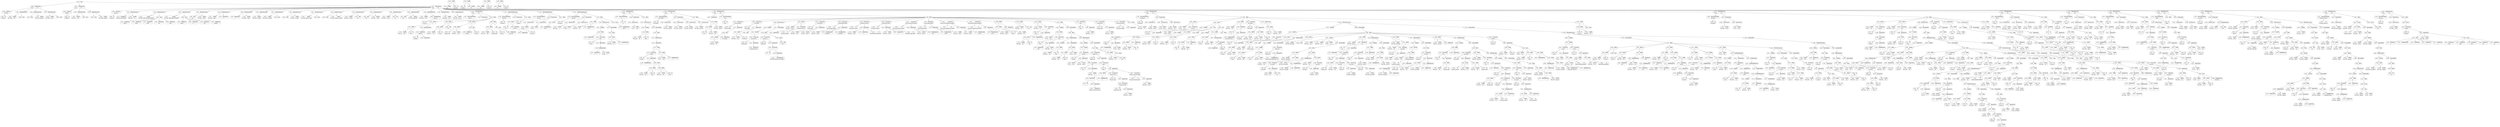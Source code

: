 digraph ast {
node [shape=none];
118987 [label=<<TABLE border='1' cellspacing='0' cellpadding='10' style='rounded' ><TR><TD border='0'>118987</TD><TD border='0'><B>Id</B></TD></TR><HR/><TR><TD border='0' cellpadding='5' colspan='2'>AtomFeed</TD></TR></TABLE>>];
118989 [label=<<TABLE border='1' cellspacing='0' cellpadding='10' style='rounded' ><TR><TD border='0'>118989</TD><TD border='0'><B>Variable</B></TD></TR><HR/><TR><TD border='0' cellpadding='5'>(632, 2594)</TD><TD border='0' cellpadding='5'>links</TD></TR></TABLE>>];
118988 [label=<<TABLE border='1' cellspacing='0' cellpadding='10' style='rounded' ><TR><TD border='0'>118988</TD><TD border='0'><B>ClassName</B></TD></TR><HR/><TR><TD border='0' cellpadding='5' colspan='2'>AtomFeed</TD></TR></TABLE>>];
118988 -> 118987 [weight=2];
118991 [label=<<TABLE border='1' cellspacing='0' cellpadding='10' style='rounded' ><TR><TD border='0'>118991</TD><TD border='0'><B>MemberDeclaration</B></TD></TR></TABLE>>];
118991 -> 118989 [weight=2];
118991 -> 118990 [weight=2];
118990 [label=<<TABLE border='1' cellspacing='0' cellpadding='10' style='rounded' ><TR><TD border='0'>118990</TD><TD border='0'><B>Array</B></TD></TR></TABLE>>];
118993 [label=<<TABLE border='1' cellspacing='0' cellpadding='10' style='rounded' ><TR><TD border='0'>118993</TD><TD border='0'><B>Array</B></TD></TR></TABLE>>];
118992 [label=<<TABLE border='1' cellspacing='0' cellpadding='10' style='rounded' ><TR><TD border='0'>118992</TD><TD border='0'><B>Variable</B></TD></TR><HR/><TR><TD border='0' cellpadding='5'>(632, 2595)</TD><TD border='0' cellpadding='5'>categories</TD></TR></TABLE>>];
118995 [label=<<TABLE border='1' cellspacing='0' cellpadding='10' style='rounded' ><TR><TD border='0'>118995</TD><TD border='0'><B>Variable</B></TD></TR><HR/><TR><TD border='0' cellpadding='5'>(632, 2596)</TD><TD border='0' cellpadding='5'>entries</TD></TR></TABLE>>];
118994 [label=<<TABLE border='1' cellspacing='0' cellpadding='10' style='rounded' ><TR><TD border='0'>118994</TD><TD border='0'><B>MemberDeclaration</B></TD></TR></TABLE>>];
118994 -> 118992 [weight=2];
118994 -> 118993 [weight=2];
118997 [label=<<TABLE border='1' cellspacing='0' cellpadding='10' style='rounded' ><TR><TD border='0'>118997</TD><TD border='0'><B>MemberDeclaration</B></TD></TR></TABLE>>];
118997 -> 118995 [weight=2];
118997 -> 118996 [weight=2];
118996 [label=<<TABLE border='1' cellspacing='0' cellpadding='10' style='rounded' ><TR><TD border='0'>118996</TD><TD border='0'><B>Array</B></TD></TR></TABLE>>];
118999 [label=<<TABLE border='1' cellspacing='0' cellpadding='10' style='rounded' ><TR><TD border='0'>118999</TD><TD border='0'><B>Id</B></TD></TR><HR/><TR><TD border='0' cellpadding='5' colspan='2'>AtomEntry</TD></TR></TABLE>>];
118998 [label=<<TABLE border='1' cellspacing='0' cellpadding='10' style='rounded' ><TR><TD border='0'>118998</TD><TD border='0'><B>ClassStatement</B></TD></TR><HR/><TR><TD border='0' cellpadding='5'>Scope</TD><TD border='0' cellpadding='5'>632</TD></TR></TABLE>>];
118998 -> 118988 [weight=2];
118998 -> 118991 [weight=2];
118998 -> 118994 [weight=2];
118998 -> 118997 [weight=2];
119001 [label=<<TABLE border='1' cellspacing='0' cellpadding='10' style='rounded' ><TR><TD border='0'>119001</TD><TD border='0'><B>Variable</B></TD></TR><HR/><TR><TD border='0' cellpadding='5'>(633, 2597)</TD><TD border='0' cellpadding='5'>links</TD></TR></TABLE>>];
119000 [label=<<TABLE border='1' cellspacing='0' cellpadding='10' style='rounded' ><TR><TD border='0'>119000</TD><TD border='0'><B>ClassName</B></TD></TR><HR/><TR><TD border='0' cellpadding='5' colspan='2'>AtomEntry</TD></TR></TABLE>>];
119000 -> 118999 [weight=2];
119003 [label=<<TABLE border='1' cellspacing='0' cellpadding='10' style='rounded' ><TR><TD border='0'>119003</TD><TD border='0'><B>MemberDeclaration</B></TD></TR></TABLE>>];
119003 -> 119001 [weight=2];
119003 -> 119002 [weight=2];
119002 [label=<<TABLE border='1' cellspacing='0' cellpadding='10' style='rounded' ><TR><TD border='0'>119002</TD><TD border='0'><B>Array</B></TD></TR></TABLE>>];
119005 [label=<<TABLE border='1' cellspacing='0' cellpadding='10' style='rounded' ><TR><TD border='0'>119005</TD><TD border='0'><B>Array</B></TD></TR></TABLE>>];
119004 [label=<<TABLE border='1' cellspacing='0' cellpadding='10' style='rounded' ><TR><TD border='0'>119004</TD><TD border='0'><B>Variable</B></TD></TR><HR/><TR><TD border='0' cellpadding='5'>(633, 2598)</TD><TD border='0' cellpadding='5'>categories</TD></TR></TABLE>>];
119007 [label=<<TABLE border='1' cellspacing='0' cellpadding='10' style='rounded' ><TR><TD border='0'>119007</TD><TD border='0'><B>ClassStatement</B></TD></TR><HR/><TR><TD border='0' cellpadding='5'>Scope</TD><TD border='0' cellpadding='5'>633</TD></TR></TABLE>>];
119007 -> 119000 [weight=2];
119007 -> 119003 [weight=2];
119007 -> 119006 [weight=2];
119006 [label=<<TABLE border='1' cellspacing='0' cellpadding='10' style='rounded' ><TR><TD border='0'>119006</TD><TD border='0'><B>MemberDeclaration</B></TD></TR></TABLE>>];
119006 -> 119004 [weight=2];
119006 -> 119005 [weight=2];
119009 [label=<<TABLE border='1' cellspacing='0' cellpadding='10' style='rounded' ><TR><TD border='0'>119009</TD><TD border='0'><B>ClassName</B></TD></TR><HR/><TR><TD border='0' cellpadding='5' colspan='2'>AtomParser</TD></TR></TABLE>>];
119009 -> 119008 [weight=2];
119008 [label=<<TABLE border='1' cellspacing='0' cellpadding='10' style='rounded' ><TR><TD border='0'>119008</TD><TD border='0'><B>Id</B></TD></TR><HR/><TR><TD border='0' cellpadding='5' colspan='2'>AtomParser</TD></TR></TABLE>>];
119011 [label=<<TABLE border='1' cellspacing='0' cellpadding='10' style='rounded' ><TR><TD border='0'>119011</TD><TD border='0'><B>StringLiteral</B></TD></TR><HR/><TR><TD border='0' cellpadding='5' colspan='2'>http:www.w3.org2005Atom</TD></TR></TABLE>>];
119010 [label=<<TABLE border='1' cellspacing='0' cellpadding='10' style='rounded' ><TR><TD border='0'>119010</TD><TD border='0'><B>Variable</B></TD></TR><HR/><TR><TD border='0' cellpadding='5'>(634, 2599)</TD><TD border='0' cellpadding='5'>NS</TD></TR></TABLE>>];
119013 [label=<<TABLE border='1' cellspacing='0' cellpadding='10' style='rounded' ><TR><TD border='0'>119013</TD><TD border='0'><B>Variable</B></TD></TR><HR/><TR><TD border='0' cellpadding='5'>(634, 2600)</TD><TD border='0' cellpadding='5'>ATOM_CONTENT_ELEMENTS</TD></TR></TABLE>>];
119012 [label=<<TABLE border='1' cellspacing='0' cellpadding='10' style='rounded' ><TR><TD border='0'>119012</TD><TD border='0'><B>MemberDeclaration</B></TD></TR></TABLE>>];
119012 -> 119010 [weight=2];
119012 -> 119011 [weight=2];
119015 [label=<<TABLE border='1' cellspacing='0' cellpadding='10' style='rounded' ><TR><TD border='0'>119015</TD><TD border='0'><B>StringLiteral</B></TD></TR><HR/><TR><TD border='0' cellpadding='5' colspan='2'>summary</TD></TR></TABLE>>];
119014 [label=<<TABLE border='1' cellspacing='0' cellpadding='10' style='rounded' ><TR><TD border='0'>119014</TD><TD border='0'><B>StringLiteral</B></TD></TR><HR/><TR><TD border='0' cellpadding='5' colspan='2'>content</TD></TR></TABLE>>];
119017 [label=<<TABLE border='1' cellspacing='0' cellpadding='10' style='rounded' ><TR><TD border='0'>119017</TD><TD border='0'><B>StringLiteral</B></TD></TR><HR/><TR><TD border='0' cellpadding='5' colspan='2'>subtitle</TD></TR></TABLE>>];
119016 [label=<<TABLE border='1' cellspacing='0' cellpadding='10' style='rounded' ><TR><TD border='0'>119016</TD><TD border='0'><B>StringLiteral</B></TD></TR><HR/><TR><TD border='0' cellpadding='5' colspan='2'>title</TD></TR></TABLE>>];
119019 [label=<<TABLE border='1' cellspacing='0' cellpadding='10' style='rounded' ><TR><TD border='0'>119019</TD><TD border='0'><B>Array</B></TD></TR></TABLE>>];
119019 -> 119014 [weight=2];
119019 -> 119015 [weight=2];
119019 -> 119016 [weight=2];
119019 -> 119017 [weight=2];
119019 -> 119018 [weight=2];
119018 [label=<<TABLE border='1' cellspacing='0' cellpadding='10' style='rounded' ><TR><TD border='0'>119018</TD><TD border='0'><B>StringLiteral</B></TD></TR><HR/><TR><TD border='0' cellpadding='5' colspan='2'>rights</TD></TR></TABLE>>];
119021 [label=<<TABLE border='1' cellspacing='0' cellpadding='10' style='rounded' ><TR><TD border='0'>119021</TD><TD border='0'><B>Variable</B></TD></TR><HR/><TR><TD border='0' cellpadding='5'>(634, 2601)</TD><TD border='0' cellpadding='5'>ATOM_SIMPLE_ELEMENTS</TD></TR></TABLE>>];
119020 [label=<<TABLE border='1' cellspacing='0' cellpadding='10' style='rounded' ><TR><TD border='0'>119020</TD><TD border='0'><B>MemberDeclaration</B></TD></TR></TABLE>>];
119020 -> 119013 [weight=2];
119020 -> 119019 [weight=2];
119023 [label=<<TABLE border='1' cellspacing='0' cellpadding='10' style='rounded' ><TR><TD border='0'>119023</TD><TD border='0'><B>StringLiteral</B></TD></TR><HR/><TR><TD border='0' cellpadding='5' colspan='2'>updated</TD></TR></TABLE>>];
119022 [label=<<TABLE border='1' cellspacing='0' cellpadding='10' style='rounded' ><TR><TD border='0'>119022</TD><TD border='0'><B>StringLiteral</B></TD></TR><HR/><TR><TD border='0' cellpadding='5' colspan='2'>id</TD></TR></TABLE>>];
119025 [label=<<TABLE border='1' cellspacing='0' cellpadding='10' style='rounded' ><TR><TD border='0'>119025</TD><TD border='0'><B>StringLiteral</B></TD></TR><HR/><TR><TD border='0' cellpadding='5' colspan='2'>draft</TD></TR></TABLE>>];
119024 [label=<<TABLE border='1' cellspacing='0' cellpadding='10' style='rounded' ><TR><TD border='0'>119024</TD><TD border='0'><B>StringLiteral</B></TD></TR><HR/><TR><TD border='0' cellpadding='5' colspan='2'>published</TD></TR></TABLE>>];
119027 [label=<<TABLE border='1' cellspacing='0' cellpadding='10' style='rounded' ><TR><TD border='0'>119027</TD><TD border='0'><B>MemberDeclaration</B></TD></TR></TABLE>>];
119027 -> 119021 [weight=2];
119027 -> 119026 [weight=2];
119026 [label=<<TABLE border='1' cellspacing='0' cellpadding='10' style='rounded' ><TR><TD border='0'>119026</TD><TD border='0'><B>Array</B></TD></TR></TABLE>>];
119026 -> 119022 [weight=2];
119026 -> 119023 [weight=2];
119026 -> 119024 [weight=2];
119026 -> 119025 [weight=2];
119029 [label=<<TABLE border='1' cellspacing='0' cellpadding='10' style='rounded' ><TR><TD border='0'>119029</TD><TD border='0'><B>False</B></TD></TR><HR/><TR><TD border='0' cellpadding='5' colspan='2'>false</TD></TR></TABLE>>];
119028 [label=<<TABLE border='1' cellspacing='0' cellpadding='10' style='rounded' ><TR><TD border='0'>119028</TD><TD border='0'><B>Variable</B></TD></TR><HR/><TR><TD border='0' cellpadding='5'>(634, 2602)</TD><TD border='0' cellpadding='5'>debug</TD></TR></TABLE>>];
119031 [label=<<TABLE border='1' cellspacing='0' cellpadding='10' style='rounded' ><TR><TD border='0'>119031</TD><TD border='0'><B>Variable</B></TD></TR><HR/><TR><TD border='0' cellpadding='5'>(634, 2603)</TD><TD border='0' cellpadding='5'>depth</TD></TR></TABLE>>];
119030 [label=<<TABLE border='1' cellspacing='0' cellpadding='10' style='rounded' ><TR><TD border='0'>119030</TD><TD border='0'><B>MemberDeclaration</B></TD></TR></TABLE>>];
119030 -> 119028 [weight=2];
119030 -> 119029 [weight=2];
119033 [label=<<TABLE border='1' cellspacing='0' cellpadding='10' style='rounded' ><TR><TD border='0'>119033</TD><TD border='0'><B>MemberDeclaration</B></TD></TR></TABLE>>];
119033 -> 119031 [weight=2];
119033 -> 119032 [weight=2];
119032 [label=<<TABLE border='1' cellspacing='0' cellpadding='10' style='rounded' ><TR><TD border='0'>119032</TD><TD border='0'><B>IntegerLiteral</B></TD></TR><HR/><TR><TD border='0' cellpadding='5' colspan='2'>0</TD></TR></TABLE>>];
119035 [label=<<TABLE border='1' cellspacing='0' cellpadding='10' style='rounded' ><TR><TD border='0'>119035</TD><TD border='0'><B>IntegerLiteral</B></TD></TR><HR/><TR><TD border='0' cellpadding='5' colspan='2'>2</TD></TR></TABLE>>];
119034 [label=<<TABLE border='1' cellspacing='0' cellpadding='10' style='rounded' ><TR><TD border='0'>119034</TD><TD border='0'><B>Variable</B></TD></TR><HR/><TR><TD border='0' cellpadding='5'>(634, 2604)</TD><TD border='0' cellpadding='5'>indent</TD></TR></TABLE>>];
119037 [label=<<TABLE border='1' cellspacing='0' cellpadding='10' style='rounded' ><TR><TD border='0'>119037</TD><TD border='0'><B>Variable</B></TD></TR><HR/><TR><TD border='0' cellpadding='5'>(634, 2605)</TD><TD border='0' cellpadding='5'>in_content</TD></TR></TABLE>>];
119036 [label=<<TABLE border='1' cellspacing='0' cellpadding='10' style='rounded' ><TR><TD border='0'>119036</TD><TD border='0'><B>MemberDeclaration</B></TD></TR></TABLE>>];
119036 -> 119034 [weight=2];
119036 -> 119035 [weight=2];
119039 [label=<<TABLE border='1' cellspacing='0' cellpadding='10' style='rounded' ><TR><TD border='0'>119039</TD><TD border='0'><B>Variable</B></TD></TR><HR/><TR><TD border='0' cellpadding='5'>(634, 2606)</TD><TD border='0' cellpadding='5'>ns_contexts</TD></TR></TABLE>>];
119038 [label=<<TABLE border='1' cellspacing='0' cellpadding='10' style='rounded' ><TR><TD border='0'>119038</TD><TD border='0'><B>MemberDeclaration</B></TD></TR></TABLE>>];
119038 -> 119037 [weight=2];
119041 [label=<<TABLE border='1' cellspacing='0' cellpadding='10' style='rounded' ><TR><TD border='0'>119041</TD><TD border='0'><B>MemberDeclaration</B></TD></TR></TABLE>>];
119041 -> 119039 [weight=2];
119041 -> 119040 [weight=2];
119040 [label=<<TABLE border='1' cellspacing='0' cellpadding='10' style='rounded' ><TR><TD border='0'>119040</TD><TD border='0'><B>Array</B></TD></TR></TABLE>>];
119043 [label=<<TABLE border='1' cellspacing='0' cellpadding='10' style='rounded' ><TR><TD border='0'>119043</TD><TD border='0'><B>Array</B></TD></TR></TABLE>>];
119042 [label=<<TABLE border='1' cellspacing='0' cellpadding='10' style='rounded' ><TR><TD border='0'>119042</TD><TD border='0'><B>Variable</B></TD></TR><HR/><TR><TD border='0' cellpadding='5'>(634, 2607)</TD><TD border='0' cellpadding='5'>ns_decls</TD></TR></TABLE>>];
119045 [label=<<TABLE border='1' cellspacing='0' cellpadding='10' style='rounded' ><TR><TD border='0'>119045</TD><TD border='0'><B>Variable</B></TD></TR><HR/><TR><TD border='0' cellpadding='5'>(634, 2608)</TD><TD border='0' cellpadding='5'>content_ns_decls</TD></TR></TABLE>>];
119044 [label=<<TABLE border='1' cellspacing='0' cellpadding='10' style='rounded' ><TR><TD border='0'>119044</TD><TD border='0'><B>MemberDeclaration</B></TD></TR></TABLE>>];
119044 -> 119042 [weight=2];
119044 -> 119043 [weight=2];
119047 [label=<<TABLE border='1' cellspacing='0' cellpadding='10' style='rounded' ><TR><TD border='0'>119047</TD><TD border='0'><B>MemberDeclaration</B></TD></TR></TABLE>>];
119047 -> 119045 [weight=2];
119047 -> 119046 [weight=2];
119046 [label=<<TABLE border='1' cellspacing='0' cellpadding='10' style='rounded' ><TR><TD border='0'>119046</TD><TD border='0'><B>Array</B></TD></TR></TABLE>>];
119049 [label=<<TABLE border='1' cellspacing='0' cellpadding='10' style='rounded' ><TR><TD border='0'>119049</TD><TD border='0'><B>Array</B></TD></TR></TABLE>>];
119048 [label=<<TABLE border='1' cellspacing='0' cellpadding='10' style='rounded' ><TR><TD border='0'>119048</TD><TD border='0'><B>Variable</B></TD></TR><HR/><TR><TD border='0' cellpadding='5'>(634, 2609)</TD><TD border='0' cellpadding='5'>content_ns_contexts</TD></TR></TABLE>>];
119051 [label=<<TABLE border='1' cellspacing='0' cellpadding='10' style='rounded' ><TR><TD border='0'>119051</TD><TD border='0'><B>Variable</B></TD></TR><HR/><TR><TD border='0' cellpadding='5'>(634, 2610)</TD><TD border='0' cellpadding='5'>is_xhtml</TD></TR></TABLE>>];
119050 [label=<<TABLE border='1' cellspacing='0' cellpadding='10' style='rounded' ><TR><TD border='0'>119050</TD><TD border='0'><B>MemberDeclaration</B></TD></TR></TABLE>>];
119050 -> 119048 [weight=2];
119050 -> 119049 [weight=2];
119053 [label=<<TABLE border='1' cellspacing='0' cellpadding='10' style='rounded' ><TR><TD border='0'>119053</TD><TD border='0'><B>MemberDeclaration</B></TD></TR></TABLE>>];
119053 -> 119051 [weight=2];
119053 -> 119052 [weight=2];
119052 [label=<<TABLE border='1' cellspacing='0' cellpadding='10' style='rounded' ><TR><TD border='0'>119052</TD><TD border='0'><B>False</B></TD></TR><HR/><TR><TD border='0' cellpadding='5' colspan='2'>false</TD></TR></TABLE>>];
119055 [label=<<TABLE border='1' cellspacing='0' cellpadding='10' style='rounded' ><TR><TD border='0'>119055</TD><TD border='0'><B>False</B></TD></TR><HR/><TR><TD border='0' cellpadding='5' colspan='2'>false</TD></TR></TABLE>>];
119054 [label=<<TABLE border='1' cellspacing='0' cellpadding='10' style='rounded' ><TR><TD border='0'>119054</TD><TD border='0'><B>Variable</B></TD></TR><HR/><TR><TD border='0' cellpadding='5'>(634, 2611)</TD><TD border='0' cellpadding='5'>is_html</TD></TR></TABLE>>];
119057 [label=<<TABLE border='1' cellspacing='0' cellpadding='10' style='rounded' ><TR><TD border='0'>119057</TD><TD border='0'><B>Variable</B></TD></TR><HR/><TR><TD border='0' cellpadding='5'>(634, 2612)</TD><TD border='0' cellpadding='5'>is_text</TD></TR></TABLE>>];
119056 [label=<<TABLE border='1' cellspacing='0' cellpadding='10' style='rounded' ><TR><TD border='0'>119056</TD><TD border='0'><B>MemberDeclaration</B></TD></TR></TABLE>>];
119056 -> 119054 [weight=2];
119056 -> 119055 [weight=2];
119059 [label=<<TABLE border='1' cellspacing='0' cellpadding='10' style='rounded' ><TR><TD border='0'>119059</TD><TD border='0'><B>MemberDeclaration</B></TD></TR></TABLE>>];
119059 -> 119057 [weight=2];
119059 -> 119058 [weight=2];
119058 [label=<<TABLE border='1' cellspacing='0' cellpadding='10' style='rounded' ><TR><TD border='0'>119058</TD><TD border='0'><B>True</B></TD></TR><HR/><TR><TD border='0' cellpadding='5' colspan='2'>true</TD></TR></TABLE>>];
119061 [label=<<TABLE border='1' cellspacing='0' cellpadding='10' style='rounded' ><TR><TD border='0'>119061</TD><TD border='0'><B>False</B></TD></TR><HR/><TR><TD border='0' cellpadding='5' colspan='2'>false</TD></TR></TABLE>>];
119060 [label=<<TABLE border='1' cellspacing='0' cellpadding='10' style='rounded' ><TR><TD border='0'>119060</TD><TD border='0'><B>Variable</B></TD></TR><HR/><TR><TD border='0' cellpadding='5'>(634, 2613)</TD><TD border='0' cellpadding='5'>skipped_div</TD></TR></TABLE>>];
119063 [label=<<TABLE border='1' cellspacing='0' cellpadding='10' style='rounded' ><TR><TD border='0'>119063</TD><TD border='0'><B>Variable</B></TD></TR><HR/><TR><TD border='0' cellpadding='5'>(634, 2614)</TD><TD border='0' cellpadding='5'>FILE</TD></TR></TABLE>>];
119062 [label=<<TABLE border='1' cellspacing='0' cellpadding='10' style='rounded' ><TR><TD border='0'>119062</TD><TD border='0'><B>MemberDeclaration</B></TD></TR></TABLE>>];
119062 -> 119060 [weight=2];
119062 -> 119061 [weight=2];
119065 [label=<<TABLE border='1' cellspacing='0' cellpadding='10' style='rounded' ><TR><TD border='0'>119065</TD><TD border='0'><B>MemberDeclaration</B></TD></TR></TABLE>>];
119065 -> 119063 [weight=2];
119065 -> 119064 [weight=2];
119064 [label=<<TABLE border='1' cellspacing='0' cellpadding='10' style='rounded' ><TR><TD border='0'>119064</TD><TD border='0'><B>StringExpression</B></TD></TR><HR/><TR><TD border='0' cellpadding='5' colspan='2'>php:input</TD></TR></TABLE>>];
119067 [label=<<TABLE border='1' cellspacing='0' cellpadding='10' style='rounded' ><TR><TD border='0'>119067</TD><TD border='0'><B>MemberDeclaration</B></TD></TR></TABLE>>];
119067 -> 119066 [weight=2];
119066 [label=<<TABLE border='1' cellspacing='0' cellpadding='10' style='rounded' ><TR><TD border='0'>119066</TD><TD border='0'><B>Variable</B></TD></TR><HR/><TR><TD border='0' cellpadding='5'>(634, 2615)</TD><TD border='0' cellpadding='5'>feed</TD></TR></TABLE>>];
119069 [label=<<TABLE border='1' cellspacing='0' cellpadding='10' style='rounded' ><TR><TD border='0'>119069</TD><TD border='0'><B>MemberDeclaration</B></TD></TR></TABLE>>];
119069 -> 119068 [weight=2];
119068 [label=<<TABLE border='1' cellspacing='0' cellpadding='10' style='rounded' ><TR><TD border='0'>119068</TD><TD border='0'><B>Variable</B></TD></TR><HR/><TR><TD border='0' cellpadding='5'>(634, 2616)</TD><TD border='0' cellpadding='5'>current</TD></TR></TABLE>>];
119071 [label=<<TABLE border='1' cellspacing='0' cellpadding='10' style='rounded' ><TR><TD border='0'>119071</TD><TD border='0'><B>ReturnValueMethod</B></TD></TR><HR/><TR><TD border='0' cellpadding='5' colspan='2'>__construct</TD></TR></TABLE>>];
119071 -> 119070 [weight=2];
119070 [label=<<TABLE border='1' cellspacing='0' cellpadding='10' style='rounded' ><TR><TD border='0'>119070</TD><TD border='0'><B>Id</B></TD></TR><HR/><TR><TD border='0' cellpadding='5' colspan='2'>__construct</TD></TR></TABLE>>];
119073 [label=<<TABLE border='1' cellspacing='0' cellpadding='10' style='rounded' ><TR><TD border='0'>119073</TD><TD border='0'><B>Variable</B></TD></TR><HR/><TR><TD border='0' cellpadding='5'>(635, 2617)</TD><TD border='0' cellpadding='5'>this</TD></TR></TABLE>>];
119072 [label=<<TABLE border='1' cellspacing='0' cellpadding='10' style='rounded' ><TR><TD border='0'>119072</TD><TD border='0'><B>ParameterList</B></TD></TR></TABLE>>];
119075 [label=<<TABLE border='1' cellspacing='0' cellpadding='10' style='rounded' ><TR><TD border='0'>119075</TD><TD border='0'><B>BinOP</B></TD></TR><HR/><TR><TD border='0' cellpadding='5' colspan='2'>-&gt;</TD></TR></TABLE>>];
119075 -> 119073 [weight=2];
119075 -> 119074 [weight=2];
119074 [label=<<TABLE border='1' cellspacing='0' cellpadding='10' style='rounded' ><TR><TD border='0'>119074</TD><TD border='0'><B>Id</B></TD></TR><HR/><TR><TD border='0' cellpadding='5' colspan='2'>feed</TD></TR></TABLE>>];
119077 [label=<<TABLE border='1' cellspacing='0' cellpadding='10' style='rounded' ><TR><TD border='0'>119077</TD><TD border='0'><B>Id</B></TD></TR><HR/><TR><TD border='0' cellpadding='5' colspan='2'>AtomFeed</TD></TR></TABLE>>];
119076 [label=<<TABLE border='1' cellspacing='0' cellpadding='10' style='rounded' ><TR><TD border='0'>119076</TD><TD border='0'><B>BinOP</B></TD></TR><HR/><TR><TD border='0' cellpadding='5' colspan='2'>=</TD></TR></TABLE>>];
119076 -> 119075 [weight=2];
119076 -> 119080 [weight=2];
119079 [label=<<TABLE border='1' cellspacing='0' cellpadding='10' style='rounded' ><TR><TD border='0'>119079</TD><TD border='0'><B>FunctionCall</B></TD></TR><HR/><TR><TD border='0' cellpadding='5' colspan='2'>AtomFeed</TD></TR></TABLE>>];
119079 -> 119077 [weight=2];
119079 -> 119078 [weight=2];
119078 [label=<<TABLE border='1' cellspacing='0' cellpadding='10' style='rounded' ><TR><TD border='0'>119078</TD><TD border='0'><B>ArgumentList</B></TD></TR></TABLE>>];
119081 [label=<<TABLE border='1' cellspacing='0' cellpadding='10' style='rounded' ><TR><TD border='0'>119081</TD><TD border='0'><B>Variable</B></TD></TR><HR/><TR><TD border='0' cellpadding='5'>(635, 2617)</TD><TD border='0' cellpadding='5'>this</TD></TR></TABLE>>];
119080 [label=<<TABLE border='1' cellspacing='0' cellpadding='10' style='rounded' ><TR><TD border='0'>119080</TD><TD border='0'><B>ClassInstanciation</B></TD></TR></TABLE>>];
119080 -> 119079 [weight=2];
119083 [label=<<TABLE border='1' cellspacing='0' cellpadding='10' style='rounded' ><TR><TD border='0'>119083</TD><TD border='0'><B>BinOP</B></TD></TR><HR/><TR><TD border='0' cellpadding='5' colspan='2'>-&gt;</TD></TR></TABLE>>];
119083 -> 119081 [weight=2];
119083 -> 119082 [weight=2];
119082 [label=<<TABLE border='1' cellspacing='0' cellpadding='10' style='rounded' ><TR><TD border='0'>119082</TD><TD border='0'><B>Id</B></TD></TR><HR/><TR><TD border='0' cellpadding='5' colspan='2'>current</TD></TR></TABLE>>];
119085 [label=<<TABLE border='1' cellspacing='0' cellpadding='10' style='rounded' ><TR><TD border='0'>119085</TD><TD border='0'><B>Null</B></TD></TR><HR/><TR><TD border='0' cellpadding='5' colspan='2'>null</TD></TR></TABLE>>];
119084 [label=<<TABLE border='1' cellspacing='0' cellpadding='10' style='rounded' ><TR><TD border='0'>119084</TD><TD border='0'><B>BinOP</B></TD></TR><HR/><TR><TD border='0' cellpadding='5' colspan='2'>=</TD></TR></TABLE>>];
119084 -> 119083 [weight=2];
119084 -> 119085 [weight=2];
119087 [label=<<TABLE border='1' cellspacing='0' cellpadding='10' style='rounded' ><TR><TD border='0'>119087</TD><TD border='0'><B>Id</B></TD></TR><HR/><TR><TD border='0' cellpadding='5' colspan='2'>map_attrs_func</TD></TR></TABLE>>];
119086 [label=<<TABLE border='1' cellspacing='0' cellpadding='10' style='rounded' ><TR><TD border='0'>119086</TD><TD border='0'><B>Variable</B></TD></TR><HR/><TR><TD border='0' cellpadding='5'>(635, 2617)</TD><TD border='0' cellpadding='5'>this</TD></TR></TABLE>>];
119089 [label=<<TABLE border='1' cellspacing='0' cellpadding='10' style='rounded' ><TR><TD border='0'>119089</TD><TD border='0'><B>BinOP</B></TD></TR><HR/><TR><TD border='0' cellpadding='5' colspan='2'>=</TD></TR></TABLE>>];
119089 -> 119088 [weight=2];
119089 -> 119092 [weight=2];
119088 [label=<<TABLE border='1' cellspacing='0' cellpadding='10' style='rounded' ><TR><TD border='0'>119088</TD><TD border='0'><B>BinOP</B></TD></TR><HR/><TR><TD border='0' cellpadding='5' colspan='2'>-&gt;</TD></TR></TABLE>>];
119088 -> 119086 [weight=2];
119088 -> 119087 [weight=2];
119091 [label=<<TABLE border='1' cellspacing='0' cellpadding='10' style='rounded' ><TR><TD border='0'>119091</TD><TD border='0'><B>StringLiteral</B></TD></TR><HR/><TR><TD border='0' cellpadding='5' colspan='2'>map_attrs</TD></TR></TABLE>>];
119090 [label=<<TABLE border='1' cellspacing='0' cellpadding='10' style='rounded' ><TR><TD border='0'>119090</TD><TD border='0'><B>Id</B></TD></TR><HR/><TR><TD border='0' cellpadding='5' colspan='2'>__CLASS__</TD></TR></TABLE>>];
119093 [label=<<TABLE border='1' cellspacing='0' cellpadding='10' style='rounded' ><TR><TD border='0'>119093</TD><TD border='0'><B>Variable</B></TD></TR><HR/><TR><TD border='0' cellpadding='5'>(635, 2617)</TD><TD border='0' cellpadding='5'>this</TD></TR></TABLE>>];
119092 [label=<<TABLE border='1' cellspacing='0' cellpadding='10' style='rounded' ><TR><TD border='0'>119092</TD><TD border='0'><B>Array</B></TD></TR></TABLE>>];
119092 -> 119090 [weight=2];
119092 -> 119091 [weight=2];
119095 [label=<<TABLE border='1' cellspacing='0' cellpadding='10' style='rounded' ><TR><TD border='0'>119095</TD><TD border='0'><B>BinOP</B></TD></TR><HR/><TR><TD border='0' cellpadding='5' colspan='2'>-&gt;</TD></TR></TABLE>>];
119095 -> 119093 [weight=2];
119095 -> 119094 [weight=2];
119094 [label=<<TABLE border='1' cellspacing='0' cellpadding='10' style='rounded' ><TR><TD border='0'>119094</TD><TD border='0'><B>Id</B></TD></TR><HR/><TR><TD border='0' cellpadding='5' colspan='2'>map_xmlns_func</TD></TR></TABLE>>];
119097 [label=<<TABLE border='1' cellspacing='0' cellpadding='10' style='rounded' ><TR><TD border='0'>119097</TD><TD border='0'><B>Id</B></TD></TR><HR/><TR><TD border='0' cellpadding='5' colspan='2'>__CLASS__</TD></TR></TABLE>>];
119096 [label=<<TABLE border='1' cellspacing='0' cellpadding='10' style='rounded' ><TR><TD border='0'>119096</TD><TD border='0'><B>BinOP</B></TD></TR><HR/><TR><TD border='0' cellpadding='5' colspan='2'>=</TD></TR></TABLE>>];
119096 -> 119095 [weight=2];
119096 -> 119099 [weight=2];
119099 [label=<<TABLE border='1' cellspacing='0' cellpadding='10' style='rounded' ><TR><TD border='0'>119099</TD><TD border='0'><B>Array</B></TD></TR></TABLE>>];
119099 -> 119097 [weight=2];
119099 -> 119098 [weight=2];
119098 [label=<<TABLE border='1' cellspacing='0' cellpadding='10' style='rounded' ><TR><TD border='0'>119098</TD><TD border='0'><B>StringLiteral</B></TD></TR><HR/><TR><TD border='0' cellpadding='5' colspan='2'>map_xmlns</TD></TR></TABLE>>];
119101 [label=<<TABLE border='1' cellspacing='0' cellpadding='10' style='rounded' ><TR><TD border='0'>119101</TD><TD border='0'><B>MethodStatement</B></TD></TR><HR/><TR><TD border='0' cellpadding='5'>Scope</TD><TD border='0' cellpadding='5'>635</TD></TR></TABLE>>];
119101 -> 119071 [weight=2];
119101 -> 119072 [weight=2];
119101 -> 119100 [weight=2];
119100 [label=<<TABLE border='1' cellspacing='0' cellpadding='10' style='rounded' ><TR><TD border='0'>119100</TD><TD border='0'><B>Block</B></TD></TR></TABLE>>];
119100 -> 119076 [weight=2];
119100 -> 119084 [weight=2];
119100 -> 119089 [weight=2];
119100 -> 119096 [weight=2];
119103 [label=<<TABLE border='1' cellspacing='0' cellpadding='10' style='rounded' ><TR><TD border='0'>119103</TD><TD border='0'><B>ReturnValueMethod</B></TD></TR><HR/><TR><TD border='0' cellpadding='5' colspan='2'>AtomParser</TD></TR></TABLE>>];
119103 -> 119102 [weight=2];
119102 [label=<<TABLE border='1' cellspacing='0' cellpadding='10' style='rounded' ><TR><TD border='0'>119102</TD><TD border='0'><B>Id</B></TD></TR><HR/><TR><TD border='0' cellpadding='5' colspan='2'>AtomParser</TD></TR></TABLE>>];
119105 [label=<<TABLE border='1' cellspacing='0' cellpadding='10' style='rounded' ><TR><TD border='0'>119105</TD><TD border='0'><B>Id</B></TD></TR><HR/><TR><TD border='0' cellpadding='5' colspan='2'>self</TD></TR></TABLE>>];
119104 [label=<<TABLE border='1' cellspacing='0' cellpadding='10' style='rounded' ><TR><TD border='0'>119104</TD><TD border='0'><B>ParameterList</B></TD></TR></TABLE>>];
119107 [label=<<TABLE border='1' cellspacing='0' cellpadding='10' style='rounded' ><TR><TD border='0'>119107</TD><TD border='0'><B>ArgumentList</B></TD></TR></TABLE>>];
119106 [label=<<TABLE border='1' cellspacing='0' cellpadding='10' style='rounded' ><TR><TD border='0'>119106</TD><TD border='0'><B>Id</B></TD></TR><HR/><TR><TD border='0' cellpadding='5' colspan='2'>__construct</TD></TR></TABLE>>];
119109 [label=<<TABLE border='1' cellspacing='0' cellpadding='10' style='rounded' ><TR><TD border='0'>119109</TD><TD border='0'><B>BinOP</B></TD></TR><HR/><TR><TD border='0' cellpadding='5' colspan='2'>::</TD></TR></TABLE>>];
119109 -> 119105 [weight=2];
119109 -> 119108 [weight=2];
119108 [label=<<TABLE border='1' cellspacing='0' cellpadding='10' style='rounded' ><TR><TD border='0'>119108</TD><TD border='0'><B>MethodCall</B></TD></TR><HR/><TR><TD border='0' cellpadding='5' colspan='2'>__construct</TD></TR></TABLE>>];
119108 -> 119106 [weight=2];
119108 -> 119107 [weight=2];
119111 [label=<<TABLE border='1' cellspacing='0' cellpadding='10' style='rounded' ><TR><TD border='0'>119111</TD><TD border='0'><B>PublicMethodStatement</B></TD></TR></TABLE>>];
119111 -> 119103 [weight=2];
119111 -> 119104 [weight=2];
119111 -> 119110 [weight=2];
119110 [label=<<TABLE border='1' cellspacing='0' cellpadding='10' style='rounded' ><TR><TD border='0'>119110</TD><TD border='0'><B>Block</B></TD></TR></TABLE>>];
119110 -> 119109 [weight=2];
119113 [label=<<TABLE border='1' cellspacing='0' cellpadding='10' style='rounded' ><TR><TD border='0'>119113</TD><TD border='0'><B>ReturnValueMethod</B></TD></TR><HR/><TR><TD border='0' cellpadding='5' colspan='2'>map_attrs</TD></TR></TABLE>>];
119113 -> 119112 [weight=2];
119112 [label=<<TABLE border='1' cellspacing='0' cellpadding='10' style='rounded' ><TR><TD border='0'>119112</TD><TD border='0'><B>Id</B></TD></TR><HR/><TR><TD border='0' cellpadding='5' colspan='2'>map_attrs</TD></TR></TABLE>>];
119115 [label=<<TABLE border='1' cellspacing='0' cellpadding='10' style='rounded' ><TR><TD border='0'>119115</TD><TD border='0'><B>ValueParameter</B></TD></TR></TABLE>>];
119115 -> 119114 [weight=2];
119114 [label=<<TABLE border='1' cellspacing='0' cellpadding='10' style='rounded' ><TR><TD border='0'>119114</TD><TD border='0'><B>Variable</B></TD></TR><HR/><TR><TD border='0' cellpadding='5'>(0, 280)</TD><TD border='0' cellpadding='5'>k</TD></TR></TABLE>>];
119117 [label=<<TABLE border='1' cellspacing='0' cellpadding='10' style='rounded' ><TR><TD border='0'>119117</TD><TD border='0'><B>ValueParameter</B></TD></TR></TABLE>>];
119117 -> 119116 [weight=2];
119116 [label=<<TABLE border='1' cellspacing='0' cellpadding='10' style='rounded' ><TR><TD border='0'>119116</TD><TD border='0'><B>Variable</B></TD></TR><HR/><TR><TD border='0' cellpadding='5'>(0, 281)</TD><TD border='0' cellpadding='5'>v</TD></TR></TABLE>>];
119119 [label=<<TABLE border='1' cellspacing='0' cellpadding='10' style='rounded' ><TR><TD border='0'>119119</TD><TD border='0'><B>StringExpression</B></TD></TR><HR/><TR><TD border='0' cellpadding='5' colspan='2'>$k='$v'</TD></TR></TABLE>>];
119118 [label=<<TABLE border='1' cellspacing='0' cellpadding='10' style='rounded' ><TR><TD border='0'>119118</TD><TD border='0'><B>ParameterList</B></TD></TR></TABLE>>];
119118 -> 119115 [weight=2];
119118 -> 119117 [weight=2];
119121 [label=<<TABLE border='1' cellspacing='0' cellpadding='10' style='rounded' ><TR><TD border='0'>119121</TD><TD border='0'><B>Block</B></TD></TR></TABLE>>];
119121 -> 119120 [weight=2];
119120 [label=<<TABLE border='1' cellspacing='0' cellpadding='10' style='rounded' ><TR><TD border='0'>119120</TD><TD border='0'><B>Return</B></TD></TR></TABLE>>];
119120 -> 119119 [weight=2];
119123 [label=<<TABLE border='1' cellspacing='0' cellpadding='10' style='rounded' ><TR><TD border='0'>119123</TD><TD border='0'><B>Id</B></TD></TR><HR/><TR><TD border='0' cellpadding='5' colspan='2'>map_xmlns</TD></TR></TABLE>>];
119122 [label=<<TABLE border='1' cellspacing='0' cellpadding='10' style='rounded' ><TR><TD border='0'>119122</TD><TD border='0'><B>PublicMethodStatement</B></TD></TR></TABLE>>];
119122 -> 119113 [weight=2];
119122 -> 119118 [weight=2];
119122 -> 119121 [weight=2];
119125 [label=<<TABLE border='1' cellspacing='0' cellpadding='10' style='rounded' ><TR><TD border='0'>119125</TD><TD border='0'><B>Variable</B></TD></TR><HR/><TR><TD border='0' cellpadding='5'>(634, 2618)</TD><TD border='0' cellpadding='5'>p</TD></TR></TABLE>>];
119124 [label=<<TABLE border='1' cellspacing='0' cellpadding='10' style='rounded' ><TR><TD border='0'>119124</TD><TD border='0'><B>ReturnValueMethod</B></TD></TR><HR/><TR><TD border='0' cellpadding='5' colspan='2'>map_xmlns</TD></TR></TABLE>>];
119124 -> 119123 [weight=2];
119127 [label=<<TABLE border='1' cellspacing='0' cellpadding='10' style='rounded' ><TR><TD border='0'>119127</TD><TD border='0'><B>Variable</B></TD></TR><HR/><TR><TD border='0' cellpadding='5'>(0, 1168)</TD><TD border='0' cellpadding='5'>n</TD></TR></TABLE>>];
119126 [label=<<TABLE border='1' cellspacing='0' cellpadding='10' style='rounded' ><TR><TD border='0'>119126</TD><TD border='0'><B>ValueParameter</B></TD></TR></TABLE>>];
119126 -> 119125 [weight=2];
119129 [label=<<TABLE border='1' cellspacing='0' cellpadding='10' style='rounded' ><TR><TD border='0'>119129</TD><TD border='0'><B>ParameterList</B></TD></TR></TABLE>>];
119129 -> 119126 [weight=2];
119129 -> 119128 [weight=2];
119128 [label=<<TABLE border='1' cellspacing='0' cellpadding='10' style='rounded' ><TR><TD border='0'>119128</TD><TD border='0'><B>ValueParameter</B></TD></TR></TABLE>>];
119128 -> 119127 [weight=2];
119131 [label=<<TABLE border='1' cellspacing='0' cellpadding='10' style='rounded' ><TR><TD border='0'>119131</TD><TD border='0'><B>BinOP</B></TD></TR><HR/><TR><TD border='0' cellpadding='5' colspan='2'>=</TD></TR></TABLE>>];
119131 -> 119130 [weight=2];
119131 -> 119132 [weight=2];
119130 [label=<<TABLE border='1' cellspacing='0' cellpadding='10' style='rounded' ><TR><TD border='0'>119130</TD><TD border='0'><B>Variable</B></TD></TR><HR/><TR><TD border='0' cellpadding='5'>(634, 2619)</TD><TD border='0' cellpadding='5'>xd</TD></TR></TABLE>>];
119133 [label=<<TABLE border='1' cellspacing='0' cellpadding='10' style='rounded' ><TR><TD border='0'>119133</TD><TD border='0'><B>IntegerLiteral</B></TD></TR><HR/><TR><TD border='0' cellpadding='5' colspan='2'>0</TD></TR></TABLE>>];
119132 [label=<<TABLE border='1' cellspacing='0' cellpadding='10' style='rounded' ><TR><TD border='0'>119132</TD><TD border='0'><B>StringExpression</B></TD></TR><HR/><TR><TD border='0' cellpadding='5' colspan='2'>xmlns</TD></TR></TABLE>>];
119135 [label=<<TABLE border='1' cellspacing='0' cellpadding='10' style='rounded' ><TR><TD border='0'>119135</TD><TD border='0'><B>Id</B></TD></TR><HR/><TR><TD border='0' cellpadding='5' colspan='2'>strlen</TD></TR></TABLE>>];
119134 [label=<<TABLE border='1' cellspacing='0' cellpadding='10' style='rounded' ><TR><TD border='0'>119134</TD><TD border='0'><B>RelOP</B></TD></TR><HR/><TR><TD border='0' cellpadding='5' colspan='2'>&lt;</TD></TR></TABLE>>];
119134 -> 119133 [weight=2];
119134 -> 119140 [weight=2];
119137 [label=<<TABLE border='1' cellspacing='0' cellpadding='10' style='rounded' ><TR><TD border='0'>119137</TD><TD border='0'><B>IntegerLiteral</B></TD></TR><HR/><TR><TD border='0' cellpadding='5' colspan='2'>0</TD></TR></TABLE>>];
119136 [label=<<TABLE border='1' cellspacing='0' cellpadding='10' style='rounded' ><TR><TD border='0'>119136</TD><TD border='0'><B>Variable</B></TD></TR><HR/><TR><TD border='0' cellpadding='5'>(0, 1168)</TD><TD border='0' cellpadding='5'>n</TD></TR></TABLE>>];
119139 [label=<<TABLE border='1' cellspacing='0' cellpadding='10' style='rounded' ><TR><TD border='0'>119139</TD><TD border='0'><B>ArgumentList</B></TD></TR></TABLE>>];
119139 -> 119138 [weight=2];
119138 [label=<<TABLE border='1' cellspacing='0' cellpadding='10' style='rounded' ><TR><TD border='0'>119138</TD><TD border='0'><B>PostfixExpression</B></TD></TR></TABLE>>];
119138 -> 119136 [weight=2];
119138 -> 119137 [weight=2];
119141 [label=<<TABLE border='1' cellspacing='0' cellpadding='10' style='rounded' ><TR><TD border='0'>119141</TD><TD border='0'><B>Condition</B></TD></TR></TABLE>>];
119141 -> 119134 [weight=2];
119140 [label=<<TABLE border='1' cellspacing='0' cellpadding='10' style='rounded' ><TR><TD border='0'>119140</TD><TD border='0'><B>FunctionCall</B></TD></TR><HR/><TR><TD border='0' cellpadding='5' colspan='2'>strlen</TD></TR></TABLE>>];
119140 -> 119135 [weight=2];
119140 -> 119139 [weight=2];
119143 [label=<<TABLE border='1' cellspacing='0' cellpadding='10' style='rounded' ><TR><TD border='0'>119143</TD><TD border='0'><B>BinOP</B></TD></TR><HR/><TR><TD border='0' cellpadding='5' colspan='2'>.=</TD></TR></TABLE>>];
119143 -> 119142 [weight=2];
119143 -> 119144 [weight=2];
119142 [label=<<TABLE border='1' cellspacing='0' cellpadding='10' style='rounded' ><TR><TD border='0'>119142</TD><TD border='0'><B>Variable</B></TD></TR><HR/><TR><TD border='0' cellpadding='5'>(634, 2619)</TD><TD border='0' cellpadding='5'>xd</TD></TR></TABLE>>];
119145 [label=<<TABLE border='1' cellspacing='0' cellpadding='10' style='rounded' ><TR><TD border='0'>119145</TD><TD border='0'><B>Block</B></TD></TR></TABLE>>];
119145 -> 119143 [weight=2];
119144 [label=<<TABLE border='1' cellspacing='0' cellpadding='10' style='rounded' ><TR><TD border='0'>119144</TD><TD border='0'><B>StringExpression</B></TD></TR><HR/><TR><TD border='0' cellpadding='5' colspan='2'>:</TD></TR></TABLE>>];
119147 [label=<<TABLE border='1' cellspacing='0' cellpadding='10' style='rounded' ><TR><TD border='0'>119147</TD><TD border='0'><B>StatementBody</B></TD></TR></TABLE>>];
119147 -> 119145 [weight=2];
119146 [label=<<TABLE border='1' cellspacing='0' cellpadding='10' style='rounded' ><TR><TD border='0'>119146</TD><TD border='0'><B>IfThenStatement</B></TD></TR></TABLE>>];
119146 -> 119141 [weight=2];
119146 -> 119147 [weight=2];
119149 [label=<<TABLE border='1' cellspacing='0' cellpadding='10' style='rounded' ><TR><TD border='0'>119149</TD><TD border='0'><B>Return</B></TD></TR></TABLE>>];
119149 -> 119148 [weight=2];
119148 [label=<<TABLE border='1' cellspacing='0' cellpadding='10' style='rounded' ><TR><TD border='0'>119148</TD><TD border='0'><B>StringExpression</B></TD></TR><HR/><TR><TD border='0' cellpadding='5' colspan='2'>{$xd}='</TD></TR></TABLE>>];
119151 [label=<<TABLE border='1' cellspacing='0' cellpadding='10' style='rounded' ><TR><TD border='0'>119151</TD><TD border='0'><B>PublicMethodStatement</B></TD></TR></TABLE>>];
119151 -> 119124 [weight=2];
119151 -> 119129 [weight=2];
119151 -> 119150 [weight=2];
119150 [label=<<TABLE border='1' cellspacing='0' cellpadding='10' style='rounded' ><TR><TD border='0'>119150</TD><TD border='0'><B>Block</B></TD></TR></TABLE>>];
119150 -> 119131 [weight=2];
119150 -> 119146 [weight=2];
119150 -> 119149 [weight=2];
119153 [label=<<TABLE border='1' cellspacing='0' cellpadding='10' style='rounded' ><TR><TD border='0'>119153</TD><TD border='0'><B>ReturnValueMethod</B></TD></TR><HR/><TR><TD border='0' cellpadding='5' colspan='2'>_p</TD></TR></TABLE>>];
119153 -> 119152 [weight=2];
119152 [label=<<TABLE border='1' cellspacing='0' cellpadding='10' style='rounded' ><TR><TD border='0'>119152</TD><TD border='0'><B>Id</B></TD></TR><HR/><TR><TD border='0' cellpadding='5' colspan='2'>_p</TD></TR></TABLE>>];
119155 [label=<<TABLE border='1' cellspacing='0' cellpadding='10' style='rounded' ><TR><TD border='0'>119155</TD><TD border='0'><B>ValueParameter</B></TD></TR></TABLE>>];
119155 -> 119154 [weight=2];
119154 [label=<<TABLE border='1' cellspacing='0' cellpadding='10' style='rounded' ><TR><TD border='0'>119154</TD><TD border='0'><B>Variable</B></TD></TR><HR/><TR><TD border='0' cellpadding='5'>(0, 117)</TD><TD border='0' cellpadding='5'>msg</TD></TR></TABLE>>];
119157 [label=<<TABLE border='1' cellspacing='0' cellpadding='10' style='rounded' ><TR><TD border='0'>119157</TD><TD border='0'><B>Variable</B></TD></TR><HR/><TR><TD border='0' cellpadding='5'>(636, 2620)</TD><TD border='0' cellpadding='5'>this</TD></TR></TABLE>>];
119156 [label=<<TABLE border='1' cellspacing='0' cellpadding='10' style='rounded' ><TR><TD border='0'>119156</TD><TD border='0'><B>ParameterList</B></TD></TR></TABLE>>];
119156 -> 119155 [weight=2];
119159 [label=<<TABLE border='1' cellspacing='0' cellpadding='10' style='rounded' ><TR><TD border='0'>119159</TD><TD border='0'><B>BinOP</B></TD></TR><HR/><TR><TD border='0' cellpadding='5' colspan='2'>-&gt;</TD></TR></TABLE>>];
119159 -> 119157 [weight=2];
119159 -> 119158 [weight=2];
119158 [label=<<TABLE border='1' cellspacing='0' cellpadding='10' style='rounded' ><TR><TD border='0'>119158</TD><TD border='0'><B>Id</B></TD></TR><HR/><TR><TD border='0' cellpadding='5' colspan='2'>debug</TD></TR></TABLE>>];
119161 [label=<<TABLE border='1' cellspacing='0' cellpadding='10' style='rounded' ><TR><TD border='0'>119161</TD><TD border='0'><B>Id</B></TD></TR><HR/><TR><TD border='0' cellpadding='5' colspan='2'>str_repeat</TD></TR></TABLE>>];
119160 [label=<<TABLE border='1' cellspacing='0' cellpadding='10' style='rounded' ><TR><TD border='0'>119160</TD><TD border='0'><B>Condition</B></TD></TR></TABLE>>];
119160 -> 119159 [weight=2];
119163 [label=<<TABLE border='1' cellspacing='0' cellpadding='10' style='rounded' ><TR><TD border='0'>119163</TD><TD border='0'><B>Variable</B></TD></TR><HR/><TR><TD border='0' cellpadding='5'>(636, 2620)</TD><TD border='0' cellpadding='5'>this</TD></TR></TABLE>>];
119162 [label=<<TABLE border='1' cellspacing='0' cellpadding='10' style='rounded' ><TR><TD border='0'>119162</TD><TD border='0'><B>StringExpression</B></TD></TR><HR/><TR><TD border='0' cellpadding='5' colspan='2'> </TD></TR></TABLE>>];
119165 [label=<<TABLE border='1' cellspacing='0' cellpadding='10' style='rounded' ><TR><TD border='0'>119165</TD><TD border='0'><B>BinOP</B></TD></TR><HR/><TR><TD border='0' cellpadding='5' colspan='2'>-&gt;</TD></TR></TABLE>>];
119165 -> 119163 [weight=2];
119165 -> 119164 [weight=2];
119164 [label=<<TABLE border='1' cellspacing='0' cellpadding='10' style='rounded' ><TR><TD border='0'>119164</TD><TD border='0'><B>Id</B></TD></TR><HR/><TR><TD border='0' cellpadding='5' colspan='2'>depth</TD></TR></TABLE>>];
119167 [label=<<TABLE border='1' cellspacing='0' cellpadding='10' style='rounded' ><TR><TD border='0'>119167</TD><TD border='0'><B>Variable</B></TD></TR><HR/><TR><TD border='0' cellpadding='5'>(636, 2620)</TD><TD border='0' cellpadding='5'>this</TD></TR></TABLE>>];
119166 [label=<<TABLE border='1' cellspacing='0' cellpadding='10' style='rounded' ><TR><TD border='0'>119166</TD><TD border='0'><B>BinOP</B></TD></TR><HR/><TR><TD border='0' cellpadding='5' colspan='2'>*</TD></TR></TABLE>>];
119166 -> 119165 [weight=2];
119166 -> 119169 [weight=2];
119169 [label=<<TABLE border='1' cellspacing='0' cellpadding='10' style='rounded' ><TR><TD border='0'>119169</TD><TD border='0'><B>BinOP</B></TD></TR><HR/><TR><TD border='0' cellpadding='5' colspan='2'>-&gt;</TD></TR></TABLE>>];
119169 -> 119167 [weight=2];
119169 -> 119168 [weight=2];
119168 [label=<<TABLE border='1' cellspacing='0' cellpadding='10' style='rounded' ><TR><TD border='0'>119168</TD><TD border='0'><B>Id</B></TD></TR><HR/><TR><TD border='0' cellpadding='5' colspan='2'>indent</TD></TR></TABLE>>];
119171 [label=<<TABLE border='1' cellspacing='0' cellpadding='10' style='rounded' ><TR><TD border='0'>119171</TD><TD border='0'><B>FunctionCall</B></TD></TR><HR/><TR><TD border='0' cellpadding='5' colspan='2'>str_repeat</TD></TR></TABLE>>];
119171 -> 119161 [weight=2];
119171 -> 119170 [weight=2];
119170 [label=<<TABLE border='1' cellspacing='0' cellpadding='10' style='rounded' ><TR><TD border='0'>119170</TD><TD border='0'><B>ArgumentList</B></TD></TR></TABLE>>];
119170 -> 119162 [weight=2];
119170 -> 119166 [weight=2];
119173 [label=<<TABLE border='1' cellspacing='0' cellpadding='10' style='rounded' ><TR><TD border='0'>119173</TD><TD border='0'><B>Variable</B></TD></TR><HR/><TR><TD border='0' cellpadding='5'>(0, 117)</TD><TD border='0' cellpadding='5'>msg</TD></TR></TABLE>>];
119172 [label=<<TABLE border='1' cellspacing='0' cellpadding='10' style='rounded' ><TR><TD border='0'>119172</TD><TD border='0'><B>BinOP</B></TD></TR><HR/><TR><TD border='0' cellpadding='5' colspan='2'>.</TD></TR></TABLE>>];
119172 -> 119171 [weight=2];
119172 -> 119174 [weight=2];
119175 [label=<<TABLE border='1' cellspacing='0' cellpadding='10' style='rounded' ><TR><TD border='0'>119175</TD><TD border='0'><B>StringExpression</B></TD></TR><HR/><TR><TD border='0' cellpadding='5' colspan='2'>n</TD></TR></TABLE>>];
119174 [label=<<TABLE border='1' cellspacing='0' cellpadding='10' style='rounded' ><TR><TD border='0'>119174</TD><TD border='0'><B>BinOP</B></TD></TR><HR/><TR><TD border='0' cellpadding='5' colspan='2'>.</TD></TR></TABLE>>];
119174 -> 119173 [weight=2];
119174 -> 119175 [weight=2];
119177 [label=<<TABLE border='1' cellspacing='0' cellpadding='10' style='rounded' ><TR><TD border='0'>119177</TD><TD border='0'><B>PrintStatement</B></TD></TR></TABLE>>];
119177 -> 119176 [weight=2];
119176 [label=<<TABLE border='1' cellspacing='0' cellpadding='10' style='rounded' ><TR><TD border='0'>119176</TD><TD border='0'><B>ArgumentList</B></TD></TR></TABLE>>];
119176 -> 119172 [weight=2];
119179 [label=<<TABLE border='1' cellspacing='0' cellpadding='10' style='rounded' ><TR><TD border='0'>119179</TD><TD border='0'><B>IfThenStatement</B></TD></TR></TABLE>>];
119179 -> 119160 [weight=2];
119179 -> 119180 [weight=2];
119178 [label=<<TABLE border='1' cellspacing='0' cellpadding='10' style='rounded' ><TR><TD border='0'>119178</TD><TD border='0'><B>Block</B></TD></TR></TABLE>>];
119178 -> 119177 [weight=2];
119181 [label=<<TABLE border='1' cellspacing='0' cellpadding='10' style='rounded' ><TR><TD border='0'>119181</TD><TD border='0'><B>Block</B></TD></TR></TABLE>>];
119181 -> 119179 [weight=2];
119180 [label=<<TABLE border='1' cellspacing='0' cellpadding='10' style='rounded' ><TR><TD border='0'>119180</TD><TD border='0'><B>StatementBody</B></TD></TR></TABLE>>];
119180 -> 119178 [weight=2];
119183 [label=<<TABLE border='1' cellspacing='0' cellpadding='10' style='rounded' ><TR><TD border='0'>119183</TD><TD border='0'><B>Id</B></TD></TR><HR/><TR><TD border='0' cellpadding='5' colspan='2'>error_handler</TD></TR></TABLE>>];
119182 [label=<<TABLE border='1' cellspacing='0' cellpadding='10' style='rounded' ><TR><TD border='0'>119182</TD><TD border='0'><B>MethodStatement</B></TD></TR><HR/><TR><TD border='0' cellpadding='5'>Scope</TD><TD border='0' cellpadding='5'>636</TD></TR></TABLE>>];
119182 -> 119153 [weight=2];
119182 -> 119156 [weight=2];
119182 -> 119181 [weight=2];
119185 [label=<<TABLE border='1' cellspacing='0' cellpadding='10' style='rounded' ><TR><TD border='0'>119185</TD><TD border='0'><B>Variable</B></TD></TR><HR/><TR><TD border='0' cellpadding='5'>(637, 2621)</TD><TD border='0' cellpadding='5'>log_level</TD></TR></TABLE>>];
119184 [label=<<TABLE border='1' cellspacing='0' cellpadding='10' style='rounded' ><TR><TD border='0'>119184</TD><TD border='0'><B>ReturnValueMethod</B></TD></TR><HR/><TR><TD border='0' cellpadding='5' colspan='2'>error_handler</TD></TR></TABLE>>];
119184 -> 119183 [weight=2];
119187 [label=<<TABLE border='1' cellspacing='0' cellpadding='10' style='rounded' ><TR><TD border='0'>119187</TD><TD border='0'><B>Variable</B></TD></TR><HR/><TR><TD border='0' cellpadding='5'>(637, 2622)</TD><TD border='0' cellpadding='5'>log_text</TD></TR></TABLE>>];
119186 [label=<<TABLE border='1' cellspacing='0' cellpadding='10' style='rounded' ><TR><TD border='0'>119186</TD><TD border='0'><B>ValueParameter</B></TD></TR></TABLE>>];
119186 -> 119185 [weight=2];
119189 [label=<<TABLE border='1' cellspacing='0' cellpadding='10' style='rounded' ><TR><TD border='0'>119189</TD><TD border='0'><B>Variable</B></TD></TR><HR/><TR><TD border='0' cellpadding='5'>(637, 2623)</TD><TD border='0' cellpadding='5'>error_file</TD></TR></TABLE>>];
119188 [label=<<TABLE border='1' cellspacing='0' cellpadding='10' style='rounded' ><TR><TD border='0'>119188</TD><TD border='0'><B>ValueParameter</B></TD></TR></TABLE>>];
119188 -> 119187 [weight=2];
119191 [label=<<TABLE border='1' cellspacing='0' cellpadding='10' style='rounded' ><TR><TD border='0'>119191</TD><TD border='0'><B>Variable</B></TD></TR><HR/><TR><TD border='0' cellpadding='5'>(637, 2624)</TD><TD border='0' cellpadding='5'>error_line</TD></TR></TABLE>>];
119190 [label=<<TABLE border='1' cellspacing='0' cellpadding='10' style='rounded' ><TR><TD border='0'>119190</TD><TD border='0'><B>ValueParameter</B></TD></TR></TABLE>>];
119190 -> 119189 [weight=2];
119193 [label=<<TABLE border='1' cellspacing='0' cellpadding='10' style='rounded' ><TR><TD border='0'>119193</TD><TD border='0'><B>ParameterList</B></TD></TR></TABLE>>];
119193 -> 119186 [weight=2];
119193 -> 119188 [weight=2];
119193 -> 119190 [weight=2];
119193 -> 119192 [weight=2];
119192 [label=<<TABLE border='1' cellspacing='0' cellpadding='10' style='rounded' ><TR><TD border='0'>119192</TD><TD border='0'><B>ValueParameter</B></TD></TR></TABLE>>];
119192 -> 119191 [weight=2];
119195 [label=<<TABLE border='1' cellspacing='0' cellpadding='10' style='rounded' ><TR><TD border='0'>119195</TD><TD border='0'><B>Id</B></TD></TR><HR/><TR><TD border='0' cellpadding='5' colspan='2'>error</TD></TR></TABLE>>];
119194 [label=<<TABLE border='1' cellspacing='0' cellpadding='10' style='rounded' ><TR><TD border='0'>119194</TD><TD border='0'><B>Variable</B></TD></TR><HR/><TR><TD border='0' cellpadding='5'>(637, 2625)</TD><TD border='0' cellpadding='5'>this</TD></TR></TABLE>>];
119197 [label=<<TABLE border='1' cellspacing='0' cellpadding='10' style='rounded' ><TR><TD border='0'>119197</TD><TD border='0'><B>BinOP</B></TD></TR><HR/><TR><TD border='0' cellpadding='5' colspan='2'>=</TD></TR></TABLE>>];
119197 -> 119196 [weight=2];
119197 -> 119198 [weight=2];
119196 [label=<<TABLE border='1' cellspacing='0' cellpadding='10' style='rounded' ><TR><TD border='0'>119196</TD><TD border='0'><B>BinOP</B></TD></TR><HR/><TR><TD border='0' cellpadding='5' colspan='2'>-&gt;</TD></TR></TABLE>>];
119196 -> 119194 [weight=2];
119196 -> 119195 [weight=2];
119199 [label=<<TABLE border='1' cellspacing='0' cellpadding='10' style='rounded' ><TR><TD border='0'>119199</TD><TD border='0'><B>Block</B></TD></TR></TABLE>>];
119199 -> 119197 [weight=2];
119198 [label=<<TABLE border='1' cellspacing='0' cellpadding='10' style='rounded' ><TR><TD border='0'>119198</TD><TD border='0'><B>Variable</B></TD></TR><HR/><TR><TD border='0' cellpadding='5'>(637, 2622)</TD><TD border='0' cellpadding='5'>log_text</TD></TR></TABLE>>];
119201 [label=<<TABLE border='1' cellspacing='0' cellpadding='10' style='rounded' ><TR><TD border='0'>119201</TD><TD border='0'><B>Id</B></TD></TR><HR/><TR><TD border='0' cellpadding='5' colspan='2'>parse</TD></TR></TABLE>>];
119200 [label=<<TABLE border='1' cellspacing='0' cellpadding='10' style='rounded' ><TR><TD border='0'>119200</TD><TD border='0'><B>MethodStatement</B></TD></TR><HR/><TR><TD border='0' cellpadding='5'>Scope</TD><TD border='0' cellpadding='5'>637</TD></TR></TABLE>>];
119200 -> 119184 [weight=2];
119200 -> 119193 [weight=2];
119200 -> 119199 [weight=2];
119203 [label=<<TABLE border='1' cellspacing='0' cellpadding='10' style='rounded' ><TR><TD border='0'>119203</TD><TD border='0'><B>ParameterList</B></TD></TR></TABLE>>];
119202 [label=<<TABLE border='1' cellspacing='0' cellpadding='10' style='rounded' ><TR><TD border='0'>119202</TD><TD border='0'><B>ReturnValueMethod</B></TD></TR><HR/><TR><TD border='0' cellpadding='5' colspan='2'>parse</TD></TR></TABLE>>];
119202 -> 119201 [weight=2];
119204 [label=<<TABLE border='1' cellspacing='0' cellpadding='10' style='rounded' ><TR><TD border='0'>119204</TD><TD border='0'><B>Id</B></TD></TR><HR/><TR><TD border='0' cellpadding='5' colspan='2'>set_error_handler</TD></TR></TABLE>>];
119207 [label=<<TABLE border='1' cellspacing='0' cellpadding='10' style='rounded' ><TR><TD border='0'>119207</TD><TD border='0'><B>UnaryOP</B></TD></TR><HR/><TR><TD border='0' cellpadding='5' colspan='2'>&amp;</TD></TR></TABLE>>];
119207 -> 119206 [weight=2];
119206 [label=<<TABLE border='1' cellspacing='0' cellpadding='10' style='rounded' ><TR><TD border='0'>119206</TD><TD border='0'><B>Variable</B></TD></TR><HR/><TR><TD border='0' cellpadding='5'>(638, 2626)</TD><TD border='0' cellpadding='5'>this</TD></TR></TABLE>>];
119209 [label=<<TABLE border='1' cellspacing='0' cellpadding='10' style='rounded' ><TR><TD border='0'>119209</TD><TD border='0'><B>Array</B></TD></TR></TABLE>>];
119209 -> 119207 [weight=2];
119209 -> 119208 [weight=2];
119208 [label=<<TABLE border='1' cellspacing='0' cellpadding='10' style='rounded' ><TR><TD border='0'>119208</TD><TD border='0'><B>StringLiteral</B></TD></TR><HR/><TR><TD border='0' cellpadding='5' colspan='2'>error_handler</TD></TR></TABLE>>];
119211 [label=<<TABLE border='1' cellspacing='0' cellpadding='10' style='rounded' ><TR><TD border='0'>119211</TD><TD border='0'><B>FunctionCall</B></TD></TR><HR/><TR><TD border='0' cellpadding='5' colspan='2'>set_error_handler</TD></TR></TABLE>>];
119211 -> 119204 [weight=2];
119211 -> 119210 [weight=2];
119210 [label=<<TABLE border='1' cellspacing='0' cellpadding='10' style='rounded' ><TR><TD border='0'>119210</TD><TD border='0'><B>ArgumentList</B></TD></TR></TABLE>>];
119210 -> 119209 [weight=2];
119213 [label=<<TABLE border='1' cellspacing='0' cellpadding='10' style='rounded' ><TR><TD border='0'>119213</TD><TD border='0'><B>Variable</B></TD></TR><HR/><TR><TD border='0' cellpadding='5'>(638, 2626)</TD><TD border='0' cellpadding='5'>this</TD></TR></TABLE>>];
119212 [label=<<TABLE border='1' cellspacing='0' cellpadding='10' style='rounded' ><TR><TD border='0'>119212</TD><TD border='0'><B>Id</B></TD></TR><HR/><TR><TD border='0' cellpadding='5' colspan='2'>array_unshift</TD></TR></TABLE>>];
119215 [label=<<TABLE border='1' cellspacing='0' cellpadding='10' style='rounded' ><TR><TD border='0'>119215</TD><TD border='0'><B>BinOP</B></TD></TR><HR/><TR><TD border='0' cellpadding='5' colspan='2'>-&gt;</TD></TR></TABLE>>];
119215 -> 119213 [weight=2];
119215 -> 119214 [weight=2];
119214 [label=<<TABLE border='1' cellspacing='0' cellpadding='10' style='rounded' ><TR><TD border='0'>119214</TD><TD border='0'><B>Id</B></TD></TR><HR/><TR><TD border='0' cellpadding='5' colspan='2'>ns_contexts</TD></TR></TABLE>>];
119217 [label=<<TABLE border='1' cellspacing='0' cellpadding='10' style='rounded' ><TR><TD border='0'>119217</TD><TD border='0'><B>ArgumentList</B></TD></TR></TABLE>>];
119217 -> 119215 [weight=2];
119217 -> 119216 [weight=2];
119216 [label=<<TABLE border='1' cellspacing='0' cellpadding='10' style='rounded' ><TR><TD border='0'>119216</TD><TD border='0'><B>Array</B></TD></TR></TABLE>>];
119218 [label=<<TABLE border='1' cellspacing='0' cellpadding='10' style='rounded' ><TR><TD border='0'>119218</TD><TD border='0'><B>FunctionCall</B></TD></TR><HR/><TR><TD border='0' cellpadding='5' colspan='2'>array_unshift</TD></TR></TABLE>>];
119218 -> 119212 [weight=2];
119218 -> 119217 [weight=2];
119221 [label=<<TABLE border='1' cellspacing='0' cellpadding='10' style='rounded' ><TR><TD border='0'>119221</TD><TD border='0'><B>StringLiteral</B></TD></TR><HR/><TR><TD border='0' cellpadding='5' colspan='2'>xml_parser_create_ns</TD></TR></TABLE>>];
119220 [label=<<TABLE border='1' cellspacing='0' cellpadding='10' style='rounded' ><TR><TD border='0'>119220</TD><TD border='0'><B>Id</B></TD></TR><HR/><TR><TD border='0' cellpadding='5' colspan='2'>function_exists</TD></TR></TABLE>>];
119223 [label=<<TABLE border='1' cellspacing='0' cellpadding='10' style='rounded' ><TR><TD border='0'>119223</TD><TD border='0'><B>FunctionCall</B></TD></TR><HR/><TR><TD border='0' cellpadding='5' colspan='2'>function_exists</TD></TR></TABLE>>];
119223 -> 119220 [weight=2];
119223 -> 119222 [weight=2];
119222 [label=<<TABLE border='1' cellspacing='0' cellpadding='10' style='rounded' ><TR><TD border='0'>119222</TD><TD border='0'><B>ArgumentList</B></TD></TR></TABLE>>];
119222 -> 119221 [weight=2];
119225 [label=<<TABLE border='1' cellspacing='0' cellpadding='10' style='rounded' ><TR><TD border='0'>119225</TD><TD border='0'><B>Condition</B></TD></TR></TABLE>>];
119225 -> 119224 [weight=2];
119224 [label=<<TABLE border='1' cellspacing='0' cellpadding='10' style='rounded' ><TR><TD border='0'>119224</TD><TD border='0'><B>UnaryOP</B></TD></TR><HR/><TR><TD border='0' cellpadding='5' colspan='2'>!</TD></TR></TABLE>>];
119224 -> 119223 [weight=2];
119227 [label=<<TABLE border='1' cellspacing='0' cellpadding='10' style='rounded' ><TR><TD border='0'>119227</TD><TD border='0'><B>Id</B></TD></TR><HR/><TR><TD border='0' cellpadding='5' colspan='2'>__</TD></TR></TABLE>>];
119226 [label=<<TABLE border='1' cellspacing='0' cellpadding='10' style='rounded' ><TR><TD border='0'>119226</TD><TD border='0'><B>Id</B></TD></TR><HR/><TR><TD border='0' cellpadding='5' colspan='2'>trigger_error</TD></TR></TABLE>>];
119229 [label=<<TABLE border='1' cellspacing='0' cellpadding='10' style='rounded' ><TR><TD border='0'>119229</TD><TD border='0'><B>ArgumentList</B></TD></TR></TABLE>>];
119229 -> 119228 [weight=2];
119228 [label=<<TABLE border='1' cellspacing='0' cellpadding='10' style='rounded' ><TR><TD border='0'>119228</TD><TD border='0'><B>StringExpression</B></TD></TR><HR/><TR><TD border='0' cellpadding='5' colspan='2'>PHP's XML extension is not available....</TD></TR></TABLE>>];
119231 [label=<<TABLE border='1' cellspacing='0' cellpadding='10' style='rounded' ><TR><TD border='0'>119231</TD><TD border='0'><B>ArgumentList</B></TD></TR></TABLE>>];
119231 -> 119230 [weight=2];
119230 [label=<<TABLE border='1' cellspacing='0' cellpadding='10' style='rounded' ><TR><TD border='0'>119230</TD><TD border='0'><B>FunctionCall</B></TD></TR><HR/><TR><TD border='0' cellpadding='5' colspan='2'>__</TD></TR></TABLE>>];
119230 -> 119227 [weight=2];
119230 -> 119229 [weight=2];
119233 [label=<<TABLE border='1' cellspacing='0' cellpadding='10' style='rounded' ><TR><TD border='0'>119233</TD><TD border='0'><B>False</B></TD></TR><HR/><TR><TD border='0' cellpadding='5' colspan='2'>false</TD></TR></TABLE>>];
119232 [label=<<TABLE border='1' cellspacing='0' cellpadding='10' style='rounded' ><TR><TD border='0'>119232</TD><TD border='0'><B>FunctionCall</B></TD></TR><HR/><TR><TD border='0' cellpadding='5' colspan='2'>trigger_error</TD></TR></TABLE>>];
119232 -> 119226 [weight=2];
119232 -> 119231 [weight=2];
119235 [label=<<TABLE border='1' cellspacing='0' cellpadding='10' style='rounded' ><TR><TD border='0'>119235</TD><TD border='0'><B>Block</B></TD></TR></TABLE>>];
119235 -> 119232 [weight=2];
119235 -> 119234 [weight=2];
119234 [label=<<TABLE border='1' cellspacing='0' cellpadding='10' style='rounded' ><TR><TD border='0'>119234</TD><TD border='0'><B>Return</B></TD></TR></TABLE>>];
119234 -> 119233 [weight=2];
119237 [label=<<TABLE border='1' cellspacing='0' cellpadding='10' style='rounded' ><TR><TD border='0'>119237</TD><TD border='0'><B>StatementBody</B></TD></TR></TABLE>>];
119237 -> 119235 [weight=2];
119236 [label=<<TABLE border='1' cellspacing='0' cellpadding='10' style='rounded' ><TR><TD border='0'>119236</TD><TD border='0'><B>IfThenStatement</B></TD></TR></TABLE>>];
119236 -> 119225 [weight=2];
119236 -> 119237 [weight=2];
119239 [label=<<TABLE border='1' cellspacing='0' cellpadding='10' style='rounded' ><TR><TD border='0'>119239</TD><TD border='0'><B>BinOP</B></TD></TR><HR/><TR><TD border='0' cellpadding='5' colspan='2'>=</TD></TR></TABLE>>];
119239 -> 119238 [weight=2];
119239 -> 119242 [weight=2];
119238 [label=<<TABLE border='1' cellspacing='0' cellpadding='10' style='rounded' ><TR><TD border='0'>119238</TD><TD border='0'><B>Variable</B></TD></TR><HR/><TR><TD border='0' cellpadding='5'>(638, 2627)</TD><TD border='0' cellpadding='5'>parser</TD></TR></TABLE>>];
119241 [label=<<TABLE border='1' cellspacing='0' cellpadding='10' style='rounded' ><TR><TD border='0'>119241</TD><TD border='0'><B>ArgumentList</B></TD></TR></TABLE>>];
119240 [label=<<TABLE border='1' cellspacing='0' cellpadding='10' style='rounded' ><TR><TD border='0'>119240</TD><TD border='0'><B>Id</B></TD></TR><HR/><TR><TD border='0' cellpadding='5' colspan='2'>xml_parser_create_ns</TD></TR></TABLE>>];
119243 [label=<<TABLE border='1' cellspacing='0' cellpadding='10' style='rounded' ><TR><TD border='0'>119243</TD><TD border='0'><B>Id</B></TD></TR><HR/><TR><TD border='0' cellpadding='5' colspan='2'>xml_set_object</TD></TR></TABLE>>];
119242 [label=<<TABLE border='1' cellspacing='0' cellpadding='10' style='rounded' ><TR><TD border='0'>119242</TD><TD border='0'><B>FunctionCall</B></TD></TR><HR/><TR><TD border='0' cellpadding='5' colspan='2'>xml_parser_create_ns</TD></TR></TABLE>>];
119242 -> 119240 [weight=2];
119242 -> 119241 [weight=2];
119245 [label=<<TABLE border='1' cellspacing='0' cellpadding='10' style='rounded' ><TR><TD border='0'>119245</TD><TD border='0'><B>Variable</B></TD></TR><HR/><TR><TD border='0' cellpadding='5'>(638, 2626)</TD><TD border='0' cellpadding='5'>this</TD></TR></TABLE>>];
119244 [label=<<TABLE border='1' cellspacing='0' cellpadding='10' style='rounded' ><TR><TD border='0'>119244</TD><TD border='0'><B>Variable</B></TD></TR><HR/><TR><TD border='0' cellpadding='5'>(638, 2627)</TD><TD border='0' cellpadding='5'>parser</TD></TR></TABLE>>];
119247 [label=<<TABLE border='1' cellspacing='0' cellpadding='10' style='rounded' ><TR><TD border='0'>119247</TD><TD border='0'><B>FunctionCall</B></TD></TR><HR/><TR><TD border='0' cellpadding='5' colspan='2'>xml_set_object</TD></TR></TABLE>>];
119247 -> 119243 [weight=2];
119247 -> 119246 [weight=2];
119246 [label=<<TABLE border='1' cellspacing='0' cellpadding='10' style='rounded' ><TR><TD border='0'>119246</TD><TD border='0'><B>ArgumentList</B></TD></TR></TABLE>>];
119246 -> 119244 [weight=2];
119246 -> 119245 [weight=2];
119249 [label=<<TABLE border='1' cellspacing='0' cellpadding='10' style='rounded' ><TR><TD border='0'>119249</TD><TD border='0'><B>Variable</B></TD></TR><HR/><TR><TD border='0' cellpadding='5'>(638, 2627)</TD><TD border='0' cellpadding='5'>parser</TD></TR></TABLE>>];
119248 [label=<<TABLE border='1' cellspacing='0' cellpadding='10' style='rounded' ><TR><TD border='0'>119248</TD><TD border='0'><B>Id</B></TD></TR><HR/><TR><TD border='0' cellpadding='5' colspan='2'>xml_set_element_handler</TD></TR></TABLE>>];
119251 [label=<<TABLE border='1' cellspacing='0' cellpadding='10' style='rounded' ><TR><TD border='0'>119251</TD><TD border='0'><B>StringExpression</B></TD></TR><HR/><TR><TD border='0' cellpadding='5' colspan='2'>end_element</TD></TR></TABLE>>];
119250 [label=<<TABLE border='1' cellspacing='0' cellpadding='10' style='rounded' ><TR><TD border='0'>119250</TD><TD border='0'><B>StringExpression</B></TD></TR><HR/><TR><TD border='0' cellpadding='5' colspan='2'>start_element</TD></TR></TABLE>>];
119253 [label=<<TABLE border='1' cellspacing='0' cellpadding='10' style='rounded' ><TR><TD border='0'>119253</TD><TD border='0'><B>FunctionCall</B></TD></TR><HR/><TR><TD border='0' cellpadding='5' colspan='2'>xml_set_element_handler</TD></TR></TABLE>>];
119253 -> 119248 [weight=2];
119253 -> 119252 [weight=2];
119252 [label=<<TABLE border='1' cellspacing='0' cellpadding='10' style='rounded' ><TR><TD border='0'>119252</TD><TD border='0'><B>ArgumentList</B></TD></TR></TABLE>>];
119252 -> 119249 [weight=2];
119252 -> 119250 [weight=2];
119252 -> 119251 [weight=2];
119255 [label=<<TABLE border='1' cellspacing='0' cellpadding='10' style='rounded' ><TR><TD border='0'>119255</TD><TD border='0'><B>Variable</B></TD></TR><HR/><TR><TD border='0' cellpadding='5'>(638, 2627)</TD><TD border='0' cellpadding='5'>parser</TD></TR></TABLE>>];
119254 [label=<<TABLE border='1' cellspacing='0' cellpadding='10' style='rounded' ><TR><TD border='0'>119254</TD><TD border='0'><B>Id</B></TD></TR><HR/><TR><TD border='0' cellpadding='5' colspan='2'>xml_parser_set_option</TD></TR></TABLE>>];
119257 [label=<<TABLE border='1' cellspacing='0' cellpadding='10' style='rounded' ><TR><TD border='0'>119257</TD><TD border='0'><B>IntegerLiteral</B></TD></TR><HR/><TR><TD border='0' cellpadding='5' colspan='2'>0</TD></TR></TABLE>>];
119256 [label=<<TABLE border='1' cellspacing='0' cellpadding='10' style='rounded' ><TR><TD border='0'>119256</TD><TD border='0'><B>Id</B></TD></TR><HR/><TR><TD border='0' cellpadding='5' colspan='2'>XML_OPTION_CASE_FOLDING</TD></TR></TABLE>>];
119259 [label=<<TABLE border='1' cellspacing='0' cellpadding='10' style='rounded' ><TR><TD border='0'>119259</TD><TD border='0'><B>FunctionCall</B></TD></TR><HR/><TR><TD border='0' cellpadding='5' colspan='2'>xml_parser_set_option</TD></TR></TABLE>>];
119259 -> 119254 [weight=2];
119259 -> 119258 [weight=2];
119258 [label=<<TABLE border='1' cellspacing='0' cellpadding='10' style='rounded' ><TR><TD border='0'>119258</TD><TD border='0'><B>ArgumentList</B></TD></TR></TABLE>>];
119258 -> 119255 [weight=2];
119258 -> 119256 [weight=2];
119258 -> 119257 [weight=2];
119261 [label=<<TABLE border='1' cellspacing='0' cellpadding='10' style='rounded' ><TR><TD border='0'>119261</TD><TD border='0'><B>Variable</B></TD></TR><HR/><TR><TD border='0' cellpadding='5'>(638, 2627)</TD><TD border='0' cellpadding='5'>parser</TD></TR></TABLE>>];
119260 [label=<<TABLE border='1' cellspacing='0' cellpadding='10' style='rounded' ><TR><TD border='0'>119260</TD><TD border='0'><B>Id</B></TD></TR><HR/><TR><TD border='0' cellpadding='5' colspan='2'>xml_parser_set_option</TD></TR></TABLE>>];
119263 [label=<<TABLE border='1' cellspacing='0' cellpadding='10' style='rounded' ><TR><TD border='0'>119263</TD><TD border='0'><B>IntegerLiteral</B></TD></TR><HR/><TR><TD border='0' cellpadding='5' colspan='2'>0</TD></TR></TABLE>>];
119262 [label=<<TABLE border='1' cellspacing='0' cellpadding='10' style='rounded' ><TR><TD border='0'>119262</TD><TD border='0'><B>Id</B></TD></TR><HR/><TR><TD border='0' cellpadding='5' colspan='2'>XML_OPTION_SKIP_WHITE</TD></TR></TABLE>>];
119265 [label=<<TABLE border='1' cellspacing='0' cellpadding='10' style='rounded' ><TR><TD border='0'>119265</TD><TD border='0'><B>FunctionCall</B></TD></TR><HR/><TR><TD border='0' cellpadding='5' colspan='2'>xml_parser_set_option</TD></TR></TABLE>>];
119265 -> 119260 [weight=2];
119265 -> 119264 [weight=2];
119264 [label=<<TABLE border='1' cellspacing='0' cellpadding='10' style='rounded' ><TR><TD border='0'>119264</TD><TD border='0'><B>ArgumentList</B></TD></TR></TABLE>>];
119264 -> 119261 [weight=2];
119264 -> 119262 [weight=2];
119264 -> 119263 [weight=2];
119267 [label=<<TABLE border='1' cellspacing='0' cellpadding='10' style='rounded' ><TR><TD border='0'>119267</TD><TD border='0'><B>Variable</B></TD></TR><HR/><TR><TD border='0' cellpadding='5'>(638, 2627)</TD><TD border='0' cellpadding='5'>parser</TD></TR></TABLE>>];
119266 [label=<<TABLE border='1' cellspacing='0' cellpadding='10' style='rounded' ><TR><TD border='0'>119266</TD><TD border='0'><B>Id</B></TD></TR><HR/><TR><TD border='0' cellpadding='5' colspan='2'>xml_set_character_data_handler</TD></TR></TABLE>>];
119269 [label=<<TABLE border='1' cellspacing='0' cellpadding='10' style='rounded' ><TR><TD border='0'>119269</TD><TD border='0'><B>ArgumentList</B></TD></TR></TABLE>>];
119269 -> 119267 [weight=2];
119269 -> 119268 [weight=2];
119268 [label=<<TABLE border='1' cellspacing='0' cellpadding='10' style='rounded' ><TR><TD border='0'>119268</TD><TD border='0'><B>StringExpression</B></TD></TR><HR/><TR><TD border='0' cellpadding='5' colspan='2'>cdata</TD></TR></TABLE>>];
119271 [label=<<TABLE border='1' cellspacing='0' cellpadding='10' style='rounded' ><TR><TD border='0'>119271</TD><TD border='0'><B>Id</B></TD></TR><HR/><TR><TD border='0' cellpadding='5' colspan='2'>xml_set_default_handler</TD></TR></TABLE>>];
119270 [label=<<TABLE border='1' cellspacing='0' cellpadding='10' style='rounded' ><TR><TD border='0'>119270</TD><TD border='0'><B>FunctionCall</B></TD></TR><HR/><TR><TD border='0' cellpadding='5' colspan='2'>xml_set_character_data_handler</TD></TR></TABLE>>];
119270 -> 119266 [weight=2];
119270 -> 119269 [weight=2];
119273 [label=<<TABLE border='1' cellspacing='0' cellpadding='10' style='rounded' ><TR><TD border='0'>119273</TD><TD border='0'><B>StringExpression</B></TD></TR><HR/><TR><TD border='0' cellpadding='5' colspan='2'>_default</TD></TR></TABLE>>];
119272 [label=<<TABLE border='1' cellspacing='0' cellpadding='10' style='rounded' ><TR><TD border='0'>119272</TD><TD border='0'><B>Variable</B></TD></TR><HR/><TR><TD border='0' cellpadding='5'>(638, 2627)</TD><TD border='0' cellpadding='5'>parser</TD></TR></TABLE>>];
119275 [label=<<TABLE border='1' cellspacing='0' cellpadding='10' style='rounded' ><TR><TD border='0'>119275</TD><TD border='0'><B>FunctionCall</B></TD></TR><HR/><TR><TD border='0' cellpadding='5' colspan='2'>xml_set_default_handler</TD></TR></TABLE>>];
119275 -> 119271 [weight=2];
119275 -> 119274 [weight=2];
119274 [label=<<TABLE border='1' cellspacing='0' cellpadding='10' style='rounded' ><TR><TD border='0'>119274</TD><TD border='0'><B>ArgumentList</B></TD></TR></TABLE>>];
119274 -> 119272 [weight=2];
119274 -> 119273 [weight=2];
119277 [label=<<TABLE border='1' cellspacing='0' cellpadding='10' style='rounded' ><TR><TD border='0'>119277</TD><TD border='0'><B>Variable</B></TD></TR><HR/><TR><TD border='0' cellpadding='5'>(638, 2627)</TD><TD border='0' cellpadding='5'>parser</TD></TR></TABLE>>];
119276 [label=<<TABLE border='1' cellspacing='0' cellpadding='10' style='rounded' ><TR><TD border='0'>119276</TD><TD border='0'><B>Id</B></TD></TR><HR/><TR><TD border='0' cellpadding='5' colspan='2'>xml_set_start_namespace_decl_handler</TD></TR></TABLE>>];
119279 [label=<<TABLE border='1' cellspacing='0' cellpadding='10' style='rounded' ><TR><TD border='0'>119279</TD><TD border='0'><B>ArgumentList</B></TD></TR></TABLE>>];
119279 -> 119277 [weight=2];
119279 -> 119278 [weight=2];
119278 [label=<<TABLE border='1' cellspacing='0' cellpadding='10' style='rounded' ><TR><TD border='0'>119278</TD><TD border='0'><B>StringExpression</B></TD></TR><HR/><TR><TD border='0' cellpadding='5' colspan='2'>start_ns</TD></TR></TABLE>>];
119281 [label=<<TABLE border='1' cellspacing='0' cellpadding='10' style='rounded' ><TR><TD border='0'>119281</TD><TD border='0'><B>Id</B></TD></TR><HR/><TR><TD border='0' cellpadding='5' colspan='2'>xml_set_end_namespace_decl_handler</TD></TR></TABLE>>];
119280 [label=<<TABLE border='1' cellspacing='0' cellpadding='10' style='rounded' ><TR><TD border='0'>119280</TD><TD border='0'><B>FunctionCall</B></TD></TR><HR/><TR><TD border='0' cellpadding='5' colspan='2'>xml_set_start_namespace_decl_handler</TD></TR></TABLE>>];
119280 -> 119276 [weight=2];
119280 -> 119279 [weight=2];
119283 [label=<<TABLE border='1' cellspacing='0' cellpadding='10' style='rounded' ><TR><TD border='0'>119283</TD><TD border='0'><B>StringExpression</B></TD></TR><HR/><TR><TD border='0' cellpadding='5' colspan='2'>end_ns</TD></TR></TABLE>>];
119282 [label=<<TABLE border='1' cellspacing='0' cellpadding='10' style='rounded' ><TR><TD border='0'>119282</TD><TD border='0'><B>Variable</B></TD></TR><HR/><TR><TD border='0' cellpadding='5'>(638, 2627)</TD><TD border='0' cellpadding='5'>parser</TD></TR></TABLE>>];
119285 [label=<<TABLE border='1' cellspacing='0' cellpadding='10' style='rounded' ><TR><TD border='0'>119285</TD><TD border='0'><B>FunctionCall</B></TD></TR><HR/><TR><TD border='0' cellpadding='5' colspan='2'>xml_set_end_namespace_decl_handler</TD></TR></TABLE>>];
119285 -> 119281 [weight=2];
119285 -> 119284 [weight=2];
119284 [label=<<TABLE border='1' cellspacing='0' cellpadding='10' style='rounded' ><TR><TD border='0'>119284</TD><TD border='0'><B>ArgumentList</B></TD></TR></TABLE>>];
119284 -> 119282 [weight=2];
119284 -> 119283 [weight=2];
119287 [label=<<TABLE border='1' cellspacing='0' cellpadding='10' style='rounded' ><TR><TD border='0'>119287</TD><TD border='0'><B>Id</B></TD></TR><HR/><TR><TD border='0' cellpadding='5' colspan='2'>content</TD></TR></TABLE>>];
119286 [label=<<TABLE border='1' cellspacing='0' cellpadding='10' style='rounded' ><TR><TD border='0'>119286</TD><TD border='0'><B>Variable</B></TD></TR><HR/><TR><TD border='0' cellpadding='5'>(638, 2626)</TD><TD border='0' cellpadding='5'>this</TD></TR></TABLE>>];
119289 [label=<<TABLE border='1' cellspacing='0' cellpadding='10' style='rounded' ><TR><TD border='0'>119289</TD><TD border='0'><B>BinOP</B></TD></TR><HR/><TR><TD border='0' cellpadding='5' colspan='2'>=</TD></TR></TABLE>>];
119289 -> 119288 [weight=2];
119289 -> 119290 [weight=2];
119288 [label=<<TABLE border='1' cellspacing='0' cellpadding='10' style='rounded' ><TR><TD border='0'>119288</TD><TD border='0'><B>BinOP</B></TD></TR><HR/><TR><TD border='0' cellpadding='5' colspan='2'>-&gt;</TD></TR></TABLE>>];
119288 -> 119286 [weight=2];
119288 -> 119287 [weight=2];
119291 [label=<<TABLE border='1' cellspacing='0' cellpadding='10' style='rounded' ><TR><TD border='0'>119291</TD><TD border='0'><B>Variable</B></TD></TR><HR/><TR><TD border='0' cellpadding='5'>(638, 2628)</TD><TD border='0' cellpadding='5'>ret</TD></TR></TABLE>>];
119290 [label=<<TABLE border='1' cellspacing='0' cellpadding='10' style='rounded' ><TR><TD border='0'>119290</TD><TD border='0'><B>StringLiteral</B></TD></TR><HR/><TR><TD border='0' cellpadding='5' colspan='2'></TD></TR></TABLE>>];
119293 [label=<<TABLE border='1' cellspacing='0' cellpadding='10' style='rounded' ><TR><TD border='0'>119293</TD><TD border='0'><B>True</B></TD></TR><HR/><TR><TD border='0' cellpadding='5' colspan='2'>true</TD></TR></TABLE>>];
119292 [label=<<TABLE border='1' cellspacing='0' cellpadding='10' style='rounded' ><TR><TD border='0'>119292</TD><TD border='0'><B>BinOP</B></TD></TR><HR/><TR><TD border='0' cellpadding='5' colspan='2'>=</TD></TR></TABLE>>];
119292 -> 119291 [weight=2];
119292 -> 119293 [weight=2];
119295 [label=<<TABLE border='1' cellspacing='0' cellpadding='10' style='rounded' ><TR><TD border='0'>119295</TD><TD border='0'><B>BinOP</B></TD></TR><HR/><TR><TD border='0' cellpadding='5' colspan='2'>=</TD></TR></TABLE>>];
119295 -> 119294 [weight=2];
119295 -> 119302 [weight=2];
119294 [label=<<TABLE border='1' cellspacing='0' cellpadding='10' style='rounded' ><TR><TD border='0'>119294</TD><TD border='0'><B>Variable</B></TD></TR><HR/><TR><TD border='0' cellpadding='5'>(638, 2629)</TD><TD border='0' cellpadding='5'>fp</TD></TR></TABLE>>];
119297 [label=<<TABLE border='1' cellspacing='0' cellpadding='10' style='rounded' ><TR><TD border='0'>119297</TD><TD border='0'><B>Variable</B></TD></TR><HR/><TR><TD border='0' cellpadding='5'>(638, 2626)</TD><TD border='0' cellpadding='5'>this</TD></TR></TABLE>>];
119296 [label=<<TABLE border='1' cellspacing='0' cellpadding='10' style='rounded' ><TR><TD border='0'>119296</TD><TD border='0'><B>Id</B></TD></TR><HR/><TR><TD border='0' cellpadding='5' colspan='2'>fopen</TD></TR></TABLE>>];
119299 [label=<<TABLE border='1' cellspacing='0' cellpadding='10' style='rounded' ><TR><TD border='0'>119299</TD><TD border='0'><B>BinOP</B></TD></TR><HR/><TR><TD border='0' cellpadding='5' colspan='2'>-&gt;</TD></TR></TABLE>>];
119299 -> 119297 [weight=2];
119299 -> 119298 [weight=2];
119298 [label=<<TABLE border='1' cellspacing='0' cellpadding='10' style='rounded' ><TR><TD border='0'>119298</TD><TD border='0'><B>Id</B></TD></TR><HR/><TR><TD border='0' cellpadding='5' colspan='2'>FILE</TD></TR></TABLE>>];
119301 [label=<<TABLE border='1' cellspacing='0' cellpadding='10' style='rounded' ><TR><TD border='0'>119301</TD><TD border='0'><B>ArgumentList</B></TD></TR></TABLE>>];
119301 -> 119299 [weight=2];
119301 -> 119300 [weight=2];
119300 [label=<<TABLE border='1' cellspacing='0' cellpadding='10' style='rounded' ><TR><TD border='0'>119300</TD><TD border='0'><B>StringExpression</B></TD></TR><HR/><TR><TD border='0' cellpadding='5' colspan='2'>r</TD></TR></TABLE>>];
119303 [label=<<TABLE border='1' cellspacing='0' cellpadding='10' style='rounded' ><TR><TD border='0'>119303</TD><TD border='0'><B>Variable</B></TD></TR><HR/><TR><TD border='0' cellpadding='5'>(0, 214)</TD><TD border='0' cellpadding='5'>data</TD></TR></TABLE>>];
119302 [label=<<TABLE border='1' cellspacing='0' cellpadding='10' style='rounded' ><TR><TD border='0'>119302</TD><TD border='0'><B>FunctionCall</B></TD></TR><HR/><TR><TD border='0' cellpadding='5' colspan='2'>fopen</TD></TR></TABLE>>];
119302 -> 119296 [weight=2];
119302 -> 119301 [weight=2];
119305 [label=<<TABLE border='1' cellspacing='0' cellpadding='10' style='rounded' ><TR><TD border='0'>119305</TD><TD border='0'><B>Id</B></TD></TR><HR/><TR><TD border='0' cellpadding='5' colspan='2'>fread</TD></TR></TABLE>>];
119304 [label=<<TABLE border='1' cellspacing='0' cellpadding='10' style='rounded' ><TR><TD border='0'>119304</TD><TD border='0'><B>BinOP</B></TD></TR><HR/><TR><TD border='0' cellpadding='5' colspan='2'>=</TD></TR></TABLE>>];
119304 -> 119303 [weight=2];
119304 -> 119309 [weight=2];
119307 [label=<<TABLE border='1' cellspacing='0' cellpadding='10' style='rounded' ><TR><TD border='0'>119307</TD><TD border='0'><B>IntegerLiteral</B></TD></TR><HR/><TR><TD border='0' cellpadding='5' colspan='2'>4096</TD></TR></TABLE>>];
119306 [label=<<TABLE border='1' cellspacing='0' cellpadding='10' style='rounded' ><TR><TD border='0'>119306</TD><TD border='0'><B>Variable</B></TD></TR><HR/><TR><TD border='0' cellpadding='5'>(638, 2629)</TD><TD border='0' cellpadding='5'>fp</TD></TR></TABLE>>];
119309 [label=<<TABLE border='1' cellspacing='0' cellpadding='10' style='rounded' ><TR><TD border='0'>119309</TD><TD border='0'><B>FunctionCall</B></TD></TR><HR/><TR><TD border='0' cellpadding='5' colspan='2'>fread</TD></TR></TABLE>>];
119309 -> 119305 [weight=2];
119309 -> 119308 [weight=2];
119308 [label=<<TABLE border='1' cellspacing='0' cellpadding='10' style='rounded' ><TR><TD border='0'>119308</TD><TD border='0'><B>ArgumentList</B></TD></TR></TABLE>>];
119308 -> 119306 [weight=2];
119308 -> 119307 [weight=2];
119311 [label=<<TABLE border='1' cellspacing='0' cellpadding='10' style='rounded' ><TR><TD border='0'>119311</TD><TD border='0'><B>Variable</B></TD></TR><HR/><TR><TD border='0' cellpadding='5'>(638, 2626)</TD><TD border='0' cellpadding='5'>this</TD></TR></TABLE>>];
119310 [label=<<TABLE border='1' cellspacing='0' cellpadding='10' style='rounded' ><TR><TD border='0'>119310</TD><TD border='0'><B>Condition</B></TD></TR></TABLE>>];
119310 -> 119304 [weight=2];
119313 [label=<<TABLE border='1' cellspacing='0' cellpadding='10' style='rounded' ><TR><TD border='0'>119313</TD><TD border='0'><B>BinOP</B></TD></TR><HR/><TR><TD border='0' cellpadding='5' colspan='2'>-&gt;</TD></TR></TABLE>>];
119313 -> 119311 [weight=2];
119313 -> 119312 [weight=2];
119312 [label=<<TABLE border='1' cellspacing='0' cellpadding='10' style='rounded' ><TR><TD border='0'>119312</TD><TD border='0'><B>Id</B></TD></TR><HR/><TR><TD border='0' cellpadding='5' colspan='2'>debug</TD></TR></TABLE>>];
119315 [label=<<TABLE border='1' cellspacing='0' cellpadding='10' style='rounded' ><TR><TD border='0'>119315</TD><TD border='0'><B>Variable</B></TD></TR><HR/><TR><TD border='0' cellpadding='5'>(638, 2626)</TD><TD border='0' cellpadding='5'>this</TD></TR></TABLE>>];
119314 [label=<<TABLE border='1' cellspacing='0' cellpadding='10' style='rounded' ><TR><TD border='0'>119314</TD><TD border='0'><B>Condition</B></TD></TR></TABLE>>];
119314 -> 119313 [weight=2];
119317 [label=<<TABLE border='1' cellspacing='0' cellpadding='10' style='rounded' ><TR><TD border='0'>119317</TD><TD border='0'><B>BinOP</B></TD></TR><HR/><TR><TD border='0' cellpadding='5' colspan='2'>-&gt;</TD></TR></TABLE>>];
119317 -> 119315 [weight=2];
119317 -> 119316 [weight=2];
119316 [label=<<TABLE border='1' cellspacing='0' cellpadding='10' style='rounded' ><TR><TD border='0'>119316</TD><TD border='0'><B>Id</B></TD></TR><HR/><TR><TD border='0' cellpadding='5' colspan='2'>content</TD></TR></TABLE>>];
119319 [label=<<TABLE border='1' cellspacing='0' cellpadding='10' style='rounded' ><TR><TD border='0'>119319</TD><TD border='0'><B>Variable</B></TD></TR><HR/><TR><TD border='0' cellpadding='5'>(0, 214)</TD><TD border='0' cellpadding='5'>data</TD></TR></TABLE>>];
119318 [label=<<TABLE border='1' cellspacing='0' cellpadding='10' style='rounded' ><TR><TD border='0'>119318</TD><TD border='0'><B>BinOP</B></TD></TR><HR/><TR><TD border='0' cellpadding='5' colspan='2'>.=</TD></TR></TABLE>>];
119318 -> 119317 [weight=2];
119318 -> 119319 [weight=2];
119321 [label=<<TABLE border='1' cellspacing='0' cellpadding='10' style='rounded' ><TR><TD border='0'>119321</TD><TD border='0'><B>StatementBody</B></TD></TR></TABLE>>];
119321 -> 119318 [weight=2];
119320 [label=<<TABLE border='1' cellspacing='0' cellpadding='10' style='rounded' ><TR><TD border='0'>119320</TD><TD border='0'><B>IfThenStatement</B></TD></TR></TABLE>>];
119320 -> 119314 [weight=2];
119320 -> 119321 [weight=2];
119323 [label=<<TABLE border='1' cellspacing='0' cellpadding='10' style='rounded' ><TR><TD border='0'>119323</TD><TD border='0'><B>Id</B></TD></TR><HR/><TR><TD border='0' cellpadding='5' colspan='2'>xml_parse</TD></TR></TABLE>>];
119325 [label=<<TABLE border='1' cellspacing='0' cellpadding='10' style='rounded' ><TR><TD border='0'>119325</TD><TD border='0'><B>Variable</B></TD></TR><HR/><TR><TD border='0' cellpadding='5'>(0, 214)</TD><TD border='0' cellpadding='5'>data</TD></TR></TABLE>>];
119324 [label=<<TABLE border='1' cellspacing='0' cellpadding='10' style='rounded' ><TR><TD border='0'>119324</TD><TD border='0'><B>Variable</B></TD></TR><HR/><TR><TD border='0' cellpadding='5'>(638, 2627)</TD><TD border='0' cellpadding='5'>parser</TD></TR></TABLE>>];
119327 [label=<<TABLE border='1' cellspacing='0' cellpadding='10' style='rounded' ><TR><TD border='0'>119327</TD><TD border='0'><B>Variable</B></TD></TR><HR/><TR><TD border='0' cellpadding='5'>(638, 2629)</TD><TD border='0' cellpadding='5'>fp</TD></TR></TABLE>>];
119326 [label=<<TABLE border='1' cellspacing='0' cellpadding='10' style='rounded' ><TR><TD border='0'>119326</TD><TD border='0'><B>Id</B></TD></TR><HR/><TR><TD border='0' cellpadding='5' colspan='2'>feof</TD></TR></TABLE>>];
119329 [label=<<TABLE border='1' cellspacing='0' cellpadding='10' style='rounded' ><TR><TD border='0'>119329</TD><TD border='0'><B>FunctionCall</B></TD></TR><HR/><TR><TD border='0' cellpadding='5' colspan='2'>feof</TD></TR></TABLE>>];
119329 -> 119326 [weight=2];
119329 -> 119328 [weight=2];
119328 [label=<<TABLE border='1' cellspacing='0' cellpadding='10' style='rounded' ><TR><TD border='0'>119328</TD><TD border='0'><B>ArgumentList</B></TD></TR></TABLE>>];
119328 -> 119327 [weight=2];
119331 [label=<<TABLE border='1' cellspacing='0' cellpadding='10' style='rounded' ><TR><TD border='0'>119331</TD><TD border='0'><B>FunctionCall</B></TD></TR><HR/><TR><TD border='0' cellpadding='5' colspan='2'>xml_parse</TD></TR></TABLE>>];
119331 -> 119323 [weight=2];
119331 -> 119330 [weight=2];
119330 [label=<<TABLE border='1' cellspacing='0' cellpadding='10' style='rounded' ><TR><TD border='0'>119330</TD><TD border='0'><B>ArgumentList</B></TD></TR></TABLE>>];
119330 -> 119324 [weight=2];
119330 -> 119325 [weight=2];
119330 -> 119329 [weight=2];
119333 [label=<<TABLE border='1' cellspacing='0' cellpadding='10' style='rounded' ><TR><TD border='0'>119333</TD><TD border='0'><B>Condition</B></TD></TR></TABLE>>];
119333 -> 119332 [weight=2];
119332 [label=<<TABLE border='1' cellspacing='0' cellpadding='10' style='rounded' ><TR><TD border='0'>119332</TD><TD border='0'><B>UnaryOP</B></TD></TR><HR/><TR><TD border='0' cellpadding='5' colspan='2'>!</TD></TR></TABLE>>];
119332 -> 119331 [weight=2];
119335 [label=<<TABLE border='1' cellspacing='0' cellpadding='10' style='rounded' ><TR><TD border='0'>119335</TD><TD border='0'><B>Id</B></TD></TR><HR/><TR><TD border='0' cellpadding='5' colspan='2'>sprintf</TD></TR></TABLE>>];
119334 [label=<<TABLE border='1' cellspacing='0' cellpadding='10' style='rounded' ><TR><TD border='0'>119334</TD><TD border='0'><B>Id</B></TD></TR><HR/><TR><TD border='0' cellpadding='5' colspan='2'>trigger_error</TD></TR></TABLE>>];
119337 [label=<<TABLE border='1' cellspacing='0' cellpadding='10' style='rounded' ><TR><TD border='0'>119337</TD><TD border='0'><B>StringLiteral</B></TD></TR><HR/><TR><TD border='0' cellpadding='5' colspan='2'>XML Error: %1$s at line %2$s</TD></TR></TABLE>>];
119336 [label=<<TABLE border='1' cellspacing='0' cellpadding='10' style='rounded' ><TR><TD border='0'>119336</TD><TD border='0'><B>Id</B></TD></TR><HR/><TR><TD border='0' cellpadding='5' colspan='2'>__</TD></TR></TABLE>>];
119339 [label=<<TABLE border='1' cellspacing='0' cellpadding='10' style='rounded' ><TR><TD border='0'>119339</TD><TD border='0'><B>FunctionCall</B></TD></TR><HR/><TR><TD border='0' cellpadding='5' colspan='2'>__</TD></TR></TABLE>>];
119339 -> 119336 [weight=2];
119339 -> 119338 [weight=2];
119338 [label=<<TABLE border='1' cellspacing='0' cellpadding='10' style='rounded' ><TR><TD border='0'>119338</TD><TD border='0'><B>ArgumentList</B></TD></TR></TABLE>>];
119338 -> 119337 [weight=2];
119341 [label=<<TABLE border='1' cellspacing='0' cellpadding='10' style='rounded' ><TR><TD border='0'>119341</TD><TD border='0'><B>StringExpression</B></TD></TR><HR/><TR><TD border='0' cellpadding='5' colspan='2'>n</TD></TR></TABLE>>];
119340 [label=<<TABLE border='1' cellspacing='0' cellpadding='10' style='rounded' ><TR><TD border='0'>119340</TD><TD border='0'><B>BinOP</B></TD></TR><HR/><TR><TD border='0' cellpadding='5' colspan='2'>.</TD></TR></TABLE>>];
119340 -> 119339 [weight=2];
119340 -> 119341 [weight=2];
119343 [label=<<TABLE border='1' cellspacing='0' cellpadding='10' style='rounded' ><TR><TD border='0'>119343</TD><TD border='0'><B>Id</B></TD></TR><HR/><TR><TD border='0' cellpadding='5' colspan='2'>xml_get_error_code</TD></TR></TABLE>>];
119342 [label=<<TABLE border='1' cellspacing='0' cellpadding='10' style='rounded' ><TR><TD border='0'>119342</TD><TD border='0'><B>Id</B></TD></TR><HR/><TR><TD border='0' cellpadding='5' colspan='2'>xml_error_string</TD></TR></TABLE>>];
119345 [label=<<TABLE border='1' cellspacing='0' cellpadding='10' style='rounded' ><TR><TD border='0'>119345</TD><TD border='0'><B>ArgumentList</B></TD></TR></TABLE>>];
119345 -> 119344 [weight=2];
119344 [label=<<TABLE border='1' cellspacing='0' cellpadding='10' style='rounded' ><TR><TD border='0'>119344</TD><TD border='0'><B>Variable</B></TD></TR><HR/><TR><TD border='0' cellpadding='5'>(638, 2627)</TD><TD border='0' cellpadding='5'>parser</TD></TR></TABLE>>];
119347 [label=<<TABLE border='1' cellspacing='0' cellpadding='10' style='rounded' ><TR><TD border='0'>119347</TD><TD border='0'><B>ArgumentList</B></TD></TR></TABLE>>];
119347 -> 119346 [weight=2];
119346 [label=<<TABLE border='1' cellspacing='0' cellpadding='10' style='rounded' ><TR><TD border='0'>119346</TD><TD border='0'><B>FunctionCall</B></TD></TR><HR/><TR><TD border='0' cellpadding='5' colspan='2'>xml_get_error_code</TD></TR></TABLE>>];
119346 -> 119343 [weight=2];
119346 -> 119345 [weight=2];
119349 [label=<<TABLE border='1' cellspacing='0' cellpadding='10' style='rounded' ><TR><TD border='0'>119349</TD><TD border='0'><B>Id</B></TD></TR><HR/><TR><TD border='0' cellpadding='5' colspan='2'>xml_get_current_line_number</TD></TR></TABLE>>];
119348 [label=<<TABLE border='1' cellspacing='0' cellpadding='10' style='rounded' ><TR><TD border='0'>119348</TD><TD border='0'><B>FunctionCall</B></TD></TR><HR/><TR><TD border='0' cellpadding='5' colspan='2'>xml_error_string</TD></TR></TABLE>>];
119348 -> 119342 [weight=2];
119348 -> 119347 [weight=2];
119351 [label=<<TABLE border='1' cellspacing='0' cellpadding='10' style='rounded' ><TR><TD border='0'>119351</TD><TD border='0'><B>ArgumentList</B></TD></TR></TABLE>>];
119351 -> 119350 [weight=2];
119350 [label=<<TABLE border='1' cellspacing='0' cellpadding='10' style='rounded' ><TR><TD border='0'>119350</TD><TD border='0'><B>Variable</B></TD></TR><HR/><TR><TD border='0' cellpadding='5'>(638, 2627)</TD><TD border='0' cellpadding='5'>parser</TD></TR></TABLE>>];
119353 [label=<<TABLE border='1' cellspacing='0' cellpadding='10' style='rounded' ><TR><TD border='0'>119353</TD><TD border='0'><B>ArgumentList</B></TD></TR></TABLE>>];
119353 -> 119340 [weight=2];
119353 -> 119348 [weight=2];
119353 -> 119352 [weight=2];
119352 [label=<<TABLE border='1' cellspacing='0' cellpadding='10' style='rounded' ><TR><TD border='0'>119352</TD><TD border='0'><B>FunctionCall</B></TD></TR><HR/><TR><TD border='0' cellpadding='5' colspan='2'>xml_get_current_line_number</TD></TR></TABLE>>];
119352 -> 119349 [weight=2];
119352 -> 119351 [weight=2];
119355 [label=<<TABLE border='1' cellspacing='0' cellpadding='10' style='rounded' ><TR><TD border='0'>119355</TD><TD border='0'><B>ArgumentList</B></TD></TR></TABLE>>];
119355 -> 119354 [weight=2];
119354 [label=<<TABLE border='1' cellspacing='0' cellpadding='10' style='rounded' ><TR><TD border='0'>119354</TD><TD border='0'><B>FunctionCall</B></TD></TR><HR/><TR><TD border='0' cellpadding='5' colspan='2'>sprintf</TD></TR></TABLE>>];
119354 -> 119335 [weight=2];
119354 -> 119353 [weight=2];
119357 [label=<<TABLE border='1' cellspacing='0' cellpadding='10' style='rounded' ><TR><TD border='0'>119357</TD><TD border='0'><B>Variable</B></TD></TR><HR/><TR><TD border='0' cellpadding='5'>(638, 2628)</TD><TD border='0' cellpadding='5'>ret</TD></TR></TABLE>>];
119356 [label=<<TABLE border='1' cellspacing='0' cellpadding='10' style='rounded' ><TR><TD border='0'>119356</TD><TD border='0'><B>FunctionCall</B></TD></TR><HR/><TR><TD border='0' cellpadding='5' colspan='2'>trigger_error</TD></TR></TABLE>>];
119356 -> 119334 [weight=2];
119356 -> 119355 [weight=2];
119359 [label=<<TABLE border='1' cellspacing='0' cellpadding='10' style='rounded' ><TR><TD border='0'>119359</TD><TD border='0'><B>False</B></TD></TR><HR/><TR><TD border='0' cellpadding='5' colspan='2'>false</TD></TR></TABLE>>];
119358 [label=<<TABLE border='1' cellspacing='0' cellpadding='10' style='rounded' ><TR><TD border='0'>119358</TD><TD border='0'><B>BinOP</B></TD></TR><HR/><TR><TD border='0' cellpadding='5' colspan='2'>=</TD></TR></TABLE>>];
119358 -> 119357 [weight=2];
119358 -> 119359 [weight=2];
119361 [label=<<TABLE border='1' cellspacing='0' cellpadding='10' style='rounded' ><TR><TD border='0'>119361</TD><TD border='0'><B>Block</B></TD></TR></TABLE>>];
119361 -> 119356 [weight=2];
119361 -> 119358 [weight=2];
119361 -> 119360 [weight=2];
119360 [label=<<TABLE border='1' cellspacing='0' cellpadding='10' style='rounded' ><TR><TD border='0'>119360</TD><TD border='0'><B>Break</B></TD></TR></TABLE>>];
119363 [label=<<TABLE border='1' cellspacing='0' cellpadding='10' style='rounded' ><TR><TD border='0'>119363</TD><TD border='0'><B>StatementBody</B></TD></TR></TABLE>>];
119363 -> 119361 [weight=2];
119362 [label=<<TABLE border='1' cellspacing='0' cellpadding='10' style='rounded' ><TR><TD border='0'>119362</TD><TD border='0'><B>IfThenStatement</B></TD></TR></TABLE>>];
119362 -> 119333 [weight=2];
119362 -> 119363 [weight=2];
119365 [label=<<TABLE border='1' cellspacing='0' cellpadding='10' style='rounded' ><TR><TD border='0'>119365</TD><TD border='0'><B>While</B></TD></TR></TABLE>>];
119365 -> 119310 [weight=2];
119365 -> 119366 [weight=2];
119364 [label=<<TABLE border='1' cellspacing='0' cellpadding='10' style='rounded' ><TR><TD border='0'>119364</TD><TD border='0'><B>Block</B></TD></TR></TABLE>>];
119364 -> 119320 [weight=2];
119364 -> 119362 [weight=2];
119367 [label=<<TABLE border='1' cellspacing='0' cellpadding='10' style='rounded' ><TR><TD border='0'>119367</TD><TD border='0'><B>Id</B></TD></TR><HR/><TR><TD border='0' cellpadding='5' colspan='2'>fclose</TD></TR></TABLE>>];
119366 [label=<<TABLE border='1' cellspacing='0' cellpadding='10' style='rounded' ><TR><TD border='0'>119366</TD><TD border='0'><B>StatementBody</B></TD></TR></TABLE>>];
119366 -> 119364 [weight=2];
119369 [label=<<TABLE border='1' cellspacing='0' cellpadding='10' style='rounded' ><TR><TD border='0'>119369</TD><TD border='0'><B>ArgumentList</B></TD></TR></TABLE>>];
119369 -> 119368 [weight=2];
119368 [label=<<TABLE border='1' cellspacing='0' cellpadding='10' style='rounded' ><TR><TD border='0'>119368</TD><TD border='0'><B>Variable</B></TD></TR><HR/><TR><TD border='0' cellpadding='5'>(638, 2629)</TD><TD border='0' cellpadding='5'>fp</TD></TR></TABLE>>];
119371 [label=<<TABLE border='1' cellspacing='0' cellpadding='10' style='rounded' ><TR><TD border='0'>119371</TD><TD border='0'><B>Id</B></TD></TR><HR/><TR><TD border='0' cellpadding='5' colspan='2'>xml_parser_free</TD></TR></TABLE>>];
119370 [label=<<TABLE border='1' cellspacing='0' cellpadding='10' style='rounded' ><TR><TD border='0'>119370</TD><TD border='0'><B>FunctionCall</B></TD></TR><HR/><TR><TD border='0' cellpadding='5' colspan='2'>fclose</TD></TR></TABLE>>];
119370 -> 119367 [weight=2];
119370 -> 119369 [weight=2];
119373 [label=<<TABLE border='1' cellspacing='0' cellpadding='10' style='rounded' ><TR><TD border='0'>119373</TD><TD border='0'><B>ArgumentList</B></TD></TR></TABLE>>];
119373 -> 119372 [weight=2];
119372 [label=<<TABLE border='1' cellspacing='0' cellpadding='10' style='rounded' ><TR><TD border='0'>119372</TD><TD border='0'><B>Variable</B></TD></TR><HR/><TR><TD border='0' cellpadding='5'>(638, 2627)</TD><TD border='0' cellpadding='5'>parser</TD></TR></TABLE>>];
119375 [label=<<TABLE border='1' cellspacing='0' cellpadding='10' style='rounded' ><TR><TD border='0'>119375</TD><TD border='0'><B>Id</B></TD></TR><HR/><TR><TD border='0' cellpadding='5' colspan='2'>restore_error_handler</TD></TR></TABLE>>];
119374 [label=<<TABLE border='1' cellspacing='0' cellpadding='10' style='rounded' ><TR><TD border='0'>119374</TD><TD border='0'><B>FunctionCall</B></TD></TR><HR/><TR><TD border='0' cellpadding='5' colspan='2'>xml_parser_free</TD></TR></TABLE>>];
119374 -> 119371 [weight=2];
119374 -> 119373 [weight=2];
119377 [label=<<TABLE border='1' cellspacing='0' cellpadding='10' style='rounded' ><TR><TD border='0'>119377</TD><TD border='0'><B>FunctionCall</B></TD></TR><HR/><TR><TD border='0' cellpadding='5' colspan='2'>restore_error_handler</TD></TR></TABLE>>];
119377 -> 119375 [weight=2];
119377 -> 119376 [weight=2];
119376 [label=<<TABLE border='1' cellspacing='0' cellpadding='10' style='rounded' ><TR><TD border='0'>119376</TD><TD border='0'><B>ArgumentList</B></TD></TR></TABLE>>];
119379 [label=<<TABLE border='1' cellspacing='0' cellpadding='10' style='rounded' ><TR><TD border='0'>119379</TD><TD border='0'><B>Return</B></TD></TR></TABLE>>];
119379 -> 119378 [weight=2];
119378 [label=<<TABLE border='1' cellspacing='0' cellpadding='10' style='rounded' ><TR><TD border='0'>119378</TD><TD border='0'><B>Variable</B></TD></TR><HR/><TR><TD border='0' cellpadding='5'>(638, 2628)</TD><TD border='0' cellpadding='5'>ret</TD></TR></TABLE>>];
119381 [label=<<TABLE border='1' cellspacing='0' cellpadding='10' style='rounded' ><TR><TD border='0'>119381</TD><TD border='0'><B>MethodStatement</B></TD></TR><HR/><TR><TD border='0' cellpadding='5'>Scope</TD><TD border='0' cellpadding='5'>638</TD></TR></TABLE>>];
119381 -> 119202 [weight=2];
119381 -> 119203 [weight=2];
119381 -> 119380 [weight=2];
119380 [label=<<TABLE border='1' cellspacing='0' cellpadding='10' style='rounded' ><TR><TD border='0'>119380</TD><TD border='0'><B>Block</B></TD></TR></TABLE>>];
119380 -> 119211 [weight=2];
119380 -> 119218 [weight=2];
119380 -> 119236 [weight=2];
119380 -> 119239 [weight=2];
119380 -> 119247 [weight=2];
119380 -> 119253 [weight=2];
119380 -> 119259 [weight=2];
119380 -> 119265 [weight=2];
119380 -> 119270 [weight=2];
119380 -> 119275 [weight=2];
119380 -> 119280 [weight=2];
119380 -> 119285 [weight=2];
119380 -> 119289 [weight=2];
119380 -> 119292 [weight=2];
119380 -> 119295 [weight=2];
119380 -> 119365 [weight=2];
119380 -> 119370 [weight=2];
119380 -> 119374 [weight=2];
119380 -> 119377 [weight=2];
119380 -> 119379 [weight=2];
119383 [label=<<TABLE border='1' cellspacing='0' cellpadding='10' style='rounded' ><TR><TD border='0'>119383</TD><TD border='0'><B>ReturnValueMethod</B></TD></TR><HR/><TR><TD border='0' cellpadding='5' colspan='2'>start_element</TD></TR></TABLE>>];
119383 -> 119382 [weight=2];
119382 [label=<<TABLE border='1' cellspacing='0' cellpadding='10' style='rounded' ><TR><TD border='0'>119382</TD><TD border='0'><B>Id</B></TD></TR><HR/><TR><TD border='0' cellpadding='5' colspan='2'>start_element</TD></TR></TABLE>>];
119385 [label=<<TABLE border='1' cellspacing='0' cellpadding='10' style='rounded' ><TR><TD border='0'>119385</TD><TD border='0'><B>ValueParameter</B></TD></TR></TABLE>>];
119385 -> 119384 [weight=2];
119384 [label=<<TABLE border='1' cellspacing='0' cellpadding='10' style='rounded' ><TR><TD border='0'>119384</TD><TD border='0'><B>Variable</B></TD></TR><HR/><TR><TD border='0' cellpadding='5'>(639, 2630)</TD><TD border='0' cellpadding='5'>parser</TD></TR></TABLE>>];
119387 [label=<<TABLE border='1' cellspacing='0' cellpadding='10' style='rounded' ><TR><TD border='0'>119387</TD><TD border='0'><B>ValueParameter</B></TD></TR></TABLE>>];
119387 -> 119386 [weight=2];
119386 [label=<<TABLE border='1' cellspacing='0' cellpadding='10' style='rounded' ><TR><TD border='0'>119386</TD><TD border='0'><B>Variable</B></TD></TR><HR/><TR><TD border='0' cellpadding='5'>(0, 736)</TD><TD border='0' cellpadding='5'>name</TD></TR></TABLE>>];
119389 [label=<<TABLE border='1' cellspacing='0' cellpadding='10' style='rounded' ><TR><TD border='0'>119389</TD><TD border='0'><B>ValueParameter</B></TD></TR></TABLE>>];
119389 -> 119388 [weight=2];
119388 [label=<<TABLE border='1' cellspacing='0' cellpadding='10' style='rounded' ><TR><TD border='0'>119388</TD><TD border='0'><B>Variable</B></TD></TR><HR/><TR><TD border='0' cellpadding='5'>(639, 2631)</TD><TD border='0' cellpadding='5'>attrs</TD></TR></TABLE>>];
119391 [label=<<TABLE border='1' cellspacing='0' cellpadding='10' style='rounded' ><TR><TD border='0'>119391</TD><TD border='0'><B>Variable</B></TD></TR><HR/><TR><TD border='0' cellpadding='5'>(0, 205)</TD><TD border='0' cellpadding='5'>tag</TD></TR></TABLE>>];
119390 [label=<<TABLE border='1' cellspacing='0' cellpadding='10' style='rounded' ><TR><TD border='0'>119390</TD><TD border='0'><B>ParameterList</B></TD></TR></TABLE>>];
119390 -> 119385 [weight=2];
119390 -> 119387 [weight=2];
119390 -> 119389 [weight=2];
119393 [label=<<TABLE border='1' cellspacing='0' cellpadding='10' style='rounded' ><TR><TD border='0'>119393</TD><TD border='0'><B>Id</B></TD></TR><HR/><TR><TD border='0' cellpadding='5' colspan='2'>array_pop</TD></TR></TABLE>>];
119392 [label=<<TABLE border='1' cellspacing='0' cellpadding='10' style='rounded' ><TR><TD border='0'>119392</TD><TD border='0'><B>BinOP</B></TD></TR><HR/><TR><TD border='0' cellpadding='5' colspan='2'>=</TD></TR></TABLE>>];
119392 -> 119391 [weight=2];
119392 -> 119400 [weight=2];
119395 [label=<<TABLE border='1' cellspacing='0' cellpadding='10' style='rounded' ><TR><TD border='0'>119395</TD><TD border='0'><B>StringExpression</B></TD></TR><HR/><TR><TD border='0' cellpadding='5' colspan='2'>:</TD></TR></TABLE>>];
119394 [label=<<TABLE border='1' cellspacing='0' cellpadding='10' style='rounded' ><TR><TD border='0'>119394</TD><TD border='0'><B>Id</B></TD></TR><HR/><TR><TD border='0' cellpadding='5' colspan='2'>explode</TD></TR></TABLE>>];
119397 [label=<<TABLE border='1' cellspacing='0' cellpadding='10' style='rounded' ><TR><TD border='0'>119397</TD><TD border='0'><B>ArgumentList</B></TD></TR></TABLE>>];
119397 -> 119395 [weight=2];
119397 -> 119396 [weight=2];
119396 [label=<<TABLE border='1' cellspacing='0' cellpadding='10' style='rounded' ><TR><TD border='0'>119396</TD><TD border='0'><B>Variable</B></TD></TR><HR/><TR><TD border='0' cellpadding='5'>(0, 736)</TD><TD border='0' cellpadding='5'>name</TD></TR></TABLE>>];
119399 [label=<<TABLE border='1' cellspacing='0' cellpadding='10' style='rounded' ><TR><TD border='0'>119399</TD><TD border='0'><B>ArgumentList</B></TD></TR></TABLE>>];
119399 -> 119398 [weight=2];
119398 [label=<<TABLE border='1' cellspacing='0' cellpadding='10' style='rounded' ><TR><TD border='0'>119398</TD><TD border='0'><B>FunctionCall</B></TD></TR><HR/><TR><TD border='0' cellpadding='5' colspan='2'>explode</TD></TR></TABLE>>];
119398 -> 119394 [weight=2];
119398 -> 119397 [weight=2];
119401 [label=<<TABLE border='1' cellspacing='0' cellpadding='10' style='rounded' ><TR><TD border='0'>119401</TD><TD border='0'><B>Variable</B></TD></TR><HR/><TR><TD border='0' cellpadding='5'>(0, 736)</TD><TD border='0' cellpadding='5'>name</TD></TR></TABLE>>];
119400 [label=<<TABLE border='1' cellspacing='0' cellpadding='10' style='rounded' ><TR><TD border='0'>119400</TD><TD border='0'><B>FunctionCall</B></TD></TR><HR/><TR><TD border='0' cellpadding='5' colspan='2'>array_pop</TD></TR></TABLE>>];
119400 -> 119393 [weight=2];
119400 -> 119399 [weight=2];
119403 [label=<<TABLE border='1' cellspacing='0' cellpadding='10' style='rounded' ><TR><TD border='0'>119403</TD><TD border='0'><B>Variable</B></TD></TR><HR/><TR><TD border='0' cellpadding='5'>(639, 2632)</TD><TD border='0' cellpadding='5'>this</TD></TR></TABLE>>];
119402 [label=<<TABLE border='1' cellspacing='0' cellpadding='10' style='rounded' ><TR><TD border='0'>119402</TD><TD border='0'><B>Condition</B></TD></TR></TABLE>>];
119402 -> 119401 [weight=2];
119405 [label=<<TABLE border='1' cellspacing='0' cellpadding='10' style='rounded' ><TR><TD border='0'>119405</TD><TD border='0'><B>BinOP</B></TD></TR><HR/><TR><TD border='0' cellpadding='5' colspan='2'>-&gt;</TD></TR></TABLE>>];
119405 -> 119403 [weight=2];
119405 -> 119404 [weight=2];
119404 [label=<<TABLE border='1' cellspacing='0' cellpadding='10' style='rounded' ><TR><TD border='0'>119404</TD><TD border='0'><B>Id</B></TD></TR><HR/><TR><TD border='0' cellpadding='5' colspan='2'>NS</TD></TR></TABLE>>];
119407 [label=<<TABLE border='1' cellspacing='0' cellpadding='10' style='rounded' ><TR><TD border='0'>119407</TD><TD border='0'><B>StringLiteral</B></TD></TR><HR/><TR><TD border='0' cellpadding='5' colspan='2'>:feed</TD></TR></TABLE>>];
119406 [label=<<TABLE border='1' cellspacing='0' cellpadding='10' style='rounded' ><TR><TD border='0'>119406</TD><TD border='0'><B>BinOP</B></TD></TR><HR/><TR><TD border='0' cellpadding='5' colspan='2'>.</TD></TR></TABLE>>];
119406 -> 119405 [weight=2];
119406 -> 119407 [weight=2];
119409 [label=<<TABLE border='1' cellspacing='0' cellpadding='10' style='rounded' ><TR><TD border='0'>119409</TD><TD border='0'><B>Variable</B></TD></TR><HR/><TR><TD border='0' cellpadding='5'>(639, 2632)</TD><TD border='0' cellpadding='5'>this</TD></TR></TABLE>>];
119408 [label=<<TABLE border='1' cellspacing='0' cellpadding='10' style='rounded' ><TR><TD border='0'>119408</TD><TD border='0'><B>Condition</B></TD></TR></TABLE>>];
119408 -> 119406 [weight=2];
119411 [label=<<TABLE border='1' cellspacing='0' cellpadding='10' style='rounded' ><TR><TD border='0'>119411</TD><TD border='0'><B>BinOP</B></TD></TR><HR/><TR><TD border='0' cellpadding='5' colspan='2'>-&gt;</TD></TR></TABLE>>];
119411 -> 119409 [weight=2];
119411 -> 119410 [weight=2];
119410 [label=<<TABLE border='1' cellspacing='0' cellpadding='10' style='rounded' ><TR><TD border='0'>119410</TD><TD border='0'><B>Id</B></TD></TR><HR/><TR><TD border='0' cellpadding='5' colspan='2'>current</TD></TR></TABLE>>];
119413 [label=<<TABLE border='1' cellspacing='0' cellpadding='10' style='rounded' ><TR><TD border='0'>119413</TD><TD border='0'><B>Variable</B></TD></TR><HR/><TR><TD border='0' cellpadding='5'>(639, 2632)</TD><TD border='0' cellpadding='5'>this</TD></TR></TABLE>>];
119412 [label=<<TABLE border='1' cellspacing='0' cellpadding='10' style='rounded' ><TR><TD border='0'>119412</TD><TD border='0'><B>BinOP</B></TD></TR><HR/><TR><TD border='0' cellpadding='5' colspan='2'>=</TD></TR></TABLE>>];
119412 -> 119411 [weight=2];
119412 -> 119415 [weight=2];
119415 [label=<<TABLE border='1' cellspacing='0' cellpadding='10' style='rounded' ><TR><TD border='0'>119415</TD><TD border='0'><B>BinOP</B></TD></TR><HR/><TR><TD border='0' cellpadding='5' colspan='2'>-&gt;</TD></TR></TABLE>>];
119415 -> 119413 [weight=2];
119415 -> 119414 [weight=2];
119414 [label=<<TABLE border='1' cellspacing='0' cellpadding='10' style='rounded' ><TR><TD border='0'>119414</TD><TD border='0'><B>Id</B></TD></TR><HR/><TR><TD border='0' cellpadding='5' colspan='2'>feed</TD></TR></TABLE>>];
119417 [label=<<TABLE border='1' cellspacing='0' cellpadding='10' style='rounded' ><TR><TD border='0'>119417</TD><TD border='0'><B>Case</B></TD></TR></TABLE>>];
119417 -> 119408 [weight=2];
119417 -> 119412 [weight=2];
119417 -> 119416 [weight=2];
119416 [label=<<TABLE border='1' cellspacing='0' cellpadding='10' style='rounded' ><TR><TD border='0'>119416</TD><TD border='0'><B>Break</B></TD></TR></TABLE>>];
119419 [label=<<TABLE border='1' cellspacing='0' cellpadding='10' style='rounded' ><TR><TD border='0'>119419</TD><TD border='0'><B>Id</B></TD></TR><HR/><TR><TD border='0' cellpadding='5' colspan='2'>NS</TD></TR></TABLE>>];
119418 [label=<<TABLE border='1' cellspacing='0' cellpadding='10' style='rounded' ><TR><TD border='0'>119418</TD><TD border='0'><B>Variable</B></TD></TR><HR/><TR><TD border='0' cellpadding='5'>(639, 2632)</TD><TD border='0' cellpadding='5'>this</TD></TR></TABLE>>];
119421 [label=<<TABLE border='1' cellspacing='0' cellpadding='10' style='rounded' ><TR><TD border='0'>119421</TD><TD border='0'><B>BinOP</B></TD></TR><HR/><TR><TD border='0' cellpadding='5' colspan='2'>.</TD></TR></TABLE>>];
119421 -> 119420 [weight=2];
119421 -> 119422 [weight=2];
119420 [label=<<TABLE border='1' cellspacing='0' cellpadding='10' style='rounded' ><TR><TD border='0'>119420</TD><TD border='0'><B>BinOP</B></TD></TR><HR/><TR><TD border='0' cellpadding='5' colspan='2'>-&gt;</TD></TR></TABLE>>];
119420 -> 119418 [weight=2];
119420 -> 119419 [weight=2];
119423 [label=<<TABLE border='1' cellspacing='0' cellpadding='10' style='rounded' ><TR><TD border='0'>119423</TD><TD border='0'><B>Condition</B></TD></TR></TABLE>>];
119423 -> 119421 [weight=2];
119422 [label=<<TABLE border='1' cellspacing='0' cellpadding='10' style='rounded' ><TR><TD border='0'>119422</TD><TD border='0'><B>StringLiteral</B></TD></TR><HR/><TR><TD border='0' cellpadding='5' colspan='2'>:entry</TD></TR></TABLE>>];
119425 [label=<<TABLE border='1' cellspacing='0' cellpadding='10' style='rounded' ><TR><TD border='0'>119425</TD><TD border='0'><B>Id</B></TD></TR><HR/><TR><TD border='0' cellpadding='5' colspan='2'>current</TD></TR></TABLE>>];
119424 [label=<<TABLE border='1' cellspacing='0' cellpadding='10' style='rounded' ><TR><TD border='0'>119424</TD><TD border='0'><B>Variable</B></TD></TR><HR/><TR><TD border='0' cellpadding='5'>(639, 2632)</TD><TD border='0' cellpadding='5'>this</TD></TR></TABLE>>];
119427 [label=<<TABLE border='1' cellspacing='0' cellpadding='10' style='rounded' ><TR><TD border='0'>119427</TD><TD border='0'><B>BinOP</B></TD></TR><HR/><TR><TD border='0' cellpadding='5' colspan='2'>=</TD></TR></TABLE>>];
119427 -> 119426 [weight=2];
119427 -> 119431 [weight=2];
119426 [label=<<TABLE border='1' cellspacing='0' cellpadding='10' style='rounded' ><TR><TD border='0'>119426</TD><TD border='0'><B>BinOP</B></TD></TR><HR/><TR><TD border='0' cellpadding='5' colspan='2'>-&gt;</TD></TR></TABLE>>];
119426 -> 119424 [weight=2];
119426 -> 119425 [weight=2];
119429 [label=<<TABLE border='1' cellspacing='0' cellpadding='10' style='rounded' ><TR><TD border='0'>119429</TD><TD border='0'><B>ArgumentList</B></TD></TR></TABLE>>];
119428 [label=<<TABLE border='1' cellspacing='0' cellpadding='10' style='rounded' ><TR><TD border='0'>119428</TD><TD border='0'><B>Id</B></TD></TR><HR/><TR><TD border='0' cellpadding='5' colspan='2'>AtomEntry</TD></TR></TABLE>>];
119431 [label=<<TABLE border='1' cellspacing='0' cellpadding='10' style='rounded' ><TR><TD border='0'>119431</TD><TD border='0'><B>ClassInstanciation</B></TD></TR></TABLE>>];
119431 -> 119430 [weight=2];
119430 [label=<<TABLE border='1' cellspacing='0' cellpadding='10' style='rounded' ><TR><TD border='0'>119430</TD><TD border='0'><B>FunctionCall</B></TD></TR><HR/><TR><TD border='0' cellpadding='5' colspan='2'>AtomEntry</TD></TR></TABLE>>];
119430 -> 119428 [weight=2];
119430 -> 119429 [weight=2];
119433 [label=<<TABLE border='1' cellspacing='0' cellpadding='10' style='rounded' ><TR><TD border='0'>119433</TD><TD border='0'><B>Case</B></TD></TR></TABLE>>];
119433 -> 119423 [weight=2];
119433 -> 119427 [weight=2];
119433 -> 119432 [weight=2];
119432 [label=<<TABLE border='1' cellspacing='0' cellpadding='10' style='rounded' ><TR><TD border='0'>119432</TD><TD border='0'><B>Break</B></TD></TR></TABLE>>];
119435 [label=<<TABLE border='1' cellspacing='0' cellpadding='10' style='rounded' ><TR><TD border='0'>119435</TD><TD border='0'><B>Variable</B></TD></TR><HR/><TR><TD border='0' cellpadding='5'>(639, 2632)</TD><TD border='0' cellpadding='5'>this</TD></TR></TABLE>>];
119434 [label=<<TABLE border='1' cellspacing='0' cellpadding='10' style='rounded' ><TR><TD border='0'>119434</TD><TD border='0'><B>Switch</B></TD></TR></TABLE>>];
119434 -> 119402 [weight=2];
119434 -> 119417 [weight=2];
119434 -> 119433 [weight=2];
119437 [label=<<TABLE border='1' cellspacing='0' cellpadding='10' style='rounded' ><TR><TD border='0'>119437</TD><TD border='0'><B>StringExpression</B></TD></TR><HR/><TR><TD border='0' cellpadding='5' colspan='2'>start_element('$name')</TD></TR></TABLE>>];
119436 [label=<<TABLE border='1' cellspacing='0' cellpadding='10' style='rounded' ><TR><TD border='0'>119436</TD><TD border='0'><B>Id</B></TD></TR><HR/><TR><TD border='0' cellpadding='5' colspan='2'>_p</TD></TR></TABLE>>];
119439 [label=<<TABLE border='1' cellspacing='0' cellpadding='10' style='rounded' ><TR><TD border='0'>119439</TD><TD border='0'><B>MethodCall</B></TD></TR><HR/><TR><TD border='0' cellpadding='5' colspan='2'>_p</TD></TR></TABLE>>];
119439 -> 119436 [weight=2];
119439 -> 119438 [weight=2];
119438 [label=<<TABLE border='1' cellspacing='0' cellpadding='10' style='rounded' ><TR><TD border='0'>119438</TD><TD border='0'><B>ArgumentList</B></TD></TR></TABLE>>];
119438 -> 119437 [weight=2];
119441 [label=<<TABLE border='1' cellspacing='0' cellpadding='10' style='rounded' ><TR><TD border='0'>119441</TD><TD border='0'><B>Id</B></TD></TR><HR/><TR><TD border='0' cellpadding='5' colspan='2'>array_unshift</TD></TR></TABLE>>];
119440 [label=<<TABLE border='1' cellspacing='0' cellpadding='10' style='rounded' ><TR><TD border='0'>119440</TD><TD border='0'><B>BinOP</B></TD></TR><HR/><TR><TD border='0' cellpadding='5' colspan='2'>-&gt;</TD></TR></TABLE>>];
119440 -> 119435 [weight=2];
119440 -> 119439 [weight=2];
119443 [label=<<TABLE border='1' cellspacing='0' cellpadding='10' style='rounded' ><TR><TD border='0'>119443</TD><TD border='0'><B>Id</B></TD></TR><HR/><TR><TD border='0' cellpadding='5' colspan='2'>ns_contexts</TD></TR></TABLE>>];
119442 [label=<<TABLE border='1' cellspacing='0' cellpadding='10' style='rounded' ><TR><TD border='0'>119442</TD><TD border='0'><B>Variable</B></TD></TR><HR/><TR><TD border='0' cellpadding='5'>(639, 2632)</TD><TD border='0' cellpadding='5'>this</TD></TR></TABLE>>];
119445 [label=<<TABLE border='1' cellspacing='0' cellpadding='10' style='rounded' ><TR><TD border='0'>119445</TD><TD border='0'><B>Variable</B></TD></TR><HR/><TR><TD border='0' cellpadding='5'>(639, 2632)</TD><TD border='0' cellpadding='5'>this</TD></TR></TABLE>>];
119444 [label=<<TABLE border='1' cellspacing='0' cellpadding='10' style='rounded' ><TR><TD border='0'>119444</TD><TD border='0'><B>BinOP</B></TD></TR><HR/><TR><TD border='0' cellpadding='5' colspan='2'>-&gt;</TD></TR></TABLE>>];
119444 -> 119442 [weight=2];
119444 -> 119443 [weight=2];
119447 [label=<<TABLE border='1' cellspacing='0' cellpadding='10' style='rounded' ><TR><TD border='0'>119447</TD><TD border='0'><B>BinOP</B></TD></TR><HR/><TR><TD border='0' cellpadding='5' colspan='2'>-&gt;</TD></TR></TABLE>>];
119447 -> 119445 [weight=2];
119447 -> 119446 [weight=2];
119446 [label=<<TABLE border='1' cellspacing='0' cellpadding='10' style='rounded' ><TR><TD border='0'>119446</TD><TD border='0'><B>Id</B></TD></TR><HR/><TR><TD border='0' cellpadding='5' colspan='2'>ns_decls</TD></TR></TABLE>>];
119449 [label=<<TABLE border='1' cellspacing='0' cellpadding='10' style='rounded' ><TR><TD border='0'>119449</TD><TD border='0'><B>FunctionCall</B></TD></TR><HR/><TR><TD border='0' cellpadding='5' colspan='2'>array_unshift</TD></TR></TABLE>>];
119449 -> 119441 [weight=2];
119449 -> 119448 [weight=2];
119448 [label=<<TABLE border='1' cellspacing='0' cellpadding='10' style='rounded' ><TR><TD border='0'>119448</TD><TD border='0'><B>ArgumentList</B></TD></TR></TABLE>>];
119448 -> 119444 [weight=2];
119448 -> 119447 [weight=2];
119451 [label=<<TABLE border='1' cellspacing='0' cellpadding='10' style='rounded' ><TR><TD border='0'>119451</TD><TD border='0'><B>Id</B></TD></TR><HR/><TR><TD border='0' cellpadding='5' colspan='2'>depth</TD></TR></TABLE>>];
119450 [label=<<TABLE border='1' cellspacing='0' cellpadding='10' style='rounded' ><TR><TD border='0'>119450</TD><TD border='0'><B>Variable</B></TD></TR><HR/><TR><TD border='0' cellpadding='5'>(639, 2632)</TD><TD border='0' cellpadding='5'>this</TD></TR></TABLE>>];
119453 [label=<<TABLE border='1' cellspacing='0' cellpadding='10' style='rounded' ><TR><TD border='0'>119453</TD><TD border='0'><B>PostIncrement</B></TD></TR><HR/><TR><TD border='0' cellpadding='5' colspan='2'>++</TD></TR></TABLE>>];
119453 -> 119452 [weight=2];
119452 [label=<<TABLE border='1' cellspacing='0' cellpadding='10' style='rounded' ><TR><TD border='0'>119452</TD><TD border='0'><B>BinOP</B></TD></TR><HR/><TR><TD border='0' cellpadding='5' colspan='2'>-&gt;</TD></TR></TABLE>>];
119452 -> 119450 [weight=2];
119452 -> 119451 [weight=2];
119455 [label=<<TABLE border='1' cellspacing='0' cellpadding='10' style='rounded' ><TR><TD border='0'>119455</TD><TD border='0'><B>Id</B></TD></TR><HR/><TR><TD border='0' cellpadding='5' colspan='2'>empty</TD></TR></TABLE>>];
119457 [label=<<TABLE border='1' cellspacing='0' cellpadding='10' style='rounded' ><TR><TD border='0'>119457</TD><TD border='0'><B>Id</B></TD></TR><HR/><TR><TD border='0' cellpadding='5' colspan='2'>in_content</TD></TR></TABLE>>];
119456 [label=<<TABLE border='1' cellspacing='0' cellpadding='10' style='rounded' ><TR><TD border='0'>119456</TD><TD border='0'><B>Variable</B></TD></TR><HR/><TR><TD border='0' cellpadding='5'>(639, 2632)</TD><TD border='0' cellpadding='5'>this</TD></TR></TABLE>>];
119459 [label=<<TABLE border='1' cellspacing='0' cellpadding='10' style='rounded' ><TR><TD border='0'>119459</TD><TD border='0'><B>ArgumentList</B></TD></TR></TABLE>>];
119459 -> 119458 [weight=2];
119458 [label=<<TABLE border='1' cellspacing='0' cellpadding='10' style='rounded' ><TR><TD border='0'>119458</TD><TD border='0'><B>BinOP</B></TD></TR><HR/><TR><TD border='0' cellpadding='5' colspan='2'>-&gt;</TD></TR></TABLE>>];
119458 -> 119456 [weight=2];
119458 -> 119457 [weight=2];
119461 [label=<<TABLE border='1' cellspacing='0' cellpadding='10' style='rounded' ><TR><TD border='0'>119461</TD><TD border='0'><B>UnaryOP</B></TD></TR><HR/><TR><TD border='0' cellpadding='5' colspan='2'>!</TD></TR></TABLE>>];
119461 -> 119460 [weight=2];
119460 [label=<<TABLE border='1' cellspacing='0' cellpadding='10' style='rounded' ><TR><TD border='0'>119460</TD><TD border='0'><B>FunctionCall</B></TD></TR><HR/><TR><TD border='0' cellpadding='5' colspan='2'>empty</TD></TR></TABLE>>];
119460 -> 119455 [weight=2];
119460 -> 119459 [weight=2];
119463 [label=<<TABLE border='1' cellspacing='0' cellpadding='10' style='rounded' ><TR><TD border='0'>119463</TD><TD border='0'><B>Variable</B></TD></TR><HR/><TR><TD border='0' cellpadding='5'>(639, 2632)</TD><TD border='0' cellpadding='5'>this</TD></TR></TABLE>>];
119462 [label=<<TABLE border='1' cellspacing='0' cellpadding='10' style='rounded' ><TR><TD border='0'>119462</TD><TD border='0'><B>Condition</B></TD></TR></TABLE>>];
119462 -> 119461 [weight=2];
119465 [label=<<TABLE border='1' cellspacing='0' cellpadding='10' style='rounded' ><TR><TD border='0'>119465</TD><TD border='0'><B>BinOP</B></TD></TR><HR/><TR><TD border='0' cellpadding='5' colspan='2'>-&gt;</TD></TR></TABLE>>];
119465 -> 119463 [weight=2];
119465 -> 119464 [weight=2];
119464 [label=<<TABLE border='1' cellspacing='0' cellpadding='10' style='rounded' ><TR><TD border='0'>119464</TD><TD border='0'><B>Id</B></TD></TR><HR/><TR><TD border='0' cellpadding='5' colspan='2'>content_ns_decls</TD></TR></TABLE>>];
119467 [label=<<TABLE border='1' cellspacing='0' cellpadding='10' style='rounded' ><TR><TD border='0'>119467</TD><TD border='0'><B>Array</B></TD></TR></TABLE>>];
119466 [label=<<TABLE border='1' cellspacing='0' cellpadding='10' style='rounded' ><TR><TD border='0'>119466</TD><TD border='0'><B>BinOP</B></TD></TR><HR/><TR><TD border='0' cellpadding='5' colspan='2'>=</TD></TR></TABLE>>];
119466 -> 119465 [weight=2];
119466 -> 119467 [weight=2];
119469 [label=<<TABLE border='1' cellspacing='0' cellpadding='10' style='rounded' ><TR><TD border='0'>119469</TD><TD border='0'><B>Id</B></TD></TR><HR/><TR><TD border='0' cellpadding='5' colspan='2'>is_html</TD></TR></TABLE>>];
119468 [label=<<TABLE border='1' cellspacing='0' cellpadding='10' style='rounded' ><TR><TD border='0'>119468</TD><TD border='0'><B>Variable</B></TD></TR><HR/><TR><TD border='0' cellpadding='5'>(639, 2632)</TD><TD border='0' cellpadding='5'>this</TD></TR></TABLE>>];
119471 [label=<<TABLE border='1' cellspacing='0' cellpadding='10' style='rounded' ><TR><TD border='0'>119471</TD><TD border='0'><B>LogicOP</B></TD></TR><HR/><TR><TD border='0' cellpadding='5' colspan='2'>||</TD></TR></TABLE>>];
119471 -> 119470 [weight=2];
119471 -> 119474 [weight=2];
119470 [label=<<TABLE border='1' cellspacing='0' cellpadding='10' style='rounded' ><TR><TD border='0'>119470</TD><TD border='0'><B>BinOP</B></TD></TR><HR/><TR><TD border='0' cellpadding='5' colspan='2'>-&gt;</TD></TR></TABLE>>];
119470 -> 119468 [weight=2];
119470 -> 119469 [weight=2];
119473 [label=<<TABLE border='1' cellspacing='0' cellpadding='10' style='rounded' ><TR><TD border='0'>119473</TD><TD border='0'><B>Id</B></TD></TR><HR/><TR><TD border='0' cellpadding='5' colspan='2'>is_text</TD></TR></TABLE>>];
119472 [label=<<TABLE border='1' cellspacing='0' cellpadding='10' style='rounded' ><TR><TD border='0'>119472</TD><TD border='0'><B>Variable</B></TD></TR><HR/><TR><TD border='0' cellpadding='5'>(639, 2632)</TD><TD border='0' cellpadding='5'>this</TD></TR></TABLE>>];
119475 [label=<<TABLE border='1' cellspacing='0' cellpadding='10' style='rounded' ><TR><TD border='0'>119475</TD><TD border='0'><B>Condition</B></TD></TR></TABLE>>];
119475 -> 119471 [weight=2];
119474 [label=<<TABLE border='1' cellspacing='0' cellpadding='10' style='rounded' ><TR><TD border='0'>119474</TD><TD border='0'><B>BinOP</B></TD></TR><HR/><TR><TD border='0' cellpadding='5' colspan='2'>-&gt;</TD></TR></TABLE>>];
119474 -> 119472 [weight=2];
119474 -> 119473 [weight=2];
119477 [label=<<TABLE border='1' cellspacing='0' cellpadding='10' style='rounded' ><TR><TD border='0'>119477</TD><TD border='0'><B>StringExpression</B></TD></TR><HR/><TR><TD border='0' cellpadding='5' colspan='2'>Invalid content in element found. Con...</TD></TR></TABLE>>];
119476 [label=<<TABLE border='1' cellspacing='0' cellpadding='10' style='rounded' ><TR><TD border='0'>119476</TD><TD border='0'><B>Id</B></TD></TR><HR/><TR><TD border='0' cellpadding='5' colspan='2'>trigger_error</TD></TR></TABLE>>];
119479 [label=<<TABLE border='1' cellspacing='0' cellpadding='10' style='rounded' ><TR><TD border='0'>119479</TD><TD border='0'><B>FunctionCall</B></TD></TR><HR/><TR><TD border='0' cellpadding='5' colspan='2'>trigger_error</TD></TR></TABLE>>];
119479 -> 119476 [weight=2];
119479 -> 119478 [weight=2];
119478 [label=<<TABLE border='1' cellspacing='0' cellpadding='10' style='rounded' ><TR><TD border='0'>119478</TD><TD border='0'><B>ArgumentList</B></TD></TR></TABLE>>];
119478 -> 119477 [weight=2];
119481 [label=<<TABLE border='1' cellspacing='0' cellpadding='10' style='rounded' ><TR><TD border='0'>119481</TD><TD border='0'><B>StatementBody</B></TD></TR></TABLE>>];
119481 -> 119479 [weight=2];
119480 [label=<<TABLE border='1' cellspacing='0' cellpadding='10' style='rounded' ><TR><TD border='0'>119480</TD><TD border='0'><B>IfThenStatement</B></TD></TR></TABLE>>];
119480 -> 119475 [weight=2];
119480 -> 119481 [weight=2];
119483 [label=<<TABLE border='1' cellspacing='0' cellpadding='10' style='rounded' ><TR><TD border='0'>119483</TD><TD border='0'><B>BinOP</B></TD></TR><HR/><TR><TD border='0' cellpadding='5' colspan='2'>=</TD></TR></TABLE>>];
119483 -> 119482 [weight=2];
119483 -> 119484 [weight=2];
119482 [label=<<TABLE border='1' cellspacing='0' cellpadding='10' style='rounded' ><TR><TD border='0'>119482</TD><TD border='0'><B>Variable</B></TD></TR><HR/><TR><TD border='0' cellpadding='5'>(639, 2633)</TD><TD border='0' cellpadding='5'>attrs_prefix</TD></TR></TABLE>>];
119485 [label=<<TABLE border='1' cellspacing='0' cellpadding='10' style='rounded' ><TR><TD border='0'>119485</TD><TD border='0'><B>Variable</B></TD></TR><HR/><TR><TD border='0' cellpadding='5'>(639, 2631)</TD><TD border='0' cellpadding='5'>attrs</TD></TR></TABLE>>];
119484 [label=<<TABLE border='1' cellspacing='0' cellpadding='10' style='rounded' ><TR><TD border='0'>119484</TD><TD border='0'><B>Array</B></TD></TR></TABLE>>];
119487 [label=<<TABLE border='1' cellspacing='0' cellpadding='10' style='rounded' ><TR><TD border='0'>119487</TD><TD border='0'><B>Variable</B></TD></TR><HR/><TR><TD border='0' cellpadding='5'>(639, 2634)</TD><TD border='0' cellpadding='5'>value</TD></TR></TABLE>>];
119486 [label=<<TABLE border='1' cellspacing='0' cellpadding='10' style='rounded' ><TR><TD border='0'>119486</TD><TD border='0'><B>Variable</B></TD></TR><HR/><TR><TD border='0' cellpadding='5'>(0, 816)</TD><TD border='0' cellpadding='5'>key</TD></TR></TABLE>>];
119489 [label=<<TABLE border='1' cellspacing='0' cellpadding='10' style='rounded' ><TR><TD border='0'>119489</TD><TD border='0'><B>Variable</B></TD></TR><HR/><TR><TD border='0' cellpadding='5'>(639, 2635)</TD><TD border='0' cellpadding='5'>with_prefix</TD></TR></TABLE>>];
119491 [label=<<TABLE border='1' cellspacing='0' cellpadding='10' style='rounded' ><TR><TD border='0'>119491</TD><TD border='0'><B>Variable</B></TD></TR><HR/><TR><TD border='0' cellpadding='5'>(639, 2632)</TD><TD border='0' cellpadding='5'>this</TD></TR></TABLE>>];
119490 [label=<<TABLE border='1' cellspacing='0' cellpadding='10' style='rounded' ><TR><TD border='0'>119490</TD><TD border='0'><B>BinOP</B></TD></TR><HR/><TR><TD border='0' cellpadding='5' colspan='2'>=</TD></TR></TABLE>>];
119490 -> 119489 [weight=2];
119490 -> 119497 [weight=2];
119493 [label=<<TABLE border='1' cellspacing='0' cellpadding='10' style='rounded' ><TR><TD border='0'>119493</TD><TD border='0'><B>Variable</B></TD></TR><HR/><TR><TD border='0' cellpadding='5'>(0, 816)</TD><TD border='0' cellpadding='5'>key</TD></TR></TABLE>>];
119492 [label=<<TABLE border='1' cellspacing='0' cellpadding='10' style='rounded' ><TR><TD border='0'>119492</TD><TD border='0'><B>Id</B></TD></TR><HR/><TR><TD border='0' cellpadding='5' colspan='2'>ns_to_prefix</TD></TR></TABLE>>];
119495 [label=<<TABLE border='1' cellspacing='0' cellpadding='10' style='rounded' ><TR><TD border='0'>119495</TD><TD border='0'><B>ArgumentList</B></TD></TR></TABLE>>];
119495 -> 119493 [weight=2];
119495 -> 119494 [weight=2];
119494 [label=<<TABLE border='1' cellspacing='0' cellpadding='10' style='rounded' ><TR><TD border='0'>119494</TD><TD border='0'><B>True</B></TD></TR><HR/><TR><TD border='0' cellpadding='5' colspan='2'>true</TD></TR></TABLE>>];
119497 [label=<<TABLE border='1' cellspacing='0' cellpadding='10' style='rounded' ><TR><TD border='0'>119497</TD><TD border='0'><B>BinOP</B></TD></TR><HR/><TR><TD border='0' cellpadding='5' colspan='2'>-&gt;</TD></TR></TABLE>>];
119497 -> 119491 [weight=2];
119497 -> 119496 [weight=2];
119496 [label=<<TABLE border='1' cellspacing='0' cellpadding='10' style='rounded' ><TR><TD border='0'>119496</TD><TD border='0'><B>MethodCall</B></TD></TR><HR/><TR><TD border='0' cellpadding='5' colspan='2'>ns_to_prefix</TD></TR></TABLE>>];
119496 -> 119492 [weight=2];
119496 -> 119495 [weight=2];
119499 [label=<<TABLE border='1' cellspacing='0' cellpadding='10' style='rounded' ><TR><TD border='0'>119499</TD><TD border='0'><B>Variable</B></TD></TR><HR/><TR><TD border='0' cellpadding='5'>(639, 2635)</TD><TD border='0' cellpadding='5'>with_prefix</TD></TR></TABLE>>];
119498 [label=<<TABLE border='1' cellspacing='0' cellpadding='10' style='rounded' ><TR><TD border='0'>119498</TD><TD border='0'><B>Variable</B></TD></TR><HR/><TR><TD border='0' cellpadding='5'>(639, 2633)</TD><TD border='0' cellpadding='5'>attrs_prefix</TD></TR></TABLE>>];
119501 [label=<<TABLE border='1' cellspacing='0' cellpadding='10' style='rounded' ><TR><TD border='0'>119501</TD><TD border='0'><B>PostfixExpression</B></TD></TR></TABLE>>];
119501 -> 119499 [weight=2];
119501 -> 119500 [weight=2];
119500 [label=<<TABLE border='1' cellspacing='0' cellpadding='10' style='rounded' ><TR><TD border='0'>119500</TD><TD border='0'><B>IntegerLiteral</B></TD></TR><HR/><TR><TD border='0' cellpadding='5' colspan='2'>1</TD></TR></TABLE>>];
119503 [label=<<TABLE border='1' cellspacing='0' cellpadding='10' style='rounded' ><TR><TD border='0'>119503</TD><TD border='0'><B>BinOP</B></TD></TR><HR/><TR><TD border='0' cellpadding='5' colspan='2'>=</TD></TR></TABLE>>];
119503 -> 119502 [weight=2];
119503 -> 119509 [weight=2];
119502 [label=<<TABLE border='1' cellspacing='0' cellpadding='10' style='rounded' ><TR><TD border='0'>119502</TD><TD border='0'><B>PostfixExpression</B></TD></TR></TABLE>>];
119502 -> 119498 [weight=2];
119502 -> 119501 [weight=2];
119505 [label=<<TABLE border='1' cellspacing='0' cellpadding='10' style='rounded' ><TR><TD border='0'>119505</TD><TD border='0'><B>Id</B></TD></TR><HR/><TR><TD border='0' cellpadding='5' colspan='2'>xml_escape</TD></TR></TABLE>>];
119504 [label=<<TABLE border='1' cellspacing='0' cellpadding='10' style='rounded' ><TR><TD border='0'>119504</TD><TD border='0'><B>Variable</B></TD></TR><HR/><TR><TD border='0' cellpadding='5'>(639, 2632)</TD><TD border='0' cellpadding='5'>this</TD></TR></TABLE>>];
119507 [label=<<TABLE border='1' cellspacing='0' cellpadding='10' style='rounded' ><TR><TD border='0'>119507</TD><TD border='0'><B>ArgumentList</B></TD></TR></TABLE>>];
119507 -> 119506 [weight=2];
119506 [label=<<TABLE border='1' cellspacing='0' cellpadding='10' style='rounded' ><TR><TD border='0'>119506</TD><TD border='0'><B>Variable</B></TD></TR><HR/><TR><TD border='0' cellpadding='5'>(639, 2634)</TD><TD border='0' cellpadding='5'>value</TD></TR></TABLE>>];
119509 [label=<<TABLE border='1' cellspacing='0' cellpadding='10' style='rounded' ><TR><TD border='0'>119509</TD><TD border='0'><B>BinOP</B></TD></TR><HR/><TR><TD border='0' cellpadding='5' colspan='2'>-&gt;</TD></TR></TABLE>>];
119509 -> 119504 [weight=2];
119509 -> 119508 [weight=2];
119508 [label=<<TABLE border='1' cellspacing='0' cellpadding='10' style='rounded' ><TR><TD border='0'>119508</TD><TD border='0'><B>MethodCall</B></TD></TR><HR/><TR><TD border='0' cellpadding='5' colspan='2'>xml_escape</TD></TR></TABLE>>];
119508 -> 119505 [weight=2];
119508 -> 119507 [weight=2];
119511 [label=<<TABLE border='1' cellspacing='0' cellpadding='10' style='rounded' ><TR><TD border='0'>119511</TD><TD border='0'><B>ForEach</B></TD></TR></TABLE>>];
119511 -> 119485 [weight=2];
119511 -> 119486 [weight=2];
119511 -> 119487 [weight=2];
119511 -> 119512 [weight=2];
119510 [label=<<TABLE border='1' cellspacing='0' cellpadding='10' style='rounded' ><TR><TD border='0'>119510</TD><TD border='0'><B>Block</B></TD></TR></TABLE>>];
119510 -> 119490 [weight=2];
119510 -> 119503 [weight=2];
119513 [label=<<TABLE border='1' cellspacing='0' cellpadding='10' style='rounded' ><TR><TD border='0'>119513</TD><TD border='0'><B>Variable</B></TD></TR><HR/><TR><TD border='0' cellpadding='5'>(639, 2636)</TD><TD border='0' cellpadding='5'>attrs_str</TD></TR></TABLE>>];
119512 [label=<<TABLE border='1' cellspacing='0' cellpadding='10' style='rounded' ><TR><TD border='0'>119512</TD><TD border='0'><B>StatementBody</B></TD></TR></TABLE>>];
119512 -> 119510 [weight=2];
119515 [label=<<TABLE border='1' cellspacing='0' cellpadding='10' style='rounded' ><TR><TD border='0'>119515</TD><TD border='0'><B>Id</B></TD></TR><HR/><TR><TD border='0' cellpadding='5' colspan='2'>join</TD></TR></TABLE>>];
119514 [label=<<TABLE border='1' cellspacing='0' cellpadding='10' style='rounded' ><TR><TD border='0'>119514</TD><TD border='0'><B>BinOP</B></TD></TR><HR/><TR><TD border='0' cellpadding='5' colspan='2'>=</TD></TR></TABLE>>];
119514 -> 119513 [weight=2];
119514 -> 119532 [weight=2];
119517 [label=<<TABLE border='1' cellspacing='0' cellpadding='10' style='rounded' ><TR><TD border='0'>119517</TD><TD border='0'><B>Id</B></TD></TR><HR/><TR><TD border='0' cellpadding='5' colspan='2'>array_map</TD></TR></TABLE>>];
119516 [label=<<TABLE border='1' cellspacing='0' cellpadding='10' style='rounded' ><TR><TD border='0'>119516</TD><TD border='0'><B>StringLiteral</B></TD></TR><HR/><TR><TD border='0' cellpadding='5' colspan='2'> </TD></TR></TABLE>>];
119519 [label=<<TABLE border='1' cellspacing='0' cellpadding='10' style='rounded' ><TR><TD border='0'>119519</TD><TD border='0'><B>Id</B></TD></TR><HR/><TR><TD border='0' cellpadding='5' colspan='2'>map_attrs_func</TD></TR></TABLE>>];
119518 [label=<<TABLE border='1' cellspacing='0' cellpadding='10' style='rounded' ><TR><TD border='0'>119518</TD><TD border='0'><B>Variable</B></TD></TR><HR/><TR><TD border='0' cellpadding='5'>(639, 2632)</TD><TD border='0' cellpadding='5'>this</TD></TR></TABLE>>];
119521 [label=<<TABLE border='1' cellspacing='0' cellpadding='10' style='rounded' ><TR><TD border='0'>119521</TD><TD border='0'><B>Id</B></TD></TR><HR/><TR><TD border='0' cellpadding='5' colspan='2'>array_keys</TD></TR></TABLE>>];
119520 [label=<<TABLE border='1' cellspacing='0' cellpadding='10' style='rounded' ><TR><TD border='0'>119520</TD><TD border='0'><B>BinOP</B></TD></TR><HR/><TR><TD border='0' cellpadding='5' colspan='2'>-&gt;</TD></TR></TABLE>>];
119520 -> 119518 [weight=2];
119520 -> 119519 [weight=2];
119523 [label=<<TABLE border='1' cellspacing='0' cellpadding='10' style='rounded' ><TR><TD border='0'>119523</TD><TD border='0'><B>ArgumentList</B></TD></TR></TABLE>>];
119523 -> 119522 [weight=2];
119522 [label=<<TABLE border='1' cellspacing='0' cellpadding='10' style='rounded' ><TR><TD border='0'>119522</TD><TD border='0'><B>Variable</B></TD></TR><HR/><TR><TD border='0' cellpadding='5'>(639, 2633)</TD><TD border='0' cellpadding='5'>attrs_prefix</TD></TR></TABLE>>];
119525 [label=<<TABLE border='1' cellspacing='0' cellpadding='10' style='rounded' ><TR><TD border='0'>119525</TD><TD border='0'><B>Id</B></TD></TR><HR/><TR><TD border='0' cellpadding='5' colspan='2'>array_values</TD></TR></TABLE>>];
119524 [label=<<TABLE border='1' cellspacing='0' cellpadding='10' style='rounded' ><TR><TD border='0'>119524</TD><TD border='0'><B>FunctionCall</B></TD></TR><HR/><TR><TD border='0' cellpadding='5' colspan='2'>array_keys</TD></TR></TABLE>>];
119524 -> 119521 [weight=2];
119524 -> 119523 [weight=2];
119527 [label=<<TABLE border='1' cellspacing='0' cellpadding='10' style='rounded' ><TR><TD border='0'>119527</TD><TD border='0'><B>ArgumentList</B></TD></TR></TABLE>>];
119527 -> 119526 [weight=2];
119526 [label=<<TABLE border='1' cellspacing='0' cellpadding='10' style='rounded' ><TR><TD border='0'>119526</TD><TD border='0'><B>Variable</B></TD></TR><HR/><TR><TD border='0' cellpadding='5'>(639, 2633)</TD><TD border='0' cellpadding='5'>attrs_prefix</TD></TR></TABLE>>];
119529 [label=<<TABLE border='1' cellspacing='0' cellpadding='10' style='rounded' ><TR><TD border='0'>119529</TD><TD border='0'><B>ArgumentList</B></TD></TR></TABLE>>];
119529 -> 119520 [weight=2];
119529 -> 119524 [weight=2];
119529 -> 119528 [weight=2];
119528 [label=<<TABLE border='1' cellspacing='0' cellpadding='10' style='rounded' ><TR><TD border='0'>119528</TD><TD border='0'><B>FunctionCall</B></TD></TR><HR/><TR><TD border='0' cellpadding='5' colspan='2'>array_values</TD></TR></TABLE>>];
119528 -> 119525 [weight=2];
119528 -> 119527 [weight=2];
119531 [label=<<TABLE border='1' cellspacing='0' cellpadding='10' style='rounded' ><TR><TD border='0'>119531</TD><TD border='0'><B>ArgumentList</B></TD></TR></TABLE>>];
119531 -> 119516 [weight=2];
119531 -> 119530 [weight=2];
119530 [label=<<TABLE border='1' cellspacing='0' cellpadding='10' style='rounded' ><TR><TD border='0'>119530</TD><TD border='0'><B>FunctionCall</B></TD></TR><HR/><TR><TD border='0' cellpadding='5' colspan='2'>array_map</TD></TR></TABLE>>];
119530 -> 119517 [weight=2];
119530 -> 119529 [weight=2];
119533 [label=<<TABLE border='1' cellspacing='0' cellpadding='10' style='rounded' ><TR><TD border='0'>119533</TD><TD border='0'><B>Id</B></TD></TR><HR/><TR><TD border='0' cellpadding='5' colspan='2'>strlen</TD></TR></TABLE>>];
119532 [label=<<TABLE border='1' cellspacing='0' cellpadding='10' style='rounded' ><TR><TD border='0'>119532</TD><TD border='0'><B>FunctionCall</B></TD></TR><HR/><TR><TD border='0' cellpadding='5' colspan='2'>join</TD></TR></TABLE>>];
119532 -> 119515 [weight=2];
119532 -> 119531 [weight=2];
119535 [label=<<TABLE border='1' cellspacing='0' cellpadding='10' style='rounded' ><TR><TD border='0'>119535</TD><TD border='0'><B>ArgumentList</B></TD></TR></TABLE>>];
119535 -> 119534 [weight=2];
119534 [label=<<TABLE border='1' cellspacing='0' cellpadding='10' style='rounded' ><TR><TD border='0'>119534</TD><TD border='0'><B>Variable</B></TD></TR><HR/><TR><TD border='0' cellpadding='5'>(639, 2636)</TD><TD border='0' cellpadding='5'>attrs_str</TD></TR></TABLE>>];
119537 [label=<<TABLE border='1' cellspacing='0' cellpadding='10' style='rounded' ><TR><TD border='0'>119537</TD><TD border='0'><B>RelOP</B></TD></TR><HR/><TR><TD border='0' cellpadding='5' colspan='2'>&gt;</TD></TR></TABLE>>];
119537 -> 119536 [weight=2];
119537 -> 119538 [weight=2];
119536 [label=<<TABLE border='1' cellspacing='0' cellpadding='10' style='rounded' ><TR><TD border='0'>119536</TD><TD border='0'><B>FunctionCall</B></TD></TR><HR/><TR><TD border='0' cellpadding='5' colspan='2'>strlen</TD></TR></TABLE>>];
119536 -> 119533 [weight=2];
119536 -> 119535 [weight=2];
119539 [label=<<TABLE border='1' cellspacing='0' cellpadding='10' style='rounded' ><TR><TD border='0'>119539</TD><TD border='0'><B>Condition</B></TD></TR></TABLE>>];
119539 -> 119537 [weight=2];
119538 [label=<<TABLE border='1' cellspacing='0' cellpadding='10' style='rounded' ><TR><TD border='0'>119538</TD><TD border='0'><B>IntegerLiteral</B></TD></TR><HR/><TR><TD border='0' cellpadding='5' colspan='2'>0</TD></TR></TABLE>>];
119541 [label=<<TABLE border='1' cellspacing='0' cellpadding='10' style='rounded' ><TR><TD border='0'>119541</TD><TD border='0'><B>BinOP</B></TD></TR><HR/><TR><TD border='0' cellpadding='5' colspan='2'>=</TD></TR></TABLE>>];
119541 -> 119540 [weight=2];
119541 -> 119543 [weight=2];
119540 [label=<<TABLE border='1' cellspacing='0' cellpadding='10' style='rounded' ><TR><TD border='0'>119540</TD><TD border='0'><B>Variable</B></TD></TR><HR/><TR><TD border='0' cellpadding='5'>(639, 2636)</TD><TD border='0' cellpadding='5'>attrs_str</TD></TR></TABLE>>];
119543 [label=<<TABLE border='1' cellspacing='0' cellpadding='10' style='rounded' ><TR><TD border='0'>119543</TD><TD border='0'><B>BinOP</B></TD></TR><HR/><TR><TD border='0' cellpadding='5' colspan='2'>.</TD></TR></TABLE>>];
119543 -> 119542 [weight=2];
119543 -> 119544 [weight=2];
119542 [label=<<TABLE border='1' cellspacing='0' cellpadding='10' style='rounded' ><TR><TD border='0'>119542</TD><TD border='0'><B>StringExpression</B></TD></TR><HR/><TR><TD border='0' cellpadding='5' colspan='2'> </TD></TR></TABLE>>];
119545 [label=<<TABLE border='1' cellspacing='0' cellpadding='10' style='rounded' ><TR><TD border='0'>119545</TD><TD border='0'><B>Block</B></TD></TR></TABLE>>];
119545 -> 119541 [weight=2];
119544 [label=<<TABLE border='1' cellspacing='0' cellpadding='10' style='rounded' ><TR><TD border='0'>119544</TD><TD border='0'><B>Variable</B></TD></TR><HR/><TR><TD border='0' cellpadding='5'>(639, 2636)</TD><TD border='0' cellpadding='5'>attrs_str</TD></TR></TABLE>>];
119547 [label=<<TABLE border='1' cellspacing='0' cellpadding='10' style='rounded' ><TR><TD border='0'>119547</TD><TD border='0'><B>StatementBody</B></TD></TR></TABLE>>];
119547 -> 119545 [weight=2];
119546 [label=<<TABLE border='1' cellspacing='0' cellpadding='10' style='rounded' ><TR><TD border='0'>119546</TD><TD border='0'><B>IfThenStatement</B></TD></TR></TABLE>>];
119546 -> 119539 [weight=2];
119546 -> 119547 [weight=2];
119549 [label=<<TABLE border='1' cellspacing='0' cellpadding='10' style='rounded' ><TR><TD border='0'>119549</TD><TD border='0'><B>BinOP</B></TD></TR><HR/><TR><TD border='0' cellpadding='5' colspan='2'>=</TD></TR></TABLE>>];
119549 -> 119548 [weight=2];
119549 -> 119555 [weight=2];
119548 [label=<<TABLE border='1' cellspacing='0' cellpadding='10' style='rounded' ><TR><TD border='0'>119548</TD><TD border='0'><B>Variable</B></TD></TR><HR/><TR><TD border='0' cellpadding='5'>(639, 2635)</TD><TD border='0' cellpadding='5'>with_prefix</TD></TR></TABLE>>];
119551 [label=<<TABLE border='1' cellspacing='0' cellpadding='10' style='rounded' ><TR><TD border='0'>119551</TD><TD border='0'><B>Id</B></TD></TR><HR/><TR><TD border='0' cellpadding='5' colspan='2'>ns_to_prefix</TD></TR></TABLE>>];
119550 [label=<<TABLE border='1' cellspacing='0' cellpadding='10' style='rounded' ><TR><TD border='0'>119550</TD><TD border='0'><B>Variable</B></TD></TR><HR/><TR><TD border='0' cellpadding='5'>(639, 2632)</TD><TD border='0' cellpadding='5'>this</TD></TR></TABLE>>];
119553 [label=<<TABLE border='1' cellspacing='0' cellpadding='10' style='rounded' ><TR><TD border='0'>119553</TD><TD border='0'><B>ArgumentList</B></TD></TR></TABLE>>];
119553 -> 119552 [weight=2];
119552 [label=<<TABLE border='1' cellspacing='0' cellpadding='10' style='rounded' ><TR><TD border='0'>119552</TD><TD border='0'><B>Variable</B></TD></TR><HR/><TR><TD border='0' cellpadding='5'>(0, 736)</TD><TD border='0' cellpadding='5'>name</TD></TR></TABLE>>];
119555 [label=<<TABLE border='1' cellspacing='0' cellpadding='10' style='rounded' ><TR><TD border='0'>119555</TD><TD border='0'><B>BinOP</B></TD></TR><HR/><TR><TD border='0' cellpadding='5' colspan='2'>-&gt;</TD></TR></TABLE>>];
119555 -> 119550 [weight=2];
119555 -> 119554 [weight=2];
119554 [label=<<TABLE border='1' cellspacing='0' cellpadding='10' style='rounded' ><TR><TD border='0'>119554</TD><TD border='0'><B>MethodCall</B></TD></TR><HR/><TR><TD border='0' cellpadding='5' colspan='2'>ns_to_prefix</TD></TR></TABLE>>];
119554 -> 119551 [weight=2];
119554 -> 119553 [weight=2];
119557 [label=<<TABLE border='1' cellspacing='0' cellpadding='10' style='rounded' ><TR><TD border='0'>119557</TD><TD border='0'><B>Variable</B></TD></TR><HR/><TR><TD border='0' cellpadding='5'>(639, 2632)</TD><TD border='0' cellpadding='5'>this</TD></TR></TABLE>>];
119559 [label=<<TABLE border='1' cellspacing='0' cellpadding='10' style='rounded' ><TR><TD border='0'>119559</TD><TD border='0'><B>Variable</B></TD></TR><HR/><TR><TD border='0' cellpadding='5'>(639, 2635)</TD><TD border='0' cellpadding='5'>with_prefix</TD></TR></TABLE>>];
119558 [label=<<TABLE border='1' cellspacing='0' cellpadding='10' style='rounded' ><TR><TD border='0'>119558</TD><TD border='0'><B>Id</B></TD></TR><HR/><TR><TD border='0' cellpadding='5' colspan='2'>is_declared_content_ns</TD></TR></TABLE>>];
119561 [label=<<TABLE border='1' cellspacing='0' cellpadding='10' style='rounded' ><TR><TD border='0'>119561</TD><TD border='0'><B>PostfixExpression</B></TD></TR></TABLE>>];
119561 -> 119559 [weight=2];
119561 -> 119560 [weight=2];
119560 [label=<<TABLE border='1' cellspacing='0' cellpadding='10' style='rounded' ><TR><TD border='0'>119560</TD><TD border='0'><B>IntegerLiteral</B></TD></TR><HR/><TR><TD border='0' cellpadding='5' colspan='2'>0</TD></TR></TABLE>>];
119563 [label=<<TABLE border='1' cellspacing='0' cellpadding='10' style='rounded' ><TR><TD border='0'>119563</TD><TD border='0'><B>MethodCall</B></TD></TR><HR/><TR><TD border='0' cellpadding='5' colspan='2'>is_declared_content_ns</TD></TR></TABLE>>];
119563 -> 119558 [weight=2];
119563 -> 119562 [weight=2];
119562 [label=<<TABLE border='1' cellspacing='0' cellpadding='10' style='rounded' ><TR><TD border='0'>119562</TD><TD border='0'><B>ArgumentList</B></TD></TR></TABLE>>];
119562 -> 119561 [weight=2];
119565 [label=<<TABLE border='1' cellspacing='0' cellpadding='10' style='rounded' ><TR><TD border='0'>119565</TD><TD border='0'><B>UnaryOP</B></TD></TR><HR/><TR><TD border='0' cellpadding='5' colspan='2'>!</TD></TR></TABLE>>];
119565 -> 119564 [weight=2];
119564 [label=<<TABLE border='1' cellspacing='0' cellpadding='10' style='rounded' ><TR><TD border='0'>119564</TD><TD border='0'><B>BinOP</B></TD></TR><HR/><TR><TD border='0' cellpadding='5' colspan='2'>-&gt;</TD></TR></TABLE>>];
119564 -> 119557 [weight=2];
119564 -> 119563 [weight=2];
119567 [label=<<TABLE border='1' cellspacing='0' cellpadding='10' style='rounded' ><TR><TD border='0'>119567</TD><TD border='0'><B>Id</B></TD></TR><HR/><TR><TD border='0' cellpadding='5' colspan='2'>array_push</TD></TR></TABLE>>];
119566 [label=<<TABLE border='1' cellspacing='0' cellpadding='10' style='rounded' ><TR><TD border='0'>119566</TD><TD border='0'><B>Condition</B></TD></TR></TABLE>>];
119566 -> 119565 [weight=2];
119569 [label=<<TABLE border='1' cellspacing='0' cellpadding='10' style='rounded' ><TR><TD border='0'>119569</TD><TD border='0'><B>Id</B></TD></TR><HR/><TR><TD border='0' cellpadding='5' colspan='2'>content_ns_decls</TD></TR></TABLE>>];
119568 [label=<<TABLE border='1' cellspacing='0' cellpadding='10' style='rounded' ><TR><TD border='0'>119568</TD><TD border='0'><B>Variable</B></TD></TR><HR/><TR><TD border='0' cellpadding='5'>(639, 2632)</TD><TD border='0' cellpadding='5'>this</TD></TR></TABLE>>];
119571 [label=<<TABLE border='1' cellspacing='0' cellpadding='10' style='rounded' ><TR><TD border='0'>119571</TD><TD border='0'><B>Variable</B></TD></TR><HR/><TR><TD border='0' cellpadding='5'>(639, 2635)</TD><TD border='0' cellpadding='5'>with_prefix</TD></TR></TABLE>>];
119570 [label=<<TABLE border='1' cellspacing='0' cellpadding='10' style='rounded' ><TR><TD border='0'>119570</TD><TD border='0'><B>BinOP</B></TD></TR><HR/><TR><TD border='0' cellpadding='5' colspan='2'>-&gt;</TD></TR></TABLE>>];
119570 -> 119568 [weight=2];
119570 -> 119569 [weight=2];
119573 [label=<<TABLE border='1' cellspacing='0' cellpadding='10' style='rounded' ><TR><TD border='0'>119573</TD><TD border='0'><B>PostfixExpression</B></TD></TR></TABLE>>];
119573 -> 119571 [weight=2];
119573 -> 119572 [weight=2];
119572 [label=<<TABLE border='1' cellspacing='0' cellpadding='10' style='rounded' ><TR><TD border='0'>119572</TD><TD border='0'><B>IntegerLiteral</B></TD></TR><HR/><TR><TD border='0' cellpadding='5' colspan='2'>0</TD></TR></TABLE>>];
119575 [label=<<TABLE border='1' cellspacing='0' cellpadding='10' style='rounded' ><TR><TD border='0'>119575</TD><TD border='0'><B>FunctionCall</B></TD></TR><HR/><TR><TD border='0' cellpadding='5' colspan='2'>array_push</TD></TR></TABLE>>];
119575 -> 119567 [weight=2];
119575 -> 119574 [weight=2];
119574 [label=<<TABLE border='1' cellspacing='0' cellpadding='10' style='rounded' ><TR><TD border='0'>119574</TD><TD border='0'><B>ArgumentList</B></TD></TR></TABLE>>];
119574 -> 119570 [weight=2];
119574 -> 119573 [weight=2];
119577 [label=<<TABLE border='1' cellspacing='0' cellpadding='10' style='rounded' ><TR><TD border='0'>119577</TD><TD border='0'><B>IfThenStatement</B></TD></TR></TABLE>>];
119577 -> 119566 [weight=2];
119577 -> 119578 [weight=2];
119576 [label=<<TABLE border='1' cellspacing='0' cellpadding='10' style='rounded' ><TR><TD border='0'>119576</TD><TD border='0'><B>Block</B></TD></TR></TABLE>>];
119576 -> 119575 [weight=2];
119579 [label=<<TABLE border='1' cellspacing='0' cellpadding='10' style='rounded' ><TR><TD border='0'>119579</TD><TD border='0'><B>Variable</B></TD></TR><HR/><TR><TD border='0' cellpadding='5'>(639, 2637)</TD><TD border='0' cellpadding='5'>xmlns_str</TD></TR></TABLE>>];
119578 [label=<<TABLE border='1' cellspacing='0' cellpadding='10' style='rounded' ><TR><TD border='0'>119578</TD><TD border='0'><B>StatementBody</B></TD></TR></TABLE>>];
119578 -> 119576 [weight=2];
119581 [label=<<TABLE border='1' cellspacing='0' cellpadding='10' style='rounded' ><TR><TD border='0'>119581</TD><TD border='0'><B>StringLiteral</B></TD></TR><HR/><TR><TD border='0' cellpadding='5' colspan='2'></TD></TR></TABLE>>];
119580 [label=<<TABLE border='1' cellspacing='0' cellpadding='10' style='rounded' ><TR><TD border='0'>119580</TD><TD border='0'><B>BinOP</B></TD></TR><HR/><TR><TD border='0' cellpadding='5' colspan='2'>=</TD></TR></TABLE>>];
119580 -> 119579 [weight=2];
119580 -> 119581 [weight=2];
119583 [label=<<TABLE border='1' cellspacing='0' cellpadding='10' style='rounded' ><TR><TD border='0'>119583</TD><TD border='0'><B>Variable</B></TD></TR><HR/><TR><TD border='0' cellpadding='5'>(639, 2632)</TD><TD border='0' cellpadding='5'>this</TD></TR></TABLE>>];
119582 [label=<<TABLE border='1' cellspacing='0' cellpadding='10' style='rounded' ><TR><TD border='0'>119582</TD><TD border='0'><B>Id</B></TD></TR><HR/><TR><TD border='0' cellpadding='5' colspan='2'>count</TD></TR></TABLE>>];
119585 [label=<<TABLE border='1' cellspacing='0' cellpadding='10' style='rounded' ><TR><TD border='0'>119585</TD><TD border='0'><B>BinOP</B></TD></TR><HR/><TR><TD border='0' cellpadding='5' colspan='2'>-&gt;</TD></TR></TABLE>>];
119585 -> 119583 [weight=2];
119585 -> 119584 [weight=2];
119584 [label=<<TABLE border='1' cellspacing='0' cellpadding='10' style='rounded' ><TR><TD border='0'>119584</TD><TD border='0'><B>Id</B></TD></TR><HR/><TR><TD border='0' cellpadding='5' colspan='2'>content_ns_decls</TD></TR></TABLE>>];
119587 [label=<<TABLE border='1' cellspacing='0' cellpadding='10' style='rounded' ><TR><TD border='0'>119587</TD><TD border='0'><B>FunctionCall</B></TD></TR><HR/><TR><TD border='0' cellpadding='5' colspan='2'>count</TD></TR></TABLE>>];
119587 -> 119582 [weight=2];
119587 -> 119586 [weight=2];
119586 [label=<<TABLE border='1' cellspacing='0' cellpadding='10' style='rounded' ><TR><TD border='0'>119586</TD><TD border='0'><B>ArgumentList</B></TD></TR></TABLE>>];
119586 -> 119585 [weight=2];
119589 [label=<<TABLE border='1' cellspacing='0' cellpadding='10' style='rounded' ><TR><TD border='0'>119589</TD><TD border='0'><B>IntegerLiteral</B></TD></TR><HR/><TR><TD border='0' cellpadding='5' colspan='2'>0</TD></TR></TABLE>>];
119588 [label=<<TABLE border='1' cellspacing='0' cellpadding='10' style='rounded' ><TR><TD border='0'>119588</TD><TD border='0'><B>RelOP</B></TD></TR><HR/><TR><TD border='0' cellpadding='5' colspan='2'>&gt;</TD></TR></TABLE>>];
119588 -> 119587 [weight=2];
119588 -> 119589 [weight=2];
119591 [label=<<TABLE border='1' cellspacing='0' cellpadding='10' style='rounded' ><TR><TD border='0'>119591</TD><TD border='0'><B>Id</B></TD></TR><HR/><TR><TD border='0' cellpadding='5' colspan='2'>array_unshift</TD></TR></TABLE>>];
119590 [label=<<TABLE border='1' cellspacing='0' cellpadding='10' style='rounded' ><TR><TD border='0'>119590</TD><TD border='0'><B>Condition</B></TD></TR></TABLE>>];
119590 -> 119588 [weight=2];
119593 [label=<<TABLE border='1' cellspacing='0' cellpadding='10' style='rounded' ><TR><TD border='0'>119593</TD><TD border='0'><B>Id</B></TD></TR><HR/><TR><TD border='0' cellpadding='5' colspan='2'>content_ns_contexts</TD></TR></TABLE>>];
119592 [label=<<TABLE border='1' cellspacing='0' cellpadding='10' style='rounded' ><TR><TD border='0'>119592</TD><TD border='0'><B>Variable</B></TD></TR><HR/><TR><TD border='0' cellpadding='5'>(639, 2632)</TD><TD border='0' cellpadding='5'>this</TD></TR></TABLE>>];
119595 [label=<<TABLE border='1' cellspacing='0' cellpadding='10' style='rounded' ><TR><TD border='0'>119595</TD><TD border='0'><B>Variable</B></TD></TR><HR/><TR><TD border='0' cellpadding='5'>(639, 2632)</TD><TD border='0' cellpadding='5'>this</TD></TR></TABLE>>];
119594 [label=<<TABLE border='1' cellspacing='0' cellpadding='10' style='rounded' ><TR><TD border='0'>119594</TD><TD border='0'><B>BinOP</B></TD></TR><HR/><TR><TD border='0' cellpadding='5' colspan='2'>-&gt;</TD></TR></TABLE>>];
119594 -> 119592 [weight=2];
119594 -> 119593 [weight=2];
119597 [label=<<TABLE border='1' cellspacing='0' cellpadding='10' style='rounded' ><TR><TD border='0'>119597</TD><TD border='0'><B>BinOP</B></TD></TR><HR/><TR><TD border='0' cellpadding='5' colspan='2'>-&gt;</TD></TR></TABLE>>];
119597 -> 119595 [weight=2];
119597 -> 119596 [weight=2];
119596 [label=<<TABLE border='1' cellspacing='0' cellpadding='10' style='rounded' ><TR><TD border='0'>119596</TD><TD border='0'><B>Id</B></TD></TR><HR/><TR><TD border='0' cellpadding='5' colspan='2'>content_ns_decls</TD></TR></TABLE>>];
119599 [label=<<TABLE border='1' cellspacing='0' cellpadding='10' style='rounded' ><TR><TD border='0'>119599</TD><TD border='0'><B>FunctionCall</B></TD></TR><HR/><TR><TD border='0' cellpadding='5' colspan='2'>array_unshift</TD></TR></TABLE>>];
119599 -> 119591 [weight=2];
119599 -> 119598 [weight=2];
119598 [label=<<TABLE border='1' cellspacing='0' cellpadding='10' style='rounded' ><TR><TD border='0'>119598</TD><TD border='0'><B>ArgumentList</B></TD></TR></TABLE>>];
119598 -> 119594 [weight=2];
119598 -> 119597 [weight=2];
119601 [label=<<TABLE border='1' cellspacing='0' cellpadding='10' style='rounded' ><TR><TD border='0'>119601</TD><TD border='0'><B>BinOP</B></TD></TR><HR/><TR><TD border='0' cellpadding='5' colspan='2'>.=</TD></TR></TABLE>>];
119601 -> 119600 [weight=2];
119601 -> 119627 [weight=2];
119600 [label=<<TABLE border='1' cellspacing='0' cellpadding='10' style='rounded' ><TR><TD border='0'>119600</TD><TD border='0'><B>Variable</B></TD></TR><HR/><TR><TD border='0' cellpadding='5'>(639, 2637)</TD><TD border='0' cellpadding='5'>xmlns_str</TD></TR></TABLE>>];
119603 [label=<<TABLE border='1' cellspacing='0' cellpadding='10' style='rounded' ><TR><TD border='0'>119603</TD><TD border='0'><B>StringLiteral</B></TD></TR><HR/><TR><TD border='0' cellpadding='5' colspan='2'> </TD></TR></TABLE>>];
119602 [label=<<TABLE border='1' cellspacing='0' cellpadding='10' style='rounded' ><TR><TD border='0'>119602</TD><TD border='0'><B>Id</B></TD></TR><HR/><TR><TD border='0' cellpadding='5' colspan='2'>join</TD></TR></TABLE>>];
119605 [label=<<TABLE border='1' cellspacing='0' cellpadding='10' style='rounded' ><TR><TD border='0'>119605</TD><TD border='0'><B>Variable</B></TD></TR><HR/><TR><TD border='0' cellpadding='5'>(639, 2632)</TD><TD border='0' cellpadding='5'>this</TD></TR></TABLE>>];
119604 [label=<<TABLE border='1' cellspacing='0' cellpadding='10' style='rounded' ><TR><TD border='0'>119604</TD><TD border='0'><B>Id</B></TD></TR><HR/><TR><TD border='0' cellpadding='5' colspan='2'>array_map</TD></TR></TABLE>>];
119607 [label=<<TABLE border='1' cellspacing='0' cellpadding='10' style='rounded' ><TR><TD border='0'>119607</TD><TD border='0'><B>BinOP</B></TD></TR><HR/><TR><TD border='0' cellpadding='5' colspan='2'>-&gt;</TD></TR></TABLE>>];
119607 -> 119605 [weight=2];
119607 -> 119606 [weight=2];
119606 [label=<<TABLE border='1' cellspacing='0' cellpadding='10' style='rounded' ><TR><TD border='0'>119606</TD><TD border='0'><B>Id</B></TD></TR><HR/><TR><TD border='0' cellpadding='5' colspan='2'>map_xmlns_func</TD></TR></TABLE>>];
119609 [label=<<TABLE border='1' cellspacing='0' cellpadding='10' style='rounded' ><TR><TD border='0'>119609</TD><TD border='0'><B>Variable</B></TD></TR><HR/><TR><TD border='0' cellpadding='5'>(639, 2632)</TD><TD border='0' cellpadding='5'>this</TD></TR></TABLE>>];
119608 [label=<<TABLE border='1' cellspacing='0' cellpadding='10' style='rounded' ><TR><TD border='0'>119608</TD><TD border='0'><B>Id</B></TD></TR><HR/><TR><TD border='0' cellpadding='5' colspan='2'>array_keys</TD></TR></TABLE>>];
119611 [label=<<TABLE border='1' cellspacing='0' cellpadding='10' style='rounded' ><TR><TD border='0'>119611</TD><TD border='0'><B>BinOP</B></TD></TR><HR/><TR><TD border='0' cellpadding='5' colspan='2'>-&gt;</TD></TR></TABLE>>];
119611 -> 119609 [weight=2];
119611 -> 119610 [weight=2];
119610 [label=<<TABLE border='1' cellspacing='0' cellpadding='10' style='rounded' ><TR><TD border='0'>119610</TD><TD border='0'><B>Id</B></TD></TR><HR/><TR><TD border='0' cellpadding='5' colspan='2'>content_ns_contexts</TD></TR></TABLE>>];
119613 [label=<<TABLE border='1' cellspacing='0' cellpadding='10' style='rounded' ><TR><TD border='0'>119613</TD><TD border='0'><B>PostfixExpression</B></TD></TR></TABLE>>];
119613 -> 119611 [weight=2];
119613 -> 119612 [weight=2];
119612 [label=<<TABLE border='1' cellspacing='0' cellpadding='10' style='rounded' ><TR><TD border='0'>119612</TD><TD border='0'><B>IntegerLiteral</B></TD></TR><HR/><TR><TD border='0' cellpadding='5' colspan='2'>0</TD></TR></TABLE>>];
119615 [label=<<TABLE border='1' cellspacing='0' cellpadding='10' style='rounded' ><TR><TD border='0'>119615</TD><TD border='0'><B>FunctionCall</B></TD></TR><HR/><TR><TD border='0' cellpadding='5' colspan='2'>array_keys</TD></TR></TABLE>>];
119615 -> 119608 [weight=2];
119615 -> 119614 [weight=2];
119614 [label=<<TABLE border='1' cellspacing='0' cellpadding='10' style='rounded' ><TR><TD border='0'>119614</TD><TD border='0'><B>ArgumentList</B></TD></TR></TABLE>>];
119614 -> 119613 [weight=2];
119617 [label=<<TABLE border='1' cellspacing='0' cellpadding='10' style='rounded' ><TR><TD border='0'>119617</TD><TD border='0'><B>Variable</B></TD></TR><HR/><TR><TD border='0' cellpadding='5'>(639, 2632)</TD><TD border='0' cellpadding='5'>this</TD></TR></TABLE>>];
119616 [label=<<TABLE border='1' cellspacing='0' cellpadding='10' style='rounded' ><TR><TD border='0'>119616</TD><TD border='0'><B>Id</B></TD></TR><HR/><TR><TD border='0' cellpadding='5' colspan='2'>array_values</TD></TR></TABLE>>];
119619 [label=<<TABLE border='1' cellspacing='0' cellpadding='10' style='rounded' ><TR><TD border='0'>119619</TD><TD border='0'><B>BinOP</B></TD></TR><HR/><TR><TD border='0' cellpadding='5' colspan='2'>-&gt;</TD></TR></TABLE>>];
119619 -> 119617 [weight=2];
119619 -> 119618 [weight=2];
119618 [label=<<TABLE border='1' cellspacing='0' cellpadding='10' style='rounded' ><TR><TD border='0'>119618</TD><TD border='0'><B>Id</B></TD></TR><HR/><TR><TD border='0' cellpadding='5' colspan='2'>content_ns_contexts</TD></TR></TABLE>>];
119621 [label=<<TABLE border='1' cellspacing='0' cellpadding='10' style='rounded' ><TR><TD border='0'>119621</TD><TD border='0'><B>PostfixExpression</B></TD></TR></TABLE>>];
119621 -> 119619 [weight=2];
119621 -> 119620 [weight=2];
119620 [label=<<TABLE border='1' cellspacing='0' cellpadding='10' style='rounded' ><TR><TD border='0'>119620</TD><TD border='0'><B>IntegerLiteral</B></TD></TR><HR/><TR><TD border='0' cellpadding='5' colspan='2'>0</TD></TR></TABLE>>];
119623 [label=<<TABLE border='1' cellspacing='0' cellpadding='10' style='rounded' ><TR><TD border='0'>119623</TD><TD border='0'><B>FunctionCall</B></TD></TR><HR/><TR><TD border='0' cellpadding='5' colspan='2'>array_values</TD></TR></TABLE>>];
119623 -> 119616 [weight=2];
119623 -> 119622 [weight=2];
119622 [label=<<TABLE border='1' cellspacing='0' cellpadding='10' style='rounded' ><TR><TD border='0'>119622</TD><TD border='0'><B>ArgumentList</B></TD></TR></TABLE>>];
119622 -> 119621 [weight=2];
119625 [label=<<TABLE border='1' cellspacing='0' cellpadding='10' style='rounded' ><TR><TD border='0'>119625</TD><TD border='0'><B>FunctionCall</B></TD></TR><HR/><TR><TD border='0' cellpadding='5' colspan='2'>array_map</TD></TR></TABLE>>];
119625 -> 119604 [weight=2];
119625 -> 119624 [weight=2];
119624 [label=<<TABLE border='1' cellspacing='0' cellpadding='10' style='rounded' ><TR><TD border='0'>119624</TD><TD border='0'><B>ArgumentList</B></TD></TR></TABLE>>];
119624 -> 119607 [weight=2];
119624 -> 119615 [weight=2];
119624 -> 119623 [weight=2];
119627 [label=<<TABLE border='1' cellspacing='0' cellpadding='10' style='rounded' ><TR><TD border='0'>119627</TD><TD border='0'><B>FunctionCall</B></TD></TR><HR/><TR><TD border='0' cellpadding='5' colspan='2'>join</TD></TR></TABLE>>];
119627 -> 119602 [weight=2];
119627 -> 119626 [weight=2];
119626 [label=<<TABLE border='1' cellspacing='0' cellpadding='10' style='rounded' ><TR><TD border='0'>119626</TD><TD border='0'><B>ArgumentList</B></TD></TR></TABLE>>];
119626 -> 119603 [weight=2];
119626 -> 119625 [weight=2];
119629 [label=<<TABLE border='1' cellspacing='0' cellpadding='10' style='rounded' ><TR><TD border='0'>119629</TD><TD border='0'><B>Variable</B></TD></TR><HR/><TR><TD border='0' cellpadding='5'>(639, 2637)</TD><TD border='0' cellpadding='5'>xmlns_str</TD></TR></TABLE>>];
119628 [label=<<TABLE border='1' cellspacing='0' cellpadding='10' style='rounded' ><TR><TD border='0'>119628</TD><TD border='0'><B>Id</B></TD></TR><HR/><TR><TD border='0' cellpadding='5' colspan='2'>strlen</TD></TR></TABLE>>];
119631 [label=<<TABLE border='1' cellspacing='0' cellpadding='10' style='rounded' ><TR><TD border='0'>119631</TD><TD border='0'><B>FunctionCall</B></TD></TR><HR/><TR><TD border='0' cellpadding='5' colspan='2'>strlen</TD></TR></TABLE>>];
119631 -> 119628 [weight=2];
119631 -> 119630 [weight=2];
119630 [label=<<TABLE border='1' cellspacing='0' cellpadding='10' style='rounded' ><TR><TD border='0'>119630</TD><TD border='0'><B>ArgumentList</B></TD></TR></TABLE>>];
119630 -> 119629 [weight=2];
119633 [label=<<TABLE border='1' cellspacing='0' cellpadding='10' style='rounded' ><TR><TD border='0'>119633</TD><TD border='0'><B>IntegerLiteral</B></TD></TR><HR/><TR><TD border='0' cellpadding='5' colspan='2'>0</TD></TR></TABLE>>];
119632 [label=<<TABLE border='1' cellspacing='0' cellpadding='10' style='rounded' ><TR><TD border='0'>119632</TD><TD border='0'><B>RelOP</B></TD></TR><HR/><TR><TD border='0' cellpadding='5' colspan='2'>&gt;</TD></TR></TABLE>>];
119632 -> 119631 [weight=2];
119632 -> 119633 [weight=2];
119635 [label=<<TABLE border='1' cellspacing='0' cellpadding='10' style='rounded' ><TR><TD border='0'>119635</TD><TD border='0'><B>Variable</B></TD></TR><HR/><TR><TD border='0' cellpadding='5'>(639, 2637)</TD><TD border='0' cellpadding='5'>xmlns_str</TD></TR></TABLE>>];
119634 [label=<<TABLE border='1' cellspacing='0' cellpadding='10' style='rounded' ><TR><TD border='0'>119634</TD><TD border='0'><B>Condition</B></TD></TR></TABLE>>];
119634 -> 119632 [weight=2];
119637 [label=<<TABLE border='1' cellspacing='0' cellpadding='10' style='rounded' ><TR><TD border='0'>119637</TD><TD border='0'><B>StringExpression</B></TD></TR><HR/><TR><TD border='0' cellpadding='5' colspan='2'> </TD></TR></TABLE>>];
119636 [label=<<TABLE border='1' cellspacing='0' cellpadding='10' style='rounded' ><TR><TD border='0'>119636</TD><TD border='0'><B>BinOP</B></TD></TR><HR/><TR><TD border='0' cellpadding='5' colspan='2'>=</TD></TR></TABLE>>];
119636 -> 119635 [weight=2];
119636 -> 119638 [weight=2];
119639 [label=<<TABLE border='1' cellspacing='0' cellpadding='10' style='rounded' ><TR><TD border='0'>119639</TD><TD border='0'><B>Variable</B></TD></TR><HR/><TR><TD border='0' cellpadding='5'>(639, 2637)</TD><TD border='0' cellpadding='5'>xmlns_str</TD></TR></TABLE>>];
119638 [label=<<TABLE border='1' cellspacing='0' cellpadding='10' style='rounded' ><TR><TD border='0'>119638</TD><TD border='0'><B>BinOP</B></TD></TR><HR/><TR><TD border='0' cellpadding='5' colspan='2'>.</TD></TR></TABLE>>];
119638 -> 119637 [weight=2];
119638 -> 119639 [weight=2];
119641 [label=<<TABLE border='1' cellspacing='0' cellpadding='10' style='rounded' ><TR><TD border='0'>119641</TD><TD border='0'><B>IfThenStatement</B></TD></TR></TABLE>>];
119641 -> 119634 [weight=2];
119641 -> 119642 [weight=2];
119640 [label=<<TABLE border='1' cellspacing='0' cellpadding='10' style='rounded' ><TR><TD border='0'>119640</TD><TD border='0'><B>Block</B></TD></TR></TABLE>>];
119640 -> 119636 [weight=2];
119643 [label=<<TABLE border='1' cellspacing='0' cellpadding='10' style='rounded' ><TR><TD border='0'>119643</TD><TD border='0'><B>Block</B></TD></TR></TABLE>>];
119643 -> 119599 [weight=2];
119643 -> 119601 [weight=2];
119643 -> 119641 [weight=2];
119642 [label=<<TABLE border='1' cellspacing='0' cellpadding='10' style='rounded' ><TR><TD border='0'>119642</TD><TD border='0'><B>StatementBody</B></TD></TR></TABLE>>];
119642 -> 119640 [weight=2];
119645 [label=<<TABLE border='1' cellspacing='0' cellpadding='10' style='rounded' ><TR><TD border='0'>119645</TD><TD border='0'><B>StatementBody</B></TD></TR></TABLE>>];
119645 -> 119643 [weight=2];
119644 [label=<<TABLE border='1' cellspacing='0' cellpadding='10' style='rounded' ><TR><TD border='0'>119644</TD><TD border='0'><B>IfThenStatement</B></TD></TR></TABLE>>];
119644 -> 119590 [weight=2];
119644 -> 119645 [weight=2];
119647 [label=<<TABLE border='1' cellspacing='0' cellpadding='10' style='rounded' ><TR><TD border='0'>119647</TD><TD border='0'><B>Variable</B></TD></TR><HR/><TR><TD border='0' cellpadding='5'>(639, 2632)</TD><TD border='0' cellpadding='5'>this</TD></TR></TABLE>>];
119646 [label=<<TABLE border='1' cellspacing='0' cellpadding='10' style='rounded' ><TR><TD border='0'>119646</TD><TD border='0'><B>Id</B></TD></TR><HR/><TR><TD border='0' cellpadding='5' colspan='2'>array_push</TD></TR></TABLE>>];
119649 [label=<<TABLE border='1' cellspacing='0' cellpadding='10' style='rounded' ><TR><TD border='0'>119649</TD><TD border='0'><B>BinOP</B></TD></TR><HR/><TR><TD border='0' cellpadding='5' colspan='2'>-&gt;</TD></TR></TABLE>>];
119649 -> 119647 [weight=2];
119649 -> 119648 [weight=2];
119648 [label=<<TABLE border='1' cellspacing='0' cellpadding='10' style='rounded' ><TR><TD border='0'>119648</TD><TD border='0'><B>Id</B></TD></TR><HR/><TR><TD border='0' cellpadding='5' colspan='2'>in_content</TD></TR></TABLE>>];
119651 [label=<<TABLE border='1' cellspacing='0' cellpadding='10' style='rounded' ><TR><TD border='0'>119651</TD><TD border='0'><B>Variable</B></TD></TR><HR/><TR><TD border='0' cellpadding='5'>(639, 2632)</TD><TD border='0' cellpadding='5'>this</TD></TR></TABLE>>];
119650 [label=<<TABLE border='1' cellspacing='0' cellpadding='10' style='rounded' ><TR><TD border='0'>119650</TD><TD border='0'><B>Variable</B></TD></TR><HR/><TR><TD border='0' cellpadding='5'>(0, 205)</TD><TD border='0' cellpadding='5'>tag</TD></TR></TABLE>>];
119653 [label=<<TABLE border='1' cellspacing='0' cellpadding='10' style='rounded' ><TR><TD border='0'>119653</TD><TD border='0'><B>BinOP</B></TD></TR><HR/><TR><TD border='0' cellpadding='5' colspan='2'>-&gt;</TD></TR></TABLE>>];
119653 -> 119651 [weight=2];
119653 -> 119652 [weight=2];
119652 [label=<<TABLE border='1' cellspacing='0' cellpadding='10' style='rounded' ><TR><TD border='0'>119652</TD><TD border='0'><B>Id</B></TD></TR><HR/><TR><TD border='0' cellpadding='5' colspan='2'>depth</TD></TR></TABLE>>];
119655 [label=<<TABLE border='1' cellspacing='0' cellpadding='10' style='rounded' ><TR><TD border='0'>119655</TD><TD border='0'><B>BinOP</B></TD></TR><HR/><TR><TD border='0' cellpadding='5' colspan='2'>.</TD></TR></TABLE>>];
119655 -> 119654 [weight=2];
119655 -> 119659 [weight=2];
119654 [label=<<TABLE border='1' cellspacing='0' cellpadding='10' style='rounded' ><TR><TD border='0'>119654</TD><TD border='0'><B>StringExpression</B></TD></TR><HR/><TR><TD border='0' cellpadding='5' colspan='2'>&lt;</TD></TR></TABLE>>];
119657 [label=<<TABLE border='1' cellspacing='0' cellpadding='10' style='rounded' ><TR><TD border='0'>119657</TD><TD border='0'><B>IntegerLiteral</B></TD></TR><HR/><TR><TD border='0' cellpadding='5' colspan='2'>1</TD></TR></TABLE>>];
119656 [label=<<TABLE border='1' cellspacing='0' cellpadding='10' style='rounded' ><TR><TD border='0'>119656</TD><TD border='0'><B>Variable</B></TD></TR><HR/><TR><TD border='0' cellpadding='5'>(639, 2635)</TD><TD border='0' cellpadding='5'>with_prefix</TD></TR></TABLE>>];
119659 [label=<<TABLE border='1' cellspacing='0' cellpadding='10' style='rounded' ><TR><TD border='0'>119659</TD><TD border='0'><B>BinOP</B></TD></TR><HR/><TR><TD border='0' cellpadding='5' colspan='2'>.</TD></TR></TABLE>>];
119659 -> 119658 [weight=2];
119659 -> 119661 [weight=2];
119658 [label=<<TABLE border='1' cellspacing='0' cellpadding='10' style='rounded' ><TR><TD border='0'>119658</TD><TD border='0'><B>PostfixExpression</B></TD></TR></TABLE>>];
119658 -> 119656 [weight=2];
119658 -> 119657 [weight=2];
119661 [label=<<TABLE border='1' cellspacing='0' cellpadding='10' style='rounded' ><TR><TD border='0'>119661</TD><TD border='0'><B>BinOP</B></TD></TR><HR/><TR><TD border='0' cellpadding='5' colspan='2'>.</TD></TR></TABLE>>];
119661 -> 119660 [weight=2];
119661 -> 119662 [weight=2];
119660 [label=<<TABLE border='1' cellspacing='0' cellpadding='10' style='rounded' ><TR><TD border='0'>119660</TD><TD border='0'><B>StringExpression</B></TD></TR><HR/><TR><TD border='0' cellpadding='5' colspan='2'>{$xmlns_str}{$attrs_str}'</TD></TR></TABLE>>];
119663 [label=<<TABLE border='1' cellspacing='0' cellpadding='10' style='rounded' ><TR><TD border='0'>119663</TD><TD border='0'><B>Array</B></TD></TR></TABLE>>];
119663 -> 119650 [weight=2];
119663 -> 119653 [weight=2];
119663 -> 119655 [weight=2];
119662 [label=<<TABLE border='1' cellspacing='0' cellpadding='10' style='rounded' ><TR><TD border='0'>119662</TD><TD border='0'><B>StringExpression</B></TD></TR><HR/><TR><TD border='0' cellpadding='5' colspan='2'>&gt;</TD></TR></TABLE>>];
119665 [label=<<TABLE border='1' cellspacing='0' cellpadding='10' style='rounded' ><TR><TD border='0'>119665</TD><TD border='0'><B>FunctionCall</B></TD></TR><HR/><TR><TD border='0' cellpadding='5' colspan='2'>array_push</TD></TR></TABLE>>];
119665 -> 119646 [weight=2];
119665 -> 119664 [weight=2];
119664 [label=<<TABLE border='1' cellspacing='0' cellpadding='10' style='rounded' ><TR><TD border='0'>119664</TD><TD border='0'><B>ArgumentList</B></TD></TR></TABLE>>];
119664 -> 119649 [weight=2];
119664 -> 119663 [weight=2];
119667 [label=<<TABLE border='1' cellspacing='0' cellpadding='10' style='rounded' ><TR><TD border='0'>119667</TD><TD border='0'><B>IfThenElseStatement</B></TD></TR></TABLE>>];
119667 -> 119462 [weight=2];
119667 -> 119668 [weight=2];
119667 -> 119837 [weight=2];
119666 [label=<<TABLE border='1' cellspacing='0' cellpadding='10' style='rounded' ><TR><TD border='0'>119666</TD><TD border='0'><B>Block</B></TD></TR></TABLE>>];
119666 -> 119466 [weight=2];
119666 -> 119480 [weight=2];
119666 -> 119483 [weight=2];
119666 -> 119511 [weight=2];
119666 -> 119514 [weight=2];
119666 -> 119546 [weight=2];
119666 -> 119549 [weight=2];
119666 -> 119577 [weight=2];
119666 -> 119580 [weight=2];
119666 -> 119644 [weight=2];
119666 -> 119665 [weight=2];
119669 [label=<<TABLE border='1' cellspacing='0' cellpadding='10' style='rounded' ><TR><TD border='0'>119669</TD><TD border='0'><B>Id</B></TD></TR><HR/><TR><TD border='0' cellpadding='5' colspan='2'>in_array</TD></TR></TABLE>>];
119668 [label=<<TABLE border='1' cellspacing='0' cellpadding='10' style='rounded' ><TR><TD border='0'>119668</TD><TD border='0'><B>StatementBody</B></TD></TR></TABLE>>];
119668 -> 119666 [weight=2];
119671 [label=<<TABLE border='1' cellspacing='0' cellpadding='10' style='rounded' ><TR><TD border='0'>119671</TD><TD border='0'><B>Variable</B></TD></TR><HR/><TR><TD border='0' cellpadding='5'>(639, 2632)</TD><TD border='0' cellpadding='5'>this</TD></TR></TABLE>>];
119670 [label=<<TABLE border='1' cellspacing='0' cellpadding='10' style='rounded' ><TR><TD border='0'>119670</TD><TD border='0'><B>Variable</B></TD></TR><HR/><TR><TD border='0' cellpadding='5'>(0, 205)</TD><TD border='0' cellpadding='5'>tag</TD></TR></TABLE>>];
119673 [label=<<TABLE border='1' cellspacing='0' cellpadding='10' style='rounded' ><TR><TD border='0'>119673</TD><TD border='0'><B>BinOP</B></TD></TR><HR/><TR><TD border='0' cellpadding='5' colspan='2'>-&gt;</TD></TR></TABLE>>];
119673 -> 119671 [weight=2];
119673 -> 119672 [weight=2];
119672 [label=<<TABLE border='1' cellspacing='0' cellpadding='10' style='rounded' ><TR><TD border='0'>119672</TD><TD border='0'><B>Id</B></TD></TR><HR/><TR><TD border='0' cellpadding='5' colspan='2'>ATOM_CONTENT_ELEMENTS</TD></TR></TABLE>>];
119675 [label=<<TABLE border='1' cellspacing='0' cellpadding='10' style='rounded' ><TR><TD border='0'>119675</TD><TD border='0'><B>FunctionCall</B></TD></TR><HR/><TR><TD border='0' cellpadding='5' colspan='2'>in_array</TD></TR></TABLE>>];
119675 -> 119669 [weight=2];
119675 -> 119674 [weight=2];
119674 [label=<<TABLE border='1' cellspacing='0' cellpadding='10' style='rounded' ><TR><TD border='0'>119674</TD><TD border='0'><B>ArgumentList</B></TD></TR></TABLE>>];
119674 -> 119670 [weight=2];
119674 -> 119673 [weight=2];
119677 [label=<<TABLE border='1' cellspacing='0' cellpadding='10' style='rounded' ><TR><TD border='0'>119677</TD><TD border='0'><B>Id</B></TD></TR><HR/><TR><TD border='0' cellpadding='5' colspan='2'>in_array</TD></TR></TABLE>>];
119676 [label=<<TABLE border='1' cellspacing='0' cellpadding='10' style='rounded' ><TR><TD border='0'>119676</TD><TD border='0'><B>LogicOP</B></TD></TR><HR/><TR><TD border='0' cellpadding='5' colspan='2'>||</TD></TR></TABLE>>];
119676 -> 119675 [weight=2];
119676 -> 119683 [weight=2];
119679 [label=<<TABLE border='1' cellspacing='0' cellpadding='10' style='rounded' ><TR><TD border='0'>119679</TD><TD border='0'><B>Variable</B></TD></TR><HR/><TR><TD border='0' cellpadding='5'>(639, 2632)</TD><TD border='0' cellpadding='5'>this</TD></TR></TABLE>>];
119678 [label=<<TABLE border='1' cellspacing='0' cellpadding='10' style='rounded' ><TR><TD border='0'>119678</TD><TD border='0'><B>Variable</B></TD></TR><HR/><TR><TD border='0' cellpadding='5'>(0, 205)</TD><TD border='0' cellpadding='5'>tag</TD></TR></TABLE>>];
119681 [label=<<TABLE border='1' cellspacing='0' cellpadding='10' style='rounded' ><TR><TD border='0'>119681</TD><TD border='0'><B>BinOP</B></TD></TR><HR/><TR><TD border='0' cellpadding='5' colspan='2'>-&gt;</TD></TR></TABLE>>];
119681 -> 119679 [weight=2];
119681 -> 119680 [weight=2];
119680 [label=<<TABLE border='1' cellspacing='0' cellpadding='10' style='rounded' ><TR><TD border='0'>119680</TD><TD border='0'><B>Id</B></TD></TR><HR/><TR><TD border='0' cellpadding='5' colspan='2'>ATOM_SIMPLE_ELEMENTS</TD></TR></TABLE>>];
119683 [label=<<TABLE border='1' cellspacing='0' cellpadding='10' style='rounded' ><TR><TD border='0'>119683</TD><TD border='0'><B>FunctionCall</B></TD></TR><HR/><TR><TD border='0' cellpadding='5' colspan='2'>in_array</TD></TR></TABLE>>];
119683 -> 119677 [weight=2];
119683 -> 119682 [weight=2];
119682 [label=<<TABLE border='1' cellspacing='0' cellpadding='10' style='rounded' ><TR><TD border='0'>119682</TD><TD border='0'><B>ArgumentList</B></TD></TR></TABLE>>];
119682 -> 119678 [weight=2];
119682 -> 119681 [weight=2];
119685 [label=<<TABLE border='1' cellspacing='0' cellpadding='10' style='rounded' ><TR><TD border='0'>119685</TD><TD border='0'><B>Variable</B></TD></TR><HR/><TR><TD border='0' cellpadding='5'>(639, 2632)</TD><TD border='0' cellpadding='5'>this</TD></TR></TABLE>>];
119684 [label=<<TABLE border='1' cellspacing='0' cellpadding='10' style='rounded' ><TR><TD border='0'>119684</TD><TD border='0'><B>Condition</B></TD></TR></TABLE>>];
119684 -> 119676 [weight=2];
119687 [label=<<TABLE border='1' cellspacing='0' cellpadding='10' style='rounded' ><TR><TD border='0'>119687</TD><TD border='0'><B>BinOP</B></TD></TR><HR/><TR><TD border='0' cellpadding='5' colspan='2'>-&gt;</TD></TR></TABLE>>];
119687 -> 119685 [weight=2];
119687 -> 119686 [weight=2];
119686 [label=<<TABLE border='1' cellspacing='0' cellpadding='10' style='rounded' ><TR><TD border='0'>119686</TD><TD border='0'><B>Id</B></TD></TR><HR/><TR><TD border='0' cellpadding='5' colspan='2'>in_content</TD></TR></TABLE>>];
119689 [label=<<TABLE border='1' cellspacing='0' cellpadding='10' style='rounded' ><TR><TD border='0'>119689</TD><TD border='0'><B>Array</B></TD></TR></TABLE>>];
119688 [label=<<TABLE border='1' cellspacing='0' cellpadding='10' style='rounded' ><TR><TD border='0'>119688</TD><TD border='0'><B>BinOP</B></TD></TR><HR/><TR><TD border='0' cellpadding='5' colspan='2'>=</TD></TR></TABLE>>];
119688 -> 119687 [weight=2];
119688 -> 119689 [weight=2];
119691 [label=<<TABLE border='1' cellspacing='0' cellpadding='10' style='rounded' ><TR><TD border='0'>119691</TD><TD border='0'><B>Id</B></TD></TR><HR/><TR><TD border='0' cellpadding='5' colspan='2'>is_xhtml</TD></TR></TABLE>>];
119690 [label=<<TABLE border='1' cellspacing='0' cellpadding='10' style='rounded' ><TR><TD border='0'>119690</TD><TD border='0'><B>Variable</B></TD></TR><HR/><TR><TD border='0' cellpadding='5'>(639, 2632)</TD><TD border='0' cellpadding='5'>this</TD></TR></TABLE>>];
119693 [label=<<TABLE border='1' cellspacing='0' cellpadding='10' style='rounded' ><TR><TD border='0'>119693</TD><TD border='0'><B>BinOP</B></TD></TR><HR/><TR><TD border='0' cellpadding='5' colspan='2'>=</TD></TR></TABLE>>];
119693 -> 119692 [weight=2];
119693 -> 119697 [weight=2];
119692 [label=<<TABLE border='1' cellspacing='0' cellpadding='10' style='rounded' ><TR><TD border='0'>119692</TD><TD border='0'><B>BinOP</B></TD></TR><HR/><TR><TD border='0' cellpadding='5' colspan='2'>-&gt;</TD></TR></TABLE>>];
119692 -> 119690 [weight=2];
119692 -> 119691 [weight=2];
119695 [label=<<TABLE border='1' cellspacing='0' cellpadding='10' style='rounded' ><TR><TD border='0'>119695</TD><TD border='0'><B>StringLiteral</B></TD></TR><HR/><TR><TD border='0' cellpadding='5' colspan='2'>type</TD></TR></TABLE>>];
119694 [label=<<TABLE border='1' cellspacing='0' cellpadding='10' style='rounded' ><TR><TD border='0'>119694</TD><TD border='0'><B>Variable</B></TD></TR><HR/><TR><TD border='0' cellpadding='5'>(639, 2631)</TD><TD border='0' cellpadding='5'>attrs</TD></TR></TABLE>>];
119697 [label=<<TABLE border='1' cellspacing='0' cellpadding='10' style='rounded' ><TR><TD border='0'>119697</TD><TD border='0'><B>RelOP</B></TD></TR><HR/><TR><TD border='0' cellpadding='5' colspan='2'>==</TD></TR></TABLE>>];
119697 -> 119696 [weight=2];
119697 -> 119698 [weight=2];
119696 [label=<<TABLE border='1' cellspacing='0' cellpadding='10' style='rounded' ><TR><TD border='0'>119696</TD><TD border='0'><B>PostfixExpression</B></TD></TR></TABLE>>];
119696 -> 119694 [weight=2];
119696 -> 119695 [weight=2];
119699 [label=<<TABLE border='1' cellspacing='0' cellpadding='10' style='rounded' ><TR><TD border='0'>119699</TD><TD border='0'><B>Variable</B></TD></TR><HR/><TR><TD border='0' cellpadding='5'>(639, 2632)</TD><TD border='0' cellpadding='5'>this</TD></TR></TABLE>>];
119698 [label=<<TABLE border='1' cellspacing='0' cellpadding='10' style='rounded' ><TR><TD border='0'>119698</TD><TD border='0'><B>StringLiteral</B></TD></TR><HR/><TR><TD border='0' cellpadding='5' colspan='2'>xhtml</TD></TR></TABLE>>];
119701 [label=<<TABLE border='1' cellspacing='0' cellpadding='10' style='rounded' ><TR><TD border='0'>119701</TD><TD border='0'><B>BinOP</B></TD></TR><HR/><TR><TD border='0' cellpadding='5' colspan='2'>-&gt;</TD></TR></TABLE>>];
119701 -> 119699 [weight=2];
119701 -> 119700 [weight=2];
119700 [label=<<TABLE border='1' cellspacing='0' cellpadding='10' style='rounded' ><TR><TD border='0'>119700</TD><TD border='0'><B>Id</B></TD></TR><HR/><TR><TD border='0' cellpadding='5' colspan='2'>is_html</TD></TR></TABLE>>];
119703 [label=<<TABLE border='1' cellspacing='0' cellpadding='10' style='rounded' ><TR><TD border='0'>119703</TD><TD border='0'><B>Variable</B></TD></TR><HR/><TR><TD border='0' cellpadding='5'>(639, 2631)</TD><TD border='0' cellpadding='5'>attrs</TD></TR></TABLE>>];
119702 [label=<<TABLE border='1' cellspacing='0' cellpadding='10' style='rounded' ><TR><TD border='0'>119702</TD><TD border='0'><B>BinOP</B></TD></TR><HR/><TR><TD border='0' cellpadding='5' colspan='2'>=</TD></TR></TABLE>>];
119702 -> 119701 [weight=2];
119702 -> 119708 [weight=2];
119705 [label=<<TABLE border='1' cellspacing='0' cellpadding='10' style='rounded' ><TR><TD border='0'>119705</TD><TD border='0'><B>PostfixExpression</B></TD></TR></TABLE>>];
119705 -> 119703 [weight=2];
119705 -> 119704 [weight=2];
119704 [label=<<TABLE border='1' cellspacing='0' cellpadding='10' style='rounded' ><TR><TD border='0'>119704</TD><TD border='0'><B>StringLiteral</B></TD></TR><HR/><TR><TD border='0' cellpadding='5' colspan='2'>type</TD></TR></TABLE>>];
119707 [label=<<TABLE border='1' cellspacing='0' cellpadding='10' style='rounded' ><TR><TD border='0'>119707</TD><TD border='0'><B>StringLiteral</B></TD></TR><HR/><TR><TD border='0' cellpadding='5' colspan='2'>html</TD></TR></TABLE>>];
119706 [label=<<TABLE border='1' cellspacing='0' cellpadding='10' style='rounded' ><TR><TD border='0'>119706</TD><TD border='0'><B>RelOP</B></TD></TR><HR/><TR><TD border='0' cellpadding='5' colspan='2'>==</TD></TR></TABLE>>];
119706 -> 119705 [weight=2];
119706 -> 119707 [weight=2];
119709 [label=<<TABLE border='1' cellspacing='0' cellpadding='10' style='rounded' ><TR><TD border='0'>119709</TD><TD border='0'><B>Variable</B></TD></TR><HR/><TR><TD border='0' cellpadding='5'>(639, 2631)</TD><TD border='0' cellpadding='5'>attrs</TD></TR></TABLE>>];
119708 [label=<<TABLE border='1' cellspacing='0' cellpadding='10' style='rounded' ><TR><TD border='0'>119708</TD><TD border='0'><B>LogicOP</B></TD></TR><HR/><TR><TD border='0' cellpadding='5' colspan='2'>||</TD></TR></TABLE>>];
119708 -> 119706 [weight=2];
119708 -> 119712 [weight=2];
119711 [label=<<TABLE border='1' cellspacing='0' cellpadding='10' style='rounded' ><TR><TD border='0'>119711</TD><TD border='0'><B>PostfixExpression</B></TD></TR></TABLE>>];
119711 -> 119709 [weight=2];
119711 -> 119710 [weight=2];
119710 [label=<<TABLE border='1' cellspacing='0' cellpadding='10' style='rounded' ><TR><TD border='0'>119710</TD><TD border='0'><B>StringLiteral</B></TD></TR><HR/><TR><TD border='0' cellpadding='5' colspan='2'>type</TD></TR></TABLE>>];
119713 [label=<<TABLE border='1' cellspacing='0' cellpadding='10' style='rounded' ><TR><TD border='0'>119713</TD><TD border='0'><B>StringLiteral</B></TD></TR><HR/><TR><TD border='0' cellpadding='5' colspan='2'>texthtml</TD></TR></TABLE>>];
119712 [label=<<TABLE border='1' cellspacing='0' cellpadding='10' style='rounded' ><TR><TD border='0'>119712</TD><TD border='0'><B>RelOP</B></TD></TR><HR/><TR><TD border='0' cellpadding='5' colspan='2'>==</TD></TR></TABLE>>];
119712 -> 119711 [weight=2];
119712 -> 119713 [weight=2];
119715 [label=<<TABLE border='1' cellspacing='0' cellpadding='10' style='rounded' ><TR><TD border='0'>119715</TD><TD border='0'><B>Id</B></TD></TR><HR/><TR><TD border='0' cellpadding='5' colspan='2'>is_text</TD></TR></TABLE>>];
119714 [label=<<TABLE border='1' cellspacing='0' cellpadding='10' style='rounded' ><TR><TD border='0'>119714</TD><TD border='0'><B>Variable</B></TD></TR><HR/><TR><TD border='0' cellpadding='5'>(639, 2632)</TD><TD border='0' cellpadding='5'>this</TD></TR></TABLE>>];
119717 [label=<<TABLE border='1' cellspacing='0' cellpadding='10' style='rounded' ><TR><TD border='0'>119717</TD><TD border='0'><B>BinOP</B></TD></TR><HR/><TR><TD border='0' cellpadding='5' colspan='2'>=</TD></TR></TABLE>>];
119717 -> 119716 [weight=2];
119717 -> 119728 [weight=2];
119716 [label=<<TABLE border='1' cellspacing='0' cellpadding='10' style='rounded' ><TR><TD border='0'>119716</TD><TD border='0'><B>BinOP</B></TD></TR><HR/><TR><TD border='0' cellpadding='5' colspan='2'>-&gt;</TD></TR></TABLE>>];
119716 -> 119714 [weight=2];
119716 -> 119715 [weight=2];
119719 [label=<<TABLE border='1' cellspacing='0' cellpadding='10' style='rounded' ><TR><TD border='0'>119719</TD><TD border='0'><B>Id</B></TD></TR><HR/><TR><TD border='0' cellpadding='5' colspan='2'>in_array</TD></TR></TABLE>>];
119721 [label=<<TABLE border='1' cellspacing='0' cellpadding='10' style='rounded' ><TR><TD border='0'>119721</TD><TD border='0'><B>Id</B></TD></TR><HR/><TR><TD border='0' cellpadding='5' colspan='2'>array_keys</TD></TR></TABLE>>];
119720 [label=<<TABLE border='1' cellspacing='0' cellpadding='10' style='rounded' ><TR><TD border='0'>119720</TD><TD border='0'><B>StringLiteral</B></TD></TR><HR/><TR><TD border='0' cellpadding='5' colspan='2'>type</TD></TR></TABLE>>];
119723 [label=<<TABLE border='1' cellspacing='0' cellpadding='10' style='rounded' ><TR><TD border='0'>119723</TD><TD border='0'><B>ArgumentList</B></TD></TR></TABLE>>];
119723 -> 119722 [weight=2];
119722 [label=<<TABLE border='1' cellspacing='0' cellpadding='10' style='rounded' ><TR><TD border='0'>119722</TD><TD border='0'><B>Variable</B></TD></TR><HR/><TR><TD border='0' cellpadding='5'>(639, 2631)</TD><TD border='0' cellpadding='5'>attrs</TD></TR></TABLE>>];
119725 [label=<<TABLE border='1' cellspacing='0' cellpadding='10' style='rounded' ><TR><TD border='0'>119725</TD><TD border='0'><B>ArgumentList</B></TD></TR></TABLE>>];
119725 -> 119720 [weight=2];
119725 -> 119724 [weight=2];
119724 [label=<<TABLE border='1' cellspacing='0' cellpadding='10' style='rounded' ><TR><TD border='0'>119724</TD><TD border='0'><B>FunctionCall</B></TD></TR><HR/><TR><TD border='0' cellpadding='5' colspan='2'>array_keys</TD></TR></TABLE>>];
119724 -> 119721 [weight=2];
119724 -> 119723 [weight=2];
119727 [label=<<TABLE border='1' cellspacing='0' cellpadding='10' style='rounded' ><TR><TD border='0'>119727</TD><TD border='0'><B>UnaryOP</B></TD></TR><HR/><TR><TD border='0' cellpadding='5' colspan='2'>!</TD></TR></TABLE>>];
119727 -> 119726 [weight=2];
119726 [label=<<TABLE border='1' cellspacing='0' cellpadding='10' style='rounded' ><TR><TD border='0'>119726</TD><TD border='0'><B>FunctionCall</B></TD></TR><HR/><TR><TD border='0' cellpadding='5' colspan='2'>in_array</TD></TR></TABLE>>];
119726 -> 119719 [weight=2];
119726 -> 119725 [weight=2];
119729 [label=<<TABLE border='1' cellspacing='0' cellpadding='10' style='rounded' ><TR><TD border='0'>119729</TD><TD border='0'><B>Variable</B></TD></TR><HR/><TR><TD border='0' cellpadding='5'>(639, 2631)</TD><TD border='0' cellpadding='5'>attrs</TD></TR></TABLE>>];
119728 [label=<<TABLE border='1' cellspacing='0' cellpadding='10' style='rounded' ><TR><TD border='0'>119728</TD><TD border='0'><B>LogicOP</B></TD></TR><HR/><TR><TD border='0' cellpadding='5' colspan='2'>||</TD></TR></TABLE>>];
119728 -> 119727 [weight=2];
119728 -> 119732 [weight=2];
119731 [label=<<TABLE border='1' cellspacing='0' cellpadding='10' style='rounded' ><TR><TD border='0'>119731</TD><TD border='0'><B>PostfixExpression</B></TD></TR></TABLE>>];
119731 -> 119729 [weight=2];
119731 -> 119730 [weight=2];
119730 [label=<<TABLE border='1' cellspacing='0' cellpadding='10' style='rounded' ><TR><TD border='0'>119730</TD><TD border='0'><B>StringLiteral</B></TD></TR><HR/><TR><TD border='0' cellpadding='5' colspan='2'>type</TD></TR></TABLE>>];
119733 [label=<<TABLE border='1' cellspacing='0' cellpadding='10' style='rounded' ><TR><TD border='0'>119733</TD><TD border='0'><B>StringLiteral</B></TD></TR><HR/><TR><TD border='0' cellpadding='5' colspan='2'>text</TD></TR></TABLE>>];
119732 [label=<<TABLE border='1' cellspacing='0' cellpadding='10' style='rounded' ><TR><TD border='0'>119732</TD><TD border='0'><B>RelOP</B></TD></TR><HR/><TR><TD border='0' cellpadding='5' colspan='2'>==</TD></TR></TABLE>>];
119732 -> 119731 [weight=2];
119732 -> 119733 [weight=2];
119735 [label=<<TABLE border='1' cellspacing='0' cellpadding='10' style='rounded' ><TR><TD border='0'>119735</TD><TD border='0'><B>BinOP</B></TD></TR><HR/><TR><TD border='0' cellpadding='5' colspan='2'>=</TD></TR></TABLE>>];
119735 -> 119734 [weight=2];
119735 -> 119762 [weight=2];
119734 [label=<<TABLE border='1' cellspacing='0' cellpadding='10' style='rounded' ><TR><TD border='0'>119734</TD><TD border='0'><B>Variable</B></TD></TR><HR/><TR><TD border='0' cellpadding='5'>(0, 181)</TD><TD border='0' cellpadding='5'>type</TD></TR></TABLE>>];
119737 [label=<<TABLE border='1' cellspacing='0' cellpadding='10' style='rounded' ><TR><TD border='0'>119737</TD><TD border='0'><B>Id</B></TD></TR><HR/><TR><TD border='0' cellpadding='5' colspan='2'>is_xhtml</TD></TR></TABLE>>];
119736 [label=<<TABLE border='1' cellspacing='0' cellpadding='10' style='rounded' ><TR><TD border='0'>119736</TD><TD border='0'><B>Variable</B></TD></TR><HR/><TR><TD border='0' cellpadding='5'>(639, 2632)</TD><TD border='0' cellpadding='5'>this</TD></TR></TABLE>>];
119739 [label=<<TABLE border='1' cellspacing='0' cellpadding='10' style='rounded' ><TR><TD border='0'>119739</TD><TD border='0'><B>Condition</B></TD></TR></TABLE>>];
119739 -> 119738 [weight=2];
119738 [label=<<TABLE border='1' cellspacing='0' cellpadding='10' style='rounded' ><TR><TD border='0'>119738</TD><TD border='0'><B>BinOP</B></TD></TR><HR/><TR><TD border='0' cellpadding='5' colspan='2'>-&gt;</TD></TR></TABLE>>];
119738 -> 119736 [weight=2];
119738 -> 119737 [weight=2];
119741 [label=<<TABLE border='1' cellspacing='0' cellpadding='10' style='rounded' ><TR><TD border='0'>119741</TD><TD border='0'><B>ConditionalTrue</B></TD></TR></TABLE>>];
119741 -> 119740 [weight=2];
119740 [label=<<TABLE border='1' cellspacing='0' cellpadding='10' style='rounded' ><TR><TD border='0'>119740</TD><TD border='0'><B>StringLiteral</B></TD></TR><HR/><TR><TD border='0' cellpadding='5' colspan='2'>XHTML</TD></TR></TABLE>>];
119743 [label=<<TABLE border='1' cellspacing='0' cellpadding='10' style='rounded' ><TR><TD border='0'>119743</TD><TD border='0'><B>Id</B></TD></TR><HR/><TR><TD border='0' cellpadding='5' colspan='2'>is_html</TD></TR></TABLE>>];
119742 [label=<<TABLE border='1' cellspacing='0' cellpadding='10' style='rounded' ><TR><TD border='0'>119742</TD><TD border='0'><B>Variable</B></TD></TR><HR/><TR><TD border='0' cellpadding='5'>(639, 2632)</TD><TD border='0' cellpadding='5'>this</TD></TR></TABLE>>];
119745 [label=<<TABLE border='1' cellspacing='0' cellpadding='10' style='rounded' ><TR><TD border='0'>119745</TD><TD border='0'><B>Condition</B></TD></TR></TABLE>>];
119745 -> 119744 [weight=2];
119744 [label=<<TABLE border='1' cellspacing='0' cellpadding='10' style='rounded' ><TR><TD border='0'>119744</TD><TD border='0'><B>BinOP</B></TD></TR><HR/><TR><TD border='0' cellpadding='5' colspan='2'>-&gt;</TD></TR></TABLE>>];
119744 -> 119742 [weight=2];
119744 -> 119743 [weight=2];
119747 [label=<<TABLE border='1' cellspacing='0' cellpadding='10' style='rounded' ><TR><TD border='0'>119747</TD><TD border='0'><B>ConditionalTrue</B></TD></TR></TABLE>>];
119747 -> 119746 [weight=2];
119746 [label=<<TABLE border='1' cellspacing='0' cellpadding='10' style='rounded' ><TR><TD border='0'>119746</TD><TD border='0'><B>StringLiteral</B></TD></TR><HR/><TR><TD border='0' cellpadding='5' colspan='2'>HTML</TD></TR></TABLE>>];
119749 [label=<<TABLE border='1' cellspacing='0' cellpadding='10' style='rounded' ><TR><TD border='0'>119749</TD><TD border='0'><B>Id</B></TD></TR><HR/><TR><TD border='0' cellpadding='5' colspan='2'>is_text</TD></TR></TABLE>>];
119748 [label=<<TABLE border='1' cellspacing='0' cellpadding='10' style='rounded' ><TR><TD border='0'>119748</TD><TD border='0'><B>Variable</B></TD></TR><HR/><TR><TD border='0' cellpadding='5'>(639, 2632)</TD><TD border='0' cellpadding='5'>this</TD></TR></TABLE>>];
119751 [label=<<TABLE border='1' cellspacing='0' cellpadding='10' style='rounded' ><TR><TD border='0'>119751</TD><TD border='0'><B>Condition</B></TD></TR></TABLE>>];
119751 -> 119750 [weight=2];
119750 [label=<<TABLE border='1' cellspacing='0' cellpadding='10' style='rounded' ><TR><TD border='0'>119750</TD><TD border='0'><B>BinOP</B></TD></TR><HR/><TR><TD border='0' cellpadding='5' colspan='2'>-&gt;</TD></TR></TABLE>>];
119750 -> 119748 [weight=2];
119750 -> 119749 [weight=2];
119753 [label=<<TABLE border='1' cellspacing='0' cellpadding='10' style='rounded' ><TR><TD border='0'>119753</TD><TD border='0'><B>ConditionalTrue</B></TD></TR></TABLE>>];
119753 -> 119752 [weight=2];
119752 [label=<<TABLE border='1' cellspacing='0' cellpadding='10' style='rounded' ><TR><TD border='0'>119752</TD><TD border='0'><B>StringLiteral</B></TD></TR><HR/><TR><TD border='0' cellpadding='5' colspan='2'>TEXT</TD></TR></TABLE>>];
119755 [label=<<TABLE border='1' cellspacing='0' cellpadding='10' style='rounded' ><TR><TD border='0'>119755</TD><TD border='0'><B>StringLiteral</B></TD></TR><HR/><TR><TD border='0' cellpadding='5' colspan='2'>type</TD></TR></TABLE>>];
119754 [label=<<TABLE border='1' cellspacing='0' cellpadding='10' style='rounded' ><TR><TD border='0'>119754</TD><TD border='0'><B>Variable</B></TD></TR><HR/><TR><TD border='0' cellpadding='5'>(639, 2631)</TD><TD border='0' cellpadding='5'>attrs</TD></TR></TABLE>>];
119757 [label=<<TABLE border='1' cellspacing='0' cellpadding='10' style='rounded' ><TR><TD border='0'>119757</TD><TD border='0'><B>ConditionalFalse</B></TD></TR></TABLE>>];
119757 -> 119756 [weight=2];
119756 [label=<<TABLE border='1' cellspacing='0' cellpadding='10' style='rounded' ><TR><TD border='0'>119756</TD><TD border='0'><B>PostfixExpression</B></TD></TR></TABLE>>];
119756 -> 119754 [weight=2];
119756 -> 119755 [weight=2];
119759 [label=<<TABLE border='1' cellspacing='0' cellpadding='10' style='rounded' ><TR><TD border='0'>119759</TD><TD border='0'><B>ConditionalFalse</B></TD></TR></TABLE>>];
119759 -> 119758 [weight=2];
119758 [label=<<TABLE border='1' cellspacing='0' cellpadding='10' style='rounded' ><TR><TD border='0'>119758</TD><TD border='0'><B>ConditionalExpression</B></TD></TR></TABLE>>];
119758 -> 119751 [weight=2];
119758 -> 119753 [weight=2];
119758 -> 119757 [weight=2];
119761 [label=<<TABLE border='1' cellspacing='0' cellpadding='10' style='rounded' ><TR><TD border='0'>119761</TD><TD border='0'><B>ConditionalFalse</B></TD></TR></TABLE>>];
119761 -> 119760 [weight=2];
119760 [label=<<TABLE border='1' cellspacing='0' cellpadding='10' style='rounded' ><TR><TD border='0'>119760</TD><TD border='0'><B>ConditionalExpression</B></TD></TR></TABLE>>];
119760 -> 119745 [weight=2];
119760 -> 119747 [weight=2];
119760 -> 119759 [weight=2];
119763 [label=<<TABLE border='1' cellspacing='0' cellpadding='10' style='rounded' ><TR><TD border='0'>119763</TD><TD border='0'><B>Id</B></TD></TR><HR/><TR><TD border='0' cellpadding='5' colspan='2'>in_array</TD></TR></TABLE>>];
119762 [label=<<TABLE border='1' cellspacing='0' cellpadding='10' style='rounded' ><TR><TD border='0'>119762</TD><TD border='0'><B>ConditionalExpression</B></TD></TR></TABLE>>];
119762 -> 119739 [weight=2];
119762 -> 119741 [weight=2];
119762 -> 119761 [weight=2];
119765 [label=<<TABLE border='1' cellspacing='0' cellpadding='10' style='rounded' ><TR><TD border='0'>119765</TD><TD border='0'><B>Id</B></TD></TR><HR/><TR><TD border='0' cellpadding='5' colspan='2'>array_keys</TD></TR></TABLE>>];
119764 [label=<<TABLE border='1' cellspacing='0' cellpadding='10' style='rounded' ><TR><TD border='0'>119764</TD><TD border='0'><B>StringLiteral</B></TD></TR><HR/><TR><TD border='0' cellpadding='5' colspan='2'>src</TD></TR></TABLE>>];
119767 [label=<<TABLE border='1' cellspacing='0' cellpadding='10' style='rounded' ><TR><TD border='0'>119767</TD><TD border='0'><B>ArgumentList</B></TD></TR></TABLE>>];
119767 -> 119766 [weight=2];
119766 [label=<<TABLE border='1' cellspacing='0' cellpadding='10' style='rounded' ><TR><TD border='0'>119766</TD><TD border='0'><B>Variable</B></TD></TR><HR/><TR><TD border='0' cellpadding='5'>(639, 2631)</TD><TD border='0' cellpadding='5'>attrs</TD></TR></TABLE>>];
119769 [label=<<TABLE border='1' cellspacing='0' cellpadding='10' style='rounded' ><TR><TD border='0'>119769</TD><TD border='0'><B>ArgumentList</B></TD></TR></TABLE>>];
119769 -> 119764 [weight=2];
119769 -> 119768 [weight=2];
119768 [label=<<TABLE border='1' cellspacing='0' cellpadding='10' style='rounded' ><TR><TD border='0'>119768</TD><TD border='0'><B>FunctionCall</B></TD></TR><HR/><TR><TD border='0' cellpadding='5' colspan='2'>array_keys</TD></TR></TABLE>>];
119768 -> 119765 [weight=2];
119768 -> 119767 [weight=2];
119771 [label=<<TABLE border='1' cellspacing='0' cellpadding='10' style='rounded' ><TR><TD border='0'>119771</TD><TD border='0'><B>Condition</B></TD></TR></TABLE>>];
119771 -> 119770 [weight=2];
119770 [label=<<TABLE border='1' cellspacing='0' cellpadding='10' style='rounded' ><TR><TD border='0'>119770</TD><TD border='0'><B>FunctionCall</B></TD></TR><HR/><TR><TD border='0' cellpadding='5' colspan='2'>in_array</TD></TR></TABLE>>];
119770 -> 119763 [weight=2];
119770 -> 119769 [weight=2];
119773 [label=<<TABLE border='1' cellspacing='0' cellpadding='10' style='rounded' ><TR><TD border='0'>119773</TD><TD border='0'><B>Id</B></TD></TR><HR/><TR><TD border='0' cellpadding='5' colspan='2'>current</TD></TR></TABLE>>];
119772 [label=<<TABLE border='1' cellspacing='0' cellpadding='10' style='rounded' ><TR><TD border='0'>119772</TD><TD border='0'><B>Variable</B></TD></TR><HR/><TR><TD border='0' cellpadding='5'>(639, 2632)</TD><TD border='0' cellpadding='5'>this</TD></TR></TABLE>>];
119775 [label=<<TABLE border='1' cellspacing='0' cellpadding='10' style='rounded' ><TR><TD border='0'>119775</TD><TD border='0'><B>Variable</B></TD></TR><HR/><TR><TD border='0' cellpadding='5'>(0, 205)</TD><TD border='0' cellpadding='5'>tag</TD></TR></TABLE>>];
119774 [label=<<TABLE border='1' cellspacing='0' cellpadding='10' style='rounded' ><TR><TD border='0'>119774</TD><TD border='0'><B>BinOP</B></TD></TR><HR/><TR><TD border='0' cellpadding='5' colspan='2'>-&gt;</TD></TR></TABLE>>];
119774 -> 119772 [weight=2];
119774 -> 119773 [weight=2];
119777 [label=<<TABLE border='1' cellspacing='0' cellpadding='10' style='rounded' ><TR><TD border='0'>119777</TD><TD border='0'><B>BinOP</B></TD></TR><HR/><TR><TD border='0' cellpadding='5' colspan='2'>=</TD></TR></TABLE>>];
119777 -> 119776 [weight=2];
119777 -> 119778 [weight=2];
119776 [label=<<TABLE border='1' cellspacing='0' cellpadding='10' style='rounded' ><TR><TD border='0'>119776</TD><TD border='0'><B>BinOP</B></TD></TR><HR/><TR><TD border='0' cellpadding='5' colspan='2'>-&gt;</TD></TR></TABLE>>];
119776 -> 119774 [weight=2];
119776 -> 119775 [weight=2];
119779 [label=<<TABLE border='1' cellspacing='0' cellpadding='10' style='rounded' ><TR><TD border='0'>119779</TD><TD border='0'><B>Block</B></TD></TR></TABLE>>];
119779 -> 119777 [weight=2];
119778 [label=<<TABLE border='1' cellspacing='0' cellpadding='10' style='rounded' ><TR><TD border='0'>119778</TD><TD border='0'><B>Variable</B></TD></TR><HR/><TR><TD border='0' cellpadding='5'>(639, 2631)</TD><TD border='0' cellpadding='5'>attrs</TD></TR></TABLE>>];
119781 [label=<<TABLE border='1' cellspacing='0' cellpadding='10' style='rounded' ><TR><TD border='0'>119781</TD><TD border='0'><B>StatementBody</B></TD></TR></TABLE>>];
119781 -> 119779 [weight=2];
119780 [label=<<TABLE border='1' cellspacing='0' cellpadding='10' style='rounded' ><TR><TD border='0'>119780</TD><TD border='0'><B>IfThenElseStatement</B></TD></TR></TABLE>>];
119780 -> 119771 [weight=2];
119780 -> 119781 [weight=2];
119780 -> 119796 [weight=2];
119783 [label=<<TABLE border='1' cellspacing='0' cellpadding='10' style='rounded' ><TR><TD border='0'>119783</TD><TD border='0'><B>Variable</B></TD></TR><HR/><TR><TD border='0' cellpadding='5'>(639, 2632)</TD><TD border='0' cellpadding='5'>this</TD></TR></TABLE>>];
119782 [label=<<TABLE border='1' cellspacing='0' cellpadding='10' style='rounded' ><TR><TD border='0'>119782</TD><TD border='0'><B>Id</B></TD></TR><HR/><TR><TD border='0' cellpadding='5' colspan='2'>array_push</TD></TR></TABLE>>];
119785 [label=<<TABLE border='1' cellspacing='0' cellpadding='10' style='rounded' ><TR><TD border='0'>119785</TD><TD border='0'><B>BinOP</B></TD></TR><HR/><TR><TD border='0' cellpadding='5' colspan='2'>-&gt;</TD></TR></TABLE>>];
119785 -> 119783 [weight=2];
119785 -> 119784 [weight=2];
119784 [label=<<TABLE border='1' cellspacing='0' cellpadding='10' style='rounded' ><TR><TD border='0'>119784</TD><TD border='0'><B>Id</B></TD></TR><HR/><TR><TD border='0' cellpadding='5' colspan='2'>in_content</TD></TR></TABLE>>];
119787 [label=<<TABLE border='1' cellspacing='0' cellpadding='10' style='rounded' ><TR><TD border='0'>119787</TD><TD border='0'><B>Variable</B></TD></TR><HR/><TR><TD border='0' cellpadding='5'>(639, 2632)</TD><TD border='0' cellpadding='5'>this</TD></TR></TABLE>>];
119786 [label=<<TABLE border='1' cellspacing='0' cellpadding='10' style='rounded' ><TR><TD border='0'>119786</TD><TD border='0'><B>Variable</B></TD></TR><HR/><TR><TD border='0' cellpadding='5'>(0, 205)</TD><TD border='0' cellpadding='5'>tag</TD></TR></TABLE>>];
119789 [label=<<TABLE border='1' cellspacing='0' cellpadding='10' style='rounded' ><TR><TD border='0'>119789</TD><TD border='0'><B>BinOP</B></TD></TR><HR/><TR><TD border='0' cellpadding='5' colspan='2'>-&gt;</TD></TR></TABLE>>];
119789 -> 119787 [weight=2];
119789 -> 119788 [weight=2];
119788 [label=<<TABLE border='1' cellspacing='0' cellpadding='10' style='rounded' ><TR><TD border='0'>119788</TD><TD border='0'><B>Id</B></TD></TR><HR/><TR><TD border='0' cellpadding='5' colspan='2'>depth</TD></TR></TABLE>>];
119791 [label=<<TABLE border='1' cellspacing='0' cellpadding='10' style='rounded' ><TR><TD border='0'>119791</TD><TD border='0'><B>Array</B></TD></TR></TABLE>>];
119791 -> 119786 [weight=2];
119791 -> 119789 [weight=2];
119791 -> 119790 [weight=2];
119790 [label=<<TABLE border='1' cellspacing='0' cellpadding='10' style='rounded' ><TR><TD border='0'>119790</TD><TD border='0'><B>Variable</B></TD></TR><HR/><TR><TD border='0' cellpadding='5'>(0, 181)</TD><TD border='0' cellpadding='5'>type</TD></TR></TABLE>>];
119793 [label=<<TABLE border='1' cellspacing='0' cellpadding='10' style='rounded' ><TR><TD border='0'>119793</TD><TD border='0'><B>FunctionCall</B></TD></TR><HR/><TR><TD border='0' cellpadding='5' colspan='2'>array_push</TD></TR></TABLE>>];
119793 -> 119782 [weight=2];
119793 -> 119792 [weight=2];
119792 [label=<<TABLE border='1' cellspacing='0' cellpadding='10' style='rounded' ><TR><TD border='0'>119792</TD><TD border='0'><B>ArgumentList</B></TD></TR></TABLE>>];
119792 -> 119785 [weight=2];
119792 -> 119791 [weight=2];
119794 [label=<<TABLE border='1' cellspacing='0' cellpadding='10' style='rounded' ><TR><TD border='0'>119794</TD><TD border='0'><B>Block</B></TD></TR></TABLE>>];
119794 -> 119793 [weight=2];
119797 [label=<<TABLE border='1' cellspacing='0' cellpadding='10' style='rounded' ><TR><TD border='0'>119797</TD><TD border='0'><B>Block</B></TD></TR></TABLE>>];
119797 -> 119688 [weight=2];
119797 -> 119693 [weight=2];
119797 -> 119702 [weight=2];
119797 -> 119717 [weight=2];
119797 -> 119735 [weight=2];
119797 -> 119780 [weight=2];
119796 [label=<<TABLE border='1' cellspacing='0' cellpadding='10' style='rounded' ><TR><TD border='0'>119796</TD><TD border='0'><B>StatementBody</B></TD></TR></TABLE>>];
119796 -> 119794 [weight=2];
119799 [label=<<TABLE border='1' cellspacing='0' cellpadding='10' style='rounded' ><TR><TD border='0'>119799</TD><TD border='0'><B>StatementBody</B></TD></TR></TABLE>>];
119799 -> 119797 [weight=2];
119798 [label=<<TABLE border='1' cellspacing='0' cellpadding='10' style='rounded' ><TR><TD border='0'>119798</TD><TD border='0'><B>IfThenElseStatement</B></TD></TR></TABLE>>];
119798 -> 119684 [weight=2];
119798 -> 119799 [weight=2];
119798 -> 119835 [weight=2];
119801 [label=<<TABLE border='1' cellspacing='0' cellpadding='10' style='rounded' ><TR><TD border='0'>119801</TD><TD border='0'><B>RelOP</B></TD></TR><HR/><TR><TD border='0' cellpadding='5' colspan='2'>==</TD></TR></TABLE>>];
119801 -> 119800 [weight=2];
119801 -> 119802 [weight=2];
119800 [label=<<TABLE border='1' cellspacing='0' cellpadding='10' style='rounded' ><TR><TD border='0'>119800</TD><TD border='0'><B>Variable</B></TD></TR><HR/><TR><TD border='0' cellpadding='5'>(0, 205)</TD><TD border='0' cellpadding='5'>tag</TD></TR></TABLE>>];
119803 [label=<<TABLE border='1' cellspacing='0' cellpadding='10' style='rounded' ><TR><TD border='0'>119803</TD><TD border='0'><B>Condition</B></TD></TR></TABLE>>];
119803 -> 119801 [weight=2];
119802 [label=<<TABLE border='1' cellspacing='0' cellpadding='10' style='rounded' ><TR><TD border='0'>119802</TD><TD border='0'><B>StringLiteral</B></TD></TR><HR/><TR><TD border='0' cellpadding='5' colspan='2'>link</TD></TR></TABLE>>];
119805 [label=<<TABLE border='1' cellspacing='0' cellpadding='10' style='rounded' ><TR><TD border='0'>119805</TD><TD border='0'><B>Variable</B></TD></TR><HR/><TR><TD border='0' cellpadding='5'>(639, 2632)</TD><TD border='0' cellpadding='5'>this</TD></TR></TABLE>>];
119804 [label=<<TABLE border='1' cellspacing='0' cellpadding='10' style='rounded' ><TR><TD border='0'>119804</TD><TD border='0'><B>Id</B></TD></TR><HR/><TR><TD border='0' cellpadding='5' colspan='2'>array_push</TD></TR></TABLE>>];
119807 [label=<<TABLE border='1' cellspacing='0' cellpadding='10' style='rounded' ><TR><TD border='0'>119807</TD><TD border='0'><B>BinOP</B></TD></TR><HR/><TR><TD border='0' cellpadding='5' colspan='2'>-&gt;</TD></TR></TABLE>>];
119807 -> 119805 [weight=2];
119807 -> 119806 [weight=2];
119806 [label=<<TABLE border='1' cellspacing='0' cellpadding='10' style='rounded' ><TR><TD border='0'>119806</TD><TD border='0'><B>Id</B></TD></TR><HR/><TR><TD border='0' cellpadding='5' colspan='2'>current</TD></TR></TABLE>>];
119809 [label=<<TABLE border='1' cellspacing='0' cellpadding='10' style='rounded' ><TR><TD border='0'>119809</TD><TD border='0'><B>BinOP</B></TD></TR><HR/><TR><TD border='0' cellpadding='5' colspan='2'>-&gt;</TD></TR></TABLE>>];
119809 -> 119807 [weight=2];
119809 -> 119808 [weight=2];
119808 [label=<<TABLE border='1' cellspacing='0' cellpadding='10' style='rounded' ><TR><TD border='0'>119808</TD><TD border='0'><B>Id</B></TD></TR><HR/><TR><TD border='0' cellpadding='5' colspan='2'>links</TD></TR></TABLE>>];
119811 [label=<<TABLE border='1' cellspacing='0' cellpadding='10' style='rounded' ><TR><TD border='0'>119811</TD><TD border='0'><B>ArgumentList</B></TD></TR></TABLE>>];
119811 -> 119809 [weight=2];
119811 -> 119810 [weight=2];
119810 [label=<<TABLE border='1' cellspacing='0' cellpadding='10' style='rounded' ><TR><TD border='0'>119810</TD><TD border='0'><B>Variable</B></TD></TR><HR/><TR><TD border='0' cellpadding='5'>(639, 2631)</TD><TD border='0' cellpadding='5'>attrs</TD></TR></TABLE>>];
119813 [label=<<TABLE border='1' cellspacing='0' cellpadding='10' style='rounded' ><TR><TD border='0'>119813</TD><TD border='0'><B>Block</B></TD></TR></TABLE>>];
119813 -> 119812 [weight=2];
119812 [label=<<TABLE border='1' cellspacing='0' cellpadding='10' style='rounded' ><TR><TD border='0'>119812</TD><TD border='0'><B>FunctionCall</B></TD></TR><HR/><TR><TD border='0' cellpadding='5' colspan='2'>array_push</TD></TR></TABLE>>];
119812 -> 119804 [weight=2];
119812 -> 119811 [weight=2];
119815 [label=<<TABLE border='1' cellspacing='0' cellpadding='10' style='rounded' ><TR><TD border='0'>119815</TD><TD border='0'><B>StatementBody</B></TD></TR></TABLE>>];
119815 -> 119813 [weight=2];
119814 [label=<<TABLE border='1' cellspacing='0' cellpadding='10' style='rounded' ><TR><TD border='0'>119814</TD><TD border='0'><B>IfThenElseStatement</B></TD></TR></TABLE>>];
119814 -> 119803 [weight=2];
119814 -> 119815 [weight=2];
119814 -> 119833 [weight=2];
119817 [label=<<TABLE border='1' cellspacing='0' cellpadding='10' style='rounded' ><TR><TD border='0'>119817</TD><TD border='0'><B>RelOP</B></TD></TR><HR/><TR><TD border='0' cellpadding='5' colspan='2'>==</TD></TR></TABLE>>];
119817 -> 119816 [weight=2];
119817 -> 119818 [weight=2];
119816 [label=<<TABLE border='1' cellspacing='0' cellpadding='10' style='rounded' ><TR><TD border='0'>119816</TD><TD border='0'><B>Variable</B></TD></TR><HR/><TR><TD border='0' cellpadding='5'>(0, 205)</TD><TD border='0' cellpadding='5'>tag</TD></TR></TABLE>>];
119819 [label=<<TABLE border='1' cellspacing='0' cellpadding='10' style='rounded' ><TR><TD border='0'>119819</TD><TD border='0'><B>Condition</B></TD></TR></TABLE>>];
119819 -> 119817 [weight=2];
119818 [label=<<TABLE border='1' cellspacing='0' cellpadding='10' style='rounded' ><TR><TD border='0'>119818</TD><TD border='0'><B>StringLiteral</B></TD></TR><HR/><TR><TD border='0' cellpadding='5' colspan='2'>category</TD></TR></TABLE>>];
119821 [label=<<TABLE border='1' cellspacing='0' cellpadding='10' style='rounded' ><TR><TD border='0'>119821</TD><TD border='0'><B>Variable</B></TD></TR><HR/><TR><TD border='0' cellpadding='5'>(639, 2632)</TD><TD border='0' cellpadding='5'>this</TD></TR></TABLE>>];
119820 [label=<<TABLE border='1' cellspacing='0' cellpadding='10' style='rounded' ><TR><TD border='0'>119820</TD><TD border='0'><B>Id</B></TD></TR><HR/><TR><TD border='0' cellpadding='5' colspan='2'>array_push</TD></TR></TABLE>>];
119823 [label=<<TABLE border='1' cellspacing='0' cellpadding='10' style='rounded' ><TR><TD border='0'>119823</TD><TD border='0'><B>BinOP</B></TD></TR><HR/><TR><TD border='0' cellpadding='5' colspan='2'>-&gt;</TD></TR></TABLE>>];
119823 -> 119821 [weight=2];
119823 -> 119822 [weight=2];
119822 [label=<<TABLE border='1' cellspacing='0' cellpadding='10' style='rounded' ><TR><TD border='0'>119822</TD><TD border='0'><B>Id</B></TD></TR><HR/><TR><TD border='0' cellpadding='5' colspan='2'>current</TD></TR></TABLE>>];
119825 [label=<<TABLE border='1' cellspacing='0' cellpadding='10' style='rounded' ><TR><TD border='0'>119825</TD><TD border='0'><B>BinOP</B></TD></TR><HR/><TR><TD border='0' cellpadding='5' colspan='2'>-&gt;</TD></TR></TABLE>>];
119825 -> 119823 [weight=2];
119825 -> 119824 [weight=2];
119824 [label=<<TABLE border='1' cellspacing='0' cellpadding='10' style='rounded' ><TR><TD border='0'>119824</TD><TD border='0'><B>Id</B></TD></TR><HR/><TR><TD border='0' cellpadding='5' colspan='2'>categories</TD></TR></TABLE>>];
119827 [label=<<TABLE border='1' cellspacing='0' cellpadding='10' style='rounded' ><TR><TD border='0'>119827</TD><TD border='0'><B>ArgumentList</B></TD></TR></TABLE>>];
119827 -> 119825 [weight=2];
119827 -> 119826 [weight=2];
119826 [label=<<TABLE border='1' cellspacing='0' cellpadding='10' style='rounded' ><TR><TD border='0'>119826</TD><TD border='0'><B>Variable</B></TD></TR><HR/><TR><TD border='0' cellpadding='5'>(639, 2631)</TD><TD border='0' cellpadding='5'>attrs</TD></TR></TABLE>>];
119829 [label=<<TABLE border='1' cellspacing='0' cellpadding='10' style='rounded' ><TR><TD border='0'>119829</TD><TD border='0'><B>Block</B></TD></TR></TABLE>>];
119829 -> 119828 [weight=2];
119828 [label=<<TABLE border='1' cellspacing='0' cellpadding='10' style='rounded' ><TR><TD border='0'>119828</TD><TD border='0'><B>FunctionCall</B></TD></TR><HR/><TR><TD border='0' cellpadding='5' colspan='2'>array_push</TD></TR></TABLE>>];
119828 -> 119820 [weight=2];
119828 -> 119827 [weight=2];
119831 [label=<<TABLE border='1' cellspacing='0' cellpadding='10' style='rounded' ><TR><TD border='0'>119831</TD><TD border='0'><B>StatementBody</B></TD></TR></TABLE>>];
119831 -> 119829 [weight=2];
119830 [label=<<TABLE border='1' cellspacing='0' cellpadding='10' style='rounded' ><TR><TD border='0'>119830</TD><TD border='0'><B>IfThenStatement</B></TD></TR></TABLE>>];
119830 -> 119819 [weight=2];
119830 -> 119831 [weight=2];
119833 [label=<<TABLE border='1' cellspacing='0' cellpadding='10' style='rounded' ><TR><TD border='0'>119833</TD><TD border='0'><B>StatementBody</B></TD></TR></TABLE>>];
119833 -> 119830 [weight=2];
119835 [label=<<TABLE border='1' cellspacing='0' cellpadding='10' style='rounded' ><TR><TD border='0'>119835</TD><TD border='0'><B>StatementBody</B></TD></TR></TABLE>>];
119835 -> 119814 [weight=2];
119837 [label=<<TABLE border='1' cellspacing='0' cellpadding='10' style='rounded' ><TR><TD border='0'>119837</TD><TD border='0'><B>StatementBody</B></TD></TR></TABLE>>];
119837 -> 119798 [weight=2];
119839 [label=<<TABLE border='1' cellspacing='0' cellpadding='10' style='rounded' ><TR><TD border='0'>119839</TD><TD border='0'><B>Id</B></TD></TR><HR/><TR><TD border='0' cellpadding='5' colspan='2'>ns_decls</TD></TR></TABLE>>];
119838 [label=<<TABLE border='1' cellspacing='0' cellpadding='10' style='rounded' ><TR><TD border='0'>119838</TD><TD border='0'><B>Variable</B></TD></TR><HR/><TR><TD border='0' cellpadding='5'>(639, 2632)</TD><TD border='0' cellpadding='5'>this</TD></TR></TABLE>>];
119841 [label=<<TABLE border='1' cellspacing='0' cellpadding='10' style='rounded' ><TR><TD border='0'>119841</TD><TD border='0'><B>BinOP</B></TD></TR><HR/><TR><TD border='0' cellpadding='5' colspan='2'>=</TD></TR></TABLE>>];
119841 -> 119840 [weight=2];
119841 -> 119842 [weight=2];
119840 [label=<<TABLE border='1' cellspacing='0' cellpadding='10' style='rounded' ><TR><TD border='0'>119840</TD><TD border='0'><B>BinOP</B></TD></TR><HR/><TR><TD border='0' cellpadding='5' colspan='2'>-&gt;</TD></TR></TABLE>>];
119840 -> 119838 [weight=2];
119840 -> 119839 [weight=2];
119843 [label=<<TABLE border='1' cellspacing='0' cellpadding='10' style='rounded' ><TR><TD border='0'>119843</TD><TD border='0'><B>Block</B></TD></TR></TABLE>>];
119843 -> 119392 [weight=2];
119843 -> 119434 [weight=2];
119843 -> 119440 [weight=2];
119843 -> 119449 [weight=2];
119843 -> 119453 [weight=2];
119843 -> 119667 [weight=2];
119843 -> 119841 [weight=2];
119842 [label=<<TABLE border='1' cellspacing='0' cellpadding='10' style='rounded' ><TR><TD border='0'>119842</TD><TD border='0'><B>Array</B></TD></TR></TABLE>>];
119845 [label=<<TABLE border='1' cellspacing='0' cellpadding='10' style='rounded' ><TR><TD border='0'>119845</TD><TD border='0'><B>Id</B></TD></TR><HR/><TR><TD border='0' cellpadding='5' colspan='2'>end_element</TD></TR></TABLE>>];
119844 [label=<<TABLE border='1' cellspacing='0' cellpadding='10' style='rounded' ><TR><TD border='0'>119844</TD><TD border='0'><B>MethodStatement</B></TD></TR><HR/><TR><TD border='0' cellpadding='5'>Scope</TD><TD border='0' cellpadding='5'>639</TD></TR></TABLE>>];
119844 -> 119383 [weight=2];
119844 -> 119390 [weight=2];
119844 -> 119843 [weight=2];
119847 [label=<<TABLE border='1' cellspacing='0' cellpadding='10' style='rounded' ><TR><TD border='0'>119847</TD><TD border='0'><B>Variable</B></TD></TR><HR/><TR><TD border='0' cellpadding='5'>(640, 2638)</TD><TD border='0' cellpadding='5'>parser</TD></TR></TABLE>>];
119846 [label=<<TABLE border='1' cellspacing='0' cellpadding='10' style='rounded' ><TR><TD border='0'>119846</TD><TD border='0'><B>ReturnValueMethod</B></TD></TR><HR/><TR><TD border='0' cellpadding='5' colspan='2'>end_element</TD></TR></TABLE>>];
119846 -> 119845 [weight=2];
119849 [label=<<TABLE border='1' cellspacing='0' cellpadding='10' style='rounded' ><TR><TD border='0'>119849</TD><TD border='0'><B>Variable</B></TD></TR><HR/><TR><TD border='0' cellpadding='5'>(0, 736)</TD><TD border='0' cellpadding='5'>name</TD></TR></TABLE>>];
119848 [label=<<TABLE border='1' cellspacing='0' cellpadding='10' style='rounded' ><TR><TD border='0'>119848</TD><TD border='0'><B>ValueParameter</B></TD></TR></TABLE>>];
119848 -> 119847 [weight=2];
119851 [label=<<TABLE border='1' cellspacing='0' cellpadding='10' style='rounded' ><TR><TD border='0'>119851</TD><TD border='0'><B>ParameterList</B></TD></TR></TABLE>>];
119851 -> 119848 [weight=2];
119851 -> 119850 [weight=2];
119850 [label=<<TABLE border='1' cellspacing='0' cellpadding='10' style='rounded' ><TR><TD border='0'>119850</TD><TD border='0'><B>ValueParameter</B></TD></TR></TABLE>>];
119850 -> 119849 [weight=2];
119853 [label=<<TABLE border='1' cellspacing='0' cellpadding='10' style='rounded' ><TR><TD border='0'>119853</TD><TD border='0'><B>BinOP</B></TD></TR><HR/><TR><TD border='0' cellpadding='5' colspan='2'>=</TD></TR></TABLE>>];
119853 -> 119852 [weight=2];
119853 -> 119861 [weight=2];
119852 [label=<<TABLE border='1' cellspacing='0' cellpadding='10' style='rounded' ><TR><TD border='0'>119852</TD><TD border='0'><B>Variable</B></TD></TR><HR/><TR><TD border='0' cellpadding='5'>(0, 205)</TD><TD border='0' cellpadding='5'>tag</TD></TR></TABLE>>];
119855 [label=<<TABLE border='1' cellspacing='0' cellpadding='10' style='rounded' ><TR><TD border='0'>119855</TD><TD border='0'><B>Id</B></TD></TR><HR/><TR><TD border='0' cellpadding='5' colspan='2'>explode</TD></TR></TABLE>>];
119854 [label=<<TABLE border='1' cellspacing='0' cellpadding='10' style='rounded' ><TR><TD border='0'>119854</TD><TD border='0'><B>Id</B></TD></TR><HR/><TR><TD border='0' cellpadding='5' colspan='2'>array_pop</TD></TR></TABLE>>];
119857 [label=<<TABLE border='1' cellspacing='0' cellpadding='10' style='rounded' ><TR><TD border='0'>119857</TD><TD border='0'><B>Variable</B></TD></TR><HR/><TR><TD border='0' cellpadding='5'>(0, 736)</TD><TD border='0' cellpadding='5'>name</TD></TR></TABLE>>];
119856 [label=<<TABLE border='1' cellspacing='0' cellpadding='10' style='rounded' ><TR><TD border='0'>119856</TD><TD border='0'><B>StringExpression</B></TD></TR><HR/><TR><TD border='0' cellpadding='5' colspan='2'>:</TD></TR></TABLE>>];
119859 [label=<<TABLE border='1' cellspacing='0' cellpadding='10' style='rounded' ><TR><TD border='0'>119859</TD><TD border='0'><B>FunctionCall</B></TD></TR><HR/><TR><TD border='0' cellpadding='5' colspan='2'>explode</TD></TR></TABLE>>];
119859 -> 119855 [weight=2];
119859 -> 119858 [weight=2];
119858 [label=<<TABLE border='1' cellspacing='0' cellpadding='10' style='rounded' ><TR><TD border='0'>119858</TD><TD border='0'><B>ArgumentList</B></TD></TR></TABLE>>];
119858 -> 119856 [weight=2];
119858 -> 119857 [weight=2];
119861 [label=<<TABLE border='1' cellspacing='0' cellpadding='10' style='rounded' ><TR><TD border='0'>119861</TD><TD border='0'><B>FunctionCall</B></TD></TR><HR/><TR><TD border='0' cellpadding='5' colspan='2'>array_pop</TD></TR></TABLE>>];
119861 -> 119854 [weight=2];
119861 -> 119860 [weight=2];
119860 [label=<<TABLE border='1' cellspacing='0' cellpadding='10' style='rounded' ><TR><TD border='0'>119860</TD><TD border='0'><B>ArgumentList</B></TD></TR></TABLE>>];
119860 -> 119859 [weight=2];
119863 [label=<<TABLE border='1' cellspacing='0' cellpadding='10' style='rounded' ><TR><TD border='0'>119863</TD><TD border='0'><B>BinOP</B></TD></TR><HR/><TR><TD border='0' cellpadding='5' colspan='2'>=</TD></TR></TABLE>>];
119863 -> 119862 [weight=2];
119863 -> 119869 [weight=2];
119862 [label=<<TABLE border='1' cellspacing='0' cellpadding='10' style='rounded' ><TR><TD border='0'>119862</TD><TD border='0'><B>Variable</B></TD></TR><HR/><TR><TD border='0' cellpadding='5'>(640, 2639)</TD><TD border='0' cellpadding='5'>ccount</TD></TR></TABLE>>];
119865 [label=<<TABLE border='1' cellspacing='0' cellpadding='10' style='rounded' ><TR><TD border='0'>119865</TD><TD border='0'><B>Variable</B></TD></TR><HR/><TR><TD border='0' cellpadding='5'>(640, 2640)</TD><TD border='0' cellpadding='5'>this</TD></TR></TABLE>>];
119864 [label=<<TABLE border='1' cellspacing='0' cellpadding='10' style='rounded' ><TR><TD border='0'>119864</TD><TD border='0'><B>Id</B></TD></TR><HR/><TR><TD border='0' cellpadding='5' colspan='2'>count</TD></TR></TABLE>>];
119867 [label=<<TABLE border='1' cellspacing='0' cellpadding='10' style='rounded' ><TR><TD border='0'>119867</TD><TD border='0'><B>BinOP</B></TD></TR><HR/><TR><TD border='0' cellpadding='5' colspan='2'>-&gt;</TD></TR></TABLE>>];
119867 -> 119865 [weight=2];
119867 -> 119866 [weight=2];
119866 [label=<<TABLE border='1' cellspacing='0' cellpadding='10' style='rounded' ><TR><TD border='0'>119866</TD><TD border='0'><B>Id</B></TD></TR><HR/><TR><TD border='0' cellpadding='5' colspan='2'>in_content</TD></TR></TABLE>>];
119869 [label=<<TABLE border='1' cellspacing='0' cellpadding='10' style='rounded' ><TR><TD border='0'>119869</TD><TD border='0'><B>FunctionCall</B></TD></TR><HR/><TR><TD border='0' cellpadding='5' colspan='2'>count</TD></TR></TABLE>>];
119869 -> 119864 [weight=2];
119869 -> 119868 [weight=2];
119868 [label=<<TABLE border='1' cellspacing='0' cellpadding='10' style='rounded' ><TR><TD border='0'>119868</TD><TD border='0'><B>ArgumentList</B></TD></TR></TABLE>>];
119868 -> 119867 [weight=2];
119871 [label=<<TABLE border='1' cellspacing='0' cellpadding='10' style='rounded' ><TR><TD border='0'>119871</TD><TD border='0'><B>Id</B></TD></TR><HR/><TR><TD border='0' cellpadding='5' colspan='2'>empty</TD></TR></TABLE>>];
119873 [label=<<TABLE border='1' cellspacing='0' cellpadding='10' style='rounded' ><TR><TD border='0'>119873</TD><TD border='0'><B>Id</B></TD></TR><HR/><TR><TD border='0' cellpadding='5' colspan='2'>in_content</TD></TR></TABLE>>];
119872 [label=<<TABLE border='1' cellspacing='0' cellpadding='10' style='rounded' ><TR><TD border='0'>119872</TD><TD border='0'><B>Variable</B></TD></TR><HR/><TR><TD border='0' cellpadding='5'>(640, 2640)</TD><TD border='0' cellpadding='5'>this</TD></TR></TABLE>>];
119875 [label=<<TABLE border='1' cellspacing='0' cellpadding='10' style='rounded' ><TR><TD border='0'>119875</TD><TD border='0'><B>ArgumentList</B></TD></TR></TABLE>>];
119875 -> 119874 [weight=2];
119874 [label=<<TABLE border='1' cellspacing='0' cellpadding='10' style='rounded' ><TR><TD border='0'>119874</TD><TD border='0'><B>BinOP</B></TD></TR><HR/><TR><TD border='0' cellpadding='5' colspan='2'>-&gt;</TD></TR></TABLE>>];
119874 -> 119872 [weight=2];
119874 -> 119873 [weight=2];
119877 [label=<<TABLE border='1' cellspacing='0' cellpadding='10' style='rounded' ><TR><TD border='0'>119877</TD><TD border='0'><B>UnaryOP</B></TD></TR><HR/><TR><TD border='0' cellpadding='5' colspan='2'>!</TD></TR></TABLE>>];
119877 -> 119876 [weight=2];
119876 [label=<<TABLE border='1' cellspacing='0' cellpadding='10' style='rounded' ><TR><TD border='0'>119876</TD><TD border='0'><B>FunctionCall</B></TD></TR><HR/><TR><TD border='0' cellpadding='5' colspan='2'>empty</TD></TR></TABLE>>];
119876 -> 119871 [weight=2];
119876 -> 119875 [weight=2];
119879 [label=<<TABLE border='1' cellspacing='0' cellpadding='10' style='rounded' ><TR><TD border='0'>119879</TD><TD border='0'><B>Variable</B></TD></TR><HR/><TR><TD border='0' cellpadding='5'>(640, 2640)</TD><TD border='0' cellpadding='5'>this</TD></TR></TABLE>>];
119878 [label=<<TABLE border='1' cellspacing='0' cellpadding='10' style='rounded' ><TR><TD border='0'>119878</TD><TD border='0'><B>Condition</B></TD></TR></TABLE>>];
119878 -> 119877 [weight=2];
119881 [label=<<TABLE border='1' cellspacing='0' cellpadding='10' style='rounded' ><TR><TD border='0'>119881</TD><TD border='0'><B>BinOP</B></TD></TR><HR/><TR><TD border='0' cellpadding='5' colspan='2'>-&gt;</TD></TR></TABLE>>];
119881 -> 119879 [weight=2];
119881 -> 119880 [weight=2];
119880 [label=<<TABLE border='1' cellspacing='0' cellpadding='10' style='rounded' ><TR><TD border='0'>119880</TD><TD border='0'><B>Id</B></TD></TR><HR/><TR><TD border='0' cellpadding='5' colspan='2'>in_content</TD></TR></TABLE>>];
119883 [label=<<TABLE border='1' cellspacing='0' cellpadding='10' style='rounded' ><TR><TD border='0'>119883</TD><TD border='0'><B>IntegerLiteral</B></TD></TR><HR/><TR><TD border='0' cellpadding='5' colspan='2'>0</TD></TR></TABLE>>];
119882 [label=<<TABLE border='1' cellspacing='0' cellpadding='10' style='rounded' ><TR><TD border='0'>119882</TD><TD border='0'><B>IntegerLiteral</B></TD></TR><HR/><TR><TD border='0' cellpadding='5' colspan='2'>0</TD></TR></TABLE>>];
119885 [label=<<TABLE border='1' cellspacing='0' cellpadding='10' style='rounded' ><TR><TD border='0'>119885</TD><TD border='0'><B>RelOP</B></TD></TR><HR/><TR><TD border='0' cellpadding='5' colspan='2'>==</TD></TR></TABLE>>];
119885 -> 119884 [weight=2];
119885 -> 119886 [weight=2];
119884 [label=<<TABLE border='1' cellspacing='0' cellpadding='10' style='rounded' ><TR><TD border='0'>119884</TD><TD border='0'><B>PostfixExpression</B></TD></TR></TABLE>>];
119884 -> 119881 [weight=2];
119884 -> 119882 [weight=2];
119884 -> 119883 [weight=2];
119887 [label=<<TABLE border='1' cellspacing='0' cellpadding='10' style='rounded' ><TR><TD border='0'>119887</TD><TD border='0'><B>LogicOP</B></TD></TR><HR/><TR><TD border='0' cellpadding='5' colspan='2'>&amp;&amp;</TD></TR></TABLE>>];
119887 -> 119885 [weight=2];
119887 -> 119894 [weight=2];
119886 [label=<<TABLE border='1' cellspacing='0' cellpadding='10' style='rounded' ><TR><TD border='0'>119886</TD><TD border='0'><B>Variable</B></TD></TR><HR/><TR><TD border='0' cellpadding='5'>(0, 205)</TD><TD border='0' cellpadding='5'>tag</TD></TR></TABLE>>];
119889 [label=<<TABLE border='1' cellspacing='0' cellpadding='10' style='rounded' ><TR><TD border='0'>119889</TD><TD border='0'><B>Id</B></TD></TR><HR/><TR><TD border='0' cellpadding='5' colspan='2'>in_content</TD></TR></TABLE>>];
119888 [label=<<TABLE border='1' cellspacing='0' cellpadding='10' style='rounded' ><TR><TD border='0'>119888</TD><TD border='0'><B>Variable</B></TD></TR><HR/><TR><TD border='0' cellpadding='5'>(640, 2640)</TD><TD border='0' cellpadding='5'>this</TD></TR></TABLE>>];
119891 [label=<<TABLE border='1' cellspacing='0' cellpadding='10' style='rounded' ><TR><TD border='0'>119891</TD><TD border='0'><B>IntegerLiteral</B></TD></TR><HR/><TR><TD border='0' cellpadding='5' colspan='2'>0</TD></TR></TABLE>>];
119890 [label=<<TABLE border='1' cellspacing='0' cellpadding='10' style='rounded' ><TR><TD border='0'>119890</TD><TD border='0'><B>BinOP</B></TD></TR><HR/><TR><TD border='0' cellpadding='5' colspan='2'>-&gt;</TD></TR></TABLE>>];
119890 -> 119888 [weight=2];
119890 -> 119889 [weight=2];
119893 [label=<<TABLE border='1' cellspacing='0' cellpadding='10' style='rounded' ><TR><TD border='0'>119893</TD><TD border='0'><B>PostfixExpression</B></TD></TR></TABLE>>];
119893 -> 119890 [weight=2];
119893 -> 119891 [weight=2];
119893 -> 119892 [weight=2];
119892 [label=<<TABLE border='1' cellspacing='0' cellpadding='10' style='rounded' ><TR><TD border='0'>119892</TD><TD border='0'><B>IntegerLiteral</B></TD></TR><HR/><TR><TD border='0' cellpadding='5' colspan='2'>1</TD></TR></TABLE>>];
119895 [label=<<TABLE border='1' cellspacing='0' cellpadding='10' style='rounded' ><TR><TD border='0'>119895</TD><TD border='0'><B>Variable</B></TD></TR><HR/><TR><TD border='0' cellpadding='5'>(640, 2640)</TD><TD border='0' cellpadding='5'>this</TD></TR></TABLE>>];
119894 [label=<<TABLE border='1' cellspacing='0' cellpadding='10' style='rounded' ><TR><TD border='0'>119894</TD><TD border='0'><B>RelOP</B></TD></TR><HR/><TR><TD border='0' cellpadding='5' colspan='2'>==</TD></TR></TABLE>>];
119894 -> 119893 [weight=2];
119894 -> 119897 [weight=2];
119897 [label=<<TABLE border='1' cellspacing='0' cellpadding='10' style='rounded' ><TR><TD border='0'>119897</TD><TD border='0'><B>BinOP</B></TD></TR><HR/><TR><TD border='0' cellpadding='5' colspan='2'>-&gt;</TD></TR></TABLE>>];
119897 -> 119895 [weight=2];
119897 -> 119896 [weight=2];
119896 [label=<<TABLE border='1' cellspacing='0' cellpadding='10' style='rounded' ><TR><TD border='0'>119896</TD><TD border='0'><B>Id</B></TD></TR><HR/><TR><TD border='0' cellpadding='5' colspan='2'>depth</TD></TR></TABLE>>];
119899 [label=<<TABLE border='1' cellspacing='0' cellpadding='10' style='rounded' ><TR><TD border='0'>119899</TD><TD border='0'><B>Variable</B></TD></TR><HR/><TR><TD border='0' cellpadding='5'>(640, 2641)</TD><TD border='0' cellpadding='5'>origtype</TD></TR></TABLE>>];
119898 [label=<<TABLE border='1' cellspacing='0' cellpadding='10' style='rounded' ><TR><TD border='0'>119898</TD><TD border='0'><B>Condition</B></TD></TR></TABLE>>];
119898 -> 119887 [weight=2];
119901 [label=<<TABLE border='1' cellspacing='0' cellpadding='10' style='rounded' ><TR><TD border='0'>119901</TD><TD border='0'><B>Variable</B></TD></TR><HR/><TR><TD border='0' cellpadding='5'>(640, 2640)</TD><TD border='0' cellpadding='5'>this</TD></TR></TABLE>>];
119900 [label=<<TABLE border='1' cellspacing='0' cellpadding='10' style='rounded' ><TR><TD border='0'>119900</TD><TD border='0'><B>BinOP</B></TD></TR><HR/><TR><TD border='0' cellpadding='5' colspan='2'>=</TD></TR></TABLE>>];
119900 -> 119899 [weight=2];
119900 -> 119906 [weight=2];
119903 [label=<<TABLE border='1' cellspacing='0' cellpadding='10' style='rounded' ><TR><TD border='0'>119903</TD><TD border='0'><B>BinOP</B></TD></TR><HR/><TR><TD border='0' cellpadding='5' colspan='2'>-&gt;</TD></TR></TABLE>>];
119903 -> 119901 [weight=2];
119903 -> 119902 [weight=2];
119902 [label=<<TABLE border='1' cellspacing='0' cellpadding='10' style='rounded' ><TR><TD border='0'>119902</TD><TD border='0'><B>Id</B></TD></TR><HR/><TR><TD border='0' cellpadding='5' colspan='2'>in_content</TD></TR></TABLE>>];
119905 [label=<<TABLE border='1' cellspacing='0' cellpadding='10' style='rounded' ><TR><TD border='0'>119905</TD><TD border='0'><B>IntegerLiteral</B></TD></TR><HR/><TR><TD border='0' cellpadding='5' colspan='2'>2</TD></TR></TABLE>>];
119904 [label=<<TABLE border='1' cellspacing='0' cellpadding='10' style='rounded' ><TR><TD border='0'>119904</TD><TD border='0'><B>IntegerLiteral</B></TD></TR><HR/><TR><TD border='0' cellpadding='5' colspan='2'>0</TD></TR></TABLE>>];
119907 [label=<<TABLE border='1' cellspacing='0' cellpadding='10' style='rounded' ><TR><TD border='0'>119907</TD><TD border='0'><B>Id</B></TD></TR><HR/><TR><TD border='0' cellpadding='5' colspan='2'>array_shift</TD></TR></TABLE>>];
119906 [label=<<TABLE border='1' cellspacing='0' cellpadding='10' style='rounded' ><TR><TD border='0'>119906</TD><TD border='0'><B>PostfixExpression</B></TD></TR></TABLE>>];
119906 -> 119903 [weight=2];
119906 -> 119904 [weight=2];
119906 -> 119905 [weight=2];
119909 [label=<<TABLE border='1' cellspacing='0' cellpadding='10' style='rounded' ><TR><TD border='0'>119909</TD><TD border='0'><B>Id</B></TD></TR><HR/><TR><TD border='0' cellpadding='5' colspan='2'>in_content</TD></TR></TABLE>>];
119908 [label=<<TABLE border='1' cellspacing='0' cellpadding='10' style='rounded' ><TR><TD border='0'>119908</TD><TD border='0'><B>Variable</B></TD></TR><HR/><TR><TD border='0' cellpadding='5'>(640, 2640)</TD><TD border='0' cellpadding='5'>this</TD></TR></TABLE>>];
119911 [label=<<TABLE border='1' cellspacing='0' cellpadding='10' style='rounded' ><TR><TD border='0'>119911</TD><TD border='0'><B>ArgumentList</B></TD></TR></TABLE>>];
119911 -> 119910 [weight=2];
119910 [label=<<TABLE border='1' cellspacing='0' cellpadding='10' style='rounded' ><TR><TD border='0'>119910</TD><TD border='0'><B>BinOP</B></TD></TR><HR/><TR><TD border='0' cellpadding='5' colspan='2'>-&gt;</TD></TR></TABLE>>];
119910 -> 119908 [weight=2];
119910 -> 119909 [weight=2];
119913 [label=<<TABLE border='1' cellspacing='0' cellpadding='10' style='rounded' ><TR><TD border='0'>119913</TD><TD border='0'><B>Variable</B></TD></TR><HR/><TR><TD border='0' cellpadding='5'>(0, 2522)</TD><TD border='0' cellpadding='5'>newcontent</TD></TR></TABLE>>];
119912 [label=<<TABLE border='1' cellspacing='0' cellpadding='10' style='rounded' ><TR><TD border='0'>119912</TD><TD border='0'><B>FunctionCall</B></TD></TR><HR/><TR><TD border='0' cellpadding='5' colspan='2'>array_shift</TD></TR></TABLE>>];
119912 -> 119907 [weight=2];
119912 -> 119911 [weight=2];
119915 [label=<<TABLE border='1' cellspacing='0' cellpadding='10' style='rounded' ><TR><TD border='0'>119915</TD><TD border='0'><B>Array</B></TD></TR></TABLE>>];
119914 [label=<<TABLE border='1' cellspacing='0' cellpadding='10' style='rounded' ><TR><TD border='0'>119914</TD><TD border='0'><B>BinOP</B></TD></TR><HR/><TR><TD border='0' cellpadding='5' colspan='2'>=</TD></TR></TABLE>>];
119914 -> 119913 [weight=2];
119914 -> 119915 [weight=2];
119917 [label=<<TABLE border='1' cellspacing='0' cellpadding='10' style='rounded' ><TR><TD border='0'>119917</TD><TD border='0'><B>Id</B></TD></TR><HR/><TR><TD border='0' cellpadding='5' colspan='2'>in_content</TD></TR></TABLE>>];
119916 [label=<<TABLE border='1' cellspacing='0' cellpadding='10' style='rounded' ><TR><TD border='0'>119916</TD><TD border='0'><B>Variable</B></TD></TR><HR/><TR><TD border='0' cellpadding='5'>(640, 2640)</TD><TD border='0' cellpadding='5'>this</TD></TR></TABLE>>];
119919 [label=<<TABLE border='1' cellspacing='0' cellpadding='10' style='rounded' ><TR><TD border='0'>119919</TD><TD border='0'><B>Variable</B></TD></TR><HR/><TR><TD border='0' cellpadding='5'>(0, 2178)</TD><TD border='0' cellpadding='5'>c</TD></TR></TABLE>>];
119918 [label=<<TABLE border='1' cellspacing='0' cellpadding='10' style='rounded' ><TR><TD border='0'>119918</TD><TD border='0'><B>BinOP</B></TD></TR><HR/><TR><TD border='0' cellpadding='5' colspan='2'>-&gt;</TD></TR></TABLE>>];
119918 -> 119916 [weight=2];
119918 -> 119917 [weight=2];
119921 [label=<<TABLE border='1' cellspacing='0' cellpadding='10' style='rounded' ><TR><TD border='0'>119921</TD><TD border='0'><B>Id</B></TD></TR><HR/><TR><TD border='0' cellpadding='5' colspan='2'>count</TD></TR></TABLE>>];
119923 [label=<<TABLE border='1' cellspacing='0' cellpadding='10' style='rounded' ><TR><TD border='0'>119923</TD><TD border='0'><B>ArgumentList</B></TD></TR></TABLE>>];
119923 -> 119922 [weight=2];
119922 [label=<<TABLE border='1' cellspacing='0' cellpadding='10' style='rounded' ><TR><TD border='0'>119922</TD><TD border='0'><B>Variable</B></TD></TR><HR/><TR><TD border='0' cellpadding='5'>(0, 2178)</TD><TD border='0' cellpadding='5'>c</TD></TR></TABLE>>];
119925 [label=<<TABLE border='1' cellspacing='0' cellpadding='10' style='rounded' ><TR><TD border='0'>119925</TD><TD border='0'><B>RelOP</B></TD></TR><HR/><TR><TD border='0' cellpadding='5' colspan='2'>==</TD></TR></TABLE>>];
119925 -> 119924 [weight=2];
119925 -> 119926 [weight=2];
119924 [label=<<TABLE border='1' cellspacing='0' cellpadding='10' style='rounded' ><TR><TD border='0'>119924</TD><TD border='0'><B>FunctionCall</B></TD></TR><HR/><TR><TD border='0' cellpadding='5' colspan='2'>count</TD></TR></TABLE>>];
119924 -> 119921 [weight=2];
119924 -> 119923 [weight=2];
119927 [label=<<TABLE border='1' cellspacing='0' cellpadding='10' style='rounded' ><TR><TD border='0'>119927</TD><TD border='0'><B>Condition</B></TD></TR></TABLE>>];
119927 -> 119925 [weight=2];
119926 [label=<<TABLE border='1' cellspacing='0' cellpadding='10' style='rounded' ><TR><TD border='0'>119926</TD><TD border='0'><B>IntegerLiteral</B></TD></TR><HR/><TR><TD border='0' cellpadding='5' colspan='2'>3</TD></TR></TABLE>>];
119929 [label=<<TABLE border='1' cellspacing='0' cellpadding='10' style='rounded' ><TR><TD border='0'>119929</TD><TD border='0'><B>Variable</B></TD></TR><HR/><TR><TD border='0' cellpadding='5'>(0, 2522)</TD><TD border='0' cellpadding='5'>newcontent</TD></TR></TABLE>>];
119928 [label=<<TABLE border='1' cellspacing='0' cellpadding='10' style='rounded' ><TR><TD border='0'>119928</TD><TD border='0'><B>Id</B></TD></TR><HR/><TR><TD border='0' cellpadding='5' colspan='2'>array_push</TD></TR></TABLE>>];
119931 [label=<<TABLE border='1' cellspacing='0' cellpadding='10' style='rounded' ><TR><TD border='0'>119931</TD><TD border='0'><B>IntegerLiteral</B></TD></TR><HR/><TR><TD border='0' cellpadding='5' colspan='2'>2</TD></TR></TABLE>>];
119930 [label=<<TABLE border='1' cellspacing='0' cellpadding='10' style='rounded' ><TR><TD border='0'>119930</TD><TD border='0'><B>Variable</B></TD></TR><HR/><TR><TD border='0' cellpadding='5'>(0, 2178)</TD><TD border='0' cellpadding='5'>c</TD></TR></TABLE>>];
119933 [label=<<TABLE border='1' cellspacing='0' cellpadding='10' style='rounded' ><TR><TD border='0'>119933</TD><TD border='0'><B>ArgumentList</B></TD></TR></TABLE>>];
119933 -> 119929 [weight=2];
119933 -> 119932 [weight=2];
119932 [label=<<TABLE border='1' cellspacing='0' cellpadding='10' style='rounded' ><TR><TD border='0'>119932</TD><TD border='0'><B>PostfixExpression</B></TD></TR></TABLE>>];
119932 -> 119930 [weight=2];
119932 -> 119931 [weight=2];
119935 [label=<<TABLE border='1' cellspacing='0' cellpadding='10' style='rounded' ><TR><TD border='0'>119935</TD><TD border='0'><B>Block</B></TD></TR></TABLE>>];
119935 -> 119934 [weight=2];
119934 [label=<<TABLE border='1' cellspacing='0' cellpadding='10' style='rounded' ><TR><TD border='0'>119934</TD><TD border='0'><B>FunctionCall</B></TD></TR><HR/><TR><TD border='0' cellpadding='5' colspan='2'>array_push</TD></TR></TABLE>>];
119934 -> 119928 [weight=2];
119934 -> 119933 [weight=2];
119937 [label=<<TABLE border='1' cellspacing='0' cellpadding='10' style='rounded' ><TR><TD border='0'>119937</TD><TD border='0'><B>StatementBody</B></TD></TR></TABLE>>];
119937 -> 119935 [weight=2];
119936 [label=<<TABLE border='1' cellspacing='0' cellpadding='10' style='rounded' ><TR><TD border='0'>119936</TD><TD border='0'><B>IfThenElseStatement</B></TD></TR></TABLE>>];
119936 -> 119927 [weight=2];
119936 -> 119937 [weight=2];
119936 -> 119969 [weight=2];
119939 [label=<<TABLE border='1' cellspacing='0' cellpadding='10' style='rounded' ><TR><TD border='0'>119939</TD><TD border='0'><B>Id</B></TD></TR><HR/><TR><TD border='0' cellpadding='5' colspan='2'>is_xhtml</TD></TR></TABLE>>];
119938 [label=<<TABLE border='1' cellspacing='0' cellpadding='10' style='rounded' ><TR><TD border='0'>119938</TD><TD border='0'><B>Variable</B></TD></TR><HR/><TR><TD border='0' cellpadding='5'>(640, 2640)</TD><TD border='0' cellpadding='5'>this</TD></TR></TABLE>>];
119941 [label=<<TABLE border='1' cellspacing='0' cellpadding='10' style='rounded' ><TR><TD border='0'>119941</TD><TD border='0'><B>LogicOP</B></TD></TR><HR/><TR><TD border='0' cellpadding='5' colspan='2'>||</TD></TR></TABLE>>];
119941 -> 119940 [weight=2];
119941 -> 119944 [weight=2];
119940 [label=<<TABLE border='1' cellspacing='0' cellpadding='10' style='rounded' ><TR><TD border='0'>119940</TD><TD border='0'><B>BinOP</B></TD></TR><HR/><TR><TD border='0' cellpadding='5' colspan='2'>-&gt;</TD></TR></TABLE>>];
119940 -> 119938 [weight=2];
119940 -> 119939 [weight=2];
119943 [label=<<TABLE border='1' cellspacing='0' cellpadding='10' style='rounded' ><TR><TD border='0'>119943</TD><TD border='0'><B>Id</B></TD></TR><HR/><TR><TD border='0' cellpadding='5' colspan='2'>is_text</TD></TR></TABLE>>];
119942 [label=<<TABLE border='1' cellspacing='0' cellpadding='10' style='rounded' ><TR><TD border='0'>119942</TD><TD border='0'><B>Variable</B></TD></TR><HR/><TR><TD border='0' cellpadding='5'>(640, 2640)</TD><TD border='0' cellpadding='5'>this</TD></TR></TABLE>>];
119945 [label=<<TABLE border='1' cellspacing='0' cellpadding='10' style='rounded' ><TR><TD border='0'>119945</TD><TD border='0'><B>Condition</B></TD></TR></TABLE>>];
119945 -> 119941 [weight=2];
119944 [label=<<TABLE border='1' cellspacing='0' cellpadding='10' style='rounded' ><TR><TD border='0'>119944</TD><TD border='0'><B>BinOP</B></TD></TR><HR/><TR><TD border='0' cellpadding='5' colspan='2'>-&gt;</TD></TR></TABLE>>];
119944 -> 119942 [weight=2];
119944 -> 119943 [weight=2];
119947 [label=<<TABLE border='1' cellspacing='0' cellpadding='10' style='rounded' ><TR><TD border='0'>119947</TD><TD border='0'><B>Variable</B></TD></TR><HR/><TR><TD border='0' cellpadding='5'>(0, 2522)</TD><TD border='0' cellpadding='5'>newcontent</TD></TR></TABLE>>];
119946 [label=<<TABLE border='1' cellspacing='0' cellpadding='10' style='rounded' ><TR><TD border='0'>119946</TD><TD border='0'><B>Id</B></TD></TR><HR/><TR><TD border='0' cellpadding='5' colspan='2'>array_push</TD></TR></TABLE>>];
119949 [label=<<TABLE border='1' cellspacing='0' cellpadding='10' style='rounded' ><TR><TD border='0'>119949</TD><TD border='0'><B>Id</B></TD></TR><HR/><TR><TD border='0' cellpadding='5' colspan='2'>xml_escape</TD></TR></TABLE>>];
119948 [label=<<TABLE border='1' cellspacing='0' cellpadding='10' style='rounded' ><TR><TD border='0'>119948</TD><TD border='0'><B>Variable</B></TD></TR><HR/><TR><TD border='0' cellpadding='5'>(640, 2640)</TD><TD border='0' cellpadding='5'>this</TD></TR></TABLE>>];
119951 [label=<<TABLE border='1' cellspacing='0' cellpadding='10' style='rounded' ><TR><TD border='0'>119951</TD><TD border='0'><B>ArgumentList</B></TD></TR></TABLE>>];
119951 -> 119950 [weight=2];
119950 [label=<<TABLE border='1' cellspacing='0' cellpadding='10' style='rounded' ><TR><TD border='0'>119950</TD><TD border='0'><B>Variable</B></TD></TR><HR/><TR><TD border='0' cellpadding='5'>(0, 2178)</TD><TD border='0' cellpadding='5'>c</TD></TR></TABLE>>];
119953 [label=<<TABLE border='1' cellspacing='0' cellpadding='10' style='rounded' ><TR><TD border='0'>119953</TD><TD border='0'><B>BinOP</B></TD></TR><HR/><TR><TD border='0' cellpadding='5' colspan='2'>-&gt;</TD></TR></TABLE>>];
119953 -> 119948 [weight=2];
119953 -> 119952 [weight=2];
119952 [label=<<TABLE border='1' cellspacing='0' cellpadding='10' style='rounded' ><TR><TD border='0'>119952</TD><TD border='0'><B>MethodCall</B></TD></TR><HR/><TR><TD border='0' cellpadding='5' colspan='2'>xml_escape</TD></TR></TABLE>>];
119952 -> 119949 [weight=2];
119952 -> 119951 [weight=2];
119955 [label=<<TABLE border='1' cellspacing='0' cellpadding='10' style='rounded' ><TR><TD border='0'>119955</TD><TD border='0'><B>FunctionCall</B></TD></TR><HR/><TR><TD border='0' cellpadding='5' colspan='2'>array_push</TD></TR></TABLE>>];
119955 -> 119946 [weight=2];
119955 -> 119954 [weight=2];
119954 [label=<<TABLE border='1' cellspacing='0' cellpadding='10' style='rounded' ><TR><TD border='0'>119954</TD><TD border='0'><B>ArgumentList</B></TD></TR></TABLE>>];
119954 -> 119947 [weight=2];
119954 -> 119953 [weight=2];
119957 [label=<<TABLE border='1' cellspacing='0' cellpadding='10' style='rounded' ><TR><TD border='0'>119957</TD><TD border='0'><B>IfThenElseStatement</B></TD></TR></TABLE>>];
119957 -> 119945 [weight=2];
119957 -> 119958 [weight=2];
119957 -> 119966 [weight=2];
119956 [label=<<TABLE border='1' cellspacing='0' cellpadding='10' style='rounded' ><TR><TD border='0'>119956</TD><TD border='0'><B>Block</B></TD></TR></TABLE>>];
119956 -> 119955 [weight=2];
119959 [label=<<TABLE border='1' cellspacing='0' cellpadding='10' style='rounded' ><TR><TD border='0'>119959</TD><TD border='0'><B>Id</B></TD></TR><HR/><TR><TD border='0' cellpadding='5' colspan='2'>array_push</TD></TR></TABLE>>];
119958 [label=<<TABLE border='1' cellspacing='0' cellpadding='10' style='rounded' ><TR><TD border='0'>119958</TD><TD border='0'><B>StatementBody</B></TD></TR></TABLE>>];
119958 -> 119956 [weight=2];
119961 [label=<<TABLE border='1' cellspacing='0' cellpadding='10' style='rounded' ><TR><TD border='0'>119961</TD><TD border='0'><B>Variable</B></TD></TR><HR/><TR><TD border='0' cellpadding='5'>(0, 2178)</TD><TD border='0' cellpadding='5'>c</TD></TR></TABLE>>];
119960 [label=<<TABLE border='1' cellspacing='0' cellpadding='10' style='rounded' ><TR><TD border='0'>119960</TD><TD border='0'><B>Variable</B></TD></TR><HR/><TR><TD border='0' cellpadding='5'>(0, 2522)</TD><TD border='0' cellpadding='5'>newcontent</TD></TR></TABLE>>];
119963 [label=<<TABLE border='1' cellspacing='0' cellpadding='10' style='rounded' ><TR><TD border='0'>119963</TD><TD border='0'><B>FunctionCall</B></TD></TR><HR/><TR><TD border='0' cellpadding='5' colspan='2'>array_push</TD></TR></TABLE>>];
119963 -> 119959 [weight=2];
119963 -> 119962 [weight=2];
119962 [label=<<TABLE border='1' cellspacing='0' cellpadding='10' style='rounded' ><TR><TD border='0'>119962</TD><TD border='0'><B>ArgumentList</B></TD></TR></TABLE>>];
119962 -> 119960 [weight=2];
119962 -> 119961 [weight=2];
119964 [label=<<TABLE border='1' cellspacing='0' cellpadding='10' style='rounded' ><TR><TD border='0'>119964</TD><TD border='0'><B>Block</B></TD></TR></TABLE>>];
119964 -> 119963 [weight=2];
119967 [label=<<TABLE border='1' cellspacing='0' cellpadding='10' style='rounded' ><TR><TD border='0'>119967</TD><TD border='0'><B>Block</B></TD></TR></TABLE>>];
119967 -> 119957 [weight=2];
119966 [label=<<TABLE border='1' cellspacing='0' cellpadding='10' style='rounded' ><TR><TD border='0'>119966</TD><TD border='0'><B>StatementBody</B></TD></TR></TABLE>>];
119966 -> 119964 [weight=2];
119969 [label=<<TABLE border='1' cellspacing='0' cellpadding='10' style='rounded' ><TR><TD border='0'>119969</TD><TD border='0'><B>StatementBody</B></TD></TR></TABLE>>];
119969 -> 119967 [weight=2];
119971 [label=<<TABLE border='1' cellspacing='0' cellpadding='10' style='rounded' ><TR><TD border='0'>119971</TD><TD border='0'><B>ForEach</B></TD></TR></TABLE>>];
119971 -> 119918 [weight=2];
119971 -> 119919 [weight=2];
119971 -> 119972 [weight=2];
119970 [label=<<TABLE border='1' cellspacing='0' cellpadding='10' style='rounded' ><TR><TD border='0'>119970</TD><TD border='0'><B>Block</B></TD></TR></TABLE>>];
119970 -> 119936 [weight=2];
119973 [label=<<TABLE border='1' cellspacing='0' cellpadding='10' style='rounded' ><TR><TD border='0'>119973</TD><TD border='0'><B>Id</B></TD></TR><HR/><TR><TD border='0' cellpadding='5' colspan='2'>in_array</TD></TR></TABLE>>];
119972 [label=<<TABLE border='1' cellspacing='0' cellpadding='10' style='rounded' ><TR><TD border='0'>119972</TD><TD border='0'><B>StatementBody</B></TD></TR></TABLE>>];
119972 -> 119970 [weight=2];
119975 [label=<<TABLE border='1' cellspacing='0' cellpadding='10' style='rounded' ><TR><TD border='0'>119975</TD><TD border='0'><B>Variable</B></TD></TR><HR/><TR><TD border='0' cellpadding='5'>(640, 2640)</TD><TD border='0' cellpadding='5'>this</TD></TR></TABLE>>];
119974 [label=<<TABLE border='1' cellspacing='0' cellpadding='10' style='rounded' ><TR><TD border='0'>119974</TD><TD border='0'><B>Variable</B></TD></TR><HR/><TR><TD border='0' cellpadding='5'>(0, 205)</TD><TD border='0' cellpadding='5'>tag</TD></TR></TABLE>>];
119977 [label=<<TABLE border='1' cellspacing='0' cellpadding='10' style='rounded' ><TR><TD border='0'>119977</TD><TD border='0'><B>BinOP</B></TD></TR><HR/><TR><TD border='0' cellpadding='5' colspan='2'>-&gt;</TD></TR></TABLE>>];
119977 -> 119975 [weight=2];
119977 -> 119976 [weight=2];
119976 [label=<<TABLE border='1' cellspacing='0' cellpadding='10' style='rounded' ><TR><TD border='0'>119976</TD><TD border='0'><B>Id</B></TD></TR><HR/><TR><TD border='0' cellpadding='5' colspan='2'>ATOM_CONTENT_ELEMENTS</TD></TR></TABLE>>];
119979 [label=<<TABLE border='1' cellspacing='0' cellpadding='10' style='rounded' ><TR><TD border='0'>119979</TD><TD border='0'><B>FunctionCall</B></TD></TR><HR/><TR><TD border='0' cellpadding='5' colspan='2'>in_array</TD></TR></TABLE>>];
119979 -> 119973 [weight=2];
119979 -> 119978 [weight=2];
119978 [label=<<TABLE border='1' cellspacing='0' cellpadding='10' style='rounded' ><TR><TD border='0'>119978</TD><TD border='0'><B>ArgumentList</B></TD></TR></TABLE>>];
119978 -> 119974 [weight=2];
119978 -> 119977 [weight=2];
119981 [label=<<TABLE border='1' cellspacing='0' cellpadding='10' style='rounded' ><TR><TD border='0'>119981</TD><TD border='0'><B>Variable</B></TD></TR><HR/><TR><TD border='0' cellpadding='5'>(640, 2640)</TD><TD border='0' cellpadding='5'>this</TD></TR></TABLE>>];
119980 [label=<<TABLE border='1' cellspacing='0' cellpadding='10' style='rounded' ><TR><TD border='0'>119980</TD><TD border='0'><B>Condition</B></TD></TR></TABLE>>];
119980 -> 119979 [weight=2];
119983 [label=<<TABLE border='1' cellspacing='0' cellpadding='10' style='rounded' ><TR><TD border='0'>119983</TD><TD border='0'><B>BinOP</B></TD></TR><HR/><TR><TD border='0' cellpadding='5' colspan='2'>-&gt;</TD></TR></TABLE>>];
119983 -> 119981 [weight=2];
119983 -> 119982 [weight=2];
119982 [label=<<TABLE border='1' cellspacing='0' cellpadding='10' style='rounded' ><TR><TD border='0'>119982</TD><TD border='0'><B>Id</B></TD></TR><HR/><TR><TD border='0' cellpadding='5' colspan='2'>current</TD></TR></TABLE>>];
119985 [label=<<TABLE border='1' cellspacing='0' cellpadding='10' style='rounded' ><TR><TD border='0'>119985</TD><TD border='0'><B>BinOP</B></TD></TR><HR/><TR><TD border='0' cellpadding='5' colspan='2'>-&gt;</TD></TR></TABLE>>];
119985 -> 119983 [weight=2];
119985 -> 119984 [weight=2];
119984 [label=<<TABLE border='1' cellspacing='0' cellpadding='10' style='rounded' ><TR><TD border='0'>119984</TD><TD border='0'><B>Variable</B></TD></TR><HR/><TR><TD border='0' cellpadding='5'>(0, 205)</TD><TD border='0' cellpadding='5'>tag</TD></TR></TABLE>>];
119987 [label=<<TABLE border='1' cellspacing='0' cellpadding='10' style='rounded' ><TR><TD border='0'>119987</TD><TD border='0'><B>Variable</B></TD></TR><HR/><TR><TD border='0' cellpadding='5'>(640, 2641)</TD><TD border='0' cellpadding='5'>origtype</TD></TR></TABLE>>];
119986 [label=<<TABLE border='1' cellspacing='0' cellpadding='10' style='rounded' ><TR><TD border='0'>119986</TD><TD border='0'><B>BinOP</B></TD></TR><HR/><TR><TD border='0' cellpadding='5' colspan='2'>=</TD></TR></TABLE>>];
119986 -> 119985 [weight=2];
119986 -> 119993 [weight=2];
119989 [label=<<TABLE border='1' cellspacing='0' cellpadding='10' style='rounded' ><TR><TD border='0'>119989</TD><TD border='0'><B>StringLiteral</B></TD></TR><HR/><TR><TD border='0' cellpadding='5' colspan='2'></TD></TR></TABLE>>];
119988 [label=<<TABLE border='1' cellspacing='0' cellpadding='10' style='rounded' ><TR><TD border='0'>119988</TD><TD border='0'><B>Id</B></TD></TR><HR/><TR><TD border='0' cellpadding='5' colspan='2'>join</TD></TR></TABLE>>];
119991 [label=<<TABLE border='1' cellspacing='0' cellpadding='10' style='rounded' ><TR><TD border='0'>119991</TD><TD border='0'><B>ArgumentList</B></TD></TR></TABLE>>];
119991 -> 119989 [weight=2];
119991 -> 119990 [weight=2];
119990 [label=<<TABLE border='1' cellspacing='0' cellpadding='10' style='rounded' ><TR><TD border='0'>119990</TD><TD border='0'><B>Variable</B></TD></TR><HR/><TR><TD border='0' cellpadding='5'>(0, 2522)</TD><TD border='0' cellpadding='5'>newcontent</TD></TR></TABLE>>];
119993 [label=<<TABLE border='1' cellspacing='0' cellpadding='10' style='rounded' ><TR><TD border='0'>119993</TD><TD border='0'><B>Array</B></TD></TR></TABLE>>];
119993 -> 119987 [weight=2];
119993 -> 119992 [weight=2];
119992 [label=<<TABLE border='1' cellspacing='0' cellpadding='10' style='rounded' ><TR><TD border='0'>119992</TD><TD border='0'><B>FunctionCall</B></TD></TR><HR/><TR><TD border='0' cellpadding='5' colspan='2'>join</TD></TR></TABLE>>];
119992 -> 119988 [weight=2];
119992 -> 119991 [weight=2];
119995 [label=<<TABLE border='1' cellspacing='0' cellpadding='10' style='rounded' ><TR><TD border='0'>119995</TD><TD border='0'><B>IfThenElseStatement</B></TD></TR></TABLE>>];
119995 -> 119980 [weight=2];
119995 -> 119996 [weight=2];
119995 -> 120010 [weight=2];
119994 [label=<<TABLE border='1' cellspacing='0' cellpadding='10' style='rounded' ><TR><TD border='0'>119994</TD><TD border='0'><B>Block</B></TD></TR></TABLE>>];
119994 -> 119986 [weight=2];
119997 [label=<<TABLE border='1' cellspacing='0' cellpadding='10' style='rounded' ><TR><TD border='0'>119997</TD><TD border='0'><B>Variable</B></TD></TR><HR/><TR><TD border='0' cellpadding='5'>(640, 2640)</TD><TD border='0' cellpadding='5'>this</TD></TR></TABLE>>];
119996 [label=<<TABLE border='1' cellspacing='0' cellpadding='10' style='rounded' ><TR><TD border='0'>119996</TD><TD border='0'><B>StatementBody</B></TD></TR></TABLE>>];
119996 -> 119994 [weight=2];
119999 [label=<<TABLE border='1' cellspacing='0' cellpadding='10' style='rounded' ><TR><TD border='0'>119999</TD><TD border='0'><B>BinOP</B></TD></TR><HR/><TR><TD border='0' cellpadding='5' colspan='2'>-&gt;</TD></TR></TABLE>>];
119999 -> 119997 [weight=2];
119999 -> 119998 [weight=2];
119998 [label=<<TABLE border='1' cellspacing='0' cellpadding='10' style='rounded' ><TR><TD border='0'>119998</TD><TD border='0'><B>Id</B></TD></TR><HR/><TR><TD border='0' cellpadding='5' colspan='2'>current</TD></TR></TABLE>>];
120001 [label=<<TABLE border='1' cellspacing='0' cellpadding='10' style='rounded' ><TR><TD border='0'>120001</TD><TD border='0'><B>BinOP</B></TD></TR><HR/><TR><TD border='0' cellpadding='5' colspan='2'>-&gt;</TD></TR></TABLE>>];
120001 -> 119999 [weight=2];
120001 -> 120000 [weight=2];
120000 [label=<<TABLE border='1' cellspacing='0' cellpadding='10' style='rounded' ><TR><TD border='0'>120000</TD><TD border='0'><B>Variable</B></TD></TR><HR/><TR><TD border='0' cellpadding='5'>(0, 205)</TD><TD border='0' cellpadding='5'>tag</TD></TR></TABLE>>];
120003 [label=<<TABLE border='1' cellspacing='0' cellpadding='10' style='rounded' ><TR><TD border='0'>120003</TD><TD border='0'><B>Id</B></TD></TR><HR/><TR><TD border='0' cellpadding='5' colspan='2'>join</TD></TR></TABLE>>];
120002 [label=<<TABLE border='1' cellspacing='0' cellpadding='10' style='rounded' ><TR><TD border='0'>120002</TD><TD border='0'><B>BinOP</B></TD></TR><HR/><TR><TD border='0' cellpadding='5' colspan='2'>=</TD></TR></TABLE>>];
120002 -> 120001 [weight=2];
120002 -> 120007 [weight=2];
120005 [label=<<TABLE border='1' cellspacing='0' cellpadding='10' style='rounded' ><TR><TD border='0'>120005</TD><TD border='0'><B>Variable</B></TD></TR><HR/><TR><TD border='0' cellpadding='5'>(0, 2522)</TD><TD border='0' cellpadding='5'>newcontent</TD></TR></TABLE>>];
120004 [label=<<TABLE border='1' cellspacing='0' cellpadding='10' style='rounded' ><TR><TD border='0'>120004</TD><TD border='0'><B>StringLiteral</B></TD></TR><HR/><TR><TD border='0' cellpadding='5' colspan='2'></TD></TR></TABLE>>];
120007 [label=<<TABLE border='1' cellspacing='0' cellpadding='10' style='rounded' ><TR><TD border='0'>120007</TD><TD border='0'><B>FunctionCall</B></TD></TR><HR/><TR><TD border='0' cellpadding='5' colspan='2'>join</TD></TR></TABLE>>];
120007 -> 120003 [weight=2];
120007 -> 120006 [weight=2];
120006 [label=<<TABLE border='1' cellspacing='0' cellpadding='10' style='rounded' ><TR><TD border='0'>120006</TD><TD border='0'><B>ArgumentList</B></TD></TR></TABLE>>];
120006 -> 120004 [weight=2];
120006 -> 120005 [weight=2];
120008 [label=<<TABLE border='1' cellspacing='0' cellpadding='10' style='rounded' ><TR><TD border='0'>120008</TD><TD border='0'><B>Block</B></TD></TR></TABLE>>];
120008 -> 120002 [weight=2];
120011 [label=<<TABLE border='1' cellspacing='0' cellpadding='10' style='rounded' ><TR><TD border='0'>120011</TD><TD border='0'><B>Variable</B></TD></TR><HR/><TR><TD border='0' cellpadding='5'>(640, 2640)</TD><TD border='0' cellpadding='5'>this</TD></TR></TABLE>>];
120010 [label=<<TABLE border='1' cellspacing='0' cellpadding='10' style='rounded' ><TR><TD border='0'>120010</TD><TD border='0'><B>StatementBody</B></TD></TR></TABLE>>];
120010 -> 120008 [weight=2];
120013 [label=<<TABLE border='1' cellspacing='0' cellpadding='10' style='rounded' ><TR><TD border='0'>120013</TD><TD border='0'><B>BinOP</B></TD></TR><HR/><TR><TD border='0' cellpadding='5' colspan='2'>-&gt;</TD></TR></TABLE>>];
120013 -> 120011 [weight=2];
120013 -> 120012 [weight=2];
120012 [label=<<TABLE border='1' cellspacing='0' cellpadding='10' style='rounded' ><TR><TD border='0'>120012</TD><TD border='0'><B>Id</B></TD></TR><HR/><TR><TD border='0' cellpadding='5' colspan='2'>in_content</TD></TR></TABLE>>];
120015 [label=<<TABLE border='1' cellspacing='0' cellpadding='10' style='rounded' ><TR><TD border='0'>120015</TD><TD border='0'><B>Array</B></TD></TR></TABLE>>];
120014 [label=<<TABLE border='1' cellspacing='0' cellpadding='10' style='rounded' ><TR><TD border='0'>120014</TD><TD border='0'><B>BinOP</B></TD></TR><HR/><TR><TD border='0' cellpadding='5' colspan='2'>=</TD></TR></TABLE>>];
120014 -> 120013 [weight=2];
120014 -> 120015 [weight=2];
120017 [label=<<TABLE border='1' cellspacing='0' cellpadding='10' style='rounded' ><TR><TD border='0'>120017</TD><TD border='0'><B>IfThenElseStatement</B></TD></TR></TABLE>>];
120017 -> 119898 [weight=2];
120017 -> 120018 [weight=2];
120017 -> 120096 [weight=2];
120016 [label=<<TABLE border='1' cellspacing='0' cellpadding='10' style='rounded' ><TR><TD border='0'>120016</TD><TD border='0'><B>Block</B></TD></TR></TABLE>>];
120016 -> 119900 [weight=2];
120016 -> 119912 [weight=2];
120016 -> 119914 [weight=2];
120016 -> 119971 [weight=2];
120016 -> 119995 [weight=2];
120016 -> 120014 [weight=2];
120019 [label=<<TABLE border='1' cellspacing='0' cellpadding='10' style='rounded' ><TR><TD border='0'>120019</TD><TD border='0'><B>Variable</B></TD></TR><HR/><TR><TD border='0' cellpadding='5' colspan='2'>this</TD></TR></TABLE>>];
120018 [label=<<TABLE border='1' cellspacing='0' cellpadding='10' style='rounded' ><TR><TD border='0'>120018</TD><TD border='0'><B>StatementBody</B></TD></TR></TABLE>>];
120018 -> 120016 [weight=2];
120021 [label=<<TABLE border='1' cellspacing='0' cellpadding='10' style='rounded' ><TR><TD border='0'>120021</TD><TD border='0'><B>BinOP</B></TD></TR><HR/><TR><TD border='0' cellpadding='5' colspan='2'>-&gt;</TD></TR></TABLE>>];
120021 -> 120019 [weight=2];
120021 -> 120020 [weight=2];
120020 [label=<<TABLE border='1' cellspacing='0' cellpadding='10' style='rounded' ><TR><TD border='0'>120020</TD><TD border='0'><B>Id</B></TD></TR><HR/><TR><TD border='0' cellpadding='5' colspan='2'>in_content</TD></TR></TABLE>>];
120023 [label=<<TABLE border='1' cellspacing='0' cellpadding='10' style='rounded' ><TR><TD border='0'>120023</TD><TD border='0'><B>BinOP</B></TD></TR><HR/><TR><TD border='0' cellpadding='5' colspan='2'>-</TD></TR></TABLE>>];
120023 -> 120022 [weight=2];
120023 -> 120024 [weight=2];
120022 [label=<<TABLE border='1' cellspacing='0' cellpadding='10' style='rounded' ><TR><TD border='0'>120022</TD><TD border='0'><B>Variable</B></TD></TR><HR/><TR><TD border='0' cellpadding='5'>(640, 2639)</TD><TD border='0' cellpadding='5'>ccount</TD></TR></TABLE>>];
120025 [label=<<TABLE border='1' cellspacing='0' cellpadding='10' style='rounded' ><TR><TD border='0'>120025</TD><TD border='0'><B>IntegerLiteral</B></TD></TR><HR/><TR><TD border='0' cellpadding='5' colspan='2'>0</TD></TR></TABLE>>];
120024 [label=<<TABLE border='1' cellspacing='0' cellpadding='10' style='rounded' ><TR><TD border='0'>120024</TD><TD border='0'><B>IntegerLiteral</B></TD></TR><HR/><TR><TD border='0' cellpadding='5' colspan='2'>1</TD></TR></TABLE>>];
120027 [label=<<TABLE border='1' cellspacing='0' cellpadding='10' style='rounded' ><TR><TD border='0'>120027</TD><TD border='0'><B>RelOP</B></TD></TR><HR/><TR><TD border='0' cellpadding='5' colspan='2'>==</TD></TR></TABLE>>];
120027 -> 120026 [weight=2];
120027 -> 120028 [weight=2];
120026 [label=<<TABLE border='1' cellspacing='0' cellpadding='10' style='rounded' ><TR><TD border='0'>120026</TD><TD border='0'><B>PostfixExpression</B></TD></TR></TABLE>>];
120026 -> 120023 [weight=2];
120026 -> 120025 [weight=2];
120029 [label=<<TABLE border='1' cellspacing='0' cellpadding='10' style='rounded' ><TR><TD border='0'>120029</TD><TD border='0'><B>LogicOP</B></TD></TR><HR/><TR><TD border='0' cellpadding='5' colspan='2'>&amp;&amp;</TD></TR></TABLE>>];
120029 -> 120027 [weight=2];
120029 -> 120038 [weight=2];
120028 [label=<<TABLE border='1' cellspacing='0' cellpadding='10' style='rounded' ><TR><TD border='0'>120028</TD><TD border='0'><B>Variable</B></TD></TR><HR/><TR><TD border='0' cellpadding='5'>(0, 205)</TD><TD border='0' cellpadding='5'>tag</TD></TR></TABLE>>];
120031 [label=<<TABLE border='1' cellspacing='0' cellpadding='10' style='rounded' ><TR><TD border='0'>120031</TD><TD border='0'><B>Id</B></TD></TR><HR/><TR><TD border='0' cellpadding='5' colspan='2'>in_content</TD></TR></TABLE>>];
120030 [label=<<TABLE border='1' cellspacing='0' cellpadding='10' style='rounded' ><TR><TD border='0'>120030</TD><TD border='0'><B>Variable</B></TD></TR><HR/><TR><TD border='0' cellpadding='5' colspan='2'>this</TD></TR></TABLE>>];
120033 [label=<<TABLE border='1' cellspacing='0' cellpadding='10' style='rounded' ><TR><TD border='0'>120033</TD><TD border='0'><B>Variable</B></TD></TR><HR/><TR><TD border='0' cellpadding='5'>(640, 2639)</TD><TD border='0' cellpadding='5'>ccount</TD></TR></TABLE>>];
120032 [label=<<TABLE border='1' cellspacing='0' cellpadding='10' style='rounded' ><TR><TD border='0'>120032</TD><TD border='0'><B>BinOP</B></TD></TR><HR/><TR><TD border='0' cellpadding='5' colspan='2'>-&gt;</TD></TR></TABLE>>];
120032 -> 120030 [weight=2];
120032 -> 120031 [weight=2];
120035 [label=<<TABLE border='1' cellspacing='0' cellpadding='10' style='rounded' ><TR><TD border='0'>120035</TD><TD border='0'><B>IntegerLiteral</B></TD></TR><HR/><TR><TD border='0' cellpadding='5' colspan='2'>1</TD></TR></TABLE>>];
120034 [label=<<TABLE border='1' cellspacing='0' cellpadding='10' style='rounded' ><TR><TD border='0'>120034</TD><TD border='0'><B>BinOP</B></TD></TR><HR/><TR><TD border='0' cellpadding='5' colspan='2'>-</TD></TR></TABLE>>];
120034 -> 120033 [weight=2];
120034 -> 120035 [weight=2];
120037 [label=<<TABLE border='1' cellspacing='0' cellpadding='10' style='rounded' ><TR><TD border='0'>120037</TD><TD border='0'><B>PostfixExpression</B></TD></TR></TABLE>>];
120037 -> 120034 [weight=2];
120037 -> 120036 [weight=2];
120036 [label=<<TABLE border='1' cellspacing='0' cellpadding='10' style='rounded' ><TR><TD border='0'>120036</TD><TD border='0'><B>IntegerLiteral</B></TD></TR><HR/><TR><TD border='0' cellpadding='5' colspan='2'>1</TD></TR></TABLE>>];
120039 [label=<<TABLE border='1' cellspacing='0' cellpadding='10' style='rounded' ><TR><TD border='0'>120039</TD><TD border='0'><B>Variable</B></TD></TR><HR/><TR><TD border='0' cellpadding='5'>(640, 2640)</TD><TD border='0' cellpadding='5'>this</TD></TR></TABLE>>];
120038 [label=<<TABLE border='1' cellspacing='0' cellpadding='10' style='rounded' ><TR><TD border='0'>120038</TD><TD border='0'><B>RelOP</B></TD></TR><HR/><TR><TD border='0' cellpadding='5' colspan='2'>==</TD></TR></TABLE>>];
120038 -> 120037 [weight=2];
120038 -> 120041 [weight=2];
120041 [label=<<TABLE border='1' cellspacing='0' cellpadding='10' style='rounded' ><TR><TD border='0'>120041</TD><TD border='0'><B>BinOP</B></TD></TR><HR/><TR><TD border='0' cellpadding='5' colspan='2'>-&gt;</TD></TR></TABLE>>];
120041 -> 120039 [weight=2];
120041 -> 120040 [weight=2];
120040 [label=<<TABLE border='1' cellspacing='0' cellpadding='10' style='rounded' ><TR><TD border='0'>120040</TD><TD border='0'><B>Id</B></TD></TR><HR/><TR><TD border='0' cellpadding='5' colspan='2'>depth</TD></TR></TABLE>>];
120043 [label=<<TABLE border='1' cellspacing='0' cellpadding='10' style='rounded' ><TR><TD border='0'>120043</TD><TD border='0'><B>Variable</B></TD></TR><HR/><TR><TD border='0' cellpadding='5' colspan='2'>this</TD></TR></TABLE>>];
120042 [label=<<TABLE border='1' cellspacing='0' cellpadding='10' style='rounded' ><TR><TD border='0'>120042</TD><TD border='0'><B>Condition</B></TD></TR></TABLE>>];
120042 -> 120029 [weight=2];
120045 [label=<<TABLE border='1' cellspacing='0' cellpadding='10' style='rounded' ><TR><TD border='0'>120045</TD><TD border='0'><B>BinOP</B></TD></TR><HR/><TR><TD border='0' cellpadding='5' colspan='2'>-&gt;</TD></TR></TABLE>>];
120045 -> 120043 [weight=2];
120045 -> 120044 [weight=2];
120044 [label=<<TABLE border='1' cellspacing='0' cellpadding='10' style='rounded' ><TR><TD border='0'>120044</TD><TD border='0'><B>Id</B></TD></TR><HR/><TR><TD border='0' cellpadding='5' colspan='2'>in_content</TD></TR></TABLE>>];
120047 [label=<<TABLE border='1' cellspacing='0' cellpadding='10' style='rounded' ><TR><TD border='0'>120047</TD><TD border='0'><B>BinOP</B></TD></TR><HR/><TR><TD border='0' cellpadding='5' colspan='2'>-</TD></TR></TABLE>>];
120047 -> 120046 [weight=2];
120047 -> 120048 [weight=2];
120046 [label=<<TABLE border='1' cellspacing='0' cellpadding='10' style='rounded' ><TR><TD border='0'>120046</TD><TD border='0'><B>Variable</B></TD></TR><HR/><TR><TD border='0' cellpadding='5'>(640, 2639)</TD><TD border='0' cellpadding='5'>ccount</TD></TR></TABLE>>];
120049 [label=<<TABLE border='1' cellspacing='0' cellpadding='10' style='rounded' ><TR><TD border='0'>120049</TD><TD border='0'><B>IntegerLiteral</B></TD></TR><HR/><TR><TD border='0' cellpadding='5' colspan='2'>2</TD></TR></TABLE>>];
120048 [label=<<TABLE border='1' cellspacing='0' cellpadding='10' style='rounded' ><TR><TD border='0'>120048</TD><TD border='0'><B>IntegerLiteral</B></TD></TR><HR/><TR><TD border='0' cellpadding='5' colspan='2'>1</TD></TR></TABLE>>];
120051 [label=<<TABLE border='1' cellspacing='0' cellpadding='10' style='rounded' ><TR><TD border='0'>120051</TD><TD border='0'><B>BinOP</B></TD></TR><HR/><TR><TD border='0' cellpadding='5' colspan='2'>=</TD></TR></TABLE>>];
120051 -> 120050 [weight=2];
120051 -> 120067 [weight=2];
120050 [label=<<TABLE border='1' cellspacing='0' cellpadding='10' style='rounded' ><TR><TD border='0'>120050</TD><TD border='0'><B>PostfixExpression</B></TD></TR></TABLE>>];
120050 -> 120047 [weight=2];
120050 -> 120049 [weight=2];
120053 [label=<<TABLE border='1' cellspacing='0' cellpadding='10' style='rounded' ><TR><TD border='0'>120053</TD><TD border='0'><B>Variable</B></TD></TR><HR/><TR><TD border='0' cellpadding='5' colspan='2'>this</TD></TR></TABLE>>];
120052 [label=<<TABLE border='1' cellspacing='0' cellpadding='10' style='rounded' ><TR><TD border='0'>120052</TD><TD border='0'><B>Id</B></TD></TR><HR/><TR><TD border='0' cellpadding='5' colspan='2'>substr</TD></TR></TABLE>>];
120055 [label=<<TABLE border='1' cellspacing='0' cellpadding='10' style='rounded' ><TR><TD border='0'>120055</TD><TD border='0'><B>BinOP</B></TD></TR><HR/><TR><TD border='0' cellpadding='5' colspan='2'>-&gt;</TD></TR></TABLE>>];
120055 -> 120053 [weight=2];
120055 -> 120054 [weight=2];
120054 [label=<<TABLE border='1' cellspacing='0' cellpadding='10' style='rounded' ><TR><TD border='0'>120054</TD><TD border='0'><B>Id</B></TD></TR><HR/><TR><TD border='0' cellpadding='5' colspan='2'>in_content</TD></TR></TABLE>>];
120057 [label=<<TABLE border='1' cellspacing='0' cellpadding='10' style='rounded' ><TR><TD border='0'>120057</TD><TD border='0'><B>BinOP</B></TD></TR><HR/><TR><TD border='0' cellpadding='5' colspan='2'>-</TD></TR></TABLE>>];
120057 -> 120056 [weight=2];
120057 -> 120058 [weight=2];
120056 [label=<<TABLE border='1' cellspacing='0' cellpadding='10' style='rounded' ><TR><TD border='0'>120056</TD><TD border='0'><B>Variable</B></TD></TR><HR/><TR><TD border='0' cellpadding='5'>(640, 2639)</TD><TD border='0' cellpadding='5'>ccount</TD></TR></TABLE>>];
120059 [label=<<TABLE border='1' cellspacing='0' cellpadding='10' style='rounded' ><TR><TD border='0'>120059</TD><TD border='0'><B>IntegerLiteral</B></TD></TR><HR/><TR><TD border='0' cellpadding='5' colspan='2'>2</TD></TR></TABLE>>];
120058 [label=<<TABLE border='1' cellspacing='0' cellpadding='10' style='rounded' ><TR><TD border='0'>120058</TD><TD border='0'><B>IntegerLiteral</B></TD></TR><HR/><TR><TD border='0' cellpadding='5' colspan='2'>1</TD></TR></TABLE>>];
120061 [label=<<TABLE border='1' cellspacing='0' cellpadding='10' style='rounded' ><TR><TD border='0'>120061</TD><TD border='0'><B>IntegerLiteral</B></TD></TR><HR/><TR><TD border='0' cellpadding='5' colspan='2'>0</TD></TR></TABLE>>];
120060 [label=<<TABLE border='1' cellspacing='0' cellpadding='10' style='rounded' ><TR><TD border='0'>120060</TD><TD border='0'><B>PostfixExpression</B></TD></TR></TABLE>>];
120060 -> 120057 [weight=2];
120060 -> 120059 [weight=2];
120063 [label=<<TABLE border='1' cellspacing='0' cellpadding='10' style='rounded' ><TR><TD border='0'>120063</TD><TD border='0'><B>IntegerLiteral</B></TD></TR><HR/><TR><TD border='0' cellpadding='5' colspan='2'>1</TD></TR></TABLE>>];
120065 [label=<<TABLE border='1' cellspacing='0' cellpadding='10' style='rounded' ><TR><TD border='0'>120065</TD><TD border='0'><B>ArgumentList</B></TD></TR></TABLE>>];
120065 -> 120060 [weight=2];
120065 -> 120061 [weight=2];
120065 -> 120064 [weight=2];
120064 [label=<<TABLE border='1' cellspacing='0' cellpadding='10' style='rounded' ><TR><TD border='0'>120064</TD><TD border='0'><B>UnaryOP</B></TD></TR><HR/><TR><TD border='0' cellpadding='5' colspan='2'>-</TD></TR></TABLE>>];
120064 -> 120063 [weight=2];
120067 [label=<<TABLE border='1' cellspacing='0' cellpadding='10' style='rounded' ><TR><TD border='0'>120067</TD><TD border='0'><B>BinOP</B></TD></TR><HR/><TR><TD border='0' cellpadding='5' colspan='2'>.</TD></TR></TABLE>>];
120067 -> 120066 [weight=2];
120067 -> 120068 [weight=2];
120066 [label=<<TABLE border='1' cellspacing='0' cellpadding='10' style='rounded' ><TR><TD border='0'>120066</TD><TD border='0'><B>FunctionCall</B></TD></TR><HR/><TR><TD border='0' cellpadding='5' colspan='2'>substr</TD></TR></TABLE>>];
120066 -> 120052 [weight=2];
120066 -> 120065 [weight=2];
120069 [label=<<TABLE border='1' cellspacing='0' cellpadding='10' style='rounded' ><TR><TD border='0'>120069</TD><TD border='0'><B>Block</B></TD></TR></TABLE>>];
120069 -> 120051 [weight=2];
120068 [label=<<TABLE border='1' cellspacing='0' cellpadding='10' style='rounded' ><TR><TD border='0'>120068</TD><TD border='0'><B>StringExpression</B></TD></TR><HR/><TR><TD border='0' cellpadding='5' colspan='2'>&gt;</TD></TR></TABLE>>];
120071 [label=<<TABLE border='1' cellspacing='0' cellpadding='10' style='rounded' ><TR><TD border='0'>120071</TD><TD border='0'><B>StatementBody</B></TD></TR></TABLE>>];
120071 -> 120069 [weight=2];
120070 [label=<<TABLE border='1' cellspacing='0' cellpadding='10' style='rounded' ><TR><TD border='0'>120070</TD><TD border='0'><B>IfThenElseStatement</B></TD></TR></TABLE>>];
120070 -> 120042 [weight=2];
120070 -> 120071 [weight=2];
120070 -> 120094 [weight=2];
120073 [label=<<TABLE border='1' cellspacing='0' cellpadding='10' style='rounded' ><TR><TD border='0'>120073</TD><TD border='0'><B>BinOP</B></TD></TR><HR/><TR><TD border='0' cellpadding='5' colspan='2'>=</TD></TR></TABLE>>];
120073 -> 120072 [weight=2];
120073 -> 120079 [weight=2];
120072 [label=<<TABLE border='1' cellspacing='0' cellpadding='10' style='rounded' ><TR><TD border='0'>120072</TD><TD border='0'><B>Variable</B></TD></TR><HR/><TR><TD border='0' cellpadding='5'>(640, 2642)</TD><TD border='0' cellpadding='5'>endtag</TD></TR></TABLE>>];
120075 [label=<<TABLE border='1' cellspacing='0' cellpadding='10' style='rounded' ><TR><TD border='0'>120075</TD><TD border='0'><B>Id</B></TD></TR><HR/><TR><TD border='0' cellpadding='5' colspan='2'>ns_to_prefix</TD></TR></TABLE>>];
120074 [label=<<TABLE border='1' cellspacing='0' cellpadding='10' style='rounded' ><TR><TD border='0'>120074</TD><TD border='0'><B>Variable</B></TD></TR><HR/><TR><TD border='0' cellpadding='5'>(640, 2640)</TD><TD border='0' cellpadding='5'>this</TD></TR></TABLE>>];
120077 [label=<<TABLE border='1' cellspacing='0' cellpadding='10' style='rounded' ><TR><TD border='0'>120077</TD><TD border='0'><B>ArgumentList</B></TD></TR></TABLE>>];
120077 -> 120076 [weight=2];
120076 [label=<<TABLE border='1' cellspacing='0' cellpadding='10' style='rounded' ><TR><TD border='0'>120076</TD><TD border='0'><B>Variable</B></TD></TR><HR/><TR><TD border='0' cellpadding='5'>(0, 736)</TD><TD border='0' cellpadding='5'>name</TD></TR></TABLE>>];
120079 [label=<<TABLE border='1' cellspacing='0' cellpadding='10' style='rounded' ><TR><TD border='0'>120079</TD><TD border='0'><B>BinOP</B></TD></TR><HR/><TR><TD border='0' cellpadding='5' colspan='2'>-&gt;</TD></TR></TABLE>>];
120079 -> 120074 [weight=2];
120079 -> 120078 [weight=2];
120078 [label=<<TABLE border='1' cellspacing='0' cellpadding='10' style='rounded' ><TR><TD border='0'>120078</TD><TD border='0'><B>MethodCall</B></TD></TR><HR/><TR><TD border='0' cellpadding='5' colspan='2'>ns_to_prefix</TD></TR></TABLE>>];
120078 -> 120075 [weight=2];
120078 -> 120077 [weight=2];
120081 [label=<<TABLE border='1' cellspacing='0' cellpadding='10' style='rounded' ><TR><TD border='0'>120081</TD><TD border='0'><B>Variable</B></TD></TR><HR/><TR><TD border='0' cellpadding='5'>(640, 2640)</TD><TD border='0' cellpadding='5'>this</TD></TR></TABLE>>];
120080 [label=<<TABLE border='1' cellspacing='0' cellpadding='10' style='rounded' ><TR><TD border='0'>120080</TD><TD border='0'><B>Id</B></TD></TR><HR/><TR><TD border='0' cellpadding='5' colspan='2'>array_push</TD></TR></TABLE>>];
120083 [label=<<TABLE border='1' cellspacing='0' cellpadding='10' style='rounded' ><TR><TD border='0'>120083</TD><TD border='0'><B>BinOP</B></TD></TR><HR/><TR><TD border='0' cellpadding='5' colspan='2'>-&gt;</TD></TR></TABLE>>];
120083 -> 120081 [weight=2];
120083 -> 120082 [weight=2];
120082 [label=<<TABLE border='1' cellspacing='0' cellpadding='10' style='rounded' ><TR><TD border='0'>120082</TD><TD border='0'><B>Id</B></TD></TR><HR/><TR><TD border='0' cellpadding='5' colspan='2'>in_content</TD></TR></TABLE>>];
120085 [label=<<TABLE border='1' cellspacing='0' cellpadding='10' style='rounded' ><TR><TD border='0'>120085</TD><TD border='0'><B>Variable</B></TD></TR><HR/><TR><TD border='0' cellpadding='5'>(640, 2640)</TD><TD border='0' cellpadding='5'>this</TD></TR></TABLE>>];
120084 [label=<<TABLE border='1' cellspacing='0' cellpadding='10' style='rounded' ><TR><TD border='0'>120084</TD><TD border='0'><B>Variable</B></TD></TR><HR/><TR><TD border='0' cellpadding='5'>(0, 205)</TD><TD border='0' cellpadding='5'>tag</TD></TR></TABLE>>];
120087 [label=<<TABLE border='1' cellspacing='0' cellpadding='10' style='rounded' ><TR><TD border='0'>120087</TD><TD border='0'><B>BinOP</B></TD></TR><HR/><TR><TD border='0' cellpadding='5' colspan='2'>-&gt;</TD></TR></TABLE>>];
120087 -> 120085 [weight=2];
120087 -> 120086 [weight=2];
120086 [label=<<TABLE border='1' cellspacing='0' cellpadding='10' style='rounded' ><TR><TD border='0'>120086</TD><TD border='0'><B>Id</B></TD></TR><HR/><TR><TD border='0' cellpadding='5' colspan='2'>depth</TD></TR></TABLE>>];
120089 [label=<<TABLE border='1' cellspacing='0' cellpadding='10' style='rounded' ><TR><TD border='0'>120089</TD><TD border='0'><B>Array</B></TD></TR></TABLE>>];
120089 -> 120084 [weight=2];
120089 -> 120087 [weight=2];
120089 -> 120088 [weight=2];
120088 [label=<<TABLE border='1' cellspacing='0' cellpadding='10' style='rounded' ><TR><TD border='0'>120088</TD><TD border='0'><B>StringExpression</B></TD></TR><HR/><TR><TD border='0' cellpadding='5' colspan='2'>&lt;$endtag[1]&gt;</TD></TR></TABLE>>];
120091 [label=<<TABLE border='1' cellspacing='0' cellpadding='10' style='rounded' ><TR><TD border='0'>120091</TD><TD border='0'><B>FunctionCall</B></TD></TR><HR/><TR><TD border='0' cellpadding='5' colspan='2'>array_push</TD></TR></TABLE>>];
120091 -> 120080 [weight=2];
120091 -> 120090 [weight=2];
120090 [label=<<TABLE border='1' cellspacing='0' cellpadding='10' style='rounded' ><TR><TD border='0'>120090</TD><TD border='0'><B>ArgumentList</B></TD></TR></TABLE>>];
120090 -> 120083 [weight=2];
120090 -> 120089 [weight=2];
120092 [label=<<TABLE border='1' cellspacing='0' cellpadding='10' style='rounded' ><TR><TD border='0'>120092</TD><TD border='0'><B>Block</B></TD></TR></TABLE>>];
120092 -> 120073 [weight=2];
120092 -> 120091 [weight=2];
120094 [label=<<TABLE border='1' cellspacing='0' cellpadding='10' style='rounded' ><TR><TD border='0'>120094</TD><TD border='0'><B>StatementBody</B></TD></TR></TABLE>>];
120094 -> 120092 [weight=2];
120097 [label=<<TABLE border='1' cellspacing='0' cellpadding='10' style='rounded' ><TR><TD border='0'>120097</TD><TD border='0'><B>Block</B></TD></TR></TABLE>>];
120097 -> 120017 [weight=2];
120096 [label=<<TABLE border='1' cellspacing='0' cellpadding='10' style='rounded' ><TR><TD border='0'>120096</TD><TD border='0'><B>StatementBody</B></TD></TR></TABLE>>];
120096 -> 120070 [weight=2];
120099 [label=<<TABLE border='1' cellspacing='0' cellpadding='10' style='rounded' ><TR><TD border='0'>120099</TD><TD border='0'><B>StatementBody</B></TD></TR></TABLE>>];
120099 -> 120097 [weight=2];
120098 [label=<<TABLE border='1' cellspacing='0' cellpadding='10' style='rounded' ><TR><TD border='0'>120098</TD><TD border='0'><B>IfThenStatement</B></TD></TR></TABLE>>];
120098 -> 119878 [weight=2];
120098 -> 120099 [weight=2];
120101 [label=<<TABLE border='1' cellspacing='0' cellpadding='10' style='rounded' ><TR><TD border='0'>120101</TD><TD border='0'><B>Variable</B></TD></TR><HR/><TR><TD border='0' cellpadding='5'>(640, 2640)</TD><TD border='0' cellpadding='5'>this</TD></TR></TABLE>>];
120100 [label=<<TABLE border='1' cellspacing='0' cellpadding='10' style='rounded' ><TR><TD border='0'>120100</TD><TD border='0'><B>Id</B></TD></TR><HR/><TR><TD border='0' cellpadding='5' colspan='2'>array_shift</TD></TR></TABLE>>];
120103 [label=<<TABLE border='1' cellspacing='0' cellpadding='10' style='rounded' ><TR><TD border='0'>120103</TD><TD border='0'><B>BinOP</B></TD></TR><HR/><TR><TD border='0' cellpadding='5' colspan='2'>-&gt;</TD></TR></TABLE>>];
120103 -> 120101 [weight=2];
120103 -> 120102 [weight=2];
120102 [label=<<TABLE border='1' cellspacing='0' cellpadding='10' style='rounded' ><TR><TD border='0'>120102</TD><TD border='0'><B>Id</B></TD></TR><HR/><TR><TD border='0' cellpadding='5' colspan='2'>ns_contexts</TD></TR></TABLE>>];
120105 [label=<<TABLE border='1' cellspacing='0' cellpadding='10' style='rounded' ><TR><TD border='0'>120105</TD><TD border='0'><B>FunctionCall</B></TD></TR><HR/><TR><TD border='0' cellpadding='5' colspan='2'>array_shift</TD></TR></TABLE>>];
120105 -> 120100 [weight=2];
120105 -> 120104 [weight=2];
120104 [label=<<TABLE border='1' cellspacing='0' cellpadding='10' style='rounded' ><TR><TD border='0'>120104</TD><TD border='0'><B>ArgumentList</B></TD></TR></TABLE>>];
120104 -> 120103 [weight=2];
120107 [label=<<TABLE border='1' cellspacing='0' cellpadding='10' style='rounded' ><TR><TD border='0'>120107</TD><TD border='0'><B>Id</B></TD></TR><HR/><TR><TD border='0' cellpadding='5' colspan='2'>depth</TD></TR></TABLE>>];
120106 [label=<<TABLE border='1' cellspacing='0' cellpadding='10' style='rounded' ><TR><TD border='0'>120106</TD><TD border='0'><B>Variable</B></TD></TR><HR/><TR><TD border='0' cellpadding='5'>(640, 2640)</TD><TD border='0' cellpadding='5'>this</TD></TR></TABLE>>];
120109 [label=<<TABLE border='1' cellspacing='0' cellpadding='10' style='rounded' ><TR><TD border='0'>120109</TD><TD border='0'><B>PostIncrement</B></TD></TR><HR/><TR><TD border='0' cellpadding='5' colspan='2'>--</TD></TR></TABLE>>];
120109 -> 120108 [weight=2];
120108 [label=<<TABLE border='1' cellspacing='0' cellpadding='10' style='rounded' ><TR><TD border='0'>120108</TD><TD border='0'><B>BinOP</B></TD></TR><HR/><TR><TD border='0' cellpadding='5' colspan='2'>-&gt;</TD></TR></TABLE>>];
120108 -> 120106 [weight=2];
120108 -> 120107 [weight=2];
120111 [label=<<TABLE border='1' cellspacing='0' cellpadding='10' style='rounded' ><TR><TD border='0'>120111</TD><TD border='0'><B>RelOP</B></TD></TR><HR/><TR><TD border='0' cellpadding='5' colspan='2'>==</TD></TR></TABLE>>];
120111 -> 120110 [weight=2];
120111 -> 120115 [weight=2];
120110 [label=<<TABLE border='1' cellspacing='0' cellpadding='10' style='rounded' ><TR><TD border='0'>120110</TD><TD border='0'><B>Variable</B></TD></TR><HR/><TR><TD border='0' cellpadding='5'>(0, 736)</TD><TD border='0' cellpadding='5'>name</TD></TR></TABLE>>];
120113 [label=<<TABLE border='1' cellspacing='0' cellpadding='10' style='rounded' ><TR><TD border='0'>120113</TD><TD border='0'><B>Id</B></TD></TR><HR/><TR><TD border='0' cellpadding='5' colspan='2'>NS</TD></TR></TABLE>>];
120112 [label=<<TABLE border='1' cellspacing='0' cellpadding='10' style='rounded' ><TR><TD border='0'>120112</TD><TD border='0'><B>Variable</B></TD></TR><HR/><TR><TD border='0' cellpadding='5'>(640, 2640)</TD><TD border='0' cellpadding='5'>this</TD></TR></TABLE>>];
120115 [label=<<TABLE border='1' cellspacing='0' cellpadding='10' style='rounded' ><TR><TD border='0'>120115</TD><TD border='0'><B>BinOP</B></TD></TR><HR/><TR><TD border='0' cellpadding='5' colspan='2'>.</TD></TR></TABLE>>];
120115 -> 120114 [weight=2];
120115 -> 120116 [weight=2];
120114 [label=<<TABLE border='1' cellspacing='0' cellpadding='10' style='rounded' ><TR><TD border='0'>120114</TD><TD border='0'><B>BinOP</B></TD></TR><HR/><TR><TD border='0' cellpadding='5' colspan='2'>-&gt;</TD></TR></TABLE>>];
120114 -> 120112 [weight=2];
120114 -> 120113 [weight=2];
120117 [label=<<TABLE border='1' cellspacing='0' cellpadding='10' style='rounded' ><TR><TD border='0'>120117</TD><TD border='0'><B>Condition</B></TD></TR></TABLE>>];
120117 -> 120111 [weight=2];
120116 [label=<<TABLE border='1' cellspacing='0' cellpadding='10' style='rounded' ><TR><TD border='0'>120116</TD><TD border='0'><B>StringLiteral</B></TD></TR><HR/><TR><TD border='0' cellpadding='5' colspan='2'>:entry</TD></TR></TABLE>>];
120119 [label=<<TABLE border='1' cellspacing='0' cellpadding='10' style='rounded' ><TR><TD border='0'>120119</TD><TD border='0'><B>Variable</B></TD></TR><HR/><TR><TD border='0' cellpadding='5'>(640, 2640)</TD><TD border='0' cellpadding='5'>this</TD></TR></TABLE>>];
120118 [label=<<TABLE border='1' cellspacing='0' cellpadding='10' style='rounded' ><TR><TD border='0'>120118</TD><TD border='0'><B>Id</B></TD></TR><HR/><TR><TD border='0' cellpadding='5' colspan='2'>array_push</TD></TR></TABLE>>];
120121 [label=<<TABLE border='1' cellspacing='0' cellpadding='10' style='rounded' ><TR><TD border='0'>120121</TD><TD border='0'><B>BinOP</B></TD></TR><HR/><TR><TD border='0' cellpadding='5' colspan='2'>-&gt;</TD></TR></TABLE>>];
120121 -> 120119 [weight=2];
120121 -> 120120 [weight=2];
120120 [label=<<TABLE border='1' cellspacing='0' cellpadding='10' style='rounded' ><TR><TD border='0'>120120</TD><TD border='0'><B>Id</B></TD></TR><HR/><TR><TD border='0' cellpadding='5' colspan='2'>feed</TD></TR></TABLE>>];
120123 [label=<<TABLE border='1' cellspacing='0' cellpadding='10' style='rounded' ><TR><TD border='0'>120123</TD><TD border='0'><B>BinOP</B></TD></TR><HR/><TR><TD border='0' cellpadding='5' colspan='2'>-&gt;</TD></TR></TABLE>>];
120123 -> 120121 [weight=2];
120123 -> 120122 [weight=2];
120122 [label=<<TABLE border='1' cellspacing='0' cellpadding='10' style='rounded' ><TR><TD border='0'>120122</TD><TD border='0'><B>Id</B></TD></TR><HR/><TR><TD border='0' cellpadding='5' colspan='2'>entries</TD></TR></TABLE>>];
120125 [label=<<TABLE border='1' cellspacing='0' cellpadding='10' style='rounded' ><TR><TD border='0'>120125</TD><TD border='0'><B>Id</B></TD></TR><HR/><TR><TD border='0' cellpadding='5' colspan='2'>current</TD></TR></TABLE>>];
120124 [label=<<TABLE border='1' cellspacing='0' cellpadding='10' style='rounded' ><TR><TD border='0'>120124</TD><TD border='0'><B>Variable</B></TD></TR><HR/><TR><TD border='0' cellpadding='5'>(640, 2640)</TD><TD border='0' cellpadding='5'>this</TD></TR></TABLE>>];
120127 [label=<<TABLE border='1' cellspacing='0' cellpadding='10' style='rounded' ><TR><TD border='0'>120127</TD><TD border='0'><B>ArgumentList</B></TD></TR></TABLE>>];
120127 -> 120123 [weight=2];
120127 -> 120126 [weight=2];
120126 [label=<<TABLE border='1' cellspacing='0' cellpadding='10' style='rounded' ><TR><TD border='0'>120126</TD><TD border='0'><B>BinOP</B></TD></TR><HR/><TR><TD border='0' cellpadding='5' colspan='2'>-&gt;</TD></TR></TABLE>>];
120126 -> 120124 [weight=2];
120126 -> 120125 [weight=2];
120129 [label=<<TABLE border='1' cellspacing='0' cellpadding='10' style='rounded' ><TR><TD border='0'>120129</TD><TD border='0'><B>Variable</B></TD></TR><HR/><TR><TD border='0' cellpadding='5'>(640, 2640)</TD><TD border='0' cellpadding='5'>this</TD></TR></TABLE>>];
120128 [label=<<TABLE border='1' cellspacing='0' cellpadding='10' style='rounded' ><TR><TD border='0'>120128</TD><TD border='0'><B>FunctionCall</B></TD></TR><HR/><TR><TD border='0' cellpadding='5' colspan='2'>array_push</TD></TR></TABLE>>];
120128 -> 120118 [weight=2];
120128 -> 120127 [weight=2];
120131 [label=<<TABLE border='1' cellspacing='0' cellpadding='10' style='rounded' ><TR><TD border='0'>120131</TD><TD border='0'><B>BinOP</B></TD></TR><HR/><TR><TD border='0' cellpadding='5' colspan='2'>-&gt;</TD></TR></TABLE>>];
120131 -> 120129 [weight=2];
120131 -> 120130 [weight=2];
120130 [label=<<TABLE border='1' cellspacing='0' cellpadding='10' style='rounded' ><TR><TD border='0'>120130</TD><TD border='0'><B>Id</B></TD></TR><HR/><TR><TD border='0' cellpadding='5' colspan='2'>current</TD></TR></TABLE>>];
120133 [label=<<TABLE border='1' cellspacing='0' cellpadding='10' style='rounded' ><TR><TD border='0'>120133</TD><TD border='0'><B>Null</B></TD></TR><HR/><TR><TD border='0' cellpadding='5' colspan='2'>null</TD></TR></TABLE>>];
120132 [label=<<TABLE border='1' cellspacing='0' cellpadding='10' style='rounded' ><TR><TD border='0'>120132</TD><TD border='0'><B>BinOP</B></TD></TR><HR/><TR><TD border='0' cellpadding='5' colspan='2'>=</TD></TR></TABLE>>];
120132 -> 120131 [weight=2];
120132 -> 120133 [weight=2];
120135 [label=<<TABLE border='1' cellspacing='0' cellpadding='10' style='rounded' ><TR><TD border='0'>120135</TD><TD border='0'><B>IfThenStatement</B></TD></TR></TABLE>>];
120135 -> 120117 [weight=2];
120135 -> 120136 [weight=2];
120134 [label=<<TABLE border='1' cellspacing='0' cellpadding='10' style='rounded' ><TR><TD border='0'>120134</TD><TD border='0'><B>Block</B></TD></TR></TABLE>>];
120134 -> 120128 [weight=2];
120134 -> 120132 [weight=2];
120137 [label=<<TABLE border='1' cellspacing='0' cellpadding='10' style='rounded' ><TR><TD border='0'>120137</TD><TD border='0'><B>Variable</B></TD></TR><HR/><TR><TD border='0' cellpadding='5'>(640, 2640)</TD><TD border='0' cellpadding='5'>this</TD></TR></TABLE>>];
120136 [label=<<TABLE border='1' cellspacing='0' cellpadding='10' style='rounded' ><TR><TD border='0'>120136</TD><TD border='0'><B>StatementBody</B></TD></TR></TABLE>>];
120136 -> 120134 [weight=2];
120139 [label=<<TABLE border='1' cellspacing='0' cellpadding='10' style='rounded' ><TR><TD border='0'>120139</TD><TD border='0'><B>StringExpression</B></TD></TR><HR/><TR><TD border='0' cellpadding='5' colspan='2'>end_element('$name')</TD></TR></TABLE>>];
120138 [label=<<TABLE border='1' cellspacing='0' cellpadding='10' style='rounded' ><TR><TD border='0'>120138</TD><TD border='0'><B>Id</B></TD></TR><HR/><TR><TD border='0' cellpadding='5' colspan='2'>_p</TD></TR></TABLE>>];
120141 [label=<<TABLE border='1' cellspacing='0' cellpadding='10' style='rounded' ><TR><TD border='0'>120141</TD><TD border='0'><B>MethodCall</B></TD></TR><HR/><TR><TD border='0' cellpadding='5' colspan='2'>_p</TD></TR></TABLE>>];
120141 -> 120138 [weight=2];
120141 -> 120140 [weight=2];
120140 [label=<<TABLE border='1' cellspacing='0' cellpadding='10' style='rounded' ><TR><TD border='0'>120140</TD><TD border='0'><B>ArgumentList</B></TD></TR></TABLE>>];
120140 -> 120139 [weight=2];
120143 [label=<<TABLE border='1' cellspacing='0' cellpadding='10' style='rounded' ><TR><TD border='0'>120143</TD><TD border='0'><B>Block</B></TD></TR></TABLE>>];
120143 -> 119853 [weight=2];
120143 -> 119863 [weight=2];
120143 -> 120098 [weight=2];
120143 -> 120105 [weight=2];
120143 -> 120109 [weight=2];
120143 -> 120135 [weight=2];
120143 -> 120142 [weight=2];
120142 [label=<<TABLE border='1' cellspacing='0' cellpadding='10' style='rounded' ><TR><TD border='0'>120142</TD><TD border='0'><B>BinOP</B></TD></TR><HR/><TR><TD border='0' cellpadding='5' colspan='2'>-&gt;</TD></TR></TABLE>>];
120142 -> 120137 [weight=2];
120142 -> 120141 [weight=2];
120145 [label=<<TABLE border='1' cellspacing='0' cellpadding='10' style='rounded' ><TR><TD border='0'>120145</TD><TD border='0'><B>Id</B></TD></TR><HR/><TR><TD border='0' cellpadding='5' colspan='2'>start_ns</TD></TR></TABLE>>];
120144 [label=<<TABLE border='1' cellspacing='0' cellpadding='10' style='rounded' ><TR><TD border='0'>120144</TD><TD border='0'><B>MethodStatement</B></TD></TR><HR/><TR><TD border='0' cellpadding='5'>Scope</TD><TD border='0' cellpadding='5'>640</TD></TR></TABLE>>];
120144 -> 119846 [weight=2];
120144 -> 119851 [weight=2];
120144 -> 120143 [weight=2];
120147 [label=<<TABLE border='1' cellspacing='0' cellpadding='10' style='rounded' ><TR><TD border='0'>120147</TD><TD border='0'><B>Variable</B></TD></TR><HR/><TR><TD border='0' cellpadding='5'>(641, 2643)</TD><TD border='0' cellpadding='5'>parser</TD></TR></TABLE>>];
120146 [label=<<TABLE border='1' cellspacing='0' cellpadding='10' style='rounded' ><TR><TD border='0'>120146</TD><TD border='0'><B>ReturnValueMethod</B></TD></TR><HR/><TR><TD border='0' cellpadding='5' colspan='2'>start_ns</TD></TR></TABLE>>];
120146 -> 120145 [weight=2];
120149 [label=<<TABLE border='1' cellspacing='0' cellpadding='10' style='rounded' ><TR><TD border='0'>120149</TD><TD border='0'><B>Variable</B></TD></TR><HR/><TR><TD border='0' cellpadding='5'>(641, 2644)</TD><TD border='0' cellpadding='5'>prefix</TD></TR></TABLE>>];
120148 [label=<<TABLE border='1' cellspacing='0' cellpadding='10' style='rounded' ><TR><TD border='0'>120148</TD><TD border='0'><B>ValueParameter</B></TD></TR></TABLE>>];
120148 -> 120147 [weight=2];
120151 [label=<<TABLE border='1' cellspacing='0' cellpadding='10' style='rounded' ><TR><TD border='0'>120151</TD><TD border='0'><B>Variable</B></TD></TR><HR/><TR><TD border='0' cellpadding='5'>(641, 2645)</TD><TD border='0' cellpadding='5'>uri</TD></TR></TABLE>>];
120150 [label=<<TABLE border='1' cellspacing='0' cellpadding='10' style='rounded' ><TR><TD border='0'>120150</TD><TD border='0'><B>ValueParameter</B></TD></TR></TABLE>>];
120150 -> 120149 [weight=2];
120153 [label=<<TABLE border='1' cellspacing='0' cellpadding='10' style='rounded' ><TR><TD border='0'>120153</TD><TD border='0'><B>ParameterList</B></TD></TR></TABLE>>];
120153 -> 120148 [weight=2];
120153 -> 120150 [weight=2];
120153 -> 120152 [weight=2];
120152 [label=<<TABLE border='1' cellspacing='0' cellpadding='10' style='rounded' ><TR><TD border='0'>120152</TD><TD border='0'><B>ValueParameter</B></TD></TR></TABLE>>];
120152 -> 120151 [weight=2];
120155 [label=<<TABLE border='1' cellspacing='0' cellpadding='10' style='rounded' ><TR><TD border='0'>120155</TD><TD border='0'><B>Id</B></TD></TR><HR/><TR><TD border='0' cellpadding='5' colspan='2'>_p</TD></TR></TABLE>>];
120154 [label=<<TABLE border='1' cellspacing='0' cellpadding='10' style='rounded' ><TR><TD border='0'>120154</TD><TD border='0'><B>Variable</B></TD></TR><HR/><TR><TD border='0' cellpadding='5'>(641, 2646)</TD><TD border='0' cellpadding='5'>this</TD></TR></TABLE>>];
120157 [label=<<TABLE border='1' cellspacing='0' cellpadding='10' style='rounded' ><TR><TD border='0'>120157</TD><TD border='0'><B>BinOP</B></TD></TR><HR/><TR><TD border='0' cellpadding='5' colspan='2'>.</TD></TR></TABLE>>];
120157 -> 120156 [weight=2];
120157 -> 120159 [weight=2];
120156 [label=<<TABLE border='1' cellspacing='0' cellpadding='10' style='rounded' ><TR><TD border='0'>120156</TD><TD border='0'><B>StringExpression</B></TD></TR><HR/><TR><TD border='0' cellpadding='5' colspan='2'>starting: </TD></TR></TABLE>>];
120159 [label=<<TABLE border='1' cellspacing='0' cellpadding='10' style='rounded' ><TR><TD border='0'>120159</TD><TD border='0'><B>BinOP</B></TD></TR><HR/><TR><TD border='0' cellpadding='5' colspan='2'>.</TD></TR></TABLE>>];
120159 -> 120158 [weight=2];
120159 -> 120161 [weight=2];
120158 [label=<<TABLE border='1' cellspacing='0' cellpadding='10' style='rounded' ><TR><TD border='0'>120158</TD><TD border='0'><B>Variable</B></TD></TR><HR/><TR><TD border='0' cellpadding='5'>(641, 2644)</TD><TD border='0' cellpadding='5'>prefix</TD></TR></TABLE>>];
120161 [label=<<TABLE border='1' cellspacing='0' cellpadding='10' style='rounded' ><TR><TD border='0'>120161</TD><TD border='0'><B>BinOP</B></TD></TR><HR/><TR><TD border='0' cellpadding='5' colspan='2'>.</TD></TR></TABLE>>];
120161 -> 120160 [weight=2];
120161 -> 120162 [weight=2];
120160 [label=<<TABLE border='1' cellspacing='0' cellpadding='10' style='rounded' ><TR><TD border='0'>120160</TD><TD border='0'><B>StringExpression</B></TD></TR><HR/><TR><TD border='0' cellpadding='5' colspan='2'>:</TD></TR></TABLE>>];
120163 [label=<<TABLE border='1' cellspacing='0' cellpadding='10' style='rounded' ><TR><TD border='0'>120163</TD><TD border='0'><B>ArgumentList</B></TD></TR></TABLE>>];
120163 -> 120157 [weight=2];
120162 [label=<<TABLE border='1' cellspacing='0' cellpadding='10' style='rounded' ><TR><TD border='0'>120162</TD><TD border='0'><B>Variable</B></TD></TR><HR/><TR><TD border='0' cellpadding='5'>(641, 2645)</TD><TD border='0' cellpadding='5'>uri</TD></TR></TABLE>>];
120165 [label=<<TABLE border='1' cellspacing='0' cellpadding='10' style='rounded' ><TR><TD border='0'>120165</TD><TD border='0'><B>BinOP</B></TD></TR><HR/><TR><TD border='0' cellpadding='5' colspan='2'>-&gt;</TD></TR></TABLE>>];
120165 -> 120154 [weight=2];
120165 -> 120164 [weight=2];
120164 [label=<<TABLE border='1' cellspacing='0' cellpadding='10' style='rounded' ><TR><TD border='0'>120164</TD><TD border='0'><B>MethodCall</B></TD></TR><HR/><TR><TD border='0' cellpadding='5' colspan='2'>_p</TD></TR></TABLE>>];
120164 -> 120155 [weight=2];
120164 -> 120163 [weight=2];
120167 [label=<<TABLE border='1' cellspacing='0' cellpadding='10' style='rounded' ><TR><TD border='0'>120167</TD><TD border='0'><B>Variable</B></TD></TR><HR/><TR><TD border='0' cellpadding='5'>(641, 2646)</TD><TD border='0' cellpadding='5'>this</TD></TR></TABLE>>];
120166 [label=<<TABLE border='1' cellspacing='0' cellpadding='10' style='rounded' ><TR><TD border='0'>120166</TD><TD border='0'><B>Id</B></TD></TR><HR/><TR><TD border='0' cellpadding='5' colspan='2'>array_push</TD></TR></TABLE>>];
120169 [label=<<TABLE border='1' cellspacing='0' cellpadding='10' style='rounded' ><TR><TD border='0'>120169</TD><TD border='0'><B>BinOP</B></TD></TR><HR/><TR><TD border='0' cellpadding='5' colspan='2'>-&gt;</TD></TR></TABLE>>];
120169 -> 120167 [weight=2];
120169 -> 120168 [weight=2];
120168 [label=<<TABLE border='1' cellspacing='0' cellpadding='10' style='rounded' ><TR><TD border='0'>120168</TD><TD border='0'><B>Id</B></TD></TR><HR/><TR><TD border='0' cellpadding='5' colspan='2'>ns_decls</TD></TR></TABLE>>];
120171 [label=<<TABLE border='1' cellspacing='0' cellpadding='10' style='rounded' ><TR><TD border='0'>120171</TD><TD border='0'><B>Variable</B></TD></TR><HR/><TR><TD border='0' cellpadding='5'>(641, 2645)</TD><TD border='0' cellpadding='5'>uri</TD></TR></TABLE>>];
120170 [label=<<TABLE border='1' cellspacing='0' cellpadding='10' style='rounded' ><TR><TD border='0'>120170</TD><TD border='0'><B>Variable</B></TD></TR><HR/><TR><TD border='0' cellpadding='5'>(641, 2644)</TD><TD border='0' cellpadding='5'>prefix</TD></TR></TABLE>>];
120173 [label=<<TABLE border='1' cellspacing='0' cellpadding='10' style='rounded' ><TR><TD border='0'>120173</TD><TD border='0'><B>ArgumentList</B></TD></TR></TABLE>>];
120173 -> 120169 [weight=2];
120173 -> 120172 [weight=2];
120172 [label=<<TABLE border='1' cellspacing='0' cellpadding='10' style='rounded' ><TR><TD border='0'>120172</TD><TD border='0'><B>Array</B></TD></TR></TABLE>>];
120172 -> 120170 [weight=2];
120172 -> 120171 [weight=2];
120175 [label=<<TABLE border='1' cellspacing='0' cellpadding='10' style='rounded' ><TR><TD border='0'>120175</TD><TD border='0'><B>Block</B></TD></TR></TABLE>>];
120175 -> 120165 [weight=2];
120175 -> 120174 [weight=2];
120174 [label=<<TABLE border='1' cellspacing='0' cellpadding='10' style='rounded' ><TR><TD border='0'>120174</TD><TD border='0'><B>FunctionCall</B></TD></TR><HR/><TR><TD border='0' cellpadding='5' colspan='2'>array_push</TD></TR></TABLE>>];
120174 -> 120166 [weight=2];
120174 -> 120173 [weight=2];
120177 [label=<<TABLE border='1' cellspacing='0' cellpadding='10' style='rounded' ><TR><TD border='0'>120177</TD><TD border='0'><B>Id</B></TD></TR><HR/><TR><TD border='0' cellpadding='5' colspan='2'>end_ns</TD></TR></TABLE>>];
120176 [label=<<TABLE border='1' cellspacing='0' cellpadding='10' style='rounded' ><TR><TD border='0'>120176</TD><TD border='0'><B>MethodStatement</B></TD></TR><HR/><TR><TD border='0' cellpadding='5'>Scope</TD><TD border='0' cellpadding='5'>641</TD></TR></TABLE>>];
120176 -> 120146 [weight=2];
120176 -> 120153 [weight=2];
120176 -> 120175 [weight=2];
120179 [label=<<TABLE border='1' cellspacing='0' cellpadding='10' style='rounded' ><TR><TD border='0'>120179</TD><TD border='0'><B>Variable</B></TD></TR><HR/><TR><TD border='0' cellpadding='5'>(642, 2647)</TD><TD border='0' cellpadding='5'>parser</TD></TR></TABLE>>];
120178 [label=<<TABLE border='1' cellspacing='0' cellpadding='10' style='rounded' ><TR><TD border='0'>120178</TD><TD border='0'><B>ReturnValueMethod</B></TD></TR><HR/><TR><TD border='0' cellpadding='5' colspan='2'>end_ns</TD></TR></TABLE>>];
120178 -> 120177 [weight=2];
120181 [label=<<TABLE border='1' cellspacing='0' cellpadding='10' style='rounded' ><TR><TD border='0'>120181</TD><TD border='0'><B>Variable</B></TD></TR><HR/><TR><TD border='0' cellpadding='5'>(642, 2648)</TD><TD border='0' cellpadding='5'>prefix</TD></TR></TABLE>>];
120180 [label=<<TABLE border='1' cellspacing='0' cellpadding='10' style='rounded' ><TR><TD border='0'>120180</TD><TD border='0'><B>ValueParameter</B></TD></TR></TABLE>>];
120180 -> 120179 [weight=2];
120183 [label=<<TABLE border='1' cellspacing='0' cellpadding='10' style='rounded' ><TR><TD border='0'>120183</TD><TD border='0'><B>ParameterList</B></TD></TR></TABLE>>];
120183 -> 120180 [weight=2];
120183 -> 120182 [weight=2];
120182 [label=<<TABLE border='1' cellspacing='0' cellpadding='10' style='rounded' ><TR><TD border='0'>120182</TD><TD border='0'><B>ValueParameter</B></TD></TR></TABLE>>];
120182 -> 120181 [weight=2];
120185 [label=<<TABLE border='1' cellspacing='0' cellpadding='10' style='rounded' ><TR><TD border='0'>120185</TD><TD border='0'><B>Id</B></TD></TR><HR/><TR><TD border='0' cellpadding='5' colspan='2'>_p</TD></TR></TABLE>>];
120184 [label=<<TABLE border='1' cellspacing='0' cellpadding='10' style='rounded' ><TR><TD border='0'>120184</TD><TD border='0'><B>Variable</B></TD></TR><HR/><TR><TD border='0' cellpadding='5'>(642, 2649)</TD><TD border='0' cellpadding='5'>this</TD></TR></TABLE>>];
120187 [label=<<TABLE border='1' cellspacing='0' cellpadding='10' style='rounded' ><TR><TD border='0'>120187</TD><TD border='0'><B>BinOP</B></TD></TR><HR/><TR><TD border='0' cellpadding='5' colspan='2'>.</TD></TR></TABLE>>];
120187 -> 120186 [weight=2];
120187 -> 120189 [weight=2];
120186 [label=<<TABLE border='1' cellspacing='0' cellpadding='10' style='rounded' ><TR><TD border='0'>120186</TD><TD border='0'><B>StringExpression</B></TD></TR><HR/><TR><TD border='0' cellpadding='5' colspan='2'>ending: #</TD></TR></TABLE>>];
120189 [label=<<TABLE border='1' cellspacing='0' cellpadding='10' style='rounded' ><TR><TD border='0'>120189</TD><TD border='0'><B>BinOP</B></TD></TR><HR/><TR><TD border='0' cellpadding='5' colspan='2'>.</TD></TR></TABLE>>];
120189 -> 120188 [weight=2];
120189 -> 120190 [weight=2];
120188 [label=<<TABLE border='1' cellspacing='0' cellpadding='10' style='rounded' ><TR><TD border='0'>120188</TD><TD border='0'><B>Variable</B></TD></TR><HR/><TR><TD border='0' cellpadding='5'>(642, 2648)</TD><TD border='0' cellpadding='5'>prefix</TD></TR></TABLE>>];
120191 [label=<<TABLE border='1' cellspacing='0' cellpadding='10' style='rounded' ><TR><TD border='0'>120191</TD><TD border='0'><B>ArgumentList</B></TD></TR></TABLE>>];
120191 -> 120187 [weight=2];
120190 [label=<<TABLE border='1' cellspacing='0' cellpadding='10' style='rounded' ><TR><TD border='0'>120190</TD><TD border='0'><B>StringExpression</B></TD></TR><HR/><TR><TD border='0' cellpadding='5' colspan='2'>#</TD></TR></TABLE>>];
120193 [label=<<TABLE border='1' cellspacing='0' cellpadding='10' style='rounded' ><TR><TD border='0'>120193</TD><TD border='0'><B>BinOP</B></TD></TR><HR/><TR><TD border='0' cellpadding='5' colspan='2'>-&gt;</TD></TR></TABLE>>];
120193 -> 120184 [weight=2];
120193 -> 120192 [weight=2];
120192 [label=<<TABLE border='1' cellspacing='0' cellpadding='10' style='rounded' ><TR><TD border='0'>120192</TD><TD border='0'><B>MethodCall</B></TD></TR><HR/><TR><TD border='0' cellpadding='5' colspan='2'>_p</TD></TR></TABLE>>];
120192 -> 120185 [weight=2];
120192 -> 120191 [weight=2];
120195 [label=<<TABLE border='1' cellspacing='0' cellpadding='10' style='rounded' ><TR><TD border='0'>120195</TD><TD border='0'><B>MethodStatement</B></TD></TR><HR/><TR><TD border='0' cellpadding='5'>Scope</TD><TD border='0' cellpadding='5'>642</TD></TR></TABLE>>];
120195 -> 120178 [weight=2];
120195 -> 120183 [weight=2];
120195 -> 120194 [weight=2];
120194 [label=<<TABLE border='1' cellspacing='0' cellpadding='10' style='rounded' ><TR><TD border='0'>120194</TD><TD border='0'><B>Block</B></TD></TR></TABLE>>];
120194 -> 120193 [weight=2];
120197 [label=<<TABLE border='1' cellspacing='0' cellpadding='10' style='rounded' ><TR><TD border='0'>120197</TD><TD border='0'><B>ReturnValueMethod</B></TD></TR><HR/><TR><TD border='0' cellpadding='5' colspan='2'>cdata</TD></TR></TABLE>>];
120197 -> 120196 [weight=2];
120196 [label=<<TABLE border='1' cellspacing='0' cellpadding='10' style='rounded' ><TR><TD border='0'>120196</TD><TD border='0'><B>Id</B></TD></TR><HR/><TR><TD border='0' cellpadding='5' colspan='2'>cdata</TD></TR></TABLE>>];
120199 [label=<<TABLE border='1' cellspacing='0' cellpadding='10' style='rounded' ><TR><TD border='0'>120199</TD><TD border='0'><B>ValueParameter</B></TD></TR></TABLE>>];
120199 -> 120198 [weight=2];
120198 [label=<<TABLE border='1' cellspacing='0' cellpadding='10' style='rounded' ><TR><TD border='0'>120198</TD><TD border='0'><B>Variable</B></TD></TR><HR/><TR><TD border='0' cellpadding='5'>(643, 2650)</TD><TD border='0' cellpadding='5'>parser</TD></TR></TABLE>>];
120201 [label=<<TABLE border='1' cellspacing='0' cellpadding='10' style='rounded' ><TR><TD border='0'>120201</TD><TD border='0'><B>ValueParameter</B></TD></TR></TABLE>>];
120201 -> 120200 [weight=2];
120200 [label=<<TABLE border='1' cellspacing='0' cellpadding='10' style='rounded' ><TR><TD border='0'>120200</TD><TD border='0'><B>Variable</B></TD></TR><HR/><TR><TD border='0' cellpadding='5'>(0, 214)</TD><TD border='0' cellpadding='5'>data</TD></TR></TABLE>>];
120203 [label=<<TABLE border='1' cellspacing='0' cellpadding='10' style='rounded' ><TR><TD border='0'>120203</TD><TD border='0'><B>Variable</B></TD></TR><HR/><TR><TD border='0' cellpadding='5'>(643, 2651)</TD><TD border='0' cellpadding='5'>this</TD></TR></TABLE>>];
120202 [label=<<TABLE border='1' cellspacing='0' cellpadding='10' style='rounded' ><TR><TD border='0'>120202</TD><TD border='0'><B>ParameterList</B></TD></TR></TABLE>>];
120202 -> 120199 [weight=2];
120202 -> 120201 [weight=2];
120205 [label=<<TABLE border='1' cellspacing='0' cellpadding='10' style='rounded' ><TR><TD border='0'>120205</TD><TD border='0'><B>StringExpression</B></TD></TR><HR/><TR><TD border='0' cellpadding='5' colspan='2'>data: #</TD></TR></TABLE>>];
120204 [label=<<TABLE border='1' cellspacing='0' cellpadding='10' style='rounded' ><TR><TD border='0'>120204</TD><TD border='0'><B>Id</B></TD></TR><HR/><TR><TD border='0' cellpadding='5' colspan='2'>_p</TD></TR></TABLE>>];
120207 [label=<<TABLE border='1' cellspacing='0' cellpadding='10' style='rounded' ><TR><TD border='0'>120207</TD><TD border='0'><B>Id</B></TD></TR><HR/><TR><TD border='0' cellpadding='5' colspan='2'>str_replace</TD></TR></TABLE>>];
120206 [label=<<TABLE border='1' cellspacing='0' cellpadding='10' style='rounded' ><TR><TD border='0'>120206</TD><TD border='0'><B>BinOP</B></TD></TR><HR/><TR><TD border='0' cellpadding='5' colspan='2'>.</TD></TR></TABLE>>];
120206 -> 120205 [weight=2];
120206 -> 120218 [weight=2];
120209 [label=<<TABLE border='1' cellspacing='0' cellpadding='10' style='rounded' ><TR><TD border='0'>120209</TD><TD border='0'><B>Array</B></TD></TR></TABLE>>];
120209 -> 120208 [weight=2];
120208 [label=<<TABLE border='1' cellspacing='0' cellpadding='10' style='rounded' ><TR><TD border='0'>120208</TD><TD border='0'><B>StringExpression</B></TD></TR><HR/><TR><TD border='0' cellpadding='5' colspan='2'>n</TD></TR></TABLE>>];
120211 [label=<<TABLE border='1' cellspacing='0' cellpadding='10' style='rounded' ><TR><TD border='0'>120211</TD><TD border='0'><B>Array</B></TD></TR></TABLE>>];
120211 -> 120210 [weight=2];
120210 [label=<<TABLE border='1' cellspacing='0' cellpadding='10' style='rounded' ><TR><TD border='0'>120210</TD><TD border='0'><B>StringExpression</B></TD></TR><HR/><TR><TD border='0' cellpadding='5' colspan='2'>n</TD></TR></TABLE>>];
120213 [label=<<TABLE border='1' cellspacing='0' cellpadding='10' style='rounded' ><TR><TD border='0'>120213</TD><TD border='0'><B>Variable</B></TD></TR><HR/><TR><TD border='0' cellpadding='5'>(0, 214)</TD><TD border='0' cellpadding='5'>data</TD></TR></TABLE>>];
120212 [label=<<TABLE border='1' cellspacing='0' cellpadding='10' style='rounded' ><TR><TD border='0'>120212</TD><TD border='0'><B>Id</B></TD></TR><HR/><TR><TD border='0' cellpadding='5' colspan='2'>trim</TD></TR></TABLE>>];
120215 [label=<<TABLE border='1' cellspacing='0' cellpadding='10' style='rounded' ><TR><TD border='0'>120215</TD><TD border='0'><B>FunctionCall</B></TD></TR><HR/><TR><TD border='0' cellpadding='5' colspan='2'>trim</TD></TR></TABLE>>];
120215 -> 120212 [weight=2];
120215 -> 120214 [weight=2];
120214 [label=<<TABLE border='1' cellspacing='0' cellpadding='10' style='rounded' ><TR><TD border='0'>120214</TD><TD border='0'><B>ArgumentList</B></TD></TR></TABLE>>];
120214 -> 120213 [weight=2];
120217 [label=<<TABLE border='1' cellspacing='0' cellpadding='10' style='rounded' ><TR><TD border='0'>120217</TD><TD border='0'><B>FunctionCall</B></TD></TR><HR/><TR><TD border='0' cellpadding='5' colspan='2'>str_replace</TD></TR></TABLE>>];
120217 -> 120207 [weight=2];
120217 -> 120216 [weight=2];
120216 [label=<<TABLE border='1' cellspacing='0' cellpadding='10' style='rounded' ><TR><TD border='0'>120216</TD><TD border='0'><B>ArgumentList</B></TD></TR></TABLE>>];
120216 -> 120209 [weight=2];
120216 -> 120211 [weight=2];
120216 -> 120215 [weight=2];
120219 [label=<<TABLE border='1' cellspacing='0' cellpadding='10' style='rounded' ><TR><TD border='0'>120219</TD><TD border='0'><B>StringExpression</B></TD></TR><HR/><TR><TD border='0' cellpadding='5' colspan='2'>#</TD></TR></TABLE>>];
120218 [label=<<TABLE border='1' cellspacing='0' cellpadding='10' style='rounded' ><TR><TD border='0'>120218</TD><TD border='0'><B>BinOP</B></TD></TR><HR/><TR><TD border='0' cellpadding='5' colspan='2'>.</TD></TR></TABLE>>];
120218 -> 120217 [weight=2];
120218 -> 120219 [weight=2];
120221 [label=<<TABLE border='1' cellspacing='0' cellpadding='10' style='rounded' ><TR><TD border='0'>120221</TD><TD border='0'><B>MethodCall</B></TD></TR><HR/><TR><TD border='0' cellpadding='5' colspan='2'>_p</TD></TR></TABLE>>];
120221 -> 120204 [weight=2];
120221 -> 120220 [weight=2];
120220 [label=<<TABLE border='1' cellspacing='0' cellpadding='10' style='rounded' ><TR><TD border='0'>120220</TD><TD border='0'><B>ArgumentList</B></TD></TR></TABLE>>];
120220 -> 120206 [weight=2];
120222 [label=<<TABLE border='1' cellspacing='0' cellpadding='10' style='rounded' ><TR><TD border='0'>120222</TD><TD border='0'><B>BinOP</B></TD></TR><HR/><TR><TD border='0' cellpadding='5' colspan='2'>-&gt;</TD></TR></TABLE>>];
120222 -> 120203 [weight=2];
120222 -> 120221 [weight=2];
120225 [label=<<TABLE border='1' cellspacing='0' cellpadding='10' style='rounded' ><TR><TD border='0'>120225</TD><TD border='0'><B>Variable</B></TD></TR><HR/><TR><TD border='0' cellpadding='5'>(643, 2651)</TD><TD border='0' cellpadding='5'>this</TD></TR></TABLE>>];
120224 [label=<<TABLE border='1' cellspacing='0' cellpadding='10' style='rounded' ><TR><TD border='0'>120224</TD><TD border='0'><B>Id</B></TD></TR><HR/><TR><TD border='0' cellpadding='5' colspan='2'>empty</TD></TR></TABLE>>];
120227 [label=<<TABLE border='1' cellspacing='0' cellpadding='10' style='rounded' ><TR><TD border='0'>120227</TD><TD border='0'><B>BinOP</B></TD></TR><HR/><TR><TD border='0' cellpadding='5' colspan='2'>-&gt;</TD></TR></TABLE>>];
120227 -> 120225 [weight=2];
120227 -> 120226 [weight=2];
120226 [label=<<TABLE border='1' cellspacing='0' cellpadding='10' style='rounded' ><TR><TD border='0'>120226</TD><TD border='0'><B>Id</B></TD></TR><HR/><TR><TD border='0' cellpadding='5' colspan='2'>in_content</TD></TR></TABLE>>];
120229 [label=<<TABLE border='1' cellspacing='0' cellpadding='10' style='rounded' ><TR><TD border='0'>120229</TD><TD border='0'><B>FunctionCall</B></TD></TR><HR/><TR><TD border='0' cellpadding='5' colspan='2'>empty</TD></TR></TABLE>>];
120229 -> 120224 [weight=2];
120229 -> 120228 [weight=2];
120228 [label=<<TABLE border='1' cellspacing='0' cellpadding='10' style='rounded' ><TR><TD border='0'>120228</TD><TD border='0'><B>ArgumentList</B></TD></TR></TABLE>>];
120228 -> 120227 [weight=2];
120231 [label=<<TABLE border='1' cellspacing='0' cellpadding='10' style='rounded' ><TR><TD border='0'>120231</TD><TD border='0'><B>Condition</B></TD></TR></TABLE>>];
120231 -> 120230 [weight=2];
120230 [label=<<TABLE border='1' cellspacing='0' cellpadding='10' style='rounded' ><TR><TD border='0'>120230</TD><TD border='0'><B>UnaryOP</B></TD></TR><HR/><TR><TD border='0' cellpadding='5' colspan='2'>!</TD></TR></TABLE>>];
120230 -> 120229 [weight=2];
120233 [label=<<TABLE border='1' cellspacing='0' cellpadding='10' style='rounded' ><TR><TD border='0'>120233</TD><TD border='0'><B>Variable</B></TD></TR><HR/><TR><TD border='0' cellpadding='5'>(643, 2651)</TD><TD border='0' cellpadding='5'>this</TD></TR></TABLE>>];
120232 [label=<<TABLE border='1' cellspacing='0' cellpadding='10' style='rounded' ><TR><TD border='0'>120232</TD><TD border='0'><B>Id</B></TD></TR><HR/><TR><TD border='0' cellpadding='5' colspan='2'>array_push</TD></TR></TABLE>>];
120235 [label=<<TABLE border='1' cellspacing='0' cellpadding='10' style='rounded' ><TR><TD border='0'>120235</TD><TD border='0'><B>BinOP</B></TD></TR><HR/><TR><TD border='0' cellpadding='5' colspan='2'>-&gt;</TD></TR></TABLE>>];
120235 -> 120233 [weight=2];
120235 -> 120234 [weight=2];
120234 [label=<<TABLE border='1' cellspacing='0' cellpadding='10' style='rounded' ><TR><TD border='0'>120234</TD><TD border='0'><B>Id</B></TD></TR><HR/><TR><TD border='0' cellpadding='5' colspan='2'>in_content</TD></TR></TABLE>>];
120237 [label=<<TABLE border='1' cellspacing='0' cellpadding='10' style='rounded' ><TR><TD border='0'>120237</TD><TD border='0'><B>ArgumentList</B></TD></TR></TABLE>>];
120237 -> 120235 [weight=2];
120237 -> 120236 [weight=2];
120236 [label=<<TABLE border='1' cellspacing='0' cellpadding='10' style='rounded' ><TR><TD border='0'>120236</TD><TD border='0'><B>Variable</B></TD></TR><HR/><TR><TD border='0' cellpadding='5'>(0, 214)</TD><TD border='0' cellpadding='5'>data</TD></TR></TABLE>>];
120239 [label=<<TABLE border='1' cellspacing='0' cellpadding='10' style='rounded' ><TR><TD border='0'>120239</TD><TD border='0'><B>Block</B></TD></TR></TABLE>>];
120239 -> 120238 [weight=2];
120238 [label=<<TABLE border='1' cellspacing='0' cellpadding='10' style='rounded' ><TR><TD border='0'>120238</TD><TD border='0'><B>FunctionCall</B></TD></TR><HR/><TR><TD border='0' cellpadding='5' colspan='2'>array_push</TD></TR></TABLE>>];
120238 -> 120232 [weight=2];
120238 -> 120237 [weight=2];
120241 [label=<<TABLE border='1' cellspacing='0' cellpadding='10' style='rounded' ><TR><TD border='0'>120241</TD><TD border='0'><B>StatementBody</B></TD></TR></TABLE>>];
120241 -> 120239 [weight=2];
120240 [label=<<TABLE border='1' cellspacing='0' cellpadding='10' style='rounded' ><TR><TD border='0'>120240</TD><TD border='0'><B>IfThenStatement</B></TD></TR></TABLE>>];
120240 -> 120231 [weight=2];
120240 -> 120241 [weight=2];
120243 [label=<<TABLE border='1' cellspacing='0' cellpadding='10' style='rounded' ><TR><TD border='0'>120243</TD><TD border='0'><B>MethodStatement</B></TD></TR><HR/><TR><TD border='0' cellpadding='5'>Scope</TD><TD border='0' cellpadding='5'>643</TD></TR></TABLE>>];
120243 -> 120197 [weight=2];
120243 -> 120202 [weight=2];
120243 -> 120242 [weight=2];
120242 [label=<<TABLE border='1' cellspacing='0' cellpadding='10' style='rounded' ><TR><TD border='0'>120242</TD><TD border='0'><B>Block</B></TD></TR></TABLE>>];
120242 -> 120222 [weight=2];
120242 -> 120240 [weight=2];
120245 [label=<<TABLE border='1' cellspacing='0' cellpadding='10' style='rounded' ><TR><TD border='0'>120245</TD><TD border='0'><B>ReturnValueMethod</B></TD></TR><HR/><TR><TD border='0' cellpadding='5' colspan='2'>_default</TD></TR></TABLE>>];
120245 -> 120244 [weight=2];
120244 [label=<<TABLE border='1' cellspacing='0' cellpadding='10' style='rounded' ><TR><TD border='0'>120244</TD><TD border='0'><B>Id</B></TD></TR><HR/><TR><TD border='0' cellpadding='5' colspan='2'>_default</TD></TR></TABLE>>];
120247 [label=<<TABLE border='1' cellspacing='0' cellpadding='10' style='rounded' ><TR><TD border='0'>120247</TD><TD border='0'><B>ValueParameter</B></TD></TR></TABLE>>];
120247 -> 120246 [weight=2];
120246 [label=<<TABLE border='1' cellspacing='0' cellpadding='10' style='rounded' ><TR><TD border='0'>120246</TD><TD border='0'><B>Variable</B></TD></TR><HR/><TR><TD border='0' cellpadding='5'>(644, 2652)</TD><TD border='0' cellpadding='5'>parser</TD></TR></TABLE>>];
120249 [label=<<TABLE border='1' cellspacing='0' cellpadding='10' style='rounded' ><TR><TD border='0'>120249</TD><TD border='0'><B>ValueParameter</B></TD></TR></TABLE>>];
120249 -> 120248 [weight=2];
120248 [label=<<TABLE border='1' cellspacing='0' cellpadding='10' style='rounded' ><TR><TD border='0'>120248</TD><TD border='0'><B>Variable</B></TD></TR><HR/><TR><TD border='0' cellpadding='5'>(0, 214)</TD><TD border='0' cellpadding='5'>data</TD></TR></TABLE>>];
120251 [label=<<TABLE border='1' cellspacing='0' cellpadding='10' style='rounded' ><TR><TD border='0'>120251</TD><TD border='0'><B>Block</B></TD></TR></TABLE>>];
120250 [label=<<TABLE border='1' cellspacing='0' cellpadding='10' style='rounded' ><TR><TD border='0'>120250</TD><TD border='0'><B>ParameterList</B></TD></TR></TABLE>>];
120250 -> 120247 [weight=2];
120250 -> 120249 [weight=2];
120253 [label=<<TABLE border='1' cellspacing='0' cellpadding='10' style='rounded' ><TR><TD border='0'>120253</TD><TD border='0'><B>Id</B></TD></TR><HR/><TR><TD border='0' cellpadding='5' colspan='2'>ns_to_prefix</TD></TR></TABLE>>];
120252 [label=<<TABLE border='1' cellspacing='0' cellpadding='10' style='rounded' ><TR><TD border='0'>120252</TD><TD border='0'><B>MethodStatement</B></TD></TR><HR/><TR><TD border='0' cellpadding='5'>Scope</TD><TD border='0' cellpadding='5'>644</TD></TR></TABLE>>];
120252 -> 120245 [weight=2];
120252 -> 120250 [weight=2];
120252 -> 120251 [weight=2];
120255 [label=<<TABLE border='1' cellspacing='0' cellpadding='10' style='rounded' ><TR><TD border='0'>120255</TD><TD border='0'><B>Variable</B></TD></TR><HR/><TR><TD border='0' cellpadding='5'>(645, 2653)</TD><TD border='0' cellpadding='5'>qname</TD></TR></TABLE>>];
120254 [label=<<TABLE border='1' cellspacing='0' cellpadding='10' style='rounded' ><TR><TD border='0'>120254</TD><TD border='0'><B>ReturnValueMethod</B></TD></TR><HR/><TR><TD border='0' cellpadding='5' colspan='2'>ns_to_prefix</TD></TR></TABLE>>];
120254 -> 120253 [weight=2];
120257 [label=<<TABLE border='1' cellspacing='0' cellpadding='10' style='rounded' ><TR><TD border='0'>120257</TD><TD border='0'><B>Variable</B></TD></TR><HR/><TR><TD border='0' cellpadding='5'>(645, 2654)</TD><TD border='0' cellpadding='5'>attr</TD></TR></TABLE>>];
120256 [label=<<TABLE border='1' cellspacing='0' cellpadding='10' style='rounded' ><TR><TD border='0'>120256</TD><TD border='0'><B>ValueParameter</B></TD></TR></TABLE>>];
120256 -> 120255 [weight=2];
120259 [label=<<TABLE border='1' cellspacing='0' cellpadding='10' style='rounded' ><TR><TD border='0'>120259</TD><TD border='0'><B>OptValueParameter</B></TD></TR></TABLE>>];
120259 -> 120257 [weight=2];
120259 -> 120258 [weight=2];
120258 [label=<<TABLE border='1' cellspacing='0' cellpadding='10' style='rounded' ><TR><TD border='0'>120258</TD><TD border='0'><B>False</B></TD></TR><HR/><TR><TD border='0' cellpadding='5' colspan='2'>false</TD></TR></TABLE>>];
120261 [label=<<TABLE border='1' cellspacing='0' cellpadding='10' style='rounded' ><TR><TD border='0'>120261</TD><TD border='0'><B>Variable</B></TD></TR><HR/><TR><TD border='0' cellpadding='5'>(645, 2655)</TD><TD border='0' cellpadding='5'>components</TD></TR></TABLE>>];
120260 [label=<<TABLE border='1' cellspacing='0' cellpadding='10' style='rounded' ><TR><TD border='0'>120260</TD><TD border='0'><B>ParameterList</B></TD></TR></TABLE>>];
120260 -> 120256 [weight=2];
120260 -> 120259 [weight=2];
120263 [label=<<TABLE border='1' cellspacing='0' cellpadding='10' style='rounded' ><TR><TD border='0'>120263</TD><TD border='0'><B>Id</B></TD></TR><HR/><TR><TD border='0' cellpadding='5' colspan='2'>explode</TD></TR></TABLE>>];
120262 [label=<<TABLE border='1' cellspacing='0' cellpadding='10' style='rounded' ><TR><TD border='0'>120262</TD><TD border='0'><B>BinOP</B></TD></TR><HR/><TR><TD border='0' cellpadding='5' colspan='2'>=</TD></TR></TABLE>>];
120262 -> 120261 [weight=2];
120262 -> 120267 [weight=2];
120265 [label=<<TABLE border='1' cellspacing='0' cellpadding='10' style='rounded' ><TR><TD border='0'>120265</TD><TD border='0'><B>Variable</B></TD></TR><HR/><TR><TD border='0' cellpadding='5'>(645, 2653)</TD><TD border='0' cellpadding='5'>qname</TD></TR></TABLE>>];
120264 [label=<<TABLE border='1' cellspacing='0' cellpadding='10' style='rounded' ><TR><TD border='0'>120264</TD><TD border='0'><B>StringExpression</B></TD></TR><HR/><TR><TD border='0' cellpadding='5' colspan='2'>:</TD></TR></TABLE>>];
120267 [label=<<TABLE border='1' cellspacing='0' cellpadding='10' style='rounded' ><TR><TD border='0'>120267</TD><TD border='0'><B>FunctionCall</B></TD></TR><HR/><TR><TD border='0' cellpadding='5' colspan='2'>explode</TD></TR></TABLE>>];
120267 -> 120263 [weight=2];
120267 -> 120266 [weight=2];
120266 [label=<<TABLE border='1' cellspacing='0' cellpadding='10' style='rounded' ><TR><TD border='0'>120266</TD><TD border='0'><B>ArgumentList</B></TD></TR></TABLE>>];
120266 -> 120264 [weight=2];
120266 -> 120265 [weight=2];
120269 [label=<<TABLE border='1' cellspacing='0' cellpadding='10' style='rounded' ><TR><TD border='0'>120269</TD><TD border='0'><B>BinOP</B></TD></TR><HR/><TR><TD border='0' cellpadding='5' colspan='2'>=</TD></TR></TABLE>>];
120269 -> 120268 [weight=2];
120269 -> 120273 [weight=2];
120268 [label=<<TABLE border='1' cellspacing='0' cellpadding='10' style='rounded' ><TR><TD border='0'>120268</TD><TD border='0'><B>Variable</B></TD></TR><HR/><TR><TD border='0' cellpadding='5'>(0, 736)</TD><TD border='0' cellpadding='5'>name</TD></TR></TABLE>>];
120271 [label=<<TABLE border='1' cellspacing='0' cellpadding='10' style='rounded' ><TR><TD border='0'>120271</TD><TD border='0'><B>Variable</B></TD></TR><HR/><TR><TD border='0' cellpadding='5'>(645, 2655)</TD><TD border='0' cellpadding='5'>components</TD></TR></TABLE>>];
120270 [label=<<TABLE border='1' cellspacing='0' cellpadding='10' style='rounded' ><TR><TD border='0'>120270</TD><TD border='0'><B>Id</B></TD></TR><HR/><TR><TD border='0' cellpadding='5' colspan='2'>array_pop</TD></TR></TABLE>>];
120273 [label=<<TABLE border='1' cellspacing='0' cellpadding='10' style='rounded' ><TR><TD border='0'>120273</TD><TD border='0'><B>FunctionCall</B></TD></TR><HR/><TR><TD border='0' cellpadding='5' colspan='2'>array_pop</TD></TR></TABLE>>];
120273 -> 120270 [weight=2];
120273 -> 120272 [weight=2];
120272 [label=<<TABLE border='1' cellspacing='0' cellpadding='10' style='rounded' ><TR><TD border='0'>120272</TD><TD border='0'><B>ArgumentList</B></TD></TR></TABLE>>];
120272 -> 120271 [weight=2];
120275 [label=<<TABLE border='1' cellspacing='0' cellpadding='10' style='rounded' ><TR><TD border='0'>120275</TD><TD border='0'><B>Id</B></TD></TR><HR/><TR><TD border='0' cellpadding='5' colspan='2'>empty</TD></TR></TABLE>>];
120277 [label=<<TABLE border='1' cellspacing='0' cellpadding='10' style='rounded' ><TR><TD border='0'>120277</TD><TD border='0'><B>ArgumentList</B></TD></TR></TABLE>>];
120277 -> 120276 [weight=2];
120276 [label=<<TABLE border='1' cellspacing='0' cellpadding='10' style='rounded' ><TR><TD border='0'>120276</TD><TD border='0'><B>Variable</B></TD></TR><HR/><TR><TD border='0' cellpadding='5'>(645, 2655)</TD><TD border='0' cellpadding='5'>components</TD></TR></TABLE>>];
120279 [label=<<TABLE border='1' cellspacing='0' cellpadding='10' style='rounded' ><TR><TD border='0'>120279</TD><TD border='0'><B>UnaryOP</B></TD></TR><HR/><TR><TD border='0' cellpadding='5' colspan='2'>!</TD></TR></TABLE>>];
120279 -> 120278 [weight=2];
120278 [label=<<TABLE border='1' cellspacing='0' cellpadding='10' style='rounded' ><TR><TD border='0'>120278</TD><TD border='0'><B>FunctionCall</B></TD></TR><HR/><TR><TD border='0' cellpadding='5' colspan='2'>empty</TD></TR></TABLE>>];
120278 -> 120275 [weight=2];
120278 -> 120277 [weight=2];
120281 [label=<<TABLE border='1' cellspacing='0' cellpadding='10' style='rounded' ><TR><TD border='0'>120281</TD><TD border='0'><B>Variable</B></TD></TR><HR/><TR><TD border='0' cellpadding='5'>(645, 2656)</TD><TD border='0' cellpadding='5'>ns</TD></TR></TABLE>>];
120280 [label=<<TABLE border='1' cellspacing='0' cellpadding='10' style='rounded' ><TR><TD border='0'>120280</TD><TD border='0'><B>Condition</B></TD></TR></TABLE>>];
120280 -> 120279 [weight=2];
120283 [label=<<TABLE border='1' cellspacing='0' cellpadding='10' style='rounded' ><TR><TD border='0'>120283</TD><TD border='0'><B>Id</B></TD></TR><HR/><TR><TD border='0' cellpadding='5' colspan='2'>join</TD></TR></TABLE>>];
120282 [label=<<TABLE border='1' cellspacing='0' cellpadding='10' style='rounded' ><TR><TD border='0'>120282</TD><TD border='0'><B>BinOP</B></TD></TR><HR/><TR><TD border='0' cellpadding='5' colspan='2'>=</TD></TR></TABLE>>];
120282 -> 120281 [weight=2];
120282 -> 120287 [weight=2];
120285 [label=<<TABLE border='1' cellspacing='0' cellpadding='10' style='rounded' ><TR><TD border='0'>120285</TD><TD border='0'><B>Variable</B></TD></TR><HR/><TR><TD border='0' cellpadding='5'>(645, 2655)</TD><TD border='0' cellpadding='5'>components</TD></TR></TABLE>>];
120284 [label=<<TABLE border='1' cellspacing='0' cellpadding='10' style='rounded' ><TR><TD border='0'>120284</TD><TD border='0'><B>StringExpression</B></TD></TR><HR/><TR><TD border='0' cellpadding='5' colspan='2'>:</TD></TR></TABLE>>];
120287 [label=<<TABLE border='1' cellspacing='0' cellpadding='10' style='rounded' ><TR><TD border='0'>120287</TD><TD border='0'><B>FunctionCall</B></TD></TR><HR/><TR><TD border='0' cellpadding='5' colspan='2'>join</TD></TR></TABLE>>];
120287 -> 120283 [weight=2];
120287 -> 120286 [weight=2];
120286 [label=<<TABLE border='1' cellspacing='0' cellpadding='10' style='rounded' ><TR><TD border='0'>120286</TD><TD border='0'><B>ArgumentList</B></TD></TR></TABLE>>];
120286 -> 120284 [weight=2];
120286 -> 120285 [weight=2];
120289 [label=<<TABLE border='1' cellspacing='0' cellpadding='10' style='rounded' ><TR><TD border='0'>120289</TD><TD border='0'><B>Id</B></TD></TR><HR/><TR><TD border='0' cellpadding='5' colspan='2'>ns_contexts</TD></TR></TABLE>>];
120288 [label=<<TABLE border='1' cellspacing='0' cellpadding='10' style='rounded' ><TR><TD border='0'>120288</TD><TD border='0'><B>Variable</B></TD></TR><HR/><TR><TD border='0' cellpadding='5'>(645, 2657)</TD><TD border='0' cellpadding='5'>this</TD></TR></TABLE>>];
120291 [label=<<TABLE border='1' cellspacing='0' cellpadding='10' style='rounded' ><TR><TD border='0'>120291</TD><TD border='0'><B>Variable</B></TD></TR><HR/><TR><TD border='0' cellpadding='5'>(645, 2658)</TD><TD border='0' cellpadding='5'>context</TD></TR></TABLE>>];
120290 [label=<<TABLE border='1' cellspacing='0' cellpadding='10' style='rounded' ><TR><TD border='0'>120290</TD><TD border='0'><B>BinOP</B></TD></TR><HR/><TR><TD border='0' cellpadding='5' colspan='2'>-&gt;</TD></TR></TABLE>>];
120290 -> 120288 [weight=2];
120290 -> 120289 [weight=2];
120293 [label=<<TABLE border='1' cellspacing='0' cellpadding='10' style='rounded' ><TR><TD border='0'>120293</TD><TD border='0'><B>Variable</B></TD></TR><HR/><TR><TD border='0' cellpadding='5'>(645, 2658)</TD><TD border='0' cellpadding='5'>context</TD></TR></TABLE>>];
120294 [label=<<TABLE border='1' cellspacing='0' cellpadding='10' style='rounded' ><TR><TD border='0'>120294</TD><TD border='0'><B>Variable</B></TD></TR><HR/><TR><TD border='0' cellpadding='5'>(645, 2659)</TD><TD border='0' cellpadding='5'>mapping</TD></TR></TABLE>>];
120297 [label=<<TABLE border='1' cellspacing='0' cellpadding='10' style='rounded' ><TR><TD border='0'>120297</TD><TD border='0'><B>IntegerLiteral</B></TD></TR><HR/><TR><TD border='0' cellpadding='5' colspan='2'>1</TD></TR></TABLE>>];
120296 [label=<<TABLE border='1' cellspacing='0' cellpadding='10' style='rounded' ><TR><TD border='0'>120296</TD><TD border='0'><B>Variable</B></TD></TR><HR/><TR><TD border='0' cellpadding='5'>(645, 2659)</TD><TD border='0' cellpadding='5'>mapping</TD></TR></TABLE>>];
120299 [label=<<TABLE border='1' cellspacing='0' cellpadding='10' style='rounded' ><TR><TD border='0'>120299</TD><TD border='0'><B>RelOP</B></TD></TR><HR/><TR><TD border='0' cellpadding='5' colspan='2'>==</TD></TR></TABLE>>];
120299 -> 120298 [weight=2];
120299 -> 120300 [weight=2];
120298 [label=<<TABLE border='1' cellspacing='0' cellpadding='10' style='rounded' ><TR><TD border='0'>120298</TD><TD border='0'><B>PostfixExpression</B></TD></TR></TABLE>>];
120298 -> 120296 [weight=2];
120298 -> 120297 [weight=2];
120301 [label=<<TABLE border='1' cellspacing='0' cellpadding='10' style='rounded' ><TR><TD border='0'>120301</TD><TD border='0'><B>LogicOP</B></TD></TR><HR/><TR><TD border='0' cellpadding='5' colspan='2'>&amp;&amp;</TD></TR></TABLE>>];
120301 -> 120299 [weight=2];
120301 -> 120308 [weight=2];
120300 [label=<<TABLE border='1' cellspacing='0' cellpadding='10' style='rounded' ><TR><TD border='0'>120300</TD><TD border='0'><B>Variable</B></TD></TR><HR/><TR><TD border='0' cellpadding='5'>(645, 2656)</TD><TD border='0' cellpadding='5'>ns</TD></TR></TABLE>>];
120303 [label=<<TABLE border='1' cellspacing='0' cellpadding='10' style='rounded' ><TR><TD border='0'>120303</TD><TD border='0'><B>Variable</B></TD></TR><HR/><TR><TD border='0' cellpadding='5'>(645, 2659)</TD><TD border='0' cellpadding='5'>mapping</TD></TR></TABLE>>];
120302 [label=<<TABLE border='1' cellspacing='0' cellpadding='10' style='rounded' ><TR><TD border='0'>120302</TD><TD border='0'><B>Id</B></TD></TR><HR/><TR><TD border='0' cellpadding='5' colspan='2'>strlen</TD></TR></TABLE>>];
120305 [label=<<TABLE border='1' cellspacing='0' cellpadding='10' style='rounded' ><TR><TD border='0'>120305</TD><TD border='0'><B>PostfixExpression</B></TD></TR></TABLE>>];
120305 -> 120303 [weight=2];
120305 -> 120304 [weight=2];
120304 [label=<<TABLE border='1' cellspacing='0' cellpadding='10' style='rounded' ><TR><TD border='0'>120304</TD><TD border='0'><B>IntegerLiteral</B></TD></TR><HR/><TR><TD border='0' cellpadding='5' colspan='2'>0</TD></TR></TABLE>>];
120307 [label=<<TABLE border='1' cellspacing='0' cellpadding='10' style='rounded' ><TR><TD border='0'>120307</TD><TD border='0'><B>FunctionCall</B></TD></TR><HR/><TR><TD border='0' cellpadding='5' colspan='2'>strlen</TD></TR></TABLE>>];
120307 -> 120302 [weight=2];
120307 -> 120306 [weight=2];
120306 [label=<<TABLE border='1' cellspacing='0' cellpadding='10' style='rounded' ><TR><TD border='0'>120306</TD><TD border='0'><B>ArgumentList</B></TD></TR></TABLE>>];
120306 -> 120305 [weight=2];
120309 [label=<<TABLE border='1' cellspacing='0' cellpadding='10' style='rounded' ><TR><TD border='0'>120309</TD><TD border='0'><B>IntegerLiteral</B></TD></TR><HR/><TR><TD border='0' cellpadding='5' colspan='2'>0</TD></TR></TABLE>>];
120308 [label=<<TABLE border='1' cellspacing='0' cellpadding='10' style='rounded' ><TR><TD border='0'>120308</TD><TD border='0'><B>RelOP</B></TD></TR><HR/><TR><TD border='0' cellpadding='5' colspan='2'>&gt;</TD></TR></TABLE>>];
120308 -> 120307 [weight=2];
120308 -> 120309 [weight=2];
120311 [label=<<TABLE border='1' cellspacing='0' cellpadding='10' style='rounded' ><TR><TD border='0'>120311</TD><TD border='0'><B>Variable</B></TD></TR><HR/><TR><TD border='0' cellpadding='5'>(645, 2659)</TD><TD border='0' cellpadding='5'>mapping</TD></TR></TABLE>>];
120310 [label=<<TABLE border='1' cellspacing='0' cellpadding='10' style='rounded' ><TR><TD border='0'>120310</TD><TD border='0'><B>Condition</B></TD></TR></TABLE>>];
120310 -> 120301 [weight=2];
120313 [label=<<TABLE border='1' cellspacing='0' cellpadding='10' style='rounded' ><TR><TD border='0'>120313</TD><TD border='0'><B>Array</B></TD></TR></TABLE>>];
120313 -> 120311 [weight=2];
120313 -> 120312 [weight=2];
120312 [label=<<TABLE border='1' cellspacing='0' cellpadding='10' style='rounded' ><TR><TD border='0'>120312</TD><TD border='0'><B>StringExpression</B></TD></TR><HR/><TR><TD border='0' cellpadding='5' colspan='2'>$mapping[0]:$name</TD></TR></TABLE>>];
120315 [label=<<TABLE border='1' cellspacing='0' cellpadding='10' style='rounded' ><TR><TD border='0'>120315</TD><TD border='0'><B>Block</B></TD></TR></TABLE>>];
120315 -> 120314 [weight=2];
120314 [label=<<TABLE border='1' cellspacing='0' cellpadding='10' style='rounded' ><TR><TD border='0'>120314</TD><TD border='0'><B>Return</B></TD></TR></TABLE>>];
120314 -> 120313 [weight=2];
120317 [label=<<TABLE border='1' cellspacing='0' cellpadding='10' style='rounded' ><TR><TD border='0'>120317</TD><TD border='0'><B>StatementBody</B></TD></TR></TABLE>>];
120317 -> 120315 [weight=2];
120316 [label=<<TABLE border='1' cellspacing='0' cellpadding='10' style='rounded' ><TR><TD border='0'>120316</TD><TD border='0'><B>IfThenStatement</B></TD></TR></TABLE>>];
120316 -> 120310 [weight=2];
120316 -> 120317 [weight=2];
120319 [label=<<TABLE border='1' cellspacing='0' cellpadding='10' style='rounded' ><TR><TD border='0'>120319</TD><TD border='0'><B>ForEach</B></TD></TR></TABLE>>];
120319 -> 120293 [weight=2];
120319 -> 120294 [weight=2];
120319 -> 120320 [weight=2];
120318 [label=<<TABLE border='1' cellspacing='0' cellpadding='10' style='rounded' ><TR><TD border='0'>120318</TD><TD border='0'><B>Block</B></TD></TR></TABLE>>];
120318 -> 120316 [weight=2];
120321 [label=<<TABLE border='1' cellspacing='0' cellpadding='10' style='rounded' ><TR><TD border='0'>120321</TD><TD border='0'><B>Block</B></TD></TR></TABLE>>];
120321 -> 120319 [weight=2];
120320 [label=<<TABLE border='1' cellspacing='0' cellpadding='10' style='rounded' ><TR><TD border='0'>120320</TD><TD border='0'><B>StatementBody</B></TD></TR></TABLE>>];
120320 -> 120318 [weight=2];
120323 [label=<<TABLE border='1' cellspacing='0' cellpadding='10' style='rounded' ><TR><TD border='0'>120323</TD><TD border='0'><B>StatementBody</B></TD></TR></TABLE>>];
120323 -> 120321 [weight=2];
120322 [label=<<TABLE border='1' cellspacing='0' cellpadding='10' style='rounded' ><TR><TD border='0'>120322</TD><TD border='0'><B>ForEach</B></TD></TR></TABLE>>];
120322 -> 120290 [weight=2];
120322 -> 120291 [weight=2];
120322 -> 120323 [weight=2];
120325 [label=<<TABLE border='1' cellspacing='0' cellpadding='10' style='rounded' ><TR><TD border='0'>120325</TD><TD border='0'><B>IfThenStatement</B></TD></TR></TABLE>>];
120325 -> 120280 [weight=2];
120325 -> 120326 [weight=2];
120324 [label=<<TABLE border='1' cellspacing='0' cellpadding='10' style='rounded' ><TR><TD border='0'>120324</TD><TD border='0'><B>Block</B></TD></TR></TABLE>>];
120324 -> 120282 [weight=2];
120324 -> 120322 [weight=2];
120327 [label=<<TABLE border='1' cellspacing='0' cellpadding='10' style='rounded' ><TR><TD border='0'>120327</TD><TD border='0'><B>Variable</B></TD></TR><HR/><TR><TD border='0' cellpadding='5'>(645, 2654)</TD><TD border='0' cellpadding='5'>attr</TD></TR></TABLE>>];
120326 [label=<<TABLE border='1' cellspacing='0' cellpadding='10' style='rounded' ><TR><TD border='0'>120326</TD><TD border='0'><B>StatementBody</B></TD></TR></TABLE>>];
120326 -> 120324 [weight=2];
120329 [label=<<TABLE border='1' cellspacing='0' cellpadding='10' style='rounded' ><TR><TD border='0'>120329</TD><TD border='0'><B>Null</B></TD></TR><HR/><TR><TD border='0' cellpadding='5' colspan='2'>null</TD></TR></TABLE>>];
120328 [label=<<TABLE border='1' cellspacing='0' cellpadding='10' style='rounded' ><TR><TD border='0'>120328</TD><TD border='0'><B>Condition</B></TD></TR></TABLE>>];
120328 -> 120327 [weight=2];
120331 [label=<<TABLE border='1' cellspacing='0' cellpadding='10' style='rounded' ><TR><TD border='0'>120331</TD><TD border='0'><B>Array</B></TD></TR></TABLE>>];
120331 -> 120329 [weight=2];
120331 -> 120330 [weight=2];
120330 [label=<<TABLE border='1' cellspacing='0' cellpadding='10' style='rounded' ><TR><TD border='0'>120330</TD><TD border='0'><B>Variable</B></TD></TR><HR/><TR><TD border='0' cellpadding='5'>(0, 736)</TD><TD border='0' cellpadding='5'>name</TD></TR></TABLE>>];
120333 [label=<<TABLE border='1' cellspacing='0' cellpadding='10' style='rounded' ><TR><TD border='0'>120333</TD><TD border='0'><B>Block</B></TD></TR></TABLE>>];
120333 -> 120332 [weight=2];
120332 [label=<<TABLE border='1' cellspacing='0' cellpadding='10' style='rounded' ><TR><TD border='0'>120332</TD><TD border='0'><B>Return</B></TD></TR></TABLE>>];
120332 -> 120331 [weight=2];
120335 [label=<<TABLE border='1' cellspacing='0' cellpadding='10' style='rounded' ><TR><TD border='0'>120335</TD><TD border='0'><B>StatementBody</B></TD></TR></TABLE>>];
120335 -> 120333 [weight=2];
120334 [label=<<TABLE border='1' cellspacing='0' cellpadding='10' style='rounded' ><TR><TD border='0'>120334</TD><TD border='0'><B>IfThenElseStatement</B></TD></TR></TABLE>>];
120334 -> 120328 [weight=2];
120334 -> 120335 [weight=2];
120334 -> 120368 [weight=2];
120337 [label=<<TABLE border='1' cellspacing='0' cellpadding='10' style='rounded' ><TR><TD border='0'>120337</TD><TD border='0'><B>Id</B></TD></TR><HR/><TR><TD border='0' cellpadding='5' colspan='2'>ns_contexts</TD></TR></TABLE>>];
120336 [label=<<TABLE border='1' cellspacing='0' cellpadding='10' style='rounded' ><TR><TD border='0'>120336</TD><TD border='0'><B>Variable</B></TD></TR><HR/><TR><TD border='0' cellpadding='5'>(645, 2657)</TD><TD border='0' cellpadding='5'>this</TD></TR></TABLE>>];
120339 [label=<<TABLE border='1' cellspacing='0' cellpadding='10' style='rounded' ><TR><TD border='0'>120339</TD><TD border='0'><B>Variable</B></TD></TR><HR/><TR><TD border='0' cellpadding='5'>(645, 2658)</TD><TD border='0' cellpadding='5'>context</TD></TR></TABLE>>];
120338 [label=<<TABLE border='1' cellspacing='0' cellpadding='10' style='rounded' ><TR><TD border='0'>120338</TD><TD border='0'><B>BinOP</B></TD></TR><HR/><TR><TD border='0' cellpadding='5' colspan='2'>-&gt;</TD></TR></TABLE>>];
120338 -> 120336 [weight=2];
120338 -> 120337 [weight=2];
120341 [label=<<TABLE border='1' cellspacing='0' cellpadding='10' style='rounded' ><TR><TD border='0'>120341</TD><TD border='0'><B>Variable</B></TD></TR><HR/><TR><TD border='0' cellpadding='5'>(645, 2658)</TD><TD border='0' cellpadding='5'>context</TD></TR></TABLE>>];
120342 [label=<<TABLE border='1' cellspacing='0' cellpadding='10' style='rounded' ><TR><TD border='0'>120342</TD><TD border='0'><B>Variable</B></TD></TR><HR/><TR><TD border='0' cellpadding='5'>(645, 2659)</TD><TD border='0' cellpadding='5'>mapping</TD></TR></TABLE>>];
120345 [label=<<TABLE border='1' cellspacing='0' cellpadding='10' style='rounded' ><TR><TD border='0'>120345</TD><TD border='0'><B>Variable</B></TD></TR><HR/><TR><TD border='0' cellpadding='5'>(645, 2659)</TD><TD border='0' cellpadding='5'>mapping</TD></TR></TABLE>>];
120344 [label=<<TABLE border='1' cellspacing='0' cellpadding='10' style='rounded' ><TR><TD border='0'>120344</TD><TD border='0'><B>Id</B></TD></TR><HR/><TR><TD border='0' cellpadding='5' colspan='2'>strlen</TD></TR></TABLE>>];
120347 [label=<<TABLE border='1' cellspacing='0' cellpadding='10' style='rounded' ><TR><TD border='0'>120347</TD><TD border='0'><B>PostfixExpression</B></TD></TR></TABLE>>];
120347 -> 120345 [weight=2];
120347 -> 120346 [weight=2];
120346 [label=<<TABLE border='1' cellspacing='0' cellpadding='10' style='rounded' ><TR><TD border='0'>120346</TD><TD border='0'><B>IntegerLiteral</B></TD></TR><HR/><TR><TD border='0' cellpadding='5' colspan='2'>0</TD></TR></TABLE>>];
120349 [label=<<TABLE border='1' cellspacing='0' cellpadding='10' style='rounded' ><TR><TD border='0'>120349</TD><TD border='0'><B>FunctionCall</B></TD></TR><HR/><TR><TD border='0' cellpadding='5' colspan='2'>strlen</TD></TR></TABLE>>];
120349 -> 120344 [weight=2];
120349 -> 120348 [weight=2];
120348 [label=<<TABLE border='1' cellspacing='0' cellpadding='10' style='rounded' ><TR><TD border='0'>120348</TD><TD border='0'><B>ArgumentList</B></TD></TR></TABLE>>];
120348 -> 120347 [weight=2];
120351 [label=<<TABLE border='1' cellspacing='0' cellpadding='10' style='rounded' ><TR><TD border='0'>120351</TD><TD border='0'><B>IntegerLiteral</B></TD></TR><HR/><TR><TD border='0' cellpadding='5' colspan='2'>0</TD></TR></TABLE>>];
120350 [label=<<TABLE border='1' cellspacing='0' cellpadding='10' style='rounded' ><TR><TD border='0'>120350</TD><TD border='0'><B>RelOP</B></TD></TR><HR/><TR><TD border='0' cellpadding='5' colspan='2'>==</TD></TR></TABLE>>];
120350 -> 120349 [weight=2];
120350 -> 120351 [weight=2];
120353 [label=<<TABLE border='1' cellspacing='0' cellpadding='10' style='rounded' ><TR><TD border='0'>120353</TD><TD border='0'><B>Variable</B></TD></TR><HR/><TR><TD border='0' cellpadding='5'>(645, 2659)</TD><TD border='0' cellpadding='5'>mapping</TD></TR></TABLE>>];
120352 [label=<<TABLE border='1' cellspacing='0' cellpadding='10' style='rounded' ><TR><TD border='0'>120352</TD><TD border='0'><B>Condition</B></TD></TR></TABLE>>];
120352 -> 120350 [weight=2];
120355 [label=<<TABLE border='1' cellspacing='0' cellpadding='10' style='rounded' ><TR><TD border='0'>120355</TD><TD border='0'><B>Array</B></TD></TR></TABLE>>];
120355 -> 120353 [weight=2];
120355 -> 120354 [weight=2];
120354 [label=<<TABLE border='1' cellspacing='0' cellpadding='10' style='rounded' ><TR><TD border='0'>120354</TD><TD border='0'><B>Variable</B></TD></TR><HR/><TR><TD border='0' cellpadding='5'>(0, 736)</TD><TD border='0' cellpadding='5'>name</TD></TR></TABLE>>];
120357 [label=<<TABLE border='1' cellspacing='0' cellpadding='10' style='rounded' ><TR><TD border='0'>120357</TD><TD border='0'><B>Block</B></TD></TR></TABLE>>];
120357 -> 120356 [weight=2];
120356 [label=<<TABLE border='1' cellspacing='0' cellpadding='10' style='rounded' ><TR><TD border='0'>120356</TD><TD border='0'><B>Return</B></TD></TR></TABLE>>];
120356 -> 120355 [weight=2];
120359 [label=<<TABLE border='1' cellspacing='0' cellpadding='10' style='rounded' ><TR><TD border='0'>120359</TD><TD border='0'><B>StatementBody</B></TD></TR></TABLE>>];
120359 -> 120357 [weight=2];
120358 [label=<<TABLE border='1' cellspacing='0' cellpadding='10' style='rounded' ><TR><TD border='0'>120358</TD><TD border='0'><B>IfThenStatement</B></TD></TR></TABLE>>];
120358 -> 120352 [weight=2];
120358 -> 120359 [weight=2];
120361 [label=<<TABLE border='1' cellspacing='0' cellpadding='10' style='rounded' ><TR><TD border='0'>120361</TD><TD border='0'><B>ForEach</B></TD></TR></TABLE>>];
120361 -> 120341 [weight=2];
120361 -> 120342 [weight=2];
120361 -> 120362 [weight=2];
120360 [label=<<TABLE border='1' cellspacing='0' cellpadding='10' style='rounded' ><TR><TD border='0'>120360</TD><TD border='0'><B>Block</B></TD></TR></TABLE>>];
120360 -> 120358 [weight=2];
120363 [label=<<TABLE border='1' cellspacing='0' cellpadding='10' style='rounded' ><TR><TD border='0'>120363</TD><TD border='0'><B>Block</B></TD></TR></TABLE>>];
120363 -> 120361 [weight=2];
120362 [label=<<TABLE border='1' cellspacing='0' cellpadding='10' style='rounded' ><TR><TD border='0'>120362</TD><TD border='0'><B>StatementBody</B></TD></TR></TABLE>>];
120362 -> 120360 [weight=2];
120365 [label=<<TABLE border='1' cellspacing='0' cellpadding='10' style='rounded' ><TR><TD border='0'>120365</TD><TD border='0'><B>StatementBody</B></TD></TR></TABLE>>];
120365 -> 120363 [weight=2];
120364 [label=<<TABLE border='1' cellspacing='0' cellpadding='10' style='rounded' ><TR><TD border='0'>120364</TD><TD border='0'><B>ForEach</B></TD></TR></TABLE>>];
120364 -> 120338 [weight=2];
120364 -> 120339 [weight=2];
120364 -> 120365 [weight=2];
120366 [label=<<TABLE border='1' cellspacing='0' cellpadding='10' style='rounded' ><TR><TD border='0'>120366</TD><TD border='0'><B>Block</B></TD></TR></TABLE>>];
120366 -> 120364 [weight=2];
120369 [label=<<TABLE border='1' cellspacing='0' cellpadding='10' style='rounded' ><TR><TD border='0'>120369</TD><TD border='0'><B>Block</B></TD></TR></TABLE>>];
120369 -> 120262 [weight=2];
120369 -> 120269 [weight=2];
120369 -> 120325 [weight=2];
120369 -> 120334 [weight=2];
120368 [label=<<TABLE border='1' cellspacing='0' cellpadding='10' style='rounded' ><TR><TD border='0'>120368</TD><TD border='0'><B>StatementBody</B></TD></TR></TABLE>>];
120368 -> 120366 [weight=2];
120371 [label=<<TABLE border='1' cellspacing='0' cellpadding='10' style='rounded' ><TR><TD border='0'>120371</TD><TD border='0'><B>Id</B></TD></TR><HR/><TR><TD border='0' cellpadding='5' colspan='2'>is_declared_content_ns</TD></TR></TABLE>>];
120370 [label=<<TABLE border='1' cellspacing='0' cellpadding='10' style='rounded' ><TR><TD border='0'>120370</TD><TD border='0'><B>MethodStatement</B></TD></TR><HR/><TR><TD border='0' cellpadding='5'>Scope</TD><TD border='0' cellpadding='5'>645</TD></TR></TABLE>>];
120370 -> 120254 [weight=2];
120370 -> 120260 [weight=2];
120370 -> 120369 [weight=2];
120373 [label=<<TABLE border='1' cellspacing='0' cellpadding='10' style='rounded' ><TR><TD border='0'>120373</TD><TD border='0'><B>Variable</B></TD></TR><HR/><TR><TD border='0' cellpadding='5'>(646, 2660)</TD><TD border='0' cellpadding='5'>new_mapping</TD></TR></TABLE>>];
120372 [label=<<TABLE border='1' cellspacing='0' cellpadding='10' style='rounded' ><TR><TD border='0'>120372</TD><TD border='0'><B>ReturnValueMethod</B></TD></TR><HR/><TR><TD border='0' cellpadding='5' colspan='2'>is_declared_content_ns</TD></TR></TABLE>>];
120372 -> 120371 [weight=2];
120375 [label=<<TABLE border='1' cellspacing='0' cellpadding='10' style='rounded' ><TR><TD border='0'>120375</TD><TD border='0'><B>ParameterList</B></TD></TR></TABLE>>];
120375 -> 120374 [weight=2];
120374 [label=<<TABLE border='1' cellspacing='0' cellpadding='10' style='rounded' ><TR><TD border='0'>120374</TD><TD border='0'><B>ValueParameter</B></TD></TR></TABLE>>];
120374 -> 120373 [weight=2];
120377 [label=<<TABLE border='1' cellspacing='0' cellpadding='10' style='rounded' ><TR><TD border='0'>120377</TD><TD border='0'><B>Id</B></TD></TR><HR/><TR><TD border='0' cellpadding='5' colspan='2'>content_ns_contexts</TD></TR></TABLE>>];
120376 [label=<<TABLE border='1' cellspacing='0' cellpadding='10' style='rounded' ><TR><TD border='0'>120376</TD><TD border='0'><B>Variable</B></TD></TR><HR/><TR><TD border='0' cellpadding='5'>(646, 2661)</TD><TD border='0' cellpadding='5'>this</TD></TR></TABLE>>];
120379 [label=<<TABLE border='1' cellspacing='0' cellpadding='10' style='rounded' ><TR><TD border='0'>120379</TD><TD border='0'><B>Variable</B></TD></TR><HR/><TR><TD border='0' cellpadding='5'>(646, 2662)</TD><TD border='0' cellpadding='5'>context</TD></TR></TABLE>>];
120378 [label=<<TABLE border='1' cellspacing='0' cellpadding='10' style='rounded' ><TR><TD border='0'>120378</TD><TD border='0'><B>BinOP</B></TD></TR><HR/><TR><TD border='0' cellpadding='5' colspan='2'>-&gt;</TD></TR></TABLE>>];
120378 -> 120376 [weight=2];
120378 -> 120377 [weight=2];
120381 [label=<<TABLE border='1' cellspacing='0' cellpadding='10' style='rounded' ><TR><TD border='0'>120381</TD><TD border='0'><B>Variable</B></TD></TR><HR/><TR><TD border='0' cellpadding='5'>(646, 2662)</TD><TD border='0' cellpadding='5'>context</TD></TR></TABLE>>];
120382 [label=<<TABLE border='1' cellspacing='0' cellpadding='10' style='rounded' ><TR><TD border='0'>120382</TD><TD border='0'><B>Variable</B></TD></TR><HR/><TR><TD border='0' cellpadding='5'>(646, 2663)</TD><TD border='0' cellpadding='5'>mapping</TD></TR></TABLE>>];
120385 [label=<<TABLE border='1' cellspacing='0' cellpadding='10' style='rounded' ><TR><TD border='0'>120385</TD><TD border='0'><B>RelOP</B></TD></TR><HR/><TR><TD border='0' cellpadding='5' colspan='2'>==</TD></TR></TABLE>>];
120385 -> 120384 [weight=2];
120385 -> 120386 [weight=2];
120384 [label=<<TABLE border='1' cellspacing='0' cellpadding='10' style='rounded' ><TR><TD border='0'>120384</TD><TD border='0'><B>Variable</B></TD></TR><HR/><TR><TD border='0' cellpadding='5'>(646, 2660)</TD><TD border='0' cellpadding='5'>new_mapping</TD></TR></TABLE>>];
120387 [label=<<TABLE border='1' cellspacing='0' cellpadding='10' style='rounded' ><TR><TD border='0'>120387</TD><TD border='0'><B>Condition</B></TD></TR></TABLE>>];
120387 -> 120385 [weight=2];
120386 [label=<<TABLE border='1' cellspacing='0' cellpadding='10' style='rounded' ><TR><TD border='0'>120386</TD><TD border='0'><B>Variable</B></TD></TR><HR/><TR><TD border='0' cellpadding='5'>(646, 2663)</TD><TD border='0' cellpadding='5'>mapping</TD></TR></TABLE>>];
120389 [label=<<TABLE border='1' cellspacing='0' cellpadding='10' style='rounded' ><TR><TD border='0'>120389</TD><TD border='0'><B>Return</B></TD></TR></TABLE>>];
120389 -> 120388 [weight=2];
120388 [label=<<TABLE border='1' cellspacing='0' cellpadding='10' style='rounded' ><TR><TD border='0'>120388</TD><TD border='0'><B>True</B></TD></TR><HR/><TR><TD border='0' cellpadding='5' colspan='2'>true</TD></TR></TABLE>>];
120391 [label=<<TABLE border='1' cellspacing='0' cellpadding='10' style='rounded' ><TR><TD border='0'>120391</TD><TD border='0'><B>IfThenStatement</B></TD></TR></TABLE>>];
120391 -> 120387 [weight=2];
120391 -> 120392 [weight=2];
120390 [label=<<TABLE border='1' cellspacing='0' cellpadding='10' style='rounded' ><TR><TD border='0'>120390</TD><TD border='0'><B>Block</B></TD></TR></TABLE>>];
120390 -> 120389 [weight=2];
120393 [label=<<TABLE border='1' cellspacing='0' cellpadding='10' style='rounded' ><TR><TD border='0'>120393</TD><TD border='0'><B>Block</B></TD></TR></TABLE>>];
120393 -> 120391 [weight=2];
120392 [label=<<TABLE border='1' cellspacing='0' cellpadding='10' style='rounded' ><TR><TD border='0'>120392</TD><TD border='0'><B>StatementBody</B></TD></TR></TABLE>>];
120392 -> 120390 [weight=2];
120395 [label=<<TABLE border='1' cellspacing='0' cellpadding='10' style='rounded' ><TR><TD border='0'>120395</TD><TD border='0'><B>StatementBody</B></TD></TR></TABLE>>];
120395 -> 120393 [weight=2];
120394 [label=<<TABLE border='1' cellspacing='0' cellpadding='10' style='rounded' ><TR><TD border='0'>120394</TD><TD border='0'><B>ForEach</B></TD></TR></TABLE>>];
120394 -> 120381 [weight=2];
120394 -> 120382 [weight=2];
120394 -> 120395 [weight=2];
120397 [label=<<TABLE border='1' cellspacing='0' cellpadding='10' style='rounded' ><TR><TD border='0'>120397</TD><TD border='0'><B>ForEach</B></TD></TR></TABLE>>];
120397 -> 120378 [weight=2];
120397 -> 120379 [weight=2];
120397 -> 120398 [weight=2];
120396 [label=<<TABLE border='1' cellspacing='0' cellpadding='10' style='rounded' ><TR><TD border='0'>120396</TD><TD border='0'><B>Block</B></TD></TR></TABLE>>];
120396 -> 120394 [weight=2];
120399 [label=<<TABLE border='1' cellspacing='0' cellpadding='10' style='rounded' ><TR><TD border='0'>120399</TD><TD border='0'><B>False</B></TD></TR><HR/><TR><TD border='0' cellpadding='5' colspan='2'>false</TD></TR></TABLE>>];
120398 [label=<<TABLE border='1' cellspacing='0' cellpadding='10' style='rounded' ><TR><TD border='0'>120398</TD><TD border='0'><B>StatementBody</B></TD></TR></TABLE>>];
120398 -> 120396 [weight=2];
120401 [label=<<TABLE border='1' cellspacing='0' cellpadding='10' style='rounded' ><TR><TD border='0'>120401</TD><TD border='0'><B>Block</B></TD></TR></TABLE>>];
120401 -> 120397 [weight=2];
120401 -> 120400 [weight=2];
120400 [label=<<TABLE border='1' cellspacing='0' cellpadding='10' style='rounded' ><TR><TD border='0'>120400</TD><TD border='0'><B>Return</B></TD></TR></TABLE>>];
120400 -> 120399 [weight=2];
120403 [label=<<TABLE border='1' cellspacing='0' cellpadding='10' style='rounded' ><TR><TD border='0'>120403</TD><TD border='0'><B>Id</B></TD></TR><HR/><TR><TD border='0' cellpadding='5' colspan='2'>xml_escape</TD></TR></TABLE>>];
120402 [label=<<TABLE border='1' cellspacing='0' cellpadding='10' style='rounded' ><TR><TD border='0'>120402</TD><TD border='0'><B>MethodStatement</B></TD></TR><HR/><TR><TD border='0' cellpadding='5'>Scope</TD><TD border='0' cellpadding='5'>646</TD></TR></TABLE>>];
120402 -> 120372 [weight=2];
120402 -> 120375 [weight=2];
120402 -> 120401 [weight=2];
120405 [label=<<TABLE border='1' cellspacing='0' cellpadding='10' style='rounded' ><TR><TD border='0'>120405</TD><TD border='0'><B>Variable</B></TD></TR><HR/><TR><TD border='0' cellpadding='5'>(647, 2664)</TD><TD border='0' cellpadding='5'>string</TD></TR></TABLE>>];
120404 [label=<<TABLE border='1' cellspacing='0' cellpadding='10' style='rounded' ><TR><TD border='0'>120404</TD><TD border='0'><B>ReturnValueMethod</B></TD></TR><HR/><TR><TD border='0' cellpadding='5' colspan='2'>xml_escape</TD></TR></TABLE>>];
120404 -> 120403 [weight=2];
120407 [label=<<TABLE border='1' cellspacing='0' cellpadding='10' style='rounded' ><TR><TD border='0'>120407</TD><TD border='0'><B>ParameterList</B></TD></TR></TABLE>>];
120407 -> 120406 [weight=2];
120406 [label=<<TABLE border='1' cellspacing='0' cellpadding='10' style='rounded' ><TR><TD border='0'>120406</TD><TD border='0'><B>ValueParameter</B></TD></TR></TABLE>>];
120406 -> 120405 [weight=2];
120409 [label=<<TABLE border='1' cellspacing='0' cellpadding='10' style='rounded' ><TR><TD border='0'>120409</TD><TD border='0'><B>StringLiteral</B></TD></TR><HR/><TR><TD border='0' cellpadding='5' colspan='2'>&amp;</TD></TR></TABLE>>];
120408 [label=<<TABLE border='1' cellspacing='0' cellpadding='10' style='rounded' ><TR><TD border='0'>120408</TD><TD border='0'><B>Id</B></TD></TR><HR/><TR><TD border='0' cellpadding='5' colspan='2'>str_replace</TD></TR></TABLE>>];
120411 [label=<<TABLE border='1' cellspacing='0' cellpadding='10' style='rounded' ><TR><TD border='0'>120411</TD><TD border='0'><B>StringExpression</B></TD></TR><HR/><TR><TD border='0' cellpadding='5' colspan='2'>'</TD></TR></TABLE>>];
120410 [label=<<TABLE border='1' cellspacing='0' cellpadding='10' style='rounded' ><TR><TD border='0'>120410</TD><TD border='0'><B>StringLiteral</B></TD></TR><HR/><TR><TD border='0' cellpadding='5' colspan='2'>'</TD></TR></TABLE>>];
120413 [label=<<TABLE border='1' cellspacing='0' cellpadding='10' style='rounded' ><TR><TD border='0'>120413</TD><TD border='0'><B>StringLiteral</B></TD></TR><HR/><TR><TD border='0' cellpadding='5' colspan='2'>&gt;</TD></TR></TABLE>>];
120412 [label=<<TABLE border='1' cellspacing='0' cellpadding='10' style='rounded' ><TR><TD border='0'>120412</TD><TD border='0'><B>StringLiteral</B></TD></TR><HR/><TR><TD border='0' cellpadding='5' colspan='2'>&lt;</TD></TR></TABLE>>];
120415 [label=<<TABLE border='1' cellspacing='0' cellpadding='10' style='rounded' ><TR><TD border='0'>120415</TD><TD border='0'><B>StringLiteral</B></TD></TR><HR/><TR><TD border='0' cellpadding='5' colspan='2'>&amp;amp;</TD></TR></TABLE>>];
120414 [label=<<TABLE border='1' cellspacing='0' cellpadding='10' style='rounded' ><TR><TD border='0'>120414</TD><TD border='0'><B>Array</B></TD></TR></TABLE>>];
120414 -> 120409 [weight=2];
120414 -> 120410 [weight=2];
120414 -> 120411 [weight=2];
120414 -> 120412 [weight=2];
120414 -> 120413 [weight=2];
120417 [label=<<TABLE border='1' cellspacing='0' cellpadding='10' style='rounded' ><TR><TD border='0'>120417</TD><TD border='0'><B>StringLiteral</B></TD></TR><HR/><TR><TD border='0' cellpadding='5' colspan='2'>&amp;apos;</TD></TR></TABLE>>];
120416 [label=<<TABLE border='1' cellspacing='0' cellpadding='10' style='rounded' ><TR><TD border='0'>120416</TD><TD border='0'><B>StringLiteral</B></TD></TR><HR/><TR><TD border='0' cellpadding='5' colspan='2'>&amp;quot;</TD></TR></TABLE>>];
120419 [label=<<TABLE border='1' cellspacing='0' cellpadding='10' style='rounded' ><TR><TD border='0'>120419</TD><TD border='0'><B>StringLiteral</B></TD></TR><HR/><TR><TD border='0' cellpadding='5' colspan='2'>&amp;gt;</TD></TR></TABLE>>];
120418 [label=<<TABLE border='1' cellspacing='0' cellpadding='10' style='rounded' ><TR><TD border='0'>120418</TD><TD border='0'><B>StringLiteral</B></TD></TR><HR/><TR><TD border='0' cellpadding='5' colspan='2'>&amp;lt;</TD></TR></TABLE>>];
120421 [label=<<TABLE border='1' cellspacing='0' cellpadding='10' style='rounded' ><TR><TD border='0'>120421</TD><TD border='0'><B>Variable</B></TD></TR><HR/><TR><TD border='0' cellpadding='5'>(647, 2664)</TD><TD border='0' cellpadding='5'>string</TD></TR></TABLE>>];
120420 [label=<<TABLE border='1' cellspacing='0' cellpadding='10' style='rounded' ><TR><TD border='0'>120420</TD><TD border='0'><B>Array</B></TD></TR></TABLE>>];
120420 -> 120415 [weight=2];
120420 -> 120416 [weight=2];
120420 -> 120417 [weight=2];
120420 -> 120418 [weight=2];
120420 -> 120419 [weight=2];
120423 [label=<<TABLE border='1' cellspacing='0' cellpadding='10' style='rounded' ><TR><TD border='0'>120423</TD><TD border='0'><B>FunctionCall</B></TD></TR><HR/><TR><TD border='0' cellpadding='5' colspan='2'>str_replace</TD></TR></TABLE>>];
120423 -> 120408 [weight=2];
120423 -> 120422 [weight=2];
120422 [label=<<TABLE border='1' cellspacing='0' cellpadding='10' style='rounded' ><TR><TD border='0'>120422</TD><TD border='0'><B>ArgumentList</B></TD></TR></TABLE>>];
120422 -> 120414 [weight=2];
120422 -> 120420 [weight=2];
120422 -> 120421 [weight=2];
120425 [label=<<TABLE border='1' cellspacing='0' cellpadding='10' style='rounded' ><TR><TD border='0'>120425</TD><TD border='0'><B>Block</B></TD></TR></TABLE>>];
120425 -> 120424 [weight=2];
120424 [label=<<TABLE border='1' cellspacing='0' cellpadding='10' style='rounded' ><TR><TD border='0'>120424</TD><TD border='0'><B>Return</B></TD></TR></TABLE>>];
120424 -> 120423 [weight=2];
120427 [label=<<TABLE border='1' cellspacing='0' cellpadding='10' style='rounded' ><TR><TD border='0'>120427</TD><TD border='0'><B>ClassStatement</B></TD></TR><HR/><TR><TD border='0' cellpadding='5'>Scope</TD><TD border='0' cellpadding='5'>634</TD></TR></TABLE>>];
120427 -> 119009 [weight=2];
120427 -> 119012 [weight=2];
120427 -> 119020 [weight=2];
120427 -> 119027 [weight=2];
120427 -> 119030 [weight=2];
120427 -> 119033 [weight=2];
120427 -> 119036 [weight=2];
120427 -> 119038 [weight=2];
120427 -> 119041 [weight=2];
120427 -> 119044 [weight=2];
120427 -> 119047 [weight=2];
120427 -> 119050 [weight=2];
120427 -> 119053 [weight=2];
120427 -> 119056 [weight=2];
120427 -> 119059 [weight=2];
120427 -> 119062 [weight=2];
120427 -> 119065 [weight=2];
120427 -> 119067 [weight=2];
120427 -> 119069 [weight=2];
120427 -> 119101 [weight=2];
120427 -> 119111 [weight=2];
120427 -> 119122 [weight=2];
120427 -> 119151 [weight=2];
120427 -> 119182 [weight=2];
120427 -> 119200 [weight=2];
120427 -> 119381 [weight=2];
120427 -> 119844 [weight=2];
120427 -> 120144 [weight=2];
120427 -> 120176 [weight=2];
120427 -> 120195 [weight=2];
120427 -> 120243 [weight=2];
120427 -> 120252 [weight=2];
120427 -> 120370 [weight=2];
120427 -> 120402 [weight=2];
120427 -> 120426 [weight=2];
120426 [label=<<TABLE border='1' cellspacing='0' cellpadding='10' style='rounded' ><TR><TD border='0'>120426</TD><TD border='0'><B>MethodStatement</B></TD></TR><HR/><TR><TD border='0' cellpadding='5'>Scope</TD><TD border='0' cellpadding='5'>647</TD></TR></TABLE>>];
120426 -> 120404 [weight=2];
120426 -> 120407 [weight=2];
120426 -> 120425 [weight=2];
120428 [label=<<TABLE border='1' cellspacing='0' cellpadding='10' style='rounded' ><TR><TD border='0'>120428</TD><TD border='0'><B>Start</B></TD></TR></TABLE>>];
120428 -> 118998 [weight=2];
120428 -> 119007 [weight=2];
120428 -> 120427 [weight=2];
}
